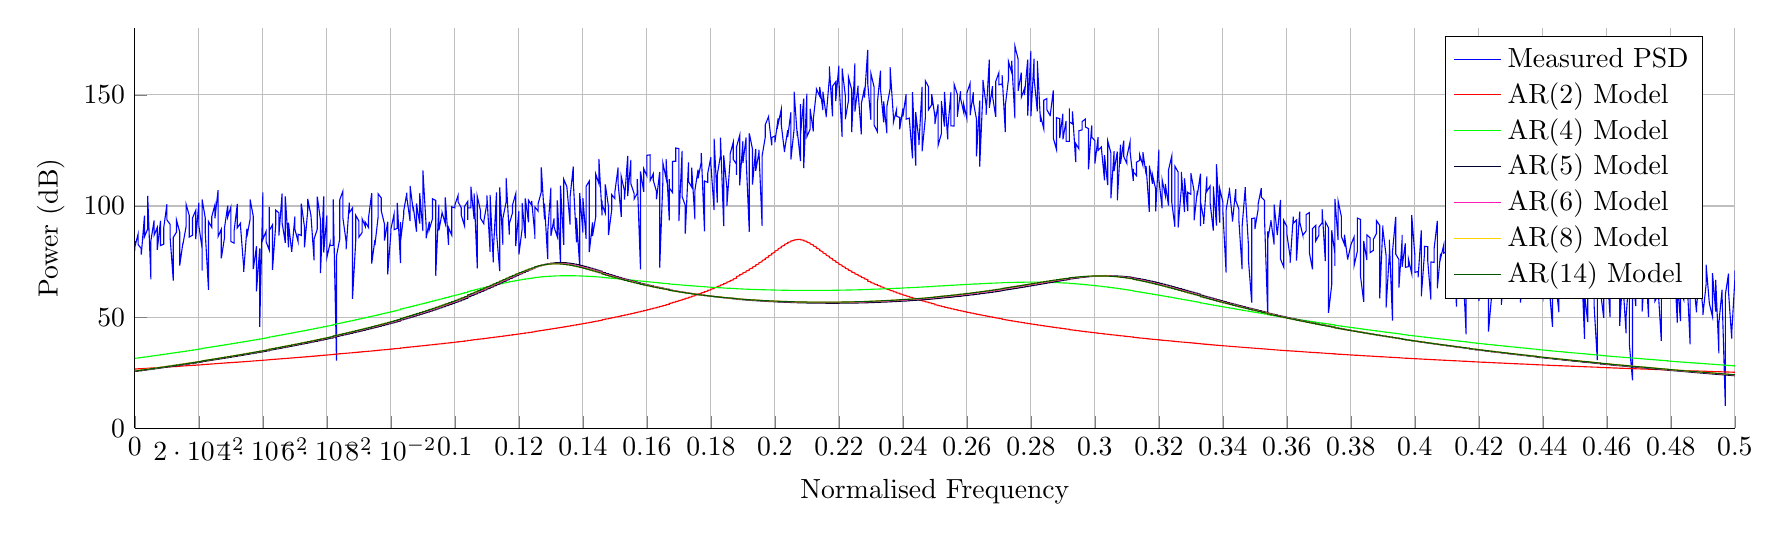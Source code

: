 % This file was created by matlab2tikz v0.4.7 (commit a43cd4b78840fd166f3a8d462e163c30134293e1) running on MATLAB 8.3.
% Copyright (c) 2008--2014, Nico Schlömer <nico.schloemer@gmail.com>
% All rights reserved.
% Minimal pgfplots version: 1.3
% 
% The latest updates can be retrieved from
%   http://www.mathworks.com/matlabcentral/fileexchange/22022-matlab2tikz
% where you can also make suggestions and rate matlab2tikz.
% 
%
% defining custom colors
\definecolor{mycolor1}{rgb}{0.0,0.0,0.172}%
\definecolor{mycolor2}{rgb}{1.0,0.103,0.724}%
\definecolor{mycolor3}{rgb}{1.0,0.828,0.0}%
\definecolor{mycolor4}{rgb}{0.0,0.345,0.0}%
%
\begin{tikzpicture}

\begin{axis}[%
width=8in,
height=2in,
scale only axis,
xmin=0,
xmax=0.5,
xlabel={Normalised Frequency},
xmajorgrids,
ymin=0,
ymax=180,
ylabel={Power (dB)},
ymajorgrids,
axis x line*=bottom,
axis y line*=left,
legend style={draw=black,fill=white,legend cell align=left}
]
\addplot [color=blue,solid,forget plot]
  table[row sep=crcr]{-1	49.343\\
-1.0	33.484\\
-0.999	42.1\\
-0.999	35.503\\
-0.998	41.644\\
-0.998	40.261\\
-0.997	49.274\\
-0.997	44.516\\
-0.996	46.41\\
-0.996	43.294\\
-0.995	39.568\\
-0.995	31.128\\
-0.994	46.432\\
-0.994	47.829\\
-0.993	51.218\\
-0.993	37.132\\
-0.992	40.589\\
-0.992	43.937\\
-0.991	41.732\\
-0.991	36.846\\
-0.99	45.191\\
-0.99	39.283\\
-0.989	45.57\\
-0.989	41.452\\
-0.988	39.323\\
-0.988	47.807\\
-0.987	19.076\\
-0.987	47.824\\
-0.986	44.831\\
-0.986	38.637\\
-0.985	48.999\\
-0.985	48.039\\
-0.984	36.161\\
-0.984	45.255\\
-0.983	41.888\\
-0.983	40.007\\
-0.982	43.899\\
-0.982	33.283\\
-0.981	11.229\\
-0.981	30.522\\
-0.98	37.091\\
-0.98	46.116\\
-0.979	43.1\\
-0.979	32.794\\
-0.979	36.977\\
-0.978	42.115\\
-0.978	40.751\\
-0.977	19.061\\
-0.977	44.796\\
-0.976	42.079\\
-0.976	47.721\\
-0.975	37.267\\
-0.975	24.095\\
-0.974	36.049\\
-0.974	40.147\\
-0.973	44.014\\
-0.973	32.163\\
-0.972	41.772\\
-0.972	42.898\\
-0.971	42.992\\
-0.971	41.195\\
-0.97	44.158\\
-0.97	44.717\\
-0.969	40.074\\
-0.969	45.164\\
-0.968	6.384\\
-0.968	52.652\\
-0.967	42.154\\
-0.967	34.973\\
-0.966	36.523\\
-0.966	32.888\\
-0.965	40.762\\
-0.965	48.643\\
-0.964	44.297\\
-0.964	49.006\\
-0.963	32.591\\
-0.963	50.062\\
-0.962	37.937\\
-0.962	44.191\\
-0.961	37.657\\
-0.961	44.874\\
-0.96	39.998\\
-0.96	48.406\\
-0.959	46.996\\
-0.959	45.25\\
-0.958	48.974\\
-0.958	35.626\\
-0.958	31.052\\
-0.957	38.774\\
-0.957	47.091\\
-0.956	42.589\\
-0.956	48.923\\
-0.955	40.575\\
-0.955	29.942\\
-0.954	44.41\\
-0.954	43.874\\
-0.953	44.425\\
-0.953	48.663\\
-0.952	39.845\\
-0.952	44.174\\
-0.951	44.726\\
-0.951	44.177\\
-0.95	44.327\\
-0.95	22.193\\
-0.949	37.609\\
-0.949	33.13\\
-0.948	48.166\\
-0.948	43.644\\
-0.947	43.8\\
-0.947	48.416\\
-0.946	44.29\\
-0.946	41.133\\
-0.945	49.302\\
-0.945	45.196\\
-0.944	43.673\\
-0.944	41.426\\
-0.943	42.298\\
-0.943	41.902\\
-0.942	48.556\\
-0.942	44.225\\
-0.941	33.162\\
-0.941	44.621\\
-0.94	36.397\\
-0.94	45.82\\
-0.939	39.696\\
-0.939	34.38\\
-0.938	48.843\\
-0.938	42.075\\
-0.938	37.982\\
-0.937	44.669\\
-0.937	48.089\\
-0.936	49.741\\
-0.936	38.298\\
-0.935	48.706\\
-0.935	34.603\\
-0.934	35.894\\
-0.934	43.53\\
-0.933	43.412\\
-0.933	27.113\\
-0.932	39.911\\
-0.932	49.187\\
-0.931	44.012\\
-0.931	32.283\\
-0.93	48.614\\
-0.93	40.84\\
-0.929	40.189\\
-0.929	48.505\\
-0.928	42.927\\
-0.928	35.729\\
-0.927	46.18\\
-0.927	43.049\\
-0.926	44.499\\
-0.926	44.067\\
-0.925	51.395\\
-0.925	35.867\\
-0.924	36.385\\
-0.924	29.073\\
-0.923	43.436\\
-0.923	38.09\\
-0.922	44.679\\
-0.922	44.645\\
-0.921	32.485\\
-0.921	41.474\\
-0.92	48.299\\
-0.92	48.306\\
-0.919	46.122\\
-0.919	45.835\\
-0.918	33.917\\
-0.918	42.165\\
-0.917	43.44\\
-0.917	37.627\\
-0.917	51.57\\
-0.916	40.597\\
-0.916	19.065\\
-0.915	47.593\\
-0.915	39.055\\
-0.914	38.985\\
-0.914	39.652\\
-0.913	46.221\\
-0.913	39.856\\
-0.912	44.405\\
-0.912	47.448\\
-0.911	14.474\\
-0.911	24.4\\
-0.91	34.977\\
-0.91	38.215\\
-0.909	44.418\\
-0.909	18.154\\
-0.908	45.276\\
-0.908	39.602\\
-0.907	50.917\\
-0.907	42.6\\
-0.906	38.623\\
-0.906	45.743\\
-0.905	31.93\\
-0.905	37.957\\
-0.904	36.128\\
-0.904	47.583\\
-0.903	46.647\\
-0.903	41.047\\
-0.902	21.358\\
-0.902	36.253\\
-0.901	28.267\\
-0.901	45.437\\
-0.9	32.607\\
-0.9	45.683\\
-0.899	39.753\\
-0.899	41.926\\
-0.898	51.668\\
-0.898	46.972\\
-0.897	46.045\\
-0.897	40.458\\
-0.896	50.842\\
-0.896	34.133\\
-0.896	42.304\\
-0.895	46.104\\
-0.895	39.471\\
-0.894	46.202\\
-0.894	46.252\\
-0.893	43.401\\
-0.893	32.281\\
-0.892	30.484\\
-0.892	39.458\\
-0.891	41.437\\
-0.891	31.953\\
-0.89	46.138\\
-0.89	34.062\\
-0.889	34.332\\
-0.889	40.647\\
-0.888	41.089\\
-0.888	41.71\\
-0.887	37.853\\
-0.887	45.044\\
-0.886	46.364\\
-0.886	40.806\\
-0.885	33.359\\
-0.885	41.264\\
-0.884	45.863\\
-0.884	45.756\\
-0.883	35.752\\
-0.883	42.734\\
-0.882	40.089\\
-0.882	33.821\\
-0.881	34.03\\
-0.881	34.098\\
-0.88	45.898\\
-0.88	31.026\\
-0.879	50.603\\
-0.879	46.29\\
-0.878	43.225\\
-0.878	35.717\\
-0.877	51.797\\
-0.877	43.144\\
-0.876	32.631\\
-0.876	39.897\\
-0.875	44.619\\
-0.875	49.687\\
-0.875	47.917\\
-0.874	43.045\\
-0.874	46.707\\
-0.873	42.212\\
-0.873	40.022\\
-0.872	42.584\\
-0.872	37.168\\
-0.871	46.84\\
-0.871	41.999\\
-0.87	41.894\\
-0.87	47.112\\
-0.869	47.056\\
-0.869	41.543\\
-0.868	46.243\\
-0.868	46.776\\
-0.867	42.34\\
-0.867	47.734\\
-0.866	45.998\\
-0.866	44.585\\
-0.865	43.191\\
-0.865	43.633\\
-0.864	33.684\\
-0.864	55.143\\
-0.863	40.175\\
-0.863	46.295\\
-0.862	40.264\\
-0.862	41.615\\
-0.861	35.737\\
-0.861	49.557\\
-0.86	49.148\\
-0.86	37.07\\
-0.859	43.207\\
-0.859	37.363\\
-0.858	41.415\\
-0.858	40.535\\
-0.857	51.771\\
-0.857	33.313\\
-0.856	37.382\\
-0.856	38.658\\
-0.855	48.695\\
-0.855	47.556\\
-0.854	28.472\\
-0.854	26.034\\
-0.854	16.284\\
-0.853	33.52\\
-0.853	46.158\\
-0.852	37.975\\
-0.852	13.851\\
-0.851	46.647\\
-0.851	43.229\\
-0.85	42.058\\
-0.85	47.23\\
-0.849	43.889\\
-0.849	39.384\\
-0.848	12.613\\
-0.848	44.842\\
-0.847	35.589\\
-0.847	29.875\\
-0.846	53.176\\
-0.846	50.515\\
-0.845	51.672\\
-0.845	41.985\\
-0.844	39.693\\
-0.844	50.66\\
-0.843	44.654\\
-0.843	-7.707\\
-0.842	43.552\\
-0.842	41.413\\
-0.841	42.907\\
-0.841	44.742\\
-0.84	36.946\\
-0.84	34.844\\
-0.839	41.812\\
-0.839	48.696\\
-0.838	38.954\\
-0.838	54.009\\
-0.837	46.483\\
-0.837	37.242\\
-0.836	42.64\\
-0.836	40.143\\
-0.835	42.508\\
-0.835	43.481\\
-0.834	47.855\\
-0.834	42.838\\
-0.833	40.843\\
-0.833	29.835\\
-0.833	44.517\\
-0.832	52.561\\
-0.832	38.312\\
-0.831	42.343\\
-0.831	50.547\\
-0.83	53.08\\
-0.83	30.041\\
-0.829	54.482\\
-0.829	43.357\\
-0.828	43.14\\
-0.828	43.217\\
-0.827	46.893\\
-0.827	36.157\\
-0.826	42.857\\
-0.826	47.089\\
-0.825	39.795\\
-0.825	35.843\\
-0.824	41.02\\
-0.824	25.55\\
-0.823	44.791\\
-0.823	53.7\\
-0.822	43.692\\
-0.822	35.108\\
-0.821	49.197\\
-0.821	39.254\\
-0.82	32.999\\
-0.82	40.01\\
-0.819	45.261\\
-0.819	47.7\\
-0.818	49.309\\
-0.818	44.718\\
-0.817	43.525\\
-0.817	45.92\\
-0.816	53.971\\
-0.816	56.246\\
-0.815	50.691\\
-0.815	34.478\\
-0.814	40.024\\
-0.814	29.352\\
-0.813	42.487\\
-0.813	41.837\\
-0.812	40.053\\
-0.812	43.252\\
-0.812	41.791\\
-0.811	43.894\\
-0.811	41.087\\
-0.81	41.822\\
-0.81	51.031\\
-0.809	12.598\\
-0.809	47.916\\
-0.808	41.147\\
-0.808	46.674\\
-0.807	43.268\\
-0.807	54.071\\
-0.806	53.313\\
-0.806	37.467\\
-0.805	43.768\\
-0.805	32.594\\
-0.804	49.368\\
-0.804	41.628\\
-0.803	44.555\\
-0.803	38.72\\
-0.802	28.012\\
-0.802	47.741\\
-0.801	29.197\\
-0.801	38.996\\
-0.8	42.076\\
-0.8	48.964\\
-0.799	45.411\\
-0.799	40.275\\
-0.798	46.67\\
-0.798	44.058\\
-0.797	56.28\\
-0.797	37.985\\
-0.796	51.66\\
-0.796	44.35\\
-0.795	47.591\\
-0.795	42.908\\
-0.794	42.943\\
-0.794	29.532\\
-0.793	47.153\\
-0.793	51.749\\
-0.792	45.732\\
-0.792	53.975\\
-0.792	41.407\\
-0.791	30.889\\
-0.791	37.362\\
-0.79	40.836\\
-0.79	30.971\\
-0.789	47.87\\
-0.789	45.348\\
-0.788	35.065\\
-0.788	47.533\\
-0.787	46.438\\
-0.787	49.746\\
-0.786	21.767\\
-0.786	50.376\\
-0.785	45.647\\
-0.785	34.669\\
-0.784	47.63\\
-0.784	33.317\\
-0.783	46.485\\
-0.783	44.831\\
-0.782	46.745\\
-0.782	52.548\\
-0.781	54.962\\
-0.781	43.515\\
-0.78	45.73\\
-0.78	53.097\\
-0.779	18.888\\
-0.779	43.12\\
-0.778	37.619\\
-0.778	43.978\\
-0.777	41.699\\
-0.777	54.06\\
-0.776	32.216\\
-0.776	38.4\\
-0.775	47.79\\
-0.775	38.036\\
-0.774	46.797\\
-0.774	45.497\\
-0.773	23.247\\
-0.773	49.224\\
-0.772	55.375\\
-0.772	52.377\\
-0.771	47.575\\
-0.771	40.645\\
-0.771	37.428\\
-0.77	50.228\\
-0.77	45.334\\
-0.769	50.151\\
-0.769	47.188\\
-0.768	53.163\\
-0.768	50.249\\
-0.767	24.943\\
-0.767	42.984\\
-0.766	50.097\\
-0.766	11.229\\
-0.765	41.379\\
-0.765	42.622\\
-0.764	44.207\\
-0.764	43.8\\
-0.763	28.516\\
-0.763	33.537\\
-0.762	33.657\\
-0.762	28.345\\
-0.761	19.722\\
-0.761	46.011\\
-0.76	49.73\\
-0.76	47.26\\
-0.759	48.704\\
-0.759	35.292\\
-0.758	29.29\\
-0.758	54.064\\
-0.757	43.827\\
-0.757	40.15\\
-0.756	23.088\\
-0.756	43.373\\
-0.755	40.904\\
-0.755	46.399\\
-0.754	33.326\\
-0.754	46.547\\
-0.753	47.199\\
-0.753	44.995\\
-0.752	33.866\\
-0.752	47.544\\
-0.751	30.63\\
-0.751	52.335\\
-0.75	52.623\\
-0.75	32.746\\
-0.75	34.485\\
-0.749	43.906\\
-0.749	49.223\\
-0.748	35.373\\
-0.748	45.647\\
-0.747	47.2\\
-0.747	44.708\\
-0.746	25.358\\
-0.746	36.948\\
-0.745	39.536\\
-0.745	45.626\\
-0.744	30.303\\
-0.744	53.608\\
-0.743	41.949\\
-0.743	59.469\\
-0.742	24.305\\
-0.742	50.13\\
-0.741	43.623\\
-0.741	51.505\\
-0.74	44.181\\
-0.74	2.466\\
-0.739	50.954\\
-0.739	47.187\\
-0.738	38.915\\
-0.738	50.78\\
-0.737	47.799\\
-0.737	41.734\\
-0.736	42.516\\
-0.736	18.852\\
-0.735	27.393\\
-0.735	45.486\\
-0.734	55.785\\
-0.734	33.147\\
-0.733	43.513\\
-0.733	28.709\\
-0.732	57.195\\
-0.732	41.095\\
-0.731	49.781\\
-0.731	49.403\\
-0.73	42.309\\
-0.73	29.746\\
-0.729	47.613\\
-0.729	30.984\\
-0.729	40.84\\
-0.728	51.618\\
-0.728	28.847\\
-0.727	53.073\\
-0.727	41.448\\
-0.726	36.81\\
-0.726	39.416\\
-0.725	26.357\\
-0.725	45.322\\
-0.724	51.974\\
-0.724	15.895\\
-0.723	37.323\\
-0.723	36.606\\
-0.722	23.534\\
-0.722	33.366\\
-0.721	38.927\\
-0.721	33.312\\
-0.72	25.936\\
-0.72	53.938\\
-0.719	51.218\\
-0.719	53.142\\
-0.718	48.22\\
-0.718	50.971\\
-0.717	29.655\\
-0.717	50.824\\
-0.716	49.362\\
-0.716	49.007\\
-0.715	50.418\\
-0.715	26.428\\
-0.714	32.537\\
-0.714	56.29\\
-0.713	42.862\\
-0.713	50.722\\
-0.712	46.31\\
-0.712	42.723\\
-0.711	13.49\\
-0.711	42.74\\
-0.71	48.506\\
-0.71	37.307\\
-0.709	35.879\\
-0.709	42.37\\
-0.708	38.945\\
-0.708	49.826\\
-0.708	52.251\\
-0.707	46.773\\
-0.707	45.029\\
-0.706	50.732\\
-0.706	40.056\\
-0.705	48.177\\
-0.705	15.865\\
-0.704	36.475\\
-0.704	43.086\\
-0.703	35.657\\
-0.703	39.709\\
-0.702	53.205\\
-0.702	57.187\\
-0.701	53.896\\
-0.701	30.427\\
-0.7	56.311\\
-0.7	46.542\\
-0.699	31.82\\
-0.699	52.516\\
-0.698	42.009\\
-0.698	43.386\\
-0.697	27.137\\
-0.697	45.103\\
-0.696	41.611\\
-0.696	45.3\\
-0.695	52.714\\
-0.695	49.146\\
-0.694	47.548\\
-0.694	46.606\\
-0.693	21.556\\
-0.693	28.135\\
-0.692	59.604\\
-0.692	50.324\\
-0.691	50.274\\
-0.691	28.306\\
-0.69	41.132\\
-0.69	49.516\\
-0.689	44.257\\
-0.689	54.872\\
-0.688	51.015\\
-0.688	36.984\\
-0.688	33.406\\
-0.687	51.176\\
-0.687	55.407\\
-0.686	22.216\\
-0.686	38.422\\
-0.685	39.487\\
-0.685	40.956\\
-0.684	54.283\\
-0.684	26.621\\
-0.683	48.062\\
-0.683	34.425\\
-0.682	39.559\\
-0.682	40.79\\
-0.681	55.919\\
-0.681	30.762\\
-0.68	44.975\\
-0.68	51.172\\
-0.679	36.852\\
-0.679	52.474\\
-0.678	40.745\\
-0.678	58.019\\
-0.677	40.893\\
-0.677	54.742\\
-0.676	39.106\\
-0.676	49.268\\
-0.675	50.825\\
-0.675	32.561\\
-0.674	50.316\\
-0.674	49.031\\
-0.673	55.687\\
-0.673	49.551\\
-0.672	35.089\\
-0.672	27.531\\
-0.671	40.399\\
-0.671	22.61\\
-0.67	51.289\\
-0.67	24.459\\
-0.669	33.018\\
-0.669	44.843\\
-0.668	-27.232\\
-0.668	41.731\\
-0.667	54.21\\
-0.667	50.23\\
-0.667	47.189\\
-0.666	33.532\\
-0.666	55.284\\
-0.665	44.766\\
-0.665	40.065\\
-0.664	45.107\\
-0.664	42.577\\
-0.663	54.371\\
-0.663	46.614\\
-0.662	22.443\\
-0.662	48.931\\
-0.661	55.167\\
-0.661	38.823\\
-0.66	38.988\\
-0.66	48.976\\
-0.659	37.528\\
-0.659	47.329\\
-0.658	49.241\\
-0.658	54.222\\
-0.657	50.727\\
-0.657	40.81\\
-0.656	42.96\\
-0.656	53.772\\
-0.655	49.094\\
-0.655	49.982\\
-0.654	48.046\\
-0.654	54.843\\
-0.653	43.479\\
-0.653	52.234\\
-0.652	51.12\\
-0.652	38.185\\
-0.651	50.534\\
-0.651	34.519\\
-0.65	46.226\\
-0.65	53.492\\
-0.649	52.045\\
-0.649	30.151\\
-0.648	50.499\\
-0.648	58.013\\
-0.647	44.251\\
-0.647	42.701\\
-0.646	57.603\\
-0.646	57.422\\
-0.646	37.548\\
-0.645	21.864\\
-0.645	61.379\\
-0.644	39.862\\
-0.644	48.023\\
-0.643	53.397\\
-0.643	49.903\\
-0.642	43.851\\
-0.642	37.348\\
-0.641	59.248\\
-0.641	48.353\\
-0.64	54.074\\
-0.64	33.688\\
-0.639	51.582\\
-0.639	42.457\\
-0.638	44.986\\
-0.638	61.16\\
-0.637	50.093\\
-0.637	52.554\\
-0.636	54.82\\
-0.636	59.189\\
-0.635	40.113\\
-0.635	44.649\\
-0.634	27.701\\
-0.634	56.713\\
-0.633	51.477\\
-0.633	59.219\\
-0.632	49.48\\
-0.632	49.764\\
-0.631	49.937\\
-0.631	54.594\\
-0.63	57.066\\
-0.63	34.43\\
-0.629	52.594\\
-0.629	37.657\\
-0.628	36.703\\
-0.628	42.348\\
-0.627	48.936\\
-0.627	43.303\\
-0.626	58.079\\
-0.626	27.972\\
-0.625	47.046\\
-0.625	43.972\\
-0.625	41.025\\
-0.624	48.742\\
-0.624	51.739\\
-0.623	35.007\\
-0.623	41.36\\
-0.622	42.849\\
-0.622	55.264\\
-0.621	54.217\\
-0.621	53.285\\
-0.62	57.823\\
-0.62	44.001\\
-0.619	54.715\\
-0.619	54.674\\
-0.618	61.958\\
-0.618	48.42\\
-0.617	52.072\\
-0.617	52.51\\
-0.616	37.557\\
-0.616	41.4\\
-0.615	56.959\\
-0.615	40.058\\
-0.614	43.989\\
-0.614	57.853\\
-0.613	35.032\\
-0.613	42.681\\
-0.612	35.136\\
-0.612	44.664\\
-0.611	51.452\\
-0.611	47.306\\
-0.61	40.154\\
-0.61	32.178\\
-0.609	50.349\\
-0.609	42.078\\
-0.608	44.002\\
-0.608	64.375\\
-0.607	50.845\\
-0.607	52.515\\
-0.606	42.399\\
-0.606	51.596\\
-0.605	53.218\\
-0.605	58.815\\
-0.604	40.159\\
-0.604	44.552\\
-0.604	59.889\\
-0.603	45.617\\
-0.603	53.406\\
-0.602	50.981\\
-0.602	60.034\\
-0.601	52.403\\
-0.601	51.141\\
-0.6	38.037\\
-0.6	60.656\\
-0.599	46.261\\
-0.599	58.891\\
-0.598	38.856\\
-0.598	42.879\\
-0.597	39.078\\
-0.597	36.988\\
-0.596	57.221\\
-0.596	41.508\\
-0.595	45.095\\
-0.595	60.541\\
-0.594	32.997\\
-0.594	58.016\\
-0.593	51.685\\
-0.593	47.107\\
-0.592	49.246\\
-0.592	43.515\\
-0.591	57.394\\
-0.591	25.288\\
-0.59	38.297\\
-0.59	56.753\\
-0.589	52.021\\
-0.589	51.342\\
-0.588	41.693\\
-0.588	34.658\\
-0.587	44.105\\
-0.587	24.642\\
-0.586	55.156\\
-0.586	44.238\\
-0.585	62.218\\
-0.585	40.927\\
-0.584	59.739\\
-0.584	14.797\\
-0.583	54.717\\
-0.583	31.749\\
-0.583	60.938\\
-0.582	46.616\\
-0.582	39.227\\
-0.581	50.922\\
-0.581	35.096\\
-0.58	34.268\\
-0.58	64.673\\
-0.579	63.218\\
-0.579	57.098\\
-0.578	52.263\\
-0.578	55.123\\
-0.577	50.031\\
-0.577	49.034\\
-0.576	45.616\\
-0.576	52.339\\
-0.575	51.552\\
-0.575	63.161\\
-0.574	55.414\\
-0.574	61.794\\
-0.573	47.429\\
-0.573	28.762\\
-0.572	48.577\\
-0.572	51.114\\
-0.571	67.757\\
-0.571	45.316\\
-0.57	52.923\\
-0.57	59.354\\
-0.569	45.204\\
-0.569	39.681\\
-0.568	35.736\\
-0.568	60.731\\
-0.567	57.158\\
-0.567	51.618\\
-0.566	37.689\\
-0.566	50.541\\
-0.565	36.556\\
-0.565	49.303\\
-0.564	64.613\\
-0.564	55.148\\
-0.563	59.546\\
-0.563	37.622\\
-0.562	54.023\\
-0.562	51.401\\
-0.562	56.837\\
-0.561	37.868\\
-0.561	55.399\\
-0.56	50.65\\
-0.56	56.362\\
-0.559	41.88\\
-0.559	57.882\\
-0.558	54.557\\
-0.558	47.856\\
-0.557	53.306\\
-0.557	62.168\\
-0.556	60.084\\
-0.556	40.672\\
-0.555	51.767\\
-0.555	53.534\\
-0.554	49.236\\
-0.554	45.511\\
-0.553	47.607\\
-0.553	52.142\\
-0.552	46.443\\
-0.552	59.537\\
-0.551	57.93\\
-0.551	44.417\\
-0.55	45.333\\
-0.55	49.941\\
-0.549	57.583\\
-0.549	36.461\\
-0.548	60.41\\
-0.548	38.987\\
-0.547	59.831\\
-0.547	40.419\\
-0.546	53.049\\
-0.546	54.842\\
-0.545	66.859\\
-0.545	37.957\\
-0.544	51.942\\
-0.544	53.085\\
-0.543	32.872\\
-0.543	55.809\\
-0.542	66.01\\
-0.542	42.568\\
-0.542	60.433\\
-0.541	56.343\\
-0.541	55.169\\
-0.54	61.076\\
-0.54	64.676\\
-0.539	65.001\\
-0.539	59.909\\
-0.538	64.038\\
-0.538	55.237\\
-0.537	30.313\\
-0.537	52.727\\
-0.536	54.341\\
-0.536	43.755\\
-0.535	64.037\\
-0.535	37.867\\
-0.534	64.112\\
-0.534	59.725\\
-0.533	57.116\\
-0.533	62.901\\
-0.532	23.989\\
-0.532	55.994\\
-0.531	45.362\\
-0.531	43.568\\
-0.53	67.89\\
-0.53	55.215\\
-0.529	58.916\\
-0.529	36.305\\
-0.528	67.115\\
-0.528	63.508\\
-0.527	42.444\\
-0.527	56.205\\
-0.526	28.764\\
-0.526	50.765\\
-0.525	55.89\\
-0.525	58.482\\
-0.524	48.172\\
-0.524	58.513\\
-0.523	64.443\\
-0.523	56.822\\
-0.522	62.186\\
-0.522	61.265\\
-0.521	66.143\\
-0.521	44.863\\
-0.521	46.998\\
-0.52	65.537\\
-0.52	61.298\\
-0.519	55.93\\
-0.519	56.232\\
-0.518	48.132\\
-0.518	38.253\\
-0.517	47.223\\
-0.517	68.457\\
-0.516	62.138\\
-0.516	59.906\\
-0.515	75.276\\
-0.515	53.243\\
-0.514	53.661\\
-0.514	57.837\\
-0.513	61.639\\
-0.513	51.697\\
-0.512	39.179\\
-0.512	71.667\\
-0.511	46.394\\
-0.511	61.382\\
-0.51	66.528\\
-0.51	45.044\\
-0.509	42.249\\
-0.509	73.275\\
-0.508	62.088\\
-0.508	60.346\\
-0.507	46.016\\
-0.507	51.429\\
-0.506	67.327\\
-0.506	69.611\\
-0.505	59.332\\
-0.505	59.879\\
-0.504	53.075\\
-0.504	48.423\\
-0.503	61.552\\
-0.503	66.373\\
-0.502	50.809\\
-0.502	53.085\\
-0.501	57.82\\
-0.501	67.294\\
-0.5	70.074\\
-0.5	67.143\\
-0.5	67.263\\
-0.499	42.586\\
-0.499	40.313\\
-0.498	61.602\\
-0.498	69.592\\
-0.497	59.947\\
-0.497	10.098\\
-0.496	59.25\\
-0.496	62.398\\
-0.495	47.468\\
-0.495	33.696\\
-0.494	66.786\\
-0.494	52.468\\
-0.493	69.749\\
-0.493	50.173\\
-0.492	56.289\\
-0.492	56.533\\
-0.491	73.623\\
-0.491	64.721\\
-0.49	50.949\\
-0.49	53.942\\
-0.489	67.465\\
-0.489	70.952\\
-0.488	54.046\\
-0.488	52.133\\
-0.487	68.117\\
-0.487	65.612\\
-0.486	71.124\\
-0.486	37.765\\
-0.485	68.656\\
-0.485	64.438\\
-0.484	65.41\\
-0.484	57.855\\
-0.483	61.804\\
-0.483	48.245\\
-0.482	65.421\\
-0.482	47.477\\
-0.481	75.893\\
-0.481	70.779\\
-0.48	58.258\\
-0.48	75.155\\
-0.479	74.434\\
-0.479	61.199\\
-0.479	72.332\\
-0.478	73.275\\
-0.478	69.706\\
-0.477	74.893\\
-0.477	39.288\\
-0.476	62.927\\
-0.476	59.941\\
-0.475	57.072\\
-0.475	64.666\\
-0.474	72.138\\
-0.474	68.073\\
-0.473	69.223\\
-0.473	49.969\\
-0.472	77.443\\
-0.472	74.057\\
-0.471	52.489\\
-0.471	70.356\\
-0.47	75.351\\
-0.47	66.273\\
-0.469	62.45\\
-0.469	54.926\\
-0.468	73.245\\
-0.468	21.579\\
-0.467	38.086\\
-0.467	69.956\\
-0.466	50.183\\
-0.466	42.657\\
-0.465	65.441\\
-0.465	70.105\\
-0.464	46.092\\
-0.464	60.038\\
-0.463	67.917\\
-0.463	75.065\\
-0.462	75.377\\
-0.462	79.212\\
-0.461	76.042\\
-0.461	49.947\\
-0.46	73.218\\
-0.46	66.996\\
-0.459	67.51\\
-0.459	49.691\\
-0.458	61.447\\
-0.458	67.999\\
-0.458	70.883\\
-0.457	77.092\\
-0.457	30.604\\
-0.456	55.234\\
-0.456	76.581\\
-0.455	76.037\\
-0.455	67.669\\
-0.454	71.401\\
-0.454	47.717\\
-0.453	60.708\\
-0.453	40.221\\
-0.452	77.05\\
-0.452	63.965\\
-0.451	71.945\\
-0.451	59.919\\
-0.45	71.977\\
-0.45	76.154\\
-0.449	77.164\\
-0.449	68.613\\
-0.448	80.163\\
-0.448	62.112\\
-0.447	75.808\\
-0.447	68.525\\
-0.446	62.032\\
-0.446	75.455\\
-0.445	73.448\\
-0.445	52.204\\
-0.444	65.684\\
-0.444	75.206\\
-0.443	75.824\\
-0.443	45.596\\
-0.442	62.819\\
-0.442	70.365\\
-0.441	67.469\\
-0.441	62.544\\
-0.44	63.333\\
-0.44	58.636\\
-0.439	64.096\\
-0.439	77.702\\
-0.438	66.089\\
-0.438	83.517\\
-0.438	86.066\\
-0.437	70.059\\
-0.437	80.704\\
-0.436	78.426\\
-0.436	71.262\\
-0.435	80.788\\
-0.435	74.236\\
-0.434	78.06\\
-0.434	73.643\\
-0.433	56.561\\
-0.433	72.844\\
-0.432	74.098\\
-0.432	82.808\\
-0.431	63.525\\
-0.431	58.779\\
-0.43	69.08\\
-0.43	86.055\\
-0.429	86.902\\
-0.429	75.559\\
-0.428	66.758\\
-0.428	69.589\\
-0.427	55.534\\
-0.427	71.1\\
-0.426	69.307\\
-0.426	69.076\\
-0.425	77.171\\
-0.425	73.104\\
-0.424	68.689\\
-0.424	60.13\\
-0.423	43.514\\
-0.423	69.975\\
-0.422	85.574\\
-0.422	75.563\\
-0.421	71.869\\
-0.421	70.559\\
-0.42	57.248\\
-0.42	77.879\\
-0.419	72.986\\
-0.419	77.432\\
-0.418	77.499\\
-0.418	59.26\\
-0.417	85.477\\
-0.417	64.508\\
-0.417	68.1\\
-0.416	83.544\\
-0.416	42.261\\
-0.415	73.373\\
-0.415	82.697\\
-0.414	61.441\\
-0.414	82.195\\
-0.413	63.576\\
-0.413	54.701\\
-0.412	82.18\\
-0.412	79.174\\
-0.411	61.688\\
-0.411	70.907\\
-0.41	71.871\\
-0.41	79.341\\
-0.409	78.803\\
-0.409	82.36\\
-0.408	76.293\\
-0.408	78.575\\
-0.407	62.982\\
-0.407	93.259\\
-0.406	80.743\\
-0.406	74.611\\
-0.405	74.826\\
-0.405	57.832\\
-0.404	75.498\\
-0.404	81.684\\
-0.403	81.86\\
-0.403	78.731\\
-0.402	59.37\\
-0.402	89.028\\
-0.401	67.893\\
-0.401	70.541\\
-0.4	70.146\\
-0.4	77.544\\
-0.399	95.883\\
-0.399	69.627\\
-0.398	76.029\\
-0.398	72.748\\
-0.397	72.369\\
-0.397	83.179\\
-0.396	72.589\\
-0.396	87.039\\
-0.396	84.963\\
-0.395	63.238\\
-0.395	75.927\\
-0.394	78.384\\
-0.394	95.116\\
-0.393	79.446\\
-0.393	48.39\\
-0.392	84.83\\
-0.392	78.209\\
-0.391	54.236\\
-0.391	77.706\\
-0.39	89.408\\
-0.39	91.24\\
-0.389	58.402\\
-0.389	91.303\\
-0.388	93.405\\
-0.388	87.637\\
-0.387	84.891\\
-0.387	79.999\\
-0.386	79.025\\
-0.386	85.672\\
-0.385	86.98\\
-0.385	75.646\\
-0.384	84.242\\
-0.384	56.913\\
-0.383	68.485\\
-0.383	93.937\\
-0.382	94.599\\
-0.382	79.483\\
-0.381	73.155\\
-0.381	86.114\\
-0.38	82.544\\
-0.38	82.484\\
-0.379	76.152\\
-0.379	75.869\\
-0.378	87.061\\
-0.378	82.672\\
-0.377	86.389\\
-0.377	95.391\\
-0.376	102.261\\
-0.376	84.662\\
-0.375	103.232\\
-0.375	73.013\\
-0.375	78.56\\
-0.374	89.066\\
-0.374	64.501\\
-0.373	51.912\\
-0.373	90.128\\
-0.372	92.951\\
-0.372	75.244\\
-0.371	98.585\\
-0.371	92.432\\
-0.37	90.493\\
-0.37	86.911\\
-0.369	84.218\\
-0.369	91.263\\
-0.368	89.791\\
-0.368	71.471\\
-0.367	79.14\\
-0.367	97.005\\
-0.366	96.123\\
-0.366	88.773\\
-0.365	86.863\\
-0.365	86.759\\
-0.364	92.804\\
-0.364	97.476\\
-0.363	75.381\\
-0.363	93.724\\
-0.362	92.231\\
-0.362	95.25\\
-0.361	74.349\\
-0.361	77.226\\
-0.36	87.203\\
-0.36	90.741\\
-0.359	93.572\\
-0.359	72.587\\
-0.358	76.092\\
-0.358	102.776\\
-0.357	87.103\\
-0.357	86.931\\
-0.356	100.715\\
-0.356	82.68\\
-0.355	93.644\\
-0.355	93.004\\
-0.354	84.808\\
-0.354	88.525\\
-0.354	51.417\\
-0.353	94.537\\
-0.353	102.553\\
-0.352	103.999\\
-0.352	107.99\\
-0.351	100.813\\
-0.351	98.421\\
-0.35	89.647\\
-0.35	94.594\\
-0.349	94.346\\
-0.349	56.49\\
-0.348	75.477\\
-0.348	81.799\\
-0.347	106.236\\
-0.347	108.44\\
-0.346	90.722\\
-0.346	71.551\\
-0.345	93.335\\
-0.345	98.511\\
-0.344	102.605\\
-0.344	107.612\\
-0.343	92.995\\
-0.343	93.648\\
-0.342	108.276\\
-0.342	106.671\\
-0.341	98.146\\
-0.341	69.991\\
-0.34	97.439\\
-0.34	101.731\\
-0.339	107.873\\
-0.339	92.51\\
-0.338	118.78\\
-0.338	91.171\\
-0.337	108.777\\
-0.337	88.922\\
-0.336	101.404\\
-0.336	108.968\\
-0.335	106.631\\
-0.335	113.307\\
-0.334	91.918\\
-0.334	94.1\\
-0.333	102.016\\
-0.333	90.994\\
-0.333	114.567\\
-0.332	104.807\\
-0.332	106.781\\
-0.331	93.554\\
-0.331	106.643\\
-0.33	114.756\\
-0.33	105.253\\
-0.329	106.173\\
-0.329	97.713\\
-0.328	112.465\\
-0.328	97.236\\
-0.327	115.292\\
-0.327	107.711\\
-0.326	90.256\\
-0.326	115.275\\
-0.325	117.908\\
-0.325	90.624\\
-0.324	101.881\\
-0.324	122.392\\
-0.323	116.181\\
-0.323	100.17\\
-0.322	109.972\\
-0.322	104.855\\
-0.321	111.887\\
-0.321	98.936\\
-0.32	111.906\\
-0.32	125.375\\
-0.319	97.554\\
-0.319	107.552\\
-0.318	113.941\\
-0.318	109.969\\
-0.317	118.185\\
-0.317	97.415\\
-0.316	117.894\\
-0.316	114.166\\
-0.315	124.201\\
-0.315	118.279\\
-0.314	123.001\\
-0.314	120.518\\
-0.313	119.696\\
-0.313	113.608\\
-0.312	115.309\\
-0.312	116.731\\
-0.312	111.323\\
-0.311	124.395\\
-0.311	128.944\\
-0.31	122.264\\
-0.31	119.122\\
-0.309	122.237\\
-0.309	129.38\\
-0.308	118.995\\
-0.308	127.593\\
-0.307	102.537\\
-0.307	124.487\\
-0.306	115.759\\
-0.306	124.641\\
-0.305	103.445\\
-0.305	123.879\\
-0.304	129.336\\
-0.304	109.381\\
-0.303	122.854\\
-0.303	111.54\\
-0.302	126.532\\
-0.302	126.574\\
-0.301	124.994\\
-0.301	131.015\\
-0.3	119.07\\
-0.3	129.356\\
-0.299	131.077\\
-0.299	136.213\\
-0.298	116.479\\
-0.298	134.808\\
-0.297	135.594\\
-0.297	139.096\\
-0.296	137.959\\
-0.296	134.265\\
-0.295	133.864\\
-0.295	125.689\\
-0.294	128.144\\
-0.294	119.724\\
-0.293	142.583\\
-0.293	136.894\\
-0.292	137.941\\
-0.292	143.924\\
-0.292	129.112\\
-0.291	129.071\\
-0.291	138.291\\
-0.29	129.97\\
-0.29	141.524\\
-0.289	130.524\\
-0.289	139.321\\
-0.288	139.73\\
-0.288	125.374\\
-0.287	130.547\\
-0.287	152.033\\
-0.286	140.357\\
-0.286	140.696\\
-0.285	143.317\\
-0.285	148.339\\
-0.284	147.577\\
-0.284	134.843\\
-0.283	140.689\\
-0.283	137.828\\
-0.282	165.323\\
-0.282	142.558\\
-0.281	157.477\\
-0.281	166.353\\
-0.28	140.376\\
-0.28	169.834\\
-0.279	140.659\\
-0.279	165.882\\
-0.278	149.937\\
-0.278	152.946\\
-0.277	148.888\\
-0.277	160.034\\
-0.276	151.755\\
-0.276	166.065\\
-0.275	171.955\\
-0.275	139.484\\
-0.274	165.354\\
-0.274	160.039\\
-0.273	164.971\\
-0.273	157.152\\
-0.272	145.187\\
-0.272	133.269\\
-0.271	158.892\\
-0.271	153.914\\
-0.271	154.923\\
-0.27	154.547\\
-0.27	160.03\\
-0.269	155.998\\
-0.269	140.114\\
-0.268	149.518\\
-0.268	153.888\\
-0.267	144.191\\
-0.267	165.88\\
-0.266	140.973\\
-0.266	145.204\\
-0.265	156.778\\
-0.265	151.047\\
-0.264	117.752\\
-0.264	147.421\\
-0.263	122.332\\
-0.263	139.022\\
-0.262	146.954\\
-0.262	151.172\\
-0.261	140.765\\
-0.261	155.266\\
-0.26	150.882\\
-0.26	139.33\\
-0.259	145.712\\
-0.259	142.187\\
-0.258	148.556\\
-0.258	151.625\\
-0.257	140.142\\
-0.257	150.232\\
-0.256	154.833\\
-0.256	135.951\\
-0.255	136.108\\
-0.255	151.181\\
-0.254	134.116\\
-0.254	129.954\\
-0.253	151.362\\
-0.253	135.733\\
-0.252	147.233\\
-0.252	132.423\\
-0.251	127.315\\
-0.251	145.757\\
-0.25	136.903\\
-0.25	142.346\\
-0.25	140.312\\
-0.249	150.37\\
-0.249	145.573\\
-0.248	143.298\\
-0.248	153.633\\
-0.247	156.395\\
-0.247	139.46\\
-0.246	124.571\\
-0.246	153.655\\
-0.245	127.394\\
-0.245	129.506\\
-0.244	142.215\\
-0.244	118.142\\
-0.243	151.237\\
-0.243	121.471\\
-0.242	139.376\\
-0.242	139.568\\
-0.241	139.069\\
-0.241	150.3\\
-0.24	140.272\\
-0.24	143.91\\
-0.239	134.497\\
-0.239	139.804\\
-0.238	140.434\\
-0.238	143.247\\
-0.237	137.458\\
-0.237	140.841\\
-0.236	162.448\\
-0.236	152.721\\
-0.235	144.776\\
-0.235	132.674\\
-0.234	147.078\\
-0.234	137.661\\
-0.233	152.611\\
-0.233	160.907\\
-0.232	146.018\\
-0.232	133.471\\
-0.231	136.392\\
-0.231	153.506\\
-0.23	159.664\\
-0.23	138.728\\
-0.229	155.358\\
-0.229	160.209\\
-0.229	170.293\\
-0.228	148.737\\
-0.228	153.177\\
-0.227	145.911\\
-0.227	132.284\\
-0.226	151.233\\
-0.226	154.158\\
-0.225	142.527\\
-0.225	164.21\\
-0.224	133.294\\
-0.224	152.322\\
-0.223	157.96\\
-0.223	147.492\\
-0.222	139.062\\
-0.222	149.766\\
-0.221	161.886\\
-0.221	131.134\\
-0.22	156.347\\
-0.22	163.13\\
-0.219	147.171\\
-0.219	155.892\\
-0.218	153.889\\
-0.218	140.374\\
-0.217	162.839\\
-0.217	157.236\\
-0.216	139.941\\
-0.216	140.804\\
-0.215	151.424\\
-0.215	143.196\\
-0.214	153.578\\
-0.214	149.482\\
-0.213	152.598\\
-0.213	151.921\\
-0.212	138.918\\
-0.212	133.549\\
-0.211	143.779\\
-0.211	134.539\\
-0.21	131.199\\
-0.21	150.572\\
-0.209	117.06\\
-0.209	148.29\\
-0.208	131.697\\
-0.208	145.881\\
-0.208	120.213\\
-0.207	133.731\\
-0.207	131.429\\
-0.206	151.441\\
-0.206	134.544\\
-0.205	120.939\\
-0.205	142.18\\
-0.204	131.05\\
-0.204	134.136\\
-0.203	124.831\\
-0.203	124.294\\
-0.202	136.472\\
-0.202	143.56\\
-0.201	136.802\\
-0.201	139.452\\
-0.2	128.632\\
-0.2	131.517\\
-0.199	130.749\\
-0.199	127.341\\
-0.198	140.127\\
-0.198	140.138\\
-0.197	136.605\\
-0.197	131.092\\
-0.196	122.515\\
-0.196	91.047\\
-0.195	125.372\\
-0.195	124.013\\
-0.194	115.789\\
-0.194	125.737\\
-0.193	109.635\\
-0.193	125.552\\
-0.192	132.689\\
-0.192	88.418\\
-0.191	121.537\\
-0.191	130.817\\
-0.19	119.317\\
-0.19	129.238\\
-0.189	109.309\\
-0.189	131.829\\
-0.188	126.483\\
-0.188	113.99\\
-0.188	118.809\\
-0.187	120.997\\
-0.187	128.742\\
-0.186	123.353\\
-0.186	120.419\\
-0.185	100.091\\
-0.185	107.961\\
-0.184	122.781\\
-0.184	90.926\\
-0.183	130.804\\
-0.183	122.907\\
-0.182	114.006\\
-0.182	101.52\\
-0.181	130.348\\
-0.181	98.115\\
-0.18	118.573\\
-0.18	121.949\\
-0.179	114.647\\
-0.179	110.627\\
-0.178	111.252\\
-0.178	88.633\\
-0.177	123.742\\
-0.177	119.862\\
-0.176	112.448\\
-0.176	116.387\\
-0.175	107.074\\
-0.175	94.019\\
-0.174	117.242\\
-0.174	108.505\\
-0.173	111.059\\
-0.173	119.585\\
-0.172	87.589\\
-0.172	100.216\\
-0.171	104.264\\
-0.171	124.765\\
-0.17	93.185\\
-0.17	125.819\\
-0.169	126.122\\
-0.169	120.129\\
-0.168	120.108\\
-0.168	106.044\\
-0.167	108.104\\
-0.167	112.101\\
-0.167	93.51\\
-0.166	121.059\\
-0.166	112.441\\
-0.165	119.306\\
-0.165	111.518\\
-0.164	72.277\\
-0.164	115.361\\
-0.163	103.049\\
-0.163	106.533\\
-0.162	111.5\\
-0.162	114.515\\
-0.161	111.422\\
-0.161	123.026\\
-0.16	122.801\\
-0.16	113.56\\
-0.159	116.835\\
-0.159	106.395\\
-0.158	115.597\\
-0.158	71.497\\
-0.157	112.142\\
-0.157	105.75\\
-0.156	103.104\\
-0.156	105.708\\
-0.155	109.993\\
-0.155	120.724\\
-0.154	104.446\\
-0.154	122.533\\
-0.153	102.834\\
-0.153	106.723\\
-0.152	113.193\\
-0.152	95.107\\
-0.151	110.08\\
-0.151	117.316\\
-0.15	106.411\\
-0.15	103.329\\
-0.149	105.128\\
-0.149	98.226\\
-0.148	86.956\\
-0.148	99.687\\
-0.147	109.692\\
-0.147	96.746\\
-0.146	100.704\\
-0.146	102.432\\
-0.146	95.735\\
-0.145	121.142\\
-0.145	110.059\\
-0.144	114.364\\
-0.144	95.07\\
-0.143	86.429\\
-0.143	92.596\\
-0.142	79.249\\
-0.142	111.22\\
-0.141	108.843\\
-0.141	85.262\\
-0.14	103.57\\
-0.14	88.007\\
-0.139	105.838\\
-0.139	72.754\\
-0.138	94.648\\
-0.138	83.639\\
-0.137	111.117\\
-0.137	117.758\\
-0.136	104.181\\
-0.136	91.64\\
-0.135	108.444\\
-0.135	108.645\\
-0.134	112.091\\
-0.134	82.514\\
-0.133	109.129\\
-0.133	74.324\\
-0.132	102.573\\
-0.132	86.122\\
-0.131	90.547\\
-0.131	94.413\\
-0.13	86.528\\
-0.13	108.23\\
-0.129	88.048\\
-0.129	76.128\\
-0.128	101.034\\
-0.128	93.943\\
-0.127	117.398\\
-0.127	106.328\\
-0.126	100.962\\
-0.126	97.709\\
-0.125	99.567\\
-0.125	85.151\\
-0.125	86.819\\
-0.124	102.273\\
-0.124	100.328\\
-0.123	102.613\\
-0.123	92.701\\
-0.122	103.436\\
-0.122	85.453\\
-0.121	101.4\\
-0.121	89.53\\
-0.12	78.194\\
-0.12	97.834\\
-0.119	82.001\\
-0.119	105.482\\
-0.118	100.419\\
-0.118	96.92\\
-0.117	91.963\\
-0.117	87.169\\
-0.116	112.698\\
-0.116	101.762\\
-0.115	94.503\\
-0.115	82.566\\
-0.114	108.346\\
-0.114	70.663\\
-0.113	88.243\\
-0.113	106.141\\
-0.112	79.306\\
-0.112	74.63\\
-0.111	104.981\\
-0.111	79.336\\
-0.11	104.768\\
-0.11	101.105\\
-0.109	92.785\\
-0.109	92.123\\
-0.108	94.482\\
-0.108	97.878\\
-0.107	104.308\\
-0.107	71.982\\
-0.106	105.658\\
-0.106	94.075\\
-0.105	108.688\\
-0.105	99.15\\
-0.104	99.184\\
-0.104	93.71\\
-0.104	102.03\\
-0.103	99.79\\
-0.103	91.04\\
-0.102	95.855\\
-0.102	99.15\\
-0.101	101.879\\
-0.101	104.77\\
-0.1	100.525\\
-0.1	99.175\\
-0.099	99.635\\
-0.099	86.952\\
-0.098	90.3\\
-0.098	82.472\\
-0.097	103.856\\
-0.097	92.004\\
-0.096	97.055\\
-0.096	96.945\\
-0.095	89.026\\
-0.095	100.656\\
-0.094	68.619\\
-0.094	102.515\\
-0.093	103.254\\
-0.093	94.253\\
-0.092	89.437\\
-0.092	92.92\\
-0.091	85.427\\
-0.091	91.411\\
-0.09	116.017\\
-0.09	88.76\\
-0.089	105.723\\
-0.089	92.066\\
-0.088	101.114\\
-0.088	88.432\\
-0.087	99.68\\
-0.087	97.635\\
-0.086	108.997\\
-0.086	93.18\\
-0.085	103.62\\
-0.085	106.023\\
-0.084	97.718\\
-0.084	96.021\\
-0.083	83.899\\
-0.083	92.76\\
-0.083	74.294\\
-0.082	101.411\\
-0.082	89.945\\
-0.081	89.336\\
-0.081	96.364\\
-0.08	89.632\\
-0.08	88.108\\
-0.079	69.228\\
-0.079	92.89\\
-0.078	84.455\\
-0.078	91.804\\
-0.077	97.794\\
-0.077	103.571\\
-0.076	105.515\\
-0.076	94.99\\
-0.075	82.348\\
-0.075	84.68\\
-0.074	74.12\\
-0.074	105.735\\
-0.073	94.565\\
-0.073	90.318\\
-0.072	92.73\\
-0.072	90.791\\
-0.071	94.261\\
-0.071	88.038\\
-0.07	85.968\\
-0.07	93.231\\
-0.069	95.835\\
-0.069	83.997\\
-0.068	58.226\\
-0.068	99.15\\
-0.067	96.944\\
-0.067	101.517\\
-0.066	80.458\\
-0.066	84.103\\
-0.065	94.585\\
-0.065	106.667\\
-0.064	102.742\\
-0.064	85.069\\
-0.063	77.51\\
-0.063	30.396\\
-0.062	100.621\\
-0.062	103.034\\
-0.062	82.361\\
-0.061	82.141\\
-0.061	83.193\\
-0.06	76.874\\
-0.06	95.74\\
-0.059	79.09\\
-0.059	104.279\\
-0.058	69.823\\
-0.058	93.497\\
-0.057	104.214\\
-0.057	89.626\\
-0.056	85.147\\
-0.056	75.563\\
-0.055	96.069\\
-0.055	95.894\\
-0.054	103.225\\
-0.054	97.817\\
-0.053	81.411\\
-0.053	90.489\\
-0.052	101.073\\
-0.052	86.748\\
-0.051	87.311\\
-0.051	83.973\\
-0.05	89.524\\
-0.05	95.293\\
-0.049	79.356\\
-0.049	79.423\\
-0.048	92.455\\
-0.048	81.39\\
-0.047	104.355\\
-0.047	83.445\\
-0.046	92.476\\
-0.046	105.621\\
-0.045	86.718\\
-0.045	96.932\\
-0.044	98.145\\
-0.044	91.362\\
-0.043	71.23\\
-0.043	91.539\\
-0.042	88.989\\
-0.042	99.61\\
-0.042	80.099\\
-0.041	83.913\\
-0.041	88.625\\
-0.04	84.975\\
-0.04	106.145\\
-0.039	45.592\\
-0.039	80.897\\
-0.038	61.614\\
-0.038	81.871\\
-0.037	71.623\\
-0.037	95.321\\
-0.036	102.959\\
-0.036	94.016\\
-0.035	86.188\\
-0.035	89.842\\
-0.034	70.337\\
-0.034	72.254\\
-0.033	91.064\\
-0.033	92.294\\
-0.032	90.144\\
-0.032	100.923\\
-0.031	88.751\\
-0.031	83.324\\
-0.03	84.044\\
-0.03	99.539\\
-0.029	94.99\\
-0.029	100.145\\
-0.028	90.094\\
-0.028	85.75\\
-0.027	76.417\\
-0.027	89.56\\
-0.026	86.233\\
-0.026	107.171\\
-0.025	94.4\\
-0.025	100.489\\
-0.024	95.092\\
-0.024	90.428\\
-0.023	93.015\\
-0.023	62.284\\
-0.022	87.634\\
-0.022	94.494\\
-0.021	102.947\\
-0.021	70.908\\
-0.021	80.893\\
-0.02	91.011\\
-0.02	101.553\\
-0.019	85.108\\
-0.019	97.989\\
-0.018	94.606\\
-0.018	86.83\\
-0.017	86.021\\
-0.017	95.675\\
-0.016	100.784\\
-0.016	90.783\\
-0.015	82.684\\
-0.015	83.373\\
-0.014	73.191\\
-0.014	88.336\\
-0.013	93.713\\
-0.013	88.255\\
-0.012	85.877\\
-0.012	66.392\\
-0.011	85.936\\
-0.011	91.724\\
-0.01	93.775\\
-0.01	100.811\\
-0.009	90.025\\
-0.009	82.779\\
-0.008	82.214\\
-0.008	93.349\\
-0.007	80.278\\
-0.007	90.39\\
-0.006	86.846\\
-0.006	93.483\\
-0.005	84.426\\
-0.005	66.948\\
-0.004	104.528\\
-0.004	89.708\\
-0.003	86.189\\
-0.003	95.704\\
-0.002	78.171\\
-0.002	80.831\\
-0.001	82.647\\
-0.001	87.344\\
-0.0	81.668\\
0	84.236\\
0.0	81.668\\
0.001	87.344\\
0.001	82.647\\
0.002	80.831\\
0.002	78.171\\
0.003	95.704\\
0.003	86.189\\
0.004	89.708\\
0.004	104.528\\
0.005	66.948\\
0.005	84.426\\
0.006	93.483\\
0.006	86.846\\
0.007	90.39\\
0.007	80.278\\
0.008	93.349\\
0.008	82.214\\
0.009	82.779\\
0.009	90.025\\
0.01	100.811\\
0.01	93.775\\
0.011	91.724\\
0.011	85.936\\
0.012	66.392\\
0.012	85.877\\
0.013	88.255\\
0.013	93.713\\
0.014	88.336\\
0.014	73.191\\
0.015	83.373\\
0.015	82.684\\
0.016	90.783\\
0.016	100.784\\
0.017	95.675\\
0.017	86.021\\
0.018	86.83\\
0.018	94.606\\
0.019	97.989\\
0.019	85.108\\
0.02	101.553\\
0.02	91.011\\
0.021	80.893\\
0.021	70.908\\
0.021	102.947\\
0.022	94.494\\
0.022	87.634\\
0.023	62.284\\
0.023	93.015\\
0.024	90.428\\
0.024	95.092\\
0.025	100.489\\
0.025	94.4\\
0.026	107.171\\
0.026	86.233\\
0.027	89.56\\
0.027	76.417\\
0.028	85.75\\
0.028	90.094\\
0.029	100.145\\
0.029	94.99\\
0.03	99.539\\
0.03	84.044\\
0.031	83.324\\
0.031	88.751\\
0.032	100.923\\
0.032	90.144\\
0.033	92.294\\
0.033	91.064\\
0.034	72.254\\
0.034	70.337\\
0.035	89.842\\
0.035	86.188\\
0.036	94.016\\
0.036	102.959\\
0.037	95.321\\
0.037	71.623\\
0.038	81.871\\
0.038	61.614\\
0.039	80.897\\
0.039	45.592\\
0.04	106.145\\
0.04	84.975\\
0.041	88.625\\
0.041	83.913\\
0.042	80.099\\
0.042	99.61\\
0.042	88.989\\
0.043	91.539\\
0.043	71.23\\
0.044	91.362\\
0.044	98.145\\
0.045	96.932\\
0.045	86.718\\
0.046	105.621\\
0.046	92.476\\
0.047	83.445\\
0.047	104.355\\
0.048	81.39\\
0.048	92.455\\
0.049	79.423\\
0.049	79.356\\
0.05	95.293\\
0.05	89.524\\
0.051	83.973\\
0.051	87.311\\
0.052	86.748\\
0.052	101.073\\
0.053	90.489\\
0.053	81.411\\
0.054	97.817\\
0.054	103.225\\
0.055	95.894\\
0.055	96.069\\
0.056	75.563\\
0.056	85.147\\
0.057	89.626\\
0.057	104.214\\
0.058	93.497\\
0.058	69.823\\
0.059	104.279\\
0.059	79.09\\
0.06	95.74\\
0.06	76.874\\
0.061	83.193\\
0.061	82.141\\
0.062	82.361\\
0.062	103.034\\
0.062	100.621\\
0.063	30.396\\
0.063	77.51\\
0.064	85.069\\
0.064	102.742\\
0.065	106.667\\
0.065	94.585\\
0.066	84.103\\
0.066	80.458\\
0.067	101.517\\
0.067	96.944\\
0.068	99.15\\
0.068	58.226\\
0.069	83.997\\
0.069	95.835\\
0.07	93.231\\
0.07	85.968\\
0.071	88.038\\
0.071	94.261\\
0.072	90.791\\
0.072	92.73\\
0.073	90.318\\
0.073	94.565\\
0.074	105.735\\
0.074	74.12\\
0.075	84.68\\
0.075	82.348\\
0.076	94.99\\
0.076	105.515\\
0.077	103.571\\
0.077	97.794\\
0.078	91.804\\
0.078	84.455\\
0.079	92.89\\
0.079	69.228\\
0.08	88.108\\
0.08	89.632\\
0.081	96.364\\
0.081	89.336\\
0.082	89.945\\
0.082	101.411\\
0.083	74.294\\
0.083	92.76\\
0.083	83.899\\
0.084	96.021\\
0.084	97.718\\
0.085	106.023\\
0.085	103.62\\
0.086	93.18\\
0.086	108.997\\
0.087	97.635\\
0.087	99.68\\
0.088	88.432\\
0.088	101.114\\
0.089	92.066\\
0.089	105.723\\
0.09	88.76\\
0.09	116.017\\
0.091	91.411\\
0.091	85.427\\
0.092	92.92\\
0.092	89.437\\
0.093	94.253\\
0.093	103.254\\
0.094	102.515\\
0.094	68.619\\
0.095	100.656\\
0.095	89.026\\
0.096	96.945\\
0.096	97.055\\
0.097	92.004\\
0.097	103.856\\
0.098	82.472\\
0.098	90.3\\
0.099	86.952\\
0.099	99.635\\
0.1	99.175\\
0.1	100.525\\
0.101	104.77\\
0.101	101.879\\
0.102	99.15\\
0.102	95.855\\
0.103	91.04\\
0.103	99.79\\
0.104	102.03\\
0.104	93.71\\
0.104	99.184\\
0.105	99.15\\
0.105	108.688\\
0.106	94.075\\
0.106	105.658\\
0.107	71.982\\
0.107	104.308\\
0.108	97.878\\
0.108	94.482\\
0.109	92.123\\
0.109	92.785\\
0.11	101.105\\
0.11	104.768\\
0.111	79.336\\
0.111	104.981\\
0.112	74.63\\
0.112	79.306\\
0.113	106.141\\
0.113	88.243\\
0.114	70.663\\
0.114	108.346\\
0.115	82.566\\
0.115	94.503\\
0.116	101.762\\
0.116	112.698\\
0.117	87.169\\
0.117	91.963\\
0.118	96.92\\
0.118	100.419\\
0.119	105.482\\
0.119	82.001\\
0.12	97.834\\
0.12	78.194\\
0.121	89.53\\
0.121	101.4\\
0.122	85.453\\
0.122	103.436\\
0.123	92.701\\
0.123	102.613\\
0.124	100.328\\
0.124	102.273\\
0.125	86.819\\
0.125	85.151\\
0.125	99.567\\
0.126	97.709\\
0.126	100.962\\
0.127	106.328\\
0.127	117.398\\
0.128	93.943\\
0.128	101.034\\
0.129	76.128\\
0.129	88.048\\
0.13	108.23\\
0.13	86.528\\
0.131	94.413\\
0.131	90.547\\
0.132	86.122\\
0.132	102.573\\
0.133	74.324\\
0.133	109.129\\
0.134	82.514\\
0.134	112.091\\
0.135	108.645\\
0.135	108.444\\
0.136	91.64\\
0.136	104.181\\
0.137	117.758\\
0.137	111.117\\
0.138	83.639\\
0.138	94.648\\
0.139	72.754\\
0.139	105.838\\
0.14	88.007\\
0.14	103.57\\
0.141	85.262\\
0.141	108.843\\
0.142	111.22\\
0.142	79.249\\
0.143	92.596\\
0.143	86.429\\
0.144	95.07\\
0.144	114.364\\
0.145	110.059\\
0.145	121.142\\
0.146	95.735\\
0.146	102.432\\
0.146	100.704\\
0.147	96.746\\
0.147	109.692\\
0.148	99.687\\
0.148	86.956\\
0.149	98.226\\
0.149	105.128\\
0.15	103.329\\
0.15	106.411\\
0.151	117.316\\
0.151	110.08\\
0.152	95.107\\
0.152	113.193\\
0.153	106.723\\
0.153	102.834\\
0.154	122.533\\
0.154	104.446\\
0.155	120.724\\
0.155	109.993\\
0.156	105.708\\
0.156	103.104\\
0.157	105.75\\
0.157	112.142\\
0.158	71.497\\
0.158	115.597\\
0.159	106.395\\
0.159	116.835\\
0.16	113.56\\
0.16	122.801\\
0.161	123.026\\
0.161	111.422\\
0.162	114.515\\
0.162	111.5\\
0.163	106.533\\
0.163	103.049\\
0.164	115.361\\
0.164	72.277\\
0.165	111.518\\
0.165	119.306\\
0.166	112.441\\
0.166	121.059\\
0.167	93.51\\
0.167	112.101\\
0.167	108.104\\
0.168	106.044\\
0.168	120.108\\
0.169	120.129\\
0.169	126.122\\
0.17	125.819\\
0.17	93.185\\
0.171	124.765\\
0.171	104.264\\
0.172	100.216\\
0.172	87.589\\
0.173	119.585\\
0.173	111.059\\
0.174	108.505\\
0.174	117.242\\
0.175	94.019\\
0.175	107.074\\
0.176	116.387\\
0.176	112.448\\
0.177	119.862\\
0.177	123.742\\
0.178	88.633\\
0.178	111.252\\
0.179	110.627\\
0.179	114.647\\
0.18	121.949\\
0.18	118.573\\
0.181	98.115\\
0.181	130.348\\
0.182	101.52\\
0.182	114.006\\
0.183	122.907\\
0.183	130.804\\
0.184	90.926\\
0.184	122.781\\
0.185	107.961\\
0.185	100.091\\
0.186	120.419\\
0.186	123.353\\
0.187	128.742\\
0.187	120.997\\
0.188	118.809\\
0.188	113.99\\
0.188	126.483\\
0.189	131.829\\
0.189	109.309\\
0.19	129.238\\
0.19	119.317\\
0.191	130.817\\
0.191	121.537\\
0.192	88.418\\
0.192	132.689\\
0.193	125.552\\
0.193	109.635\\
0.194	125.737\\
0.194	115.789\\
0.195	124.013\\
0.195	125.372\\
0.196	91.047\\
0.196	122.515\\
0.197	131.092\\
0.197	136.605\\
0.198	140.138\\
0.198	140.127\\
0.199	127.341\\
0.199	130.749\\
0.2	131.517\\
0.2	128.632\\
0.201	139.452\\
0.201	136.802\\
0.202	143.56\\
0.202	136.472\\
0.203	124.294\\
0.203	124.831\\
0.204	134.136\\
0.204	131.05\\
0.205	142.18\\
0.205	120.939\\
0.206	134.544\\
0.206	151.441\\
0.207	131.429\\
0.207	133.731\\
0.208	120.213\\
0.208	145.881\\
0.208	131.697\\
0.209	148.29\\
0.209	117.06\\
0.21	150.572\\
0.21	131.199\\
0.211	134.539\\
0.211	143.779\\
0.212	133.549\\
0.212	138.918\\
0.213	151.921\\
0.213	152.598\\
0.214	149.482\\
0.214	153.578\\
0.215	143.196\\
0.215	151.424\\
0.216	140.804\\
0.216	139.941\\
0.217	157.236\\
0.217	162.839\\
0.218	140.374\\
0.218	153.889\\
0.219	155.892\\
0.219	147.171\\
0.22	163.13\\
0.22	156.347\\
0.221	131.134\\
0.221	161.886\\
0.222	149.766\\
0.222	139.062\\
0.223	147.492\\
0.223	157.96\\
0.224	152.322\\
0.224	133.294\\
0.225	164.21\\
0.225	142.527\\
0.226	154.158\\
0.226	151.233\\
0.227	132.284\\
0.227	145.911\\
0.228	153.177\\
0.228	148.737\\
0.229	170.293\\
0.229	160.209\\
0.229	155.358\\
0.23	138.728\\
0.23	159.664\\
0.231	153.506\\
0.231	136.392\\
0.232	133.471\\
0.232	146.018\\
0.233	160.907\\
0.233	152.611\\
0.234	137.661\\
0.234	147.078\\
0.235	132.674\\
0.235	144.776\\
0.236	152.721\\
0.236	162.448\\
0.237	140.841\\
0.237	137.458\\
0.238	143.247\\
0.238	140.434\\
0.239	139.804\\
0.239	134.497\\
0.24	143.91\\
0.24	140.272\\
0.241	150.3\\
0.241	139.069\\
0.242	139.568\\
0.242	139.376\\
0.243	121.471\\
0.243	151.237\\
0.244	118.142\\
0.244	142.215\\
0.245	129.506\\
0.245	127.394\\
0.246	153.655\\
0.246	124.571\\
0.247	139.46\\
0.247	156.395\\
0.248	153.633\\
0.248	143.298\\
0.249	145.573\\
0.249	150.37\\
0.25	140.312\\
0.25	142.346\\
0.25	136.903\\
0.251	145.757\\
0.251	127.315\\
0.252	132.423\\
0.252	147.233\\
0.253	135.733\\
0.253	151.362\\
0.254	129.954\\
0.254	134.116\\
0.255	151.181\\
0.255	136.108\\
0.256	135.951\\
0.256	154.833\\
0.257	150.232\\
0.257	140.142\\
0.258	151.625\\
0.258	148.556\\
0.259	142.187\\
0.259	145.712\\
0.26	139.33\\
0.26	150.882\\
0.261	155.266\\
0.261	140.765\\
0.262	151.172\\
0.262	146.954\\
0.263	139.022\\
0.263	122.332\\
0.264	147.421\\
0.264	117.752\\
0.265	151.047\\
0.265	156.778\\
0.266	145.204\\
0.266	140.973\\
0.267	165.88\\
0.267	144.191\\
0.268	153.888\\
0.268	149.518\\
0.269	140.114\\
0.269	155.998\\
0.27	160.03\\
0.27	154.547\\
0.271	154.923\\
0.271	153.914\\
0.271	158.892\\
0.272	133.269\\
0.272	145.187\\
0.273	157.152\\
0.273	164.971\\
0.274	160.039\\
0.274	165.354\\
0.275	139.484\\
0.275	171.955\\
0.276	166.065\\
0.276	151.755\\
0.277	160.034\\
0.277	148.888\\
0.278	152.946\\
0.278	149.937\\
0.279	165.882\\
0.279	140.659\\
0.28	169.834\\
0.28	140.376\\
0.281	166.353\\
0.281	157.477\\
0.282	142.558\\
0.282	165.323\\
0.283	137.828\\
0.283	140.689\\
0.284	134.843\\
0.284	147.577\\
0.285	148.339\\
0.285	143.317\\
0.286	140.696\\
0.286	140.357\\
0.287	152.033\\
0.287	130.547\\
0.288	125.374\\
0.288	139.73\\
0.289	139.321\\
0.289	130.524\\
0.29	141.524\\
0.29	129.97\\
0.291	138.291\\
0.291	129.071\\
0.292	129.112\\
0.292	143.924\\
0.292	137.941\\
0.293	136.894\\
0.293	142.583\\
0.294	119.724\\
0.294	128.144\\
0.295	125.689\\
0.295	133.864\\
0.296	134.265\\
0.296	137.959\\
0.297	139.096\\
0.297	135.594\\
0.298	134.808\\
0.298	116.479\\
0.299	136.213\\
0.299	131.077\\
0.3	129.356\\
0.3	119.07\\
0.301	131.015\\
0.301	124.994\\
0.302	126.574\\
0.302	126.532\\
0.303	111.54\\
0.303	122.854\\
0.304	109.381\\
0.304	129.336\\
0.305	123.879\\
0.305	103.445\\
0.306	124.641\\
0.306	115.759\\
0.307	124.487\\
0.307	102.537\\
0.308	127.593\\
0.308	118.995\\
0.309	129.38\\
0.309	122.237\\
0.31	119.122\\
0.31	122.264\\
0.311	128.944\\
0.311	124.395\\
0.312	111.323\\
0.312	116.731\\
0.312	115.309\\
0.313	113.608\\
0.313	119.696\\
0.314	120.518\\
0.314	123.001\\
0.315	118.279\\
0.315	124.201\\
0.316	114.166\\
0.316	117.894\\
0.317	97.415\\
0.317	118.185\\
0.318	109.969\\
0.318	113.941\\
0.319	107.552\\
0.319	97.554\\
0.32	125.375\\
0.32	111.906\\
0.321	98.936\\
0.321	111.887\\
0.322	104.855\\
0.322	109.972\\
0.323	100.17\\
0.323	116.181\\
0.324	122.392\\
0.324	101.881\\
0.325	90.624\\
0.325	117.908\\
0.326	115.275\\
0.326	90.256\\
0.327	107.711\\
0.327	115.292\\
0.328	97.236\\
0.328	112.465\\
0.329	97.713\\
0.329	106.173\\
0.33	105.253\\
0.33	114.756\\
0.331	106.643\\
0.331	93.554\\
0.332	106.781\\
0.332	104.807\\
0.333	114.567\\
0.333	90.994\\
0.333	102.016\\
0.334	94.1\\
0.334	91.918\\
0.335	113.307\\
0.335	106.631\\
0.336	108.968\\
0.336	101.404\\
0.337	88.922\\
0.337	108.777\\
0.338	91.171\\
0.338	118.78\\
0.339	92.51\\
0.339	107.873\\
0.34	101.731\\
0.34	97.439\\
0.341	69.991\\
0.341	98.146\\
0.342	106.671\\
0.342	108.276\\
0.343	93.648\\
0.343	92.995\\
0.344	107.612\\
0.344	102.605\\
0.345	98.511\\
0.345	93.335\\
0.346	71.551\\
0.346	90.722\\
0.347	108.44\\
0.347	106.236\\
0.348	81.799\\
0.348	75.477\\
0.349	56.49\\
0.349	94.346\\
0.35	94.594\\
0.35	89.647\\
0.351	98.421\\
0.351	100.813\\
0.352	107.99\\
0.352	103.999\\
0.353	102.553\\
0.353	94.537\\
0.354	51.417\\
0.354	88.525\\
0.354	84.808\\
0.355	93.004\\
0.355	93.644\\
0.356	82.68\\
0.356	100.715\\
0.357	86.931\\
0.357	87.103\\
0.358	102.776\\
0.358	76.092\\
0.359	72.587\\
0.359	93.572\\
0.36	90.741\\
0.36	87.203\\
0.361	77.226\\
0.361	74.349\\
0.362	95.25\\
0.362	92.231\\
0.363	93.724\\
0.363	75.381\\
0.364	97.476\\
0.364	92.804\\
0.365	86.759\\
0.365	86.863\\
0.366	88.773\\
0.366	96.123\\
0.367	97.005\\
0.367	79.14\\
0.368	71.471\\
0.368	89.791\\
0.369	91.263\\
0.369	84.218\\
0.37	86.911\\
0.37	90.493\\
0.371	92.432\\
0.371	98.585\\
0.372	75.244\\
0.372	92.951\\
0.373	90.128\\
0.373	51.912\\
0.374	64.501\\
0.374	89.066\\
0.375	78.56\\
0.375	73.013\\
0.375	103.232\\
0.376	84.662\\
0.376	102.261\\
0.377	95.391\\
0.377	86.389\\
0.378	82.672\\
0.378	87.061\\
0.379	75.869\\
0.379	76.152\\
0.38	82.484\\
0.38	82.544\\
0.381	86.114\\
0.381	73.155\\
0.382	79.483\\
0.382	94.599\\
0.383	93.937\\
0.383	68.485\\
0.384	56.913\\
0.384	84.242\\
0.385	75.646\\
0.385	86.98\\
0.386	85.672\\
0.386	79.025\\
0.387	79.999\\
0.387	84.891\\
0.388	87.637\\
0.388	93.405\\
0.389	91.303\\
0.389	58.402\\
0.39	91.24\\
0.39	89.408\\
0.391	77.706\\
0.391	54.236\\
0.392	78.209\\
0.392	84.83\\
0.393	48.39\\
0.393	79.446\\
0.394	95.116\\
0.394	78.384\\
0.395	75.927\\
0.395	63.238\\
0.396	84.963\\
0.396	87.039\\
0.396	72.589\\
0.397	83.179\\
0.397	72.369\\
0.398	72.748\\
0.398	76.029\\
0.399	69.627\\
0.399	95.883\\
0.4	77.544\\
0.4	70.146\\
0.401	70.541\\
0.401	67.893\\
0.402	89.028\\
0.402	59.37\\
0.403	78.731\\
0.403	81.86\\
0.404	81.684\\
0.404	75.498\\
0.405	57.832\\
0.405	74.826\\
0.406	74.611\\
0.406	80.743\\
0.407	93.259\\
0.407	62.982\\
0.408	78.575\\
0.408	76.293\\
0.409	82.36\\
0.409	78.803\\
0.41	79.341\\
0.41	71.871\\
0.411	70.907\\
0.411	61.688\\
0.412	79.174\\
0.412	82.18\\
0.413	54.701\\
0.413	63.576\\
0.414	82.195\\
0.414	61.441\\
0.415	82.697\\
0.415	73.373\\
0.416	42.261\\
0.416	83.544\\
0.417	68.1\\
0.417	64.508\\
0.417	85.477\\
0.418	59.26\\
0.418	77.499\\
0.419	77.432\\
0.419	72.986\\
0.42	77.879\\
0.42	57.248\\
0.421	70.559\\
0.421	71.869\\
0.422	75.563\\
0.422	85.574\\
0.423	69.975\\
0.423	43.514\\
0.424	60.13\\
0.424	68.689\\
0.425	73.104\\
0.425	77.171\\
0.426	69.076\\
0.426	69.307\\
0.427	71.1\\
0.427	55.534\\
0.428	69.589\\
0.428	66.758\\
0.429	75.559\\
0.429	86.902\\
0.43	86.055\\
0.43	69.08\\
0.431	58.779\\
0.431	63.525\\
0.432	82.808\\
0.432	74.098\\
0.433	72.844\\
0.433	56.561\\
0.434	73.643\\
0.434	78.06\\
0.435	74.236\\
0.435	80.788\\
0.436	71.262\\
0.436	78.426\\
0.437	80.704\\
0.437	70.059\\
0.438	86.066\\
0.438	83.517\\
0.438	66.089\\
0.439	77.702\\
0.439	64.096\\
0.44	58.636\\
0.44	63.333\\
0.441	62.544\\
0.441	67.469\\
0.442	70.365\\
0.442	62.819\\
0.443	45.596\\
0.443	75.824\\
0.444	75.206\\
0.444	65.684\\
0.445	52.204\\
0.445	73.448\\
0.446	75.455\\
0.446	62.032\\
0.447	68.525\\
0.447	75.808\\
0.448	62.112\\
0.448	80.163\\
0.449	68.613\\
0.449	77.164\\
0.45	76.154\\
0.45	71.977\\
0.451	59.919\\
0.451	71.945\\
0.452	63.965\\
0.452	77.05\\
0.453	40.221\\
0.453	60.708\\
0.454	47.717\\
0.454	71.401\\
0.455	67.669\\
0.455	76.037\\
0.456	76.581\\
0.456	55.234\\
0.457	30.604\\
0.457	77.092\\
0.458	70.883\\
0.458	67.999\\
0.458	61.447\\
0.459	49.691\\
0.459	67.51\\
0.46	66.996\\
0.46	73.218\\
0.461	49.947\\
0.461	76.042\\
0.462	79.212\\
0.462	75.377\\
0.463	75.065\\
0.463	67.917\\
0.464	60.038\\
0.464	46.092\\
0.465	70.105\\
0.465	65.441\\
0.466	42.657\\
0.466	50.183\\
0.467	69.956\\
0.467	38.086\\
0.468	21.579\\
0.468	73.245\\
0.469	54.926\\
0.469	62.45\\
0.47	66.273\\
0.47	75.351\\
0.471	70.356\\
0.471	52.489\\
0.472	74.057\\
0.472	77.443\\
0.473	49.969\\
0.473	69.223\\
0.474	68.073\\
0.474	72.138\\
0.475	64.666\\
0.475	57.072\\
0.476	59.941\\
0.476	62.927\\
0.477	39.288\\
0.477	74.893\\
0.478	69.706\\
0.478	73.275\\
0.479	72.332\\
0.479	61.199\\
0.479	74.434\\
0.48	75.155\\
0.48	58.258\\
0.481	70.779\\
0.481	75.893\\
0.482	47.477\\
0.482	65.421\\
0.483	48.245\\
0.483	61.804\\
0.484	57.855\\
0.484	65.41\\
0.485	64.438\\
0.485	68.656\\
0.486	37.765\\
0.486	71.124\\
0.487	65.612\\
0.487	68.117\\
0.488	52.133\\
0.488	54.046\\
0.489	70.952\\
0.489	67.465\\
0.49	53.942\\
0.49	50.949\\
0.491	64.721\\
0.491	73.623\\
0.492	56.533\\
0.492	56.289\\
0.493	50.173\\
0.493	69.749\\
0.494	52.468\\
0.494	66.786\\
0.495	33.696\\
0.495	47.468\\
0.496	62.398\\
0.496	59.25\\
0.497	10.098\\
0.497	59.947\\
0.498	69.592\\
0.498	61.602\\
0.499	40.313\\
0.499	42.586\\
0.5	67.263\\
0.5	67.143\\
0.5	70.074\\
0.501	67.294\\
0.501	57.82\\
0.502	53.085\\
0.502	50.809\\
0.503	66.373\\
0.503	61.552\\
0.504	48.423\\
0.504	53.075\\
0.505	59.879\\
0.505	59.332\\
0.506	69.611\\
0.506	67.327\\
0.507	51.429\\
0.507	46.016\\
0.508	60.346\\
0.508	62.088\\
0.509	73.275\\
0.509	42.249\\
0.51	45.044\\
0.51	66.528\\
0.511	61.382\\
0.511	46.394\\
0.512	71.667\\
0.512	39.179\\
0.513	51.697\\
0.513	61.639\\
0.514	57.837\\
0.514	53.661\\
0.515	53.243\\
0.515	75.276\\
0.516	59.906\\
0.516	62.138\\
0.517	68.457\\
0.517	47.223\\
0.518	38.253\\
0.518	48.132\\
0.519	56.232\\
0.519	55.93\\
0.52	61.298\\
0.52	65.537\\
0.521	46.998\\
0.521	44.863\\
0.521	66.143\\
0.522	61.265\\
0.522	62.186\\
0.523	56.822\\
0.523	64.443\\
0.524	58.513\\
0.524	48.172\\
0.525	58.482\\
0.525	55.89\\
0.526	50.765\\
0.526	28.764\\
0.527	56.205\\
0.527	42.444\\
0.528	63.508\\
0.528	67.115\\
0.529	36.305\\
0.529	58.916\\
0.53	55.215\\
0.53	67.89\\
0.531	43.568\\
0.531	45.362\\
0.532	55.994\\
0.532	23.989\\
0.533	62.901\\
0.533	57.116\\
0.534	59.725\\
0.534	64.112\\
0.535	37.867\\
0.535	64.037\\
0.536	43.755\\
0.536	54.341\\
0.537	52.727\\
0.537	30.313\\
0.538	55.237\\
0.538	64.038\\
0.539	59.909\\
0.539	65.001\\
0.54	64.676\\
0.54	61.076\\
0.541	55.169\\
0.541	56.343\\
0.542	60.433\\
0.542	42.568\\
0.542	66.01\\
0.543	55.809\\
0.543	32.872\\
0.544	53.085\\
0.544	51.942\\
0.545	37.957\\
0.545	66.859\\
0.546	54.842\\
0.546	53.049\\
0.547	40.419\\
0.547	59.831\\
0.548	38.987\\
0.548	60.41\\
0.549	36.461\\
0.549	57.583\\
0.55	49.941\\
0.55	45.333\\
0.551	44.417\\
0.551	57.93\\
0.552	59.537\\
0.552	46.443\\
0.553	52.142\\
0.553	47.607\\
0.554	45.511\\
0.554	49.236\\
0.555	53.534\\
0.555	51.767\\
0.556	40.672\\
0.556	60.084\\
0.557	62.168\\
0.557	53.306\\
0.558	47.856\\
0.558	54.557\\
0.559	57.882\\
0.559	41.88\\
0.56	56.362\\
0.56	50.65\\
0.561	55.399\\
0.561	37.868\\
0.562	56.837\\
0.562	51.401\\
0.562	54.023\\
0.563	37.622\\
0.563	59.546\\
0.564	55.148\\
0.564	64.613\\
0.565	49.303\\
0.565	36.556\\
0.566	50.541\\
0.566	37.689\\
0.567	51.618\\
0.567	57.158\\
0.568	60.731\\
0.568	35.736\\
0.569	39.681\\
0.569	45.204\\
0.57	59.354\\
0.57	52.923\\
0.571	45.316\\
0.571	67.757\\
0.572	51.114\\
0.572	48.577\\
0.573	28.762\\
0.573	47.429\\
0.574	61.794\\
0.574	55.414\\
0.575	63.161\\
0.575	51.552\\
0.576	52.339\\
0.576	45.616\\
0.577	49.034\\
0.577	50.031\\
0.578	55.123\\
0.578	52.263\\
0.579	57.098\\
0.579	63.218\\
0.58	64.673\\
0.58	34.268\\
0.581	35.096\\
0.581	50.922\\
0.582	39.227\\
0.582	46.616\\
0.583	60.938\\
0.583	31.749\\
0.583	54.717\\
0.584	14.797\\
0.584	59.739\\
0.585	40.927\\
0.585	62.218\\
0.586	44.238\\
0.586	55.156\\
0.587	24.642\\
0.587	44.105\\
0.588	34.658\\
0.588	41.693\\
0.589	51.342\\
0.589	52.021\\
0.59	56.753\\
0.59	38.297\\
0.591	25.288\\
0.591	57.394\\
0.592	43.515\\
0.592	49.246\\
0.593	47.107\\
0.593	51.685\\
0.594	58.016\\
0.594	32.997\\
0.595	60.541\\
0.595	45.095\\
0.596	41.508\\
0.596	57.221\\
0.597	36.988\\
0.597	39.078\\
0.598	42.879\\
0.598	38.856\\
0.599	58.891\\
0.599	46.261\\
0.6	60.656\\
0.6	38.037\\
0.601	51.141\\
0.601	52.403\\
0.602	60.034\\
0.602	50.981\\
0.603	53.406\\
0.603	45.617\\
0.604	59.889\\
0.604	44.552\\
0.604	40.159\\
0.605	58.815\\
0.605	53.218\\
0.606	51.596\\
0.606	42.399\\
0.607	52.515\\
0.607	50.845\\
0.608	64.375\\
0.608	44.002\\
0.609	42.078\\
0.609	50.349\\
0.61	32.178\\
0.61	40.154\\
0.611	47.306\\
0.611	51.452\\
0.612	44.664\\
0.612	35.136\\
0.613	42.681\\
0.613	35.032\\
0.614	57.853\\
0.614	43.989\\
0.615	40.058\\
0.615	56.959\\
0.616	41.4\\
0.616	37.557\\
0.617	52.51\\
0.617	52.072\\
0.618	48.42\\
0.618	61.958\\
0.619	54.674\\
0.619	54.715\\
0.62	44.001\\
0.62	57.823\\
0.621	53.285\\
0.621	54.217\\
0.622	55.264\\
0.622	42.849\\
0.623	41.36\\
0.623	35.007\\
0.624	51.739\\
0.624	48.742\\
0.625	41.025\\
0.625	43.972\\
0.625	47.046\\
0.626	27.972\\
0.626	58.079\\
0.627	43.303\\
0.627	48.936\\
0.628	42.348\\
0.628	36.703\\
0.629	37.657\\
0.629	52.594\\
0.63	34.43\\
0.63	57.066\\
0.631	54.594\\
0.631	49.937\\
0.632	49.764\\
0.632	49.48\\
0.633	59.219\\
0.633	51.477\\
0.634	56.713\\
0.634	27.701\\
0.635	44.649\\
0.635	40.113\\
0.636	59.189\\
0.636	54.82\\
0.637	52.554\\
0.637	50.093\\
0.638	61.16\\
0.638	44.986\\
0.639	42.457\\
0.639	51.582\\
0.64	33.688\\
0.64	54.074\\
0.641	48.353\\
0.641	59.248\\
0.642	37.348\\
0.642	43.851\\
0.643	49.903\\
0.643	53.397\\
0.644	48.023\\
0.644	39.862\\
0.645	61.379\\
0.645	21.864\\
0.646	37.548\\
0.646	57.422\\
0.646	57.603\\
0.647	42.701\\
0.647	44.251\\
0.648	58.013\\
0.648	50.499\\
0.649	30.151\\
0.649	52.045\\
0.65	53.492\\
0.65	46.226\\
0.651	34.519\\
0.651	50.534\\
0.652	38.185\\
0.652	51.12\\
0.653	52.234\\
0.653	43.479\\
0.654	54.843\\
0.654	48.046\\
0.655	49.982\\
0.655	49.094\\
0.656	53.772\\
0.656	42.96\\
0.657	40.81\\
0.657	50.727\\
0.658	54.222\\
0.658	49.241\\
0.659	47.329\\
0.659	37.528\\
0.66	48.976\\
0.66	38.988\\
0.661	38.823\\
0.661	55.167\\
0.662	48.931\\
0.662	22.443\\
0.663	46.614\\
0.663	54.371\\
0.664	42.577\\
0.664	45.107\\
0.665	40.065\\
0.665	44.766\\
0.666	55.284\\
0.666	33.532\\
0.667	47.189\\
0.667	50.23\\
0.667	54.21\\
0.668	41.731\\
0.668	-27.232\\
0.669	44.843\\
0.669	33.018\\
0.67	24.459\\
0.67	51.289\\
0.671	22.61\\
0.671	40.399\\
0.672	27.531\\
0.672	35.089\\
0.673	49.551\\
0.673	55.687\\
0.674	49.031\\
0.674	50.316\\
0.675	32.561\\
0.675	50.825\\
0.676	49.268\\
0.676	39.106\\
0.677	54.742\\
0.677	40.893\\
0.678	58.019\\
0.678	40.745\\
0.679	52.474\\
0.679	36.852\\
0.68	51.172\\
0.68	44.975\\
0.681	30.762\\
0.681	55.919\\
0.682	40.79\\
0.682	39.559\\
0.683	34.425\\
0.683	48.062\\
0.684	26.621\\
0.684	54.283\\
0.685	40.956\\
0.685	39.487\\
0.686	38.422\\
0.686	22.216\\
0.687	55.407\\
0.687	51.176\\
0.688	33.406\\
0.688	36.984\\
0.688	51.015\\
0.689	54.872\\
0.689	44.257\\
0.69	49.516\\
0.69	41.132\\
0.691	28.306\\
0.691	50.274\\
0.692	50.324\\
0.692	59.604\\
0.693	28.135\\
0.693	21.556\\
0.694	46.606\\
0.694	47.548\\
0.695	49.146\\
0.695	52.714\\
0.696	45.3\\
0.696	41.611\\
0.697	45.103\\
0.697	27.137\\
0.698	43.386\\
0.698	42.009\\
0.699	52.516\\
0.699	31.82\\
0.7	46.542\\
0.7	56.311\\
0.701	30.427\\
0.701	53.896\\
0.702	57.187\\
0.702	53.205\\
0.703	39.709\\
0.703	35.657\\
0.704	43.086\\
0.704	36.475\\
0.705	15.865\\
0.705	48.177\\
0.706	40.056\\
0.706	50.732\\
0.707	45.029\\
0.707	46.773\\
0.708	52.251\\
0.708	49.826\\
0.708	38.945\\
0.709	42.37\\
0.709	35.879\\
0.71	37.307\\
0.71	48.506\\
0.711	42.74\\
0.711	13.49\\
0.712	42.723\\
0.712	46.31\\
0.713	50.722\\
0.713	42.862\\
0.714	56.29\\
0.714	32.537\\
0.715	26.428\\
0.715	50.418\\
0.716	49.007\\
0.716	49.362\\
0.717	50.824\\
0.717	29.655\\
0.718	50.971\\
0.718	48.22\\
0.719	53.142\\
0.719	51.218\\
0.72	53.938\\
0.72	25.936\\
0.721	33.312\\
0.721	38.927\\
0.722	33.366\\
0.722	23.534\\
0.723	36.606\\
0.723	37.323\\
0.724	15.895\\
0.724	51.974\\
0.725	45.322\\
0.725	26.357\\
0.726	39.416\\
0.726	36.81\\
0.727	41.448\\
0.727	53.073\\
0.728	28.847\\
0.728	51.618\\
0.729	40.84\\
0.729	30.984\\
0.729	47.613\\
0.73	29.746\\
0.73	42.309\\
0.731	49.403\\
0.731	49.781\\
0.732	41.095\\
0.732	57.195\\
0.733	28.709\\
0.733	43.513\\
0.734	33.147\\
0.734	55.785\\
0.735	45.486\\
0.735	27.393\\
0.736	18.852\\
0.736	42.516\\
0.737	41.734\\
0.737	47.799\\
0.738	50.78\\
0.738	38.915\\
0.739	47.187\\
0.739	50.954\\
0.74	2.466\\
0.74	44.181\\
0.741	51.505\\
0.741	43.623\\
0.742	50.13\\
0.742	24.305\\
0.743	59.469\\
0.743	41.949\\
0.744	53.608\\
0.744	30.303\\
0.745	45.626\\
0.745	39.536\\
0.746	36.948\\
0.746	25.358\\
0.747	44.708\\
0.747	47.2\\
0.748	45.647\\
0.748	35.373\\
0.749	49.223\\
0.749	43.906\\
0.75	34.485\\
0.75	32.746\\
0.75	52.623\\
0.751	52.335\\
0.751	30.63\\
0.752	47.544\\
0.752	33.866\\
0.753	44.995\\
0.753	47.199\\
0.754	46.547\\
0.754	33.326\\
0.755	46.399\\
0.755	40.904\\
0.756	43.373\\
0.756	23.088\\
0.757	40.15\\
0.757	43.827\\
0.758	54.064\\
0.758	29.29\\
0.759	35.292\\
0.759	48.704\\
0.76	47.26\\
0.76	49.73\\
0.761	46.011\\
0.761	19.722\\
0.762	28.345\\
0.762	33.657\\
0.763	33.537\\
0.763	28.516\\
0.764	43.8\\
0.764	44.207\\
0.765	42.622\\
0.765	41.379\\
0.766	11.229\\
0.766	50.097\\
0.767	42.984\\
0.767	24.943\\
0.768	50.249\\
0.768	53.163\\
0.769	47.188\\
0.769	50.151\\
0.77	45.334\\
0.77	50.228\\
0.771	37.428\\
0.771	40.645\\
0.771	47.575\\
0.772	52.377\\
0.772	55.375\\
0.773	49.224\\
0.773	23.247\\
0.774	45.497\\
0.774	46.797\\
0.775	38.036\\
0.775	47.79\\
0.776	38.4\\
0.776	32.216\\
0.777	54.06\\
0.777	41.699\\
0.778	43.978\\
0.778	37.619\\
0.779	43.12\\
0.779	18.888\\
0.78	53.097\\
0.78	45.73\\
0.781	43.515\\
0.781	54.962\\
0.782	52.548\\
0.782	46.745\\
0.783	44.831\\
0.783	46.485\\
0.784	33.317\\
0.784	47.63\\
0.785	34.669\\
0.785	45.647\\
0.786	50.376\\
0.786	21.767\\
0.787	49.746\\
0.787	46.438\\
0.788	47.533\\
0.788	35.065\\
0.789	45.348\\
0.789	47.87\\
0.79	30.971\\
0.79	40.836\\
0.791	37.362\\
0.791	30.889\\
0.792	41.407\\
0.792	53.975\\
0.792	45.732\\
0.793	51.749\\
0.793	47.153\\
0.794	29.532\\
0.794	42.943\\
0.795	42.908\\
0.795	47.591\\
0.796	44.35\\
0.796	51.66\\
0.797	37.985\\
0.797	56.28\\
0.798	44.058\\
0.798	46.67\\
0.799	40.275\\
0.799	45.411\\
0.8	48.964\\
0.8	42.076\\
0.801	38.996\\
0.801	29.197\\
0.802	47.741\\
0.802	28.012\\
0.803	38.72\\
0.803	44.555\\
0.804	41.628\\
0.804	49.368\\
0.805	32.594\\
0.805	43.768\\
0.806	37.467\\
0.806	53.313\\
0.807	54.071\\
0.807	43.268\\
0.808	46.674\\
0.808	41.147\\
0.809	47.916\\
0.809	12.598\\
0.81	51.031\\
0.81	41.822\\
0.811	41.087\\
0.811	43.894\\
0.812	41.791\\
0.812	43.252\\
0.812	40.053\\
0.813	41.837\\
0.813	42.487\\
0.814	29.352\\
0.814	40.024\\
0.815	34.478\\
0.815	50.691\\
0.816	56.246\\
0.816	53.971\\
0.817	45.92\\
0.817	43.525\\
0.818	44.718\\
0.818	49.309\\
0.819	47.7\\
0.819	45.261\\
0.82	40.01\\
0.82	32.999\\
0.821	39.254\\
0.821	49.197\\
0.822	35.108\\
0.822	43.692\\
0.823	53.7\\
0.823	44.791\\
0.824	25.55\\
0.824	41.02\\
0.825	35.843\\
0.825	39.795\\
0.826	47.089\\
0.826	42.857\\
0.827	36.157\\
0.827	46.893\\
0.828	43.217\\
0.828	43.14\\
0.829	43.357\\
0.829	54.482\\
0.83	30.041\\
0.83	53.08\\
0.831	50.547\\
0.831	42.343\\
0.832	38.312\\
0.832	52.561\\
0.833	44.517\\
0.833	29.835\\
0.833	40.843\\
0.834	42.838\\
0.834	47.855\\
0.835	43.481\\
0.835	42.508\\
0.836	40.143\\
0.836	42.64\\
0.837	37.242\\
0.837	46.483\\
0.838	54.009\\
0.838	38.954\\
0.839	48.696\\
0.839	41.812\\
0.84	34.844\\
0.84	36.946\\
0.841	44.742\\
0.841	42.907\\
0.842	41.413\\
0.842	43.552\\
0.843	-7.707\\
0.843	44.654\\
0.844	50.66\\
0.844	39.693\\
0.845	41.985\\
0.845	51.672\\
0.846	50.515\\
0.846	53.176\\
0.847	29.875\\
0.847	35.589\\
0.848	44.842\\
0.848	12.613\\
0.849	39.384\\
0.849	43.889\\
0.85	47.23\\
0.85	42.058\\
0.851	43.229\\
0.851	46.647\\
0.852	13.851\\
0.852	37.975\\
0.853	46.158\\
0.853	33.52\\
0.854	16.284\\
0.854	26.034\\
0.854	28.472\\
0.855	47.556\\
0.855	48.695\\
0.856	38.658\\
0.856	37.382\\
0.857	33.313\\
0.857	51.771\\
0.858	40.535\\
0.858	41.415\\
0.859	37.363\\
0.859	43.207\\
0.86	37.07\\
0.86	49.148\\
0.861	49.557\\
0.861	35.737\\
0.862	41.615\\
0.862	40.264\\
0.863	46.295\\
0.863	40.175\\
0.864	55.143\\
0.864	33.684\\
0.865	43.633\\
0.865	43.191\\
0.866	44.585\\
0.866	45.998\\
0.867	47.734\\
0.867	42.34\\
0.868	46.776\\
0.868	46.243\\
0.869	41.543\\
0.869	47.056\\
0.87	47.112\\
0.87	41.894\\
0.871	41.999\\
0.871	46.84\\
0.872	37.168\\
0.872	42.584\\
0.873	40.022\\
0.873	42.212\\
0.874	46.707\\
0.874	43.045\\
0.875	47.917\\
0.875	49.687\\
0.875	44.619\\
0.876	39.897\\
0.876	32.631\\
0.877	43.144\\
0.877	51.797\\
0.878	35.717\\
0.878	43.225\\
0.879	46.29\\
0.879	50.603\\
0.88	31.026\\
0.88	45.898\\
0.881	34.098\\
0.881	34.03\\
0.882	33.821\\
0.882	40.089\\
0.883	42.734\\
0.883	35.752\\
0.884	45.756\\
0.884	45.863\\
0.885	41.264\\
0.885	33.359\\
0.886	40.806\\
0.886	46.364\\
0.887	45.044\\
0.887	37.853\\
0.888	41.71\\
0.888	41.089\\
0.889	40.647\\
0.889	34.332\\
0.89	34.062\\
0.89	46.138\\
0.891	31.953\\
0.891	41.437\\
0.892	39.458\\
0.892	30.484\\
0.893	32.281\\
0.893	43.401\\
0.894	46.252\\
0.894	46.202\\
0.895	39.471\\
0.895	46.104\\
0.896	42.304\\
0.896	34.133\\
0.896	50.842\\
0.897	40.458\\
0.897	46.045\\
0.898	46.972\\
0.898	51.668\\
0.899	41.926\\
0.899	39.753\\
0.9	45.683\\
0.9	32.607\\
0.901	45.437\\
0.901	28.267\\
0.902	36.253\\
0.902	21.358\\
0.903	41.047\\
0.903	46.647\\
0.904	47.583\\
0.904	36.128\\
0.905	37.957\\
0.905	31.93\\
0.906	45.743\\
0.906	38.623\\
0.907	42.6\\
0.907	50.917\\
0.908	39.602\\
0.908	45.276\\
0.909	18.154\\
0.909	44.418\\
0.91	38.215\\
0.91	34.977\\
0.911	24.4\\
0.911	14.474\\
0.912	47.448\\
0.912	44.405\\
0.913	39.856\\
0.913	46.221\\
0.914	39.652\\
0.914	38.985\\
0.915	39.055\\
0.915	47.593\\
0.916	19.065\\
0.916	40.597\\
0.917	51.57\\
0.917	37.627\\
0.917	43.44\\
0.918	42.165\\
0.918	33.917\\
0.919	45.835\\
0.919	46.122\\
0.92	48.306\\
0.92	48.299\\
0.921	41.474\\
0.921	32.485\\
0.922	44.645\\
0.922	44.679\\
0.923	38.09\\
0.923	43.436\\
0.924	29.073\\
0.924	36.385\\
0.925	35.867\\
0.925	51.395\\
0.926	44.067\\
0.926	44.499\\
0.927	43.049\\
0.927	46.18\\
0.928	35.729\\
0.928	42.927\\
0.929	48.505\\
0.929	40.189\\
0.93	40.84\\
0.93	48.614\\
0.931	32.283\\
0.931	44.012\\
0.932	49.187\\
0.932	39.911\\
0.933	27.113\\
0.933	43.412\\
0.934	43.53\\
0.934	35.894\\
0.935	34.603\\
0.935	48.706\\
0.936	38.298\\
0.936	49.741\\
0.937	48.089\\
0.937	44.669\\
0.938	37.982\\
0.938	42.075\\
0.938	48.843\\
0.939	34.38\\
0.939	39.696\\
0.94	45.82\\
0.94	36.397\\
0.941	44.621\\
0.941	33.162\\
0.942	44.225\\
0.942	48.556\\
0.943	41.902\\
0.943	42.298\\
0.944	41.426\\
0.944	43.673\\
0.945	45.196\\
0.945	49.302\\
0.946	41.133\\
0.946	44.29\\
0.947	48.416\\
0.947	43.8\\
0.948	43.644\\
0.948	48.166\\
0.949	33.13\\
0.949	37.609\\
0.95	22.193\\
0.95	44.327\\
0.951	44.177\\
0.951	44.726\\
0.952	44.174\\
0.952	39.845\\
0.953	48.663\\
0.953	44.425\\
};
\addplot [color=blue,solid]
  table[row sep=crcr]{0.953	44.425\\
0.954	43.874\\
0.954	44.41\\
0.955	29.942\\
0.955	40.575\\
0.956	48.923\\
0.956	42.589\\
0.957	47.091\\
0.957	38.774\\
0.958	31.052\\
0.958	35.626\\
0.958	48.974\\
0.959	45.25\\
0.959	46.996\\
0.96	48.406\\
0.96	39.998\\
0.961	44.874\\
0.961	37.657\\
0.962	44.191\\
0.962	37.937\\
0.963	50.062\\
0.963	32.591\\
0.964	49.006\\
0.964	44.297\\
0.965	48.643\\
0.965	40.762\\
0.966	32.888\\
0.966	36.523\\
0.967	34.973\\
0.967	42.154\\
0.968	52.652\\
0.968	6.384\\
0.969	45.164\\
0.969	40.074\\
0.97	44.717\\
0.97	44.158\\
0.971	41.195\\
0.971	42.992\\
0.972	42.898\\
0.972	41.772\\
0.973	32.163\\
0.973	44.014\\
0.974	40.147\\
0.974	36.049\\
0.975	24.095\\
0.975	37.267\\
0.976	47.721\\
0.976	42.079\\
0.977	44.796\\
0.977	19.061\\
0.978	40.751\\
0.978	42.115\\
0.979	36.977\\
0.979	32.794\\
0.979	43.1\\
0.98	46.116\\
0.98	37.091\\
0.981	30.522\\
0.981	11.229\\
0.982	33.283\\
0.982	43.899\\
0.983	40.007\\
0.983	41.888\\
0.984	45.255\\
0.984	36.161\\
0.985	48.039\\
0.985	48.999\\
0.986	38.637\\
0.986	44.831\\
0.987	47.824\\
0.987	19.076\\
0.988	47.807\\
0.988	39.323\\
0.989	41.452\\
0.989	45.57\\
0.99	39.283\\
0.99	45.191\\
0.991	36.846\\
0.991	41.732\\
0.992	43.937\\
0.992	40.589\\
0.993	37.132\\
0.993	51.218\\
0.994	47.829\\
0.994	46.432\\
0.995	31.128\\
0.995	39.568\\
0.996	43.294\\
0.996	46.41\\
0.997	44.516\\
0.997	49.274\\
0.998	40.261\\
0.998	41.644\\
0.999	35.503\\
0.999	42.1\\
1.0	33.484\\
};
\addlegendentry{Measured PSD};

\addplot [color=red,solid,forget plot]
  table[row sep=crcr]{-1	15.99\\
-1.0	15.99\\
-0.999	15.99\\
-0.999	15.991\\
-0.998	15.991\\
-0.998	15.991\\
-0.997	15.991\\
-0.997	15.991\\
-0.996	15.991\\
-0.996	15.991\\
-0.995	15.991\\
-0.995	15.991\\
-0.994	15.991\\
-0.994	15.992\\
-0.993	15.992\\
-0.993	15.992\\
-0.992	15.992\\
-0.992	15.992\\
-0.991	15.993\\
-0.991	15.993\\
-0.99	15.993\\
-0.99	15.994\\
-0.989	15.994\\
-0.989	15.994\\
-0.988	15.994\\
-0.988	15.995\\
-0.987	15.995\\
-0.987	15.996\\
-0.986	15.996\\
-0.986	15.996\\
-0.985	15.997\\
-0.985	15.997\\
-0.984	15.998\\
-0.984	15.998\\
-0.983	15.998\\
-0.983	15.999\\
-0.982	15.999\\
-0.982	16.0\\
-0.981	16.0\\
-0.981	16.001\\
-0.98	16.002\\
-0.98	16.002\\
-0.979	16.003\\
-0.979	16.003\\
-0.979	16.004\\
-0.978	16.005\\
-0.978	16.005\\
-0.977	16.006\\
-0.977	16.006\\
-0.976	16.007\\
-0.976	16.008\\
-0.975	16.009\\
-0.975	16.009\\
-0.974	16.01\\
-0.974	16.011\\
-0.973	16.011\\
-0.973	16.012\\
-0.972	16.013\\
-0.972	16.014\\
-0.971	16.015\\
-0.971	16.015\\
-0.97	16.016\\
-0.97	16.017\\
-0.969	16.018\\
-0.969	16.019\\
-0.968	16.02\\
-0.968	16.021\\
-0.967	16.022\\
-0.967	16.023\\
-0.966	16.024\\
-0.966	16.025\\
-0.965	16.025\\
-0.965	16.026\\
-0.964	16.027\\
-0.964	16.029\\
-0.963	16.03\\
-0.963	16.031\\
-0.962	16.032\\
-0.962	16.033\\
-0.961	16.034\\
-0.961	16.035\\
-0.96	16.036\\
-0.96	16.037\\
-0.959	16.038\\
-0.959	16.04\\
-0.958	16.041\\
-0.958	16.042\\
-0.958	16.043\\
-0.957	16.044\\
-0.957	16.046\\
-0.956	16.047\\
-0.956	16.048\\
-0.955	16.049\\
-0.955	16.051\\
-0.954	16.052\\
-0.954	16.053\\
-0.953	16.055\\
-0.953	16.056\\
-0.952	16.057\\
-0.952	16.059\\
-0.951	16.06\\
-0.951	16.061\\
-0.95	16.063\\
-0.95	16.064\\
-0.949	16.066\\
-0.949	16.067\\
-0.948	16.069\\
-0.948	16.07\\
-0.947	16.072\\
-0.947	16.073\\
-0.946	16.075\\
-0.946	16.076\\
-0.945	16.078\\
-0.945	16.079\\
-0.944	16.081\\
-0.944	16.083\\
-0.943	16.084\\
-0.943	16.086\\
-0.942	16.087\\
-0.942	16.089\\
-0.941	16.091\\
-0.941	16.092\\
-0.94	16.094\\
-0.94	16.096\\
-0.939	16.098\\
-0.939	16.099\\
-0.938	16.101\\
-0.938	16.103\\
-0.938	16.105\\
-0.937	16.106\\
-0.937	16.108\\
-0.936	16.11\\
-0.936	16.112\\
-0.935	16.114\\
-0.935	16.116\\
-0.934	16.117\\
-0.934	16.119\\
-0.933	16.121\\
-0.933	16.123\\
-0.932	16.125\\
-0.932	16.127\\
-0.931	16.129\\
-0.931	16.131\\
-0.93	16.133\\
-0.93	16.135\\
-0.929	16.137\\
-0.929	16.139\\
-0.928	16.141\\
-0.928	16.143\\
-0.927	16.145\\
-0.927	16.147\\
-0.926	16.149\\
-0.926	16.152\\
-0.925	16.154\\
-0.925	16.156\\
-0.924	16.158\\
-0.924	16.16\\
-0.923	16.162\\
-0.923	16.165\\
-0.922	16.167\\
-0.922	16.169\\
-0.921	16.171\\
-0.921	16.174\\
-0.92	16.176\\
-0.92	16.178\\
-0.919	16.18\\
-0.919	16.183\\
-0.918	16.185\\
-0.918	16.187\\
-0.917	16.19\\
-0.917	16.192\\
-0.917	16.195\\
-0.916	16.197\\
-0.916	16.199\\
-0.915	16.202\\
-0.915	16.204\\
-0.914	16.207\\
-0.914	16.209\\
-0.913	16.212\\
-0.913	16.214\\
-0.912	16.217\\
-0.912	16.219\\
-0.911	16.222\\
-0.911	16.224\\
-0.91	16.227\\
-0.91	16.23\\
-0.909	16.232\\
-0.909	16.235\\
-0.908	16.238\\
-0.908	16.24\\
-0.907	16.243\\
-0.907	16.246\\
-0.906	16.248\\
-0.906	16.251\\
-0.905	16.254\\
-0.905	16.256\\
-0.904	16.259\\
-0.904	16.262\\
-0.903	16.265\\
-0.903	16.267\\
-0.902	16.27\\
-0.902	16.273\\
-0.901	16.276\\
-0.901	16.279\\
-0.9	16.282\\
-0.9	16.285\\
-0.899	16.287\\
-0.899	16.29\\
-0.898	16.293\\
-0.898	16.296\\
-0.897	16.299\\
-0.897	16.302\\
-0.896	16.305\\
-0.896	16.308\\
-0.896	16.311\\
-0.895	16.314\\
-0.895	16.317\\
-0.894	16.32\\
-0.894	16.323\\
-0.893	16.326\\
-0.893	16.33\\
-0.892	16.333\\
-0.892	16.336\\
-0.891	16.339\\
-0.891	16.342\\
-0.89	16.345\\
-0.89	16.349\\
-0.889	16.352\\
-0.889	16.355\\
-0.888	16.358\\
-0.888	16.361\\
-0.887	16.365\\
-0.887	16.368\\
-0.886	16.371\\
-0.886	16.375\\
-0.885	16.378\\
-0.885	16.381\\
-0.884	16.385\\
-0.884	16.388\\
-0.883	16.391\\
-0.883	16.395\\
-0.882	16.398\\
-0.882	16.402\\
-0.881	16.405\\
-0.881	16.408\\
-0.88	16.412\\
-0.88	16.415\\
-0.879	16.419\\
-0.879	16.422\\
-0.878	16.426\\
-0.878	16.43\\
-0.877	16.433\\
-0.877	16.437\\
-0.876	16.44\\
-0.876	16.444\\
-0.875	16.447\\
-0.875	16.451\\
-0.875	16.455\\
-0.874	16.458\\
-0.874	16.462\\
-0.873	16.466\\
-0.873	16.47\\
-0.872	16.473\\
-0.872	16.477\\
-0.871	16.481\\
-0.871	16.485\\
-0.87	16.488\\
-0.87	16.492\\
-0.869	16.496\\
-0.869	16.5\\
-0.868	16.504\\
-0.868	16.507\\
-0.867	16.511\\
-0.867	16.515\\
-0.866	16.519\\
-0.866	16.523\\
-0.865	16.527\\
-0.865	16.531\\
-0.864	16.535\\
-0.864	16.539\\
-0.863	16.543\\
-0.863	16.547\\
-0.862	16.551\\
-0.862	16.555\\
-0.861	16.559\\
-0.861	16.563\\
-0.86	16.567\\
-0.86	16.571\\
-0.859	16.575\\
-0.859	16.58\\
-0.858	16.584\\
-0.858	16.588\\
-0.857	16.592\\
-0.857	16.596\\
-0.856	16.6\\
-0.856	16.605\\
-0.855	16.609\\
-0.855	16.613\\
-0.854	16.617\\
-0.854	16.622\\
-0.854	16.626\\
-0.853	16.63\\
-0.853	16.635\\
-0.852	16.639\\
-0.852	16.643\\
-0.851	16.648\\
-0.851	16.652\\
-0.85	16.656\\
-0.85	16.661\\
-0.849	16.665\\
-0.849	16.67\\
-0.848	16.674\\
-0.848	16.679\\
-0.847	16.683\\
-0.847	16.688\\
-0.846	16.692\\
-0.846	16.697\\
-0.845	16.701\\
-0.845	16.706\\
-0.844	16.711\\
-0.844	16.715\\
-0.843	16.72\\
-0.843	16.724\\
-0.842	16.729\\
-0.842	16.734\\
-0.841	16.738\\
-0.841	16.743\\
-0.84	16.748\\
-0.84	16.753\\
-0.839	16.757\\
-0.839	16.762\\
-0.838	16.767\\
-0.838	16.772\\
-0.837	16.777\\
-0.837	16.781\\
-0.836	16.786\\
-0.836	16.791\\
-0.835	16.796\\
-0.835	16.801\\
-0.834	16.806\\
-0.834	16.811\\
-0.833	16.816\\
-0.833	16.821\\
-0.833	16.825\\
-0.832	16.83\\
-0.832	16.835\\
-0.831	16.84\\
-0.831	16.846\\
-0.83	16.851\\
-0.83	16.856\\
-0.829	16.861\\
-0.829	16.866\\
-0.828	16.871\\
-0.828	16.876\\
-0.827	16.881\\
-0.827	16.886\\
-0.826	16.892\\
-0.826	16.897\\
-0.825	16.902\\
-0.825	16.907\\
-0.824	16.912\\
-0.824	16.918\\
-0.823	16.923\\
-0.823	16.928\\
-0.822	16.933\\
-0.822	16.939\\
-0.821	16.944\\
-0.821	16.95\\
-0.82	16.955\\
-0.82	16.96\\
-0.819	16.966\\
-0.819	16.971\\
-0.818	16.976\\
-0.818	16.982\\
-0.817	16.987\\
-0.817	16.993\\
-0.816	16.998\\
-0.816	17.004\\
-0.815	17.009\\
-0.815	17.015\\
-0.814	17.021\\
-0.814	17.026\\
-0.813	17.032\\
-0.813	17.037\\
-0.812	17.043\\
-0.812	17.049\\
-0.812	17.054\\
-0.811	17.06\\
-0.811	17.066\\
-0.81	17.071\\
-0.81	17.077\\
-0.809	17.083\\
-0.809	17.089\\
-0.808	17.094\\
-0.808	17.1\\
-0.807	17.106\\
-0.807	17.112\\
-0.806	17.118\\
-0.806	17.123\\
-0.805	17.129\\
-0.805	17.135\\
-0.804	17.141\\
-0.804	17.147\\
-0.803	17.153\\
-0.803	17.159\\
-0.802	17.165\\
-0.802	17.171\\
-0.801	17.177\\
-0.801	17.183\\
-0.8	17.189\\
-0.8	17.195\\
-0.799	17.201\\
-0.799	17.207\\
-0.798	17.213\\
-0.798	17.219\\
-0.797	17.226\\
-0.797	17.232\\
-0.796	17.238\\
-0.796	17.244\\
-0.795	17.25\\
-0.795	17.256\\
-0.794	17.263\\
-0.794	17.269\\
-0.793	17.275\\
-0.793	17.282\\
-0.792	17.288\\
-0.792	17.294\\
-0.792	17.301\\
-0.791	17.307\\
-0.791	17.313\\
-0.79	17.32\\
-0.79	17.326\\
-0.789	17.332\\
-0.789	17.339\\
-0.788	17.345\\
-0.788	17.352\\
-0.787	17.358\\
-0.787	17.365\\
-0.786	17.371\\
-0.786	17.378\\
-0.785	17.385\\
-0.785	17.391\\
-0.784	17.398\\
-0.784	17.404\\
-0.783	17.411\\
-0.783	17.418\\
-0.782	17.424\\
-0.782	17.431\\
-0.781	17.438\\
-0.781	17.444\\
-0.78	17.451\\
-0.78	17.458\\
-0.779	17.465\\
-0.779	17.471\\
-0.778	17.478\\
-0.778	17.485\\
-0.777	17.492\\
-0.777	17.499\\
-0.776	17.506\\
-0.776	17.513\\
-0.775	17.519\\
-0.775	17.526\\
-0.774	17.533\\
-0.774	17.54\\
-0.773	17.547\\
-0.773	17.554\\
-0.772	17.561\\
-0.772	17.568\\
-0.771	17.575\\
-0.771	17.582\\
-0.771	17.589\\
-0.77	17.597\\
-0.77	17.604\\
-0.769	17.611\\
-0.769	17.618\\
-0.768	17.625\\
-0.768	17.632\\
-0.767	17.64\\
-0.767	17.647\\
-0.766	17.654\\
-0.766	17.661\\
-0.765	17.669\\
-0.765	17.676\\
-0.764	17.683\\
-0.764	17.691\\
-0.763	17.698\\
-0.763	17.705\\
-0.762	17.713\\
-0.762	17.72\\
-0.761	17.728\\
-0.761	17.735\\
-0.76	17.742\\
-0.76	17.75\\
-0.759	17.757\\
-0.759	17.765\\
-0.758	17.772\\
-0.758	17.78\\
-0.757	17.788\\
-0.757	17.795\\
-0.756	17.803\\
-0.756	17.81\\
-0.755	17.818\\
-0.755	17.826\\
-0.754	17.833\\
-0.754	17.841\\
-0.753	17.849\\
-0.753	17.857\\
-0.752	17.864\\
-0.752	17.872\\
-0.751	17.88\\
-0.751	17.888\\
-0.75	17.896\\
-0.75	17.903\\
-0.75	17.911\\
-0.749	17.919\\
-0.749	17.927\\
-0.748	17.935\\
-0.748	17.943\\
-0.747	17.951\\
-0.747	17.959\\
-0.746	17.967\\
-0.746	17.975\\
-0.745	17.983\\
-0.745	17.991\\
-0.744	17.999\\
-0.744	18.007\\
-0.743	18.015\\
-0.743	18.023\\
-0.742	18.032\\
-0.742	18.04\\
-0.741	18.048\\
-0.741	18.056\\
-0.74	18.064\\
-0.74	18.073\\
-0.739	18.081\\
-0.739	18.089\\
-0.738	18.097\\
-0.738	18.106\\
-0.737	18.114\\
-0.737	18.122\\
-0.736	18.131\\
-0.736	18.139\\
-0.735	18.148\\
-0.735	18.156\\
-0.734	18.165\\
-0.734	18.173\\
-0.733	18.181\\
-0.733	18.19\\
-0.732	18.199\\
-0.732	18.207\\
-0.731	18.216\\
-0.731	18.224\\
-0.73	18.233\\
-0.73	18.241\\
-0.729	18.25\\
-0.729	18.259\\
-0.729	18.267\\
-0.728	18.276\\
-0.728	18.285\\
-0.727	18.294\\
-0.727	18.302\\
-0.726	18.311\\
-0.726	18.32\\
-0.725	18.329\\
-0.725	18.338\\
-0.724	18.347\\
-0.724	18.355\\
-0.723	18.364\\
-0.723	18.373\\
-0.722	18.382\\
-0.722	18.391\\
-0.721	18.4\\
-0.721	18.409\\
-0.72	18.418\\
-0.72	18.427\\
-0.719	18.436\\
-0.719	18.445\\
-0.718	18.454\\
-0.718	18.464\\
-0.717	18.473\\
-0.717	18.482\\
-0.716	18.491\\
-0.716	18.5\\
-0.715	18.51\\
-0.715	18.519\\
-0.714	18.528\\
-0.714	18.537\\
-0.713	18.547\\
-0.713	18.556\\
-0.712	18.565\\
-0.712	18.575\\
-0.711	18.584\\
-0.711	18.594\\
-0.71	18.603\\
-0.71	18.612\\
-0.709	18.622\\
-0.709	18.631\\
-0.708	18.641\\
-0.708	18.65\\
-0.708	18.66\\
-0.707	18.67\\
-0.707	18.679\\
-0.706	18.689\\
-0.706	18.698\\
-0.705	18.708\\
-0.705	18.718\\
-0.704	18.727\\
-0.704	18.737\\
-0.703	18.747\\
-0.703	18.757\\
-0.702	18.766\\
-0.702	18.776\\
-0.701	18.786\\
-0.701	18.796\\
-0.7	18.806\\
-0.7	18.816\\
-0.699	18.826\\
-0.699	18.836\\
-0.698	18.845\\
-0.698	18.855\\
-0.697	18.865\\
-0.697	18.875\\
-0.696	18.886\\
-0.696	18.896\\
-0.695	18.906\\
-0.695	18.916\\
-0.694	18.926\\
-0.694	18.936\\
-0.693	18.946\\
-0.693	18.956\\
-0.692	18.967\\
-0.692	18.977\\
-0.691	18.987\\
-0.691	18.997\\
-0.69	19.008\\
-0.69	19.018\\
-0.689	19.028\\
-0.689	19.039\\
-0.688	19.049\\
-0.688	19.06\\
-0.688	19.07\\
-0.687	19.08\\
-0.687	19.091\\
-0.686	19.101\\
-0.686	19.112\\
-0.685	19.122\\
-0.685	19.133\\
-0.684	19.144\\
-0.684	19.154\\
-0.683	19.165\\
-0.683	19.175\\
-0.682	19.186\\
-0.682	19.197\\
-0.681	19.208\\
-0.681	19.218\\
-0.68	19.229\\
-0.68	19.24\\
-0.679	19.251\\
-0.679	19.262\\
-0.678	19.272\\
-0.678	19.283\\
-0.677	19.294\\
-0.677	19.305\\
-0.676	19.316\\
-0.676	19.327\\
-0.675	19.338\\
-0.675	19.349\\
-0.674	19.36\\
-0.674	19.371\\
-0.673	19.382\\
-0.673	19.393\\
-0.672	19.404\\
-0.672	19.416\\
-0.671	19.427\\
-0.671	19.438\\
-0.67	19.449\\
-0.67	19.46\\
-0.669	19.472\\
-0.669	19.483\\
-0.668	19.494\\
-0.668	19.506\\
-0.667	19.517\\
-0.667	19.528\\
-0.667	19.54\\
-0.666	19.551\\
-0.666	19.563\\
-0.665	19.574\\
-0.665	19.586\\
-0.664	19.597\\
-0.664	19.609\\
-0.663	19.62\\
-0.663	19.632\\
-0.662	19.644\\
-0.662	19.655\\
-0.661	19.667\\
-0.661	19.679\\
-0.66	19.69\\
-0.66	19.702\\
-0.659	19.714\\
-0.659	19.726\\
-0.658	19.737\\
-0.658	19.749\\
-0.657	19.761\\
-0.657	19.773\\
-0.656	19.785\\
-0.656	19.797\\
-0.655	19.809\\
-0.655	19.821\\
-0.654	19.833\\
-0.654	19.845\\
-0.653	19.857\\
-0.653	19.869\\
-0.652	19.881\\
-0.652	19.893\\
-0.651	19.906\\
-0.651	19.918\\
-0.65	19.93\\
-0.65	19.942\\
-0.649	19.954\\
-0.649	19.967\\
-0.648	19.979\\
-0.648	19.991\\
-0.647	20.004\\
-0.647	20.016\\
-0.646	20.029\\
-0.646	20.041\\
-0.646	20.053\\
-0.645	20.066\\
-0.645	20.078\\
-0.644	20.091\\
-0.644	20.104\\
-0.643	20.116\\
-0.643	20.129\\
-0.642	20.141\\
-0.642	20.154\\
-0.641	20.167\\
-0.641	20.179\\
-0.64	20.192\\
-0.64	20.205\\
-0.639	20.218\\
-0.639	20.231\\
-0.638	20.243\\
-0.638	20.256\\
-0.637	20.269\\
-0.637	20.282\\
-0.636	20.295\\
-0.636	20.308\\
-0.635	20.321\\
-0.635	20.334\\
-0.634	20.347\\
-0.634	20.36\\
-0.633	20.373\\
-0.633	20.387\\
-0.632	20.4\\
-0.632	20.413\\
-0.631	20.426\\
-0.631	20.439\\
-0.63	20.453\\
-0.63	20.466\\
-0.629	20.479\\
-0.629	20.493\\
-0.628	20.506\\
-0.628	20.519\\
-0.627	20.533\\
-0.627	20.546\\
-0.626	20.56\\
-0.626	20.573\\
-0.625	20.587\\
-0.625	20.6\\
-0.625	20.614\\
-0.624	20.628\\
-0.624	20.641\\
-0.623	20.655\\
-0.623	20.669\\
-0.622	20.682\\
-0.622	20.696\\
-0.621	20.71\\
-0.621	20.724\\
-0.62	20.738\\
-0.62	20.752\\
-0.619	20.765\\
-0.619	20.779\\
-0.618	20.793\\
-0.618	20.807\\
-0.617	20.821\\
-0.617	20.835\\
-0.616	20.85\\
-0.616	20.864\\
-0.615	20.878\\
-0.615	20.892\\
-0.614	20.906\\
-0.614	20.92\\
-0.613	20.935\\
-0.613	20.949\\
-0.612	20.963\\
-0.612	20.977\\
-0.611	20.992\\
-0.611	21.006\\
-0.61	21.021\\
-0.61	21.035\\
-0.609	21.05\\
-0.609	21.064\\
-0.608	21.079\\
-0.608	21.093\\
-0.607	21.108\\
-0.607	21.122\\
-0.606	21.137\\
-0.606	21.152\\
-0.605	21.166\\
-0.605	21.181\\
-0.604	21.196\\
-0.604	21.211\\
-0.604	21.226\\
-0.603	21.241\\
-0.603	21.255\\
-0.602	21.27\\
-0.602	21.285\\
-0.601	21.3\\
-0.601	21.315\\
-0.6	21.33\\
-0.6	21.345\\
-0.599	21.361\\
-0.599	21.376\\
-0.598	21.391\\
-0.598	21.406\\
-0.597	21.421\\
-0.597	21.437\\
-0.596	21.452\\
-0.596	21.467\\
-0.595	21.482\\
-0.595	21.498\\
-0.594	21.513\\
-0.594	21.529\\
-0.593	21.544\\
-0.593	21.56\\
-0.592	21.575\\
-0.592	21.591\\
-0.591	21.606\\
-0.591	21.622\\
-0.59	21.638\\
-0.59	21.653\\
-0.589	21.669\\
-0.589	21.685\\
-0.588	21.701\\
-0.588	21.717\\
-0.587	21.732\\
-0.587	21.748\\
-0.586	21.764\\
-0.586	21.78\\
-0.585	21.796\\
-0.585	21.812\\
-0.584	21.828\\
-0.584	21.844\\
-0.583	21.86\\
-0.583	21.877\\
-0.583	21.893\\
-0.582	21.909\\
-0.582	21.925\\
-0.581	21.942\\
-0.581	21.958\\
-0.58	21.974\\
-0.58	21.991\\
-0.579	22.007\\
-0.579	22.023\\
-0.578	22.04\\
-0.578	22.056\\
-0.577	22.073\\
-0.577	22.09\\
-0.576	22.106\\
-0.576	22.123\\
-0.575	22.14\\
-0.575	22.156\\
-0.574	22.173\\
-0.574	22.19\\
-0.573	22.207\\
-0.573	22.223\\
-0.572	22.24\\
-0.572	22.257\\
-0.571	22.274\\
-0.571	22.291\\
-0.57	22.308\\
-0.57	22.325\\
-0.569	22.342\\
-0.569	22.36\\
-0.568	22.377\\
-0.568	22.394\\
-0.567	22.411\\
-0.567	22.428\\
-0.566	22.446\\
-0.566	22.463\\
-0.565	22.481\\
-0.565	22.498\\
-0.564	22.515\\
-0.564	22.533\\
-0.563	22.55\\
-0.563	22.568\\
-0.562	22.586\\
-0.562	22.603\\
-0.562	22.621\\
-0.561	22.639\\
-0.561	22.656\\
-0.56	22.674\\
-0.56	22.692\\
-0.559	22.71\\
-0.559	22.728\\
-0.558	22.746\\
-0.558	22.764\\
-0.557	22.782\\
-0.557	22.8\\
-0.556	22.818\\
-0.556	22.836\\
-0.555	22.854\\
-0.555	22.872\\
-0.554	22.89\\
-0.554	22.909\\
-0.553	22.927\\
-0.553	22.945\\
-0.552	22.964\\
-0.552	22.982\\
-0.551	23.001\\
-0.551	23.019\\
-0.55	23.038\\
-0.55	23.056\\
-0.549	23.075\\
-0.549	23.093\\
-0.548	23.112\\
-0.548	23.131\\
-0.547	23.15\\
-0.547	23.168\\
-0.546	23.187\\
-0.546	23.206\\
-0.545	23.225\\
-0.545	23.244\\
-0.544	23.263\\
-0.544	23.282\\
-0.543	23.301\\
-0.543	23.32\\
-0.542	23.339\\
-0.542	23.359\\
-0.542	23.378\\
-0.541	23.397\\
-0.541	23.416\\
-0.54	23.436\\
-0.54	23.455\\
-0.539	23.475\\
-0.539	23.494\\
-0.538	23.514\\
-0.538	23.533\\
-0.537	23.553\\
-0.537	23.573\\
-0.536	23.592\\
-0.536	23.612\\
-0.535	23.632\\
-0.535	23.652\\
-0.534	23.671\\
-0.534	23.691\\
-0.533	23.711\\
-0.533	23.731\\
-0.532	23.751\\
-0.532	23.771\\
-0.531	23.791\\
-0.531	23.812\\
-0.53	23.832\\
-0.53	23.852\\
-0.529	23.872\\
-0.529	23.893\\
-0.528	23.913\\
-0.528	23.933\\
-0.527	23.954\\
-0.527	23.974\\
-0.526	23.995\\
-0.526	24.016\\
-0.525	24.036\\
-0.525	24.057\\
-0.524	24.078\\
-0.524	24.098\\
-0.523	24.119\\
-0.523	24.14\\
-0.522	24.161\\
-0.522	24.182\\
-0.521	24.203\\
-0.521	24.224\\
-0.521	24.245\\
-0.52	24.266\\
-0.52	24.287\\
-0.519	24.308\\
-0.519	24.33\\
-0.518	24.351\\
-0.518	24.372\\
-0.517	24.394\\
-0.517	24.415\\
-0.516	24.437\\
-0.516	24.458\\
-0.515	24.48\\
-0.515	24.501\\
-0.514	24.523\\
-0.514	24.545\\
-0.513	24.567\\
-0.513	24.589\\
-0.512	24.61\\
-0.512	24.632\\
-0.511	24.654\\
-0.511	24.676\\
-0.51	24.698\\
-0.51	24.72\\
-0.509	24.743\\
-0.509	24.765\\
-0.508	24.787\\
-0.508	24.809\\
-0.507	24.832\\
-0.507	24.854\\
-0.506	24.877\\
-0.506	24.899\\
-0.505	24.922\\
-0.505	24.944\\
-0.504	24.967\\
-0.504	24.99\\
-0.503	25.012\\
-0.503	25.035\\
-0.502	25.058\\
-0.502	25.081\\
-0.501	25.104\\
-0.501	25.127\\
-0.5	25.15\\
-0.5	25.173\\
-0.5	25.196\\
-0.499	25.219\\
-0.499	25.243\\
-0.498	25.266\\
-0.498	25.289\\
-0.497	25.313\\
-0.497	25.336\\
-0.496	25.36\\
-0.496	25.383\\
-0.495	25.407\\
-0.495	25.431\\
-0.494	25.454\\
-0.494	25.478\\
-0.493	25.502\\
-0.493	25.526\\
-0.492	25.55\\
-0.492	25.574\\
-0.491	25.598\\
-0.491	25.622\\
-0.49	25.646\\
-0.49	25.67\\
-0.489	25.695\\
-0.489	25.719\\
-0.488	25.743\\
-0.488	25.768\\
-0.487	25.792\\
-0.487	25.817\\
-0.486	25.842\\
-0.486	25.866\\
-0.485	25.891\\
-0.485	25.916\\
-0.484	25.941\\
-0.484	25.965\\
-0.483	25.99\\
-0.483	26.015\\
-0.482	26.04\\
-0.482	26.066\\
-0.481	26.091\\
-0.481	26.116\\
-0.48	26.141\\
-0.48	26.167\\
-0.479	26.192\\
-0.479	26.218\\
-0.479	26.243\\
-0.478	26.269\\
-0.478	26.294\\
-0.477	26.32\\
-0.477	26.346\\
-0.476	26.372\\
-0.476	26.398\\
-0.475	26.424\\
-0.475	26.45\\
-0.474	26.476\\
-0.474	26.502\\
-0.473	26.528\\
-0.473	26.554\\
-0.472	26.581\\
-0.472	26.607\\
-0.471	26.633\\
-0.471	26.66\\
-0.47	26.686\\
-0.47	26.713\\
-0.469	26.74\\
-0.469	26.767\\
-0.468	26.793\\
-0.468	26.82\\
-0.467	26.847\\
-0.467	26.874\\
-0.466	26.901\\
-0.466	26.928\\
-0.465	26.956\\
-0.465	26.983\\
-0.464	27.01\\
-0.464	27.038\\
-0.463	27.065\\
-0.463	27.093\\
-0.462	27.12\\
-0.462	27.148\\
-0.461	27.176\\
-0.461	27.203\\
-0.46	27.231\\
-0.46	27.259\\
-0.459	27.287\\
-0.459	27.315\\
-0.458	27.344\\
-0.458	27.372\\
-0.458	27.4\\
-0.457	27.428\\
-0.457	27.457\\
-0.456	27.485\\
-0.456	27.514\\
-0.455	27.542\\
-0.455	27.571\\
-0.454	27.6\\
-0.454	27.629\\
-0.453	27.658\\
-0.453	27.687\\
-0.452	27.716\\
-0.452	27.745\\
-0.451	27.774\\
-0.451	27.803\\
-0.45	27.833\\
-0.45	27.862\\
-0.449	27.892\\
-0.449	27.921\\
-0.448	27.951\\
-0.448	27.98\\
-0.447	28.01\\
-0.447	28.04\\
-0.446	28.07\\
-0.446	28.1\\
-0.445	28.13\\
-0.445	28.16\\
-0.444	28.191\\
-0.444	28.221\\
-0.443	28.251\\
-0.443	28.282\\
-0.442	28.312\\
-0.442	28.343\\
-0.441	28.374\\
-0.441	28.404\\
-0.44	28.435\\
-0.44	28.466\\
-0.439	28.497\\
-0.439	28.528\\
-0.438	28.559\\
-0.438	28.591\\
-0.438	28.622\\
-0.437	28.653\\
-0.437	28.685\\
-0.436	28.717\\
-0.436	28.748\\
-0.435	28.78\\
-0.435	28.812\\
-0.434	28.844\\
-0.434	28.876\\
-0.433	28.908\\
-0.433	28.94\\
-0.432	28.972\\
-0.432	29.004\\
-0.431	29.037\\
-0.431	29.069\\
-0.43	29.102\\
-0.43	29.135\\
-0.429	29.167\\
-0.429	29.2\\
-0.428	29.233\\
-0.428	29.266\\
-0.427	29.299\\
-0.427	29.333\\
-0.426	29.366\\
-0.426	29.399\\
-0.425	29.433\\
-0.425	29.466\\
-0.424	29.5\\
-0.424	29.534\\
-0.423	29.567\\
-0.423	29.601\\
-0.422	29.635\\
-0.422	29.669\\
-0.421	29.704\\
-0.421	29.738\\
-0.42	29.772\\
-0.42	29.807\\
-0.419	29.841\\
-0.419	29.876\\
-0.418	29.911\\
-0.418	29.946\\
-0.417	29.981\\
-0.417	30.016\\
-0.417	30.051\\
-0.416	30.086\\
-0.416	30.121\\
-0.415	30.157\\
-0.415	30.192\\
-0.414	30.228\\
-0.414	30.264\\
-0.413	30.299\\
-0.413	30.335\\
-0.412	30.371\\
-0.412	30.408\\
-0.411	30.444\\
-0.411	30.48\\
-0.41	30.517\\
-0.41	30.553\\
-0.409	30.59\\
-0.409	30.626\\
-0.408	30.663\\
-0.408	30.7\\
-0.407	30.737\\
-0.407	30.775\\
-0.406	30.812\\
-0.406	30.849\\
-0.405	30.887\\
-0.405	30.924\\
-0.404	30.962\\
-0.404	31.0\\
-0.403	31.038\\
-0.403	31.076\\
-0.402	31.114\\
-0.402	31.152\\
-0.401	31.191\\
-0.401	31.229\\
-0.4	31.268\\
-0.4	31.306\\
-0.399	31.345\\
-0.399	31.384\\
-0.398	31.423\\
-0.398	31.462\\
-0.397	31.502\\
-0.397	31.541\\
-0.396	31.581\\
-0.396	31.62\\
-0.396	31.66\\
-0.395	31.7\\
-0.395	31.74\\
-0.394	31.78\\
-0.394	31.82\\
-0.393	31.861\\
-0.393	31.901\\
-0.392	31.942\\
-0.392	31.982\\
-0.391	32.023\\
-0.391	32.064\\
-0.39	32.105\\
-0.39	32.147\\
-0.389	32.188\\
-0.389	32.229\\
-0.388	32.271\\
-0.388	32.313\\
-0.387	32.355\\
-0.387	32.397\\
-0.386	32.439\\
-0.386	32.481\\
-0.385	32.523\\
-0.385	32.566\\
-0.384	32.609\\
-0.384	32.651\\
-0.383	32.694\\
-0.383	32.737\\
-0.382	32.781\\
-0.382	32.824\\
-0.381	32.867\\
-0.381	32.911\\
-0.38	32.955\\
-0.38	32.999\\
-0.379	33.043\\
-0.379	33.087\\
-0.378	33.131\\
-0.378	33.176\\
-0.377	33.22\\
-0.377	33.265\\
-0.376	33.31\\
-0.376	33.355\\
-0.375	33.4\\
-0.375	33.445\\
-0.375	33.491\\
-0.374	33.537\\
-0.374	33.582\\
-0.373	33.628\\
-0.373	33.674\\
-0.372	33.721\\
-0.372	33.767\\
-0.371	33.814\\
-0.371	33.86\\
-0.37	33.907\\
-0.37	33.954\\
-0.369	34.001\\
-0.369	34.049\\
-0.368	34.096\\
-0.368	34.144\\
-0.367	34.192\\
-0.367	34.24\\
-0.366	34.288\\
-0.366	34.336\\
-0.365	34.385\\
-0.365	34.433\\
-0.364	34.482\\
-0.364	34.531\\
-0.363	34.58\\
-0.363	34.63\\
-0.362	34.679\\
-0.362	34.729\\
-0.361	34.779\\
-0.361	34.829\\
-0.36	34.879\\
-0.36	34.93\\
-0.359	34.98\\
-0.359	35.031\\
-0.358	35.082\\
-0.358	35.133\\
-0.357	35.184\\
-0.357	35.236\\
-0.356	35.287\\
-0.356	35.339\\
-0.355	35.391\\
-0.355	35.444\\
-0.354	35.496\\
-0.354	35.549\\
-0.354	35.601\\
-0.353	35.654\\
-0.353	35.708\\
-0.352	35.761\\
-0.352	35.815\\
-0.351	35.868\\
-0.351	35.923\\
-0.35	35.977\\
-0.35	36.031\\
-0.349	36.086\\
-0.349	36.141\\
-0.348	36.196\\
-0.348	36.251\\
-0.347	36.306\\
-0.347	36.362\\
-0.346	36.418\\
-0.346	36.474\\
-0.345	36.53\\
-0.345	36.587\\
-0.344	36.644\\
-0.344	36.701\\
-0.343	36.758\\
-0.343	36.815\\
-0.342	36.873\\
-0.342	36.931\\
-0.341	36.989\\
-0.341	37.047\\
-0.34	37.106\\
-0.34	37.165\\
-0.339	37.224\\
-0.339	37.283\\
-0.338	37.342\\
-0.338	37.402\\
-0.337	37.462\\
-0.337	37.522\\
-0.336	37.583\\
-0.336	37.644\\
-0.335	37.705\\
-0.335	37.766\\
-0.334	37.827\\
-0.334	37.889\\
-0.333	37.951\\
-0.333	38.013\\
-0.333	38.076\\
-0.332	38.139\\
-0.332	38.202\\
-0.331	38.265\\
-0.331	38.329\\
-0.33	38.393\\
-0.33	38.457\\
-0.329	38.521\\
-0.329	38.586\\
-0.328	38.651\\
-0.328	38.716\\
-0.327	38.782\\
-0.327	38.847\\
-0.326	38.914\\
-0.326	38.98\\
-0.325	39.047\\
-0.325	39.114\\
-0.324	39.181\\
-0.324	39.249\\
-0.323	39.317\\
-0.323	39.385\\
-0.322	39.453\\
-0.322	39.522\\
-0.321	39.591\\
-0.321	39.661\\
-0.32	39.731\\
-0.32	39.801\\
-0.319	39.871\\
-0.319	39.942\\
-0.318	40.013\\
-0.318	40.085\\
-0.317	40.156\\
-0.317	40.228\\
-0.316	40.301\\
-0.316	40.374\\
-0.315	40.447\\
-0.315	40.52\\
-0.314	40.594\\
-0.314	40.668\\
-0.313	40.743\\
-0.313	40.818\\
-0.312	40.893\\
-0.312	40.969\\
-0.312	41.045\\
-0.311	41.121\\
-0.311	41.198\\
-0.31	41.275\\
-0.31	41.353\\
-0.309	41.431\\
-0.309	41.509\\
-0.308	41.588\\
-0.308	41.667\\
-0.307	41.747\\
-0.307	41.827\\
-0.306	41.907\\
-0.306	41.988\\
-0.305	42.069\\
-0.305	42.151\\
-0.304	42.233\\
-0.304	42.316\\
-0.303	42.399\\
-0.303	42.482\\
-0.302	42.566\\
-0.302	42.65\\
-0.301	42.735\\
-0.301	42.82\\
-0.3	42.906\\
-0.3	42.992\\
-0.299	43.079\\
-0.299	43.166\\
-0.298	43.254\\
-0.298	43.342\\
-0.297	43.43\\
-0.297	43.519\\
-0.296	43.609\\
-0.296	43.699\\
-0.295	43.79\\
-0.295	43.881\\
-0.294	43.973\\
-0.294	44.065\\
-0.293	44.158\\
-0.293	44.251\\
-0.292	44.345\\
-0.292	44.439\\
-0.292	44.534\\
-0.291	44.63\\
-0.291	44.726\\
-0.29	44.823\\
-0.29	44.92\\
-0.289	45.018\\
-0.289	45.117\\
-0.288	45.216\\
-0.288	45.316\\
-0.287	45.416\\
-0.287	45.517\\
-0.286	45.619\\
-0.286	45.721\\
-0.285	45.824\\
-0.285	45.928\\
-0.284	46.032\\
-0.284	46.137\\
-0.283	46.243\\
-0.283	46.349\\
-0.282	46.456\\
-0.282	46.564\\
-0.281	46.673\\
-0.281	46.782\\
-0.28	46.892\\
-0.28	47.003\\
-0.279	47.114\\
-0.279	47.227\\
-0.278	47.34\\
-0.278	47.454\\
-0.277	47.569\\
-0.277	47.684\\
-0.276	47.8\\
-0.276	47.918\\
-0.275	48.036\\
-0.275	48.155\\
-0.274	48.274\\
-0.274	48.395\\
-0.273	48.517\\
-0.273	48.639\\
-0.272	48.762\\
-0.272	48.887\\
-0.271	49.012\\
-0.271	49.138\\
-0.271	49.265\\
-0.27	49.394\\
-0.27	49.523\\
-0.269	49.653\\
-0.269	49.784\\
-0.268	49.917\\
-0.268	50.05\\
-0.267	50.185\\
-0.267	50.32\\
-0.266	50.457\\
-0.266	50.595\\
-0.265	50.734\\
-0.265	50.874\\
-0.264	51.016\\
-0.264	51.158\\
-0.263	51.302\\
-0.263	51.447\\
-0.262	51.593\\
-0.262	51.741\\
-0.261	51.89\\
-0.261	52.04\\
-0.26	52.192\\
-0.26	52.345\\
-0.259	52.5\\
-0.259	52.656\\
-0.258	52.813\\
-0.258	52.972\\
-0.257	53.132\\
-0.257	53.294\\
-0.256	53.458\\
-0.256	53.623\\
-0.255	53.789\\
-0.255	53.958\\
-0.254	54.128\\
-0.254	54.3\\
-0.253	54.473\\
-0.253	54.648\\
-0.252	54.826\\
-0.252	55.005\\
-0.251	55.185\\
-0.251	55.368\\
-0.25	55.553\\
-0.25	55.74\\
-0.25	55.929\\
-0.249	56.12\\
-0.249	56.313\\
-0.248	56.508\\
-0.248	56.706\\
-0.247	56.906\\
-0.247	57.108\\
-0.246	57.313\\
-0.246	57.52\\
-0.245	57.729\\
-0.245	57.941\\
-0.244	58.156\\
-0.244	58.373\\
-0.243	58.593\\
-0.243	58.816\\
-0.242	59.042\\
-0.242	59.27\\
-0.241	59.502\\
-0.241	59.737\\
-0.24	59.975\\
-0.24	60.216\\
-0.239	60.46\\
-0.239	60.708\\
-0.238	60.959\\
-0.238	61.214\\
-0.237	61.473\\
-0.237	61.735\\
-0.236	62.001\\
-0.236	62.271\\
-0.235	62.545\\
-0.235	62.824\\
-0.234	63.106\\
-0.234	63.393\\
-0.233	63.685\\
-0.233	63.981\\
-0.232	64.282\\
-0.232	64.588\\
-0.231	64.899\\
-0.231	65.215\\
-0.23	65.536\\
-0.23	65.863\\
-0.229	66.196\\
-0.229	66.534\\
-0.229	66.879\\
-0.228	67.229\\
-0.228	67.586\\
-0.227	67.949\\
-0.227	68.319\\
-0.226	68.696\\
-0.226	69.079\\
-0.225	69.47\\
-0.225	69.869\\
-0.224	70.274\\
-0.224	70.688\\
-0.223	71.109\\
-0.223	71.538\\
-0.222	71.976\\
-0.222	72.421\\
-0.221	72.875\\
-0.221	73.337\\
-0.22	73.808\\
-0.22	74.286\\
-0.219	74.773\\
-0.219	75.267\\
-0.218	75.77\\
-0.218	76.279\\
-0.217	76.795\\
-0.217	77.316\\
-0.216	77.843\\
-0.216	78.373\\
-0.215	78.905\\
-0.215	79.438\\
-0.214	79.969\\
-0.214	80.495\\
-0.213	81.014\\
-0.213	81.522\\
-0.212	82.015\\
-0.212	82.488\\
-0.211	82.937\\
-0.211	83.355\\
-0.21	83.737\\
-0.21	84.077\\
-0.209	84.369\\
-0.209	84.607\\
-0.208	84.787\\
-0.208	84.905\\
-0.208	84.958\\
-0.207	84.945\\
-0.207	84.866\\
-0.206	84.723\\
-0.206	84.518\\
-0.205	84.256\\
-0.205	83.943\\
-0.204	83.582\\
-0.204	83.182\\
-0.203	82.747\\
-0.203	82.283\\
-0.202	81.795\\
-0.202	81.29\\
-0.201	80.77\\
-0.201	80.24\\
-0.2	79.704\\
-0.2	79.164\\
-0.199	78.623\\
-0.199	78.083\\
-0.198	77.545\\
-0.198	77.011\\
-0.197	76.483\\
-0.197	75.96\\
-0.196	75.445\\
-0.196	74.936\\
-0.195	74.435\\
-0.195	73.942\\
-0.194	73.458\\
-0.194	72.981\\
-0.193	72.513\\
-0.193	72.053\\
-0.192	71.601\\
-0.192	71.158\\
-0.191	70.722\\
-0.191	70.295\\
-0.19	69.875\\
-0.19	69.463\\
-0.189	69.058\\
-0.189	68.661\\
-0.188	68.271\\
-0.188	67.887\\
-0.188	67.511\\
-0.187	67.141\\
-0.187	66.778\\
-0.186	66.421\\
-0.186	66.069\\
-0.185	65.724\\
-0.185	65.385\\
-0.184	65.051\\
-0.184	64.723\\
-0.183	64.4\\
-0.183	64.082\\
-0.182	63.769\\
-0.182	63.461\\
-0.181	63.157\\
-0.181	62.859\\
-0.18	62.565\\
-0.18	62.275\\
-0.179	61.989\\
-0.179	61.708\\
-0.178	61.431\\
-0.178	61.157\\
-0.177	60.887\\
-0.177	60.622\\
-0.176	60.359\\
-0.176	60.101\\
-0.175	59.845\\
-0.175	59.593\\
-0.174	59.345\\
-0.174	59.1\\
-0.173	58.857\\
-0.173	58.618\\
-0.172	58.382\\
-0.172	58.149\\
-0.171	57.918\\
-0.171	57.69\\
-0.17	57.465\\
-0.17	57.243\\
-0.169	57.023\\
-0.169	56.806\\
-0.168	56.591\\
-0.168	56.379\\
-0.167	56.169\\
-0.167	55.962\\
-0.167	55.756\\
-0.166	55.553\\
-0.166	55.352\\
-0.165	55.153\\
-0.165	54.957\\
-0.164	54.762\\
-0.164	54.569\\
-0.163	54.379\\
-0.163	54.19\\
-0.162	54.003\\
-0.162	53.818\\
-0.161	53.635\\
-0.161	53.453\\
-0.16	53.274\\
-0.16	53.096\\
-0.159	52.919\\
-0.159	52.745\\
-0.158	52.572\\
-0.158	52.4\\
-0.157	52.23\\
-0.157	52.062\\
-0.156	51.895\\
-0.156	51.73\\
-0.155	51.566\\
-0.155	51.404\\
-0.154	51.243\\
-0.154	51.083\\
-0.153	50.925\\
-0.153	50.768\\
-0.152	50.612\\
-0.152	50.457\\
-0.151	50.304\\
-0.151	50.152\\
-0.15	50.002\\
-0.15	49.852\\
-0.149	49.704\\
-0.149	49.557\\
-0.148	49.411\\
-0.148	49.266\\
-0.147	49.123\\
-0.147	48.98\\
-0.146	48.839\\
-0.146	48.698\\
-0.146	48.559\\
-0.145	48.42\\
-0.145	48.283\\
-0.144	48.147\\
-0.144	48.011\\
-0.143	47.877\\
-0.143	47.744\\
-0.142	47.611\\
-0.142	47.48\\
-0.141	47.349\\
-0.141	47.219\\
-0.14	47.091\\
-0.14	46.963\\
-0.139	46.836\\
-0.139	46.709\\
-0.138	46.584\\
-0.138	46.46\\
-0.137	46.336\\
-0.137	46.213\\
-0.136	46.091\\
-0.136	45.97\\
-0.135	45.849\\
-0.135	45.729\\
-0.134	45.61\\
-0.134	45.492\\
-0.133	45.375\\
-0.133	45.258\\
-0.132	45.142\\
-0.132	45.027\\
-0.131	44.912\\
-0.131	44.798\\
-0.13	44.685\\
-0.13	44.572\\
-0.129	44.461\\
-0.129	44.349\\
-0.128	44.239\\
-0.128	44.129\\
-0.127	44.02\\
-0.127	43.911\\
-0.126	43.803\\
-0.126	43.696\\
-0.125	43.589\\
-0.125	43.483\\
-0.125	43.377\\
-0.124	43.272\\
-0.124	43.168\\
-0.123	43.064\\
-0.123	42.961\\
-0.122	42.858\\
-0.122	42.756\\
-0.121	42.654\\
-0.121	42.553\\
-0.12	42.453\\
-0.12	42.353\\
-0.119	42.253\\
-0.119	42.155\\
-0.118	42.056\\
-0.118	41.958\\
-0.117	41.861\\
-0.117	41.764\\
-0.116	41.668\\
-0.116	41.572\\
-0.115	41.476\\
-0.115	41.381\\
-0.114	41.287\\
-0.114	41.193\\
-0.113	41.099\\
-0.113	41.006\\
-0.112	40.914\\
-0.112	40.822\\
-0.111	40.73\\
-0.111	40.639\\
-0.11	40.548\\
-0.11	40.457\\
-0.109	40.368\\
-0.109	40.278\\
-0.108	40.189\\
-0.108	40.1\\
-0.107	40.012\\
-0.107	39.924\\
-0.106	39.837\\
-0.106	39.749\\
-0.105	39.663\\
-0.105	39.577\\
-0.104	39.491\\
-0.104	39.405\\
-0.104	39.32\\
-0.103	39.235\\
-0.103	39.151\\
-0.102	39.067\\
-0.102	38.983\\
-0.101	38.9\\
-0.101	38.817\\
-0.1	38.735\\
-0.1	38.653\\
-0.099	38.571\\
-0.099	38.489\\
-0.098	38.408\\
-0.098	38.327\\
-0.097	38.247\\
-0.097	38.167\\
-0.096	38.087\\
-0.096	38.008\\
-0.095	37.929\\
-0.095	37.85\\
-0.094	37.771\\
-0.094	37.693\\
-0.093	37.615\\
-0.093	37.538\\
-0.092	37.461\\
-0.092	37.384\\
-0.091	37.307\\
-0.091	37.231\\
-0.09	37.155\\
-0.09	37.08\\
-0.089	37.004\\
-0.089	36.929\\
-0.088	36.854\\
-0.088	36.78\\
-0.087	36.706\\
-0.087	36.632\\
-0.086	36.558\\
-0.086	36.485\\
-0.085	36.412\\
-0.085	36.339\\
-0.084	36.267\\
-0.084	36.194\\
-0.083	36.122\\
-0.083	36.051\\
-0.083	35.979\\
-0.082	35.908\\
-0.082	35.837\\
-0.081	35.767\\
-0.081	35.696\\
-0.08	35.626\\
-0.08	35.556\\
-0.079	35.487\\
-0.079	35.417\\
-0.078	35.348\\
-0.078	35.279\\
-0.077	35.211\\
-0.077	35.142\\
-0.076	35.074\\
-0.076	35.006\\
-0.075	34.939\\
-0.075	34.871\\
-0.074	34.804\\
-0.074	34.737\\
-0.073	34.67\\
-0.073	34.604\\
-0.072	34.538\\
-0.072	34.472\\
-0.071	34.406\\
-0.071	34.34\\
-0.07	34.275\\
-0.07	34.21\\
-0.069	34.145\\
-0.069	34.08\\
-0.068	34.016\\
-0.068	33.951\\
-0.067	33.887\\
-0.067	33.824\\
-0.066	33.76\\
-0.066	33.697\\
-0.065	33.633\\
-0.065	33.57\\
-0.064	33.508\\
-0.064	33.445\\
-0.063	33.383\\
-0.063	33.32\\
-0.062	33.258\\
-0.062	33.197\\
-0.062	33.135\\
-0.061	33.073\\
-0.061	33.012\\
-0.06	32.951\\
-0.06	32.89\\
-0.059	32.83\\
-0.059	32.769\\
-0.058	32.709\\
-0.058	32.649\\
-0.057	32.589\\
-0.057	32.529\\
-0.056	32.47\\
-0.056	32.411\\
-0.055	32.351\\
-0.055	32.292\\
-0.054	32.234\\
-0.054	32.175\\
-0.053	32.116\\
-0.053	32.058\\
-0.052	32.0\\
-0.052	31.942\\
-0.051	31.884\\
-0.051	31.827\\
-0.05	31.769\\
-0.05	31.712\\
-0.049	31.655\\
-0.049	31.598\\
-0.048	31.541\\
-0.048	31.485\\
-0.047	31.428\\
-0.047	31.372\\
-0.046	31.316\\
-0.046	31.26\\
-0.045	31.204\\
-0.045	31.149\\
-0.044	31.093\\
-0.044	31.038\\
-0.043	30.983\\
-0.043	30.928\\
-0.042	30.873\\
-0.042	30.818\\
-0.042	30.764\\
-0.041	30.709\\
-0.041	30.655\\
-0.04	30.601\\
-0.04	30.547\\
-0.039	30.493\\
-0.039	30.44\\
-0.038	30.386\\
-0.038	30.333\\
-0.037	30.28\\
-0.037	30.227\\
-0.036	30.174\\
-0.036	30.121\\
-0.035	30.068\\
-0.035	30.016\\
-0.034	29.964\\
-0.034	29.911\\
-0.033	29.859\\
-0.033	29.807\\
-0.032	29.756\\
-0.032	29.704\\
-0.031	29.652\\
-0.031	29.601\\
-0.03	29.55\\
-0.03	29.499\\
-0.029	29.448\\
-0.029	29.397\\
-0.028	29.346\\
-0.028	29.296\\
-0.027	29.245\\
-0.027	29.195\\
-0.026	29.145\\
-0.026	29.094\\
-0.025	29.045\\
-0.025	28.995\\
-0.024	28.945\\
-0.024	28.895\\
-0.023	28.846\\
-0.023	28.797\\
-0.022	28.747\\
-0.022	28.698\\
-0.021	28.649\\
-0.021	28.601\\
-0.021	28.552\\
-0.02	28.503\\
-0.02	28.455\\
-0.019	28.407\\
-0.019	28.358\\
-0.018	28.31\\
-0.018	28.262\\
-0.017	28.214\\
-0.017	28.167\\
-0.016	28.119\\
-0.016	28.071\\
-0.015	28.024\\
-0.015	27.977\\
-0.014	27.929\\
-0.014	27.882\\
-0.013	27.835\\
-0.013	27.788\\
-0.012	27.742\\
-0.012	27.695\\
-0.011	27.649\\
-0.011	27.602\\
-0.01	27.556\\
-0.01	27.51\\
-0.009	27.464\\
-0.009	27.418\\
-0.008	27.372\\
-0.008	27.326\\
-0.007	27.28\\
-0.007	27.235\\
-0.006	27.189\\
-0.006	27.144\\
-0.005	27.099\\
-0.005	27.053\\
-0.004	27.008\\
-0.004	26.963\\
-0.003	26.919\\
-0.003	26.874\\
-0.002	26.829\\
-0.002	26.785\\
-0.001	26.74\\
-0.001	26.696\\
-0.0	26.652\\
0	26.608\\
0.0	26.652\\
0.001	26.696\\
0.001	26.74\\
0.002	26.785\\
0.002	26.829\\
0.003	26.874\\
0.003	26.919\\
0.004	26.963\\
0.004	27.008\\
0.005	27.053\\
0.005	27.099\\
0.006	27.144\\
0.006	27.189\\
0.007	27.235\\
0.007	27.28\\
0.008	27.326\\
0.008	27.372\\
0.009	27.418\\
0.009	27.464\\
0.01	27.51\\
0.01	27.556\\
0.011	27.602\\
0.011	27.649\\
0.012	27.695\\
0.012	27.742\\
0.013	27.788\\
0.013	27.835\\
0.014	27.882\\
0.014	27.929\\
0.015	27.977\\
0.015	28.024\\
0.016	28.071\\
0.016	28.119\\
0.017	28.167\\
0.017	28.214\\
0.018	28.262\\
0.018	28.31\\
0.019	28.358\\
0.019	28.407\\
0.02	28.455\\
0.02	28.503\\
0.021	28.552\\
0.021	28.601\\
0.021	28.649\\
0.022	28.698\\
0.022	28.747\\
0.023	28.797\\
0.023	28.846\\
0.024	28.895\\
0.024	28.945\\
0.025	28.995\\
0.025	29.045\\
0.026	29.094\\
0.026	29.145\\
0.027	29.195\\
0.027	29.245\\
0.028	29.296\\
0.028	29.346\\
0.029	29.397\\
0.029	29.448\\
0.03	29.499\\
0.03	29.55\\
0.031	29.601\\
0.031	29.652\\
0.032	29.704\\
0.032	29.756\\
0.033	29.807\\
0.033	29.859\\
0.034	29.911\\
0.034	29.964\\
0.035	30.016\\
0.035	30.068\\
0.036	30.121\\
0.036	30.174\\
0.037	30.227\\
0.037	30.28\\
0.038	30.333\\
0.038	30.386\\
0.039	30.44\\
0.039	30.493\\
0.04	30.547\\
0.04	30.601\\
0.041	30.655\\
0.041	30.709\\
0.042	30.764\\
0.042	30.818\\
0.042	30.873\\
0.043	30.928\\
0.043	30.983\\
0.044	31.038\\
0.044	31.093\\
0.045	31.149\\
0.045	31.204\\
0.046	31.26\\
0.046	31.316\\
0.047	31.372\\
0.047	31.428\\
0.048	31.485\\
0.048	31.541\\
0.049	31.598\\
0.049	31.655\\
0.05	31.712\\
0.05	31.769\\
0.051	31.827\\
0.051	31.884\\
0.052	31.942\\
0.052	32.0\\
0.053	32.058\\
0.053	32.116\\
0.054	32.175\\
0.054	32.234\\
0.055	32.292\\
0.055	32.351\\
0.056	32.411\\
0.056	32.47\\
0.057	32.529\\
0.057	32.589\\
0.058	32.649\\
0.058	32.709\\
0.059	32.769\\
0.059	32.83\\
0.06	32.89\\
0.06	32.951\\
0.061	33.012\\
0.061	33.073\\
0.062	33.135\\
0.062	33.197\\
0.062	33.258\\
0.063	33.32\\
0.063	33.383\\
0.064	33.445\\
0.064	33.508\\
0.065	33.57\\
0.065	33.633\\
0.066	33.697\\
0.066	33.76\\
0.067	33.824\\
0.067	33.887\\
0.068	33.951\\
0.068	34.016\\
0.069	34.08\\
0.069	34.145\\
0.07	34.21\\
0.07	34.275\\
0.071	34.34\\
0.071	34.406\\
0.072	34.472\\
0.072	34.538\\
0.073	34.604\\
0.073	34.67\\
0.074	34.737\\
0.074	34.804\\
0.075	34.871\\
0.075	34.939\\
0.076	35.006\\
0.076	35.074\\
0.077	35.142\\
0.077	35.211\\
0.078	35.279\\
0.078	35.348\\
0.079	35.417\\
0.079	35.487\\
0.08	35.556\\
0.08	35.626\\
0.081	35.696\\
0.081	35.767\\
0.082	35.837\\
0.082	35.908\\
0.083	35.979\\
0.083	36.051\\
0.083	36.122\\
0.084	36.194\\
0.084	36.267\\
0.085	36.339\\
0.085	36.412\\
0.086	36.485\\
0.086	36.558\\
0.087	36.632\\
0.087	36.706\\
0.088	36.78\\
0.088	36.854\\
0.089	36.929\\
0.089	37.004\\
0.09	37.08\\
0.09	37.155\\
0.091	37.231\\
0.091	37.307\\
0.092	37.384\\
0.092	37.461\\
0.093	37.538\\
0.093	37.615\\
0.094	37.693\\
0.094	37.771\\
0.095	37.85\\
0.095	37.929\\
0.096	38.008\\
0.096	38.087\\
0.097	38.167\\
0.097	38.247\\
0.098	38.327\\
0.098	38.408\\
0.099	38.489\\
0.099	38.571\\
0.1	38.653\\
0.1	38.735\\
0.101	38.817\\
0.101	38.9\\
0.102	38.983\\
0.102	39.067\\
0.103	39.151\\
0.103	39.235\\
0.104	39.32\\
0.104	39.405\\
0.104	39.491\\
0.105	39.577\\
0.105	39.663\\
0.106	39.749\\
0.106	39.837\\
0.107	39.924\\
0.107	40.012\\
0.108	40.1\\
0.108	40.189\\
0.109	40.278\\
0.109	40.368\\
0.11	40.457\\
0.11	40.548\\
0.111	40.639\\
0.111	40.73\\
0.112	40.822\\
0.112	40.914\\
0.113	41.006\\
0.113	41.099\\
0.114	41.193\\
0.114	41.287\\
0.115	41.381\\
0.115	41.476\\
0.116	41.572\\
0.116	41.668\\
0.117	41.764\\
0.117	41.861\\
0.118	41.958\\
0.118	42.056\\
0.119	42.155\\
0.119	42.253\\
0.12	42.353\\
0.12	42.453\\
0.121	42.553\\
0.121	42.654\\
0.122	42.756\\
0.122	42.858\\
0.123	42.961\\
0.123	43.064\\
0.124	43.168\\
0.124	43.272\\
0.125	43.377\\
0.125	43.483\\
0.125	43.589\\
0.126	43.696\\
0.126	43.803\\
0.127	43.911\\
0.127	44.02\\
0.128	44.129\\
0.128	44.239\\
0.129	44.349\\
0.129	44.461\\
0.13	44.572\\
0.13	44.685\\
0.131	44.798\\
0.131	44.912\\
0.132	45.027\\
0.132	45.142\\
0.133	45.258\\
0.133	45.375\\
0.134	45.492\\
0.134	45.61\\
0.135	45.729\\
0.135	45.849\\
0.136	45.97\\
0.136	46.091\\
0.137	46.213\\
0.137	46.336\\
0.138	46.46\\
0.138	46.584\\
0.139	46.709\\
0.139	46.836\\
0.14	46.963\\
0.14	47.091\\
0.141	47.219\\
0.141	47.349\\
0.142	47.48\\
0.142	47.611\\
0.143	47.744\\
0.143	47.877\\
0.144	48.011\\
0.144	48.147\\
0.145	48.283\\
0.145	48.42\\
0.146	48.559\\
0.146	48.698\\
0.146	48.839\\
0.147	48.98\\
0.147	49.123\\
0.148	49.266\\
0.148	49.411\\
0.149	49.557\\
0.149	49.704\\
0.15	49.852\\
0.15	50.002\\
0.151	50.152\\
0.151	50.304\\
0.152	50.457\\
0.152	50.612\\
0.153	50.768\\
0.153	50.925\\
0.154	51.083\\
0.154	51.243\\
0.155	51.404\\
0.155	51.566\\
0.156	51.73\\
0.156	51.895\\
0.157	52.062\\
0.157	52.23\\
0.158	52.4\\
0.158	52.572\\
0.159	52.745\\
0.159	52.919\\
0.16	53.096\\
0.16	53.274\\
0.161	53.453\\
0.161	53.635\\
0.162	53.818\\
0.162	54.003\\
0.163	54.19\\
0.163	54.379\\
0.164	54.569\\
0.164	54.762\\
0.165	54.957\\
0.165	55.153\\
0.166	55.352\\
0.166	55.553\\
0.167	55.756\\
0.167	55.962\\
0.167	56.169\\
0.168	56.379\\
0.168	56.591\\
0.169	56.806\\
0.169	57.023\\
0.17	57.243\\
0.17	57.465\\
0.171	57.69\\
0.171	57.918\\
0.172	58.149\\
0.172	58.382\\
0.173	58.618\\
0.173	58.857\\
0.174	59.1\\
0.174	59.345\\
0.175	59.593\\
0.175	59.845\\
0.176	60.101\\
0.176	60.359\\
0.177	60.622\\
0.177	60.887\\
0.178	61.157\\
0.178	61.431\\
0.179	61.708\\
0.179	61.989\\
0.18	62.275\\
0.18	62.565\\
0.181	62.859\\
0.181	63.157\\
0.182	63.461\\
0.182	63.769\\
0.183	64.082\\
0.183	64.4\\
0.184	64.723\\
0.184	65.051\\
0.185	65.385\\
0.185	65.724\\
0.186	66.069\\
0.186	66.421\\
0.187	66.778\\
0.187	67.141\\
0.188	67.511\\
0.188	67.887\\
0.188	68.271\\
0.189	68.661\\
0.189	69.058\\
0.19	69.463\\
0.19	69.875\\
0.191	70.295\\
0.191	70.722\\
0.192	71.158\\
0.192	71.601\\
0.193	72.053\\
0.193	72.513\\
0.194	72.981\\
0.194	73.458\\
0.195	73.942\\
0.195	74.435\\
0.196	74.936\\
0.196	75.445\\
0.197	75.96\\
0.197	76.483\\
0.198	77.011\\
0.198	77.545\\
0.199	78.083\\
0.199	78.623\\
0.2	79.164\\
0.2	79.704\\
0.201	80.24\\
0.201	80.77\\
0.202	81.29\\
0.202	81.795\\
0.203	82.283\\
0.203	82.747\\
0.204	83.182\\
0.204	83.582\\
0.205	83.943\\
0.205	84.256\\
0.206	84.518\\
0.206	84.723\\
0.207	84.866\\
0.207	84.945\\
0.208	84.958\\
0.208	84.905\\
0.208	84.787\\
0.209	84.607\\
0.209	84.369\\
0.21	84.077\\
0.21	83.737\\
0.211	83.355\\
0.211	82.937\\
0.212	82.488\\
0.212	82.015\\
0.213	81.522\\
0.213	81.014\\
0.214	80.495\\
0.214	79.969\\
0.215	79.438\\
0.215	78.905\\
0.216	78.373\\
0.216	77.843\\
0.217	77.316\\
0.217	76.795\\
0.218	76.279\\
0.218	75.77\\
0.219	75.267\\
0.219	74.773\\
0.22	74.286\\
0.22	73.808\\
0.221	73.337\\
0.221	72.875\\
0.222	72.421\\
0.222	71.976\\
0.223	71.538\\
0.223	71.109\\
0.224	70.688\\
0.224	70.274\\
0.225	69.869\\
0.225	69.47\\
0.226	69.079\\
0.226	68.696\\
0.227	68.319\\
0.227	67.949\\
0.228	67.586\\
0.228	67.229\\
0.229	66.879\\
0.229	66.534\\
0.229	66.196\\
0.23	65.863\\
0.23	65.536\\
0.231	65.215\\
0.231	64.899\\
0.232	64.588\\
0.232	64.282\\
0.233	63.981\\
0.233	63.685\\
0.234	63.393\\
0.234	63.106\\
0.235	62.824\\
0.235	62.545\\
0.236	62.271\\
0.236	62.001\\
0.237	61.735\\
0.237	61.473\\
0.238	61.214\\
0.238	60.959\\
0.239	60.708\\
0.239	60.46\\
0.24	60.216\\
0.24	59.975\\
0.241	59.737\\
0.241	59.502\\
0.242	59.27\\
0.242	59.042\\
0.243	58.816\\
0.243	58.593\\
0.244	58.373\\
0.244	58.156\\
0.245	57.941\\
0.245	57.729\\
0.246	57.52\\
0.246	57.313\\
0.247	57.108\\
0.247	56.906\\
0.248	56.706\\
0.248	56.508\\
0.249	56.313\\
0.249	56.12\\
0.25	55.929\\
0.25	55.74\\
0.25	55.553\\
0.251	55.368\\
0.251	55.185\\
0.252	55.005\\
0.252	54.826\\
0.253	54.648\\
0.253	54.473\\
0.254	54.3\\
0.254	54.128\\
0.255	53.958\\
0.255	53.789\\
0.256	53.623\\
0.256	53.458\\
0.257	53.294\\
0.257	53.132\\
0.258	52.972\\
0.258	52.813\\
0.259	52.656\\
0.259	52.5\\
0.26	52.345\\
0.26	52.192\\
0.261	52.04\\
0.261	51.89\\
0.262	51.741\\
0.262	51.593\\
0.263	51.447\\
0.263	51.302\\
0.264	51.158\\
0.264	51.016\\
0.265	50.874\\
0.265	50.734\\
0.266	50.595\\
0.266	50.457\\
0.267	50.32\\
0.267	50.185\\
0.268	50.05\\
0.268	49.917\\
0.269	49.784\\
0.269	49.653\\
0.27	49.523\\
0.27	49.394\\
0.271	49.265\\
0.271	49.138\\
0.271	49.012\\
0.272	48.887\\
0.272	48.762\\
0.273	48.639\\
0.273	48.517\\
0.274	48.395\\
0.274	48.274\\
0.275	48.155\\
0.275	48.036\\
0.276	47.918\\
0.276	47.8\\
0.277	47.684\\
0.277	47.569\\
0.278	47.454\\
0.278	47.34\\
0.279	47.227\\
0.279	47.114\\
0.28	47.003\\
0.28	46.892\\
0.281	46.782\\
0.281	46.673\\
0.282	46.564\\
0.282	46.456\\
0.283	46.349\\
0.283	46.243\\
0.284	46.137\\
0.284	46.032\\
0.285	45.928\\
0.285	45.824\\
0.286	45.721\\
0.286	45.619\\
0.287	45.517\\
0.287	45.416\\
0.288	45.316\\
0.288	45.216\\
0.289	45.117\\
0.289	45.018\\
0.29	44.92\\
0.29	44.823\\
0.291	44.726\\
0.291	44.63\\
0.292	44.534\\
0.292	44.439\\
0.292	44.345\\
0.293	44.251\\
0.293	44.158\\
0.294	44.065\\
0.294	43.973\\
0.295	43.881\\
0.295	43.79\\
0.296	43.699\\
0.296	43.609\\
0.297	43.519\\
0.297	43.43\\
0.298	43.342\\
0.298	43.254\\
0.299	43.166\\
0.299	43.079\\
0.3	42.992\\
0.3	42.906\\
0.301	42.82\\
0.301	42.735\\
0.302	42.65\\
0.302	42.566\\
0.303	42.482\\
0.303	42.399\\
0.304	42.316\\
0.304	42.233\\
0.305	42.151\\
0.305	42.069\\
0.306	41.988\\
0.306	41.907\\
0.307	41.827\\
0.307	41.747\\
0.308	41.667\\
0.308	41.588\\
0.309	41.509\\
0.309	41.431\\
0.31	41.353\\
0.31	41.275\\
0.311	41.198\\
0.311	41.121\\
0.312	41.045\\
0.312	40.969\\
0.312	40.893\\
0.313	40.818\\
0.313	40.743\\
0.314	40.668\\
0.314	40.594\\
0.315	40.52\\
0.315	40.447\\
0.316	40.374\\
0.316	40.301\\
0.317	40.228\\
0.317	40.156\\
0.318	40.085\\
0.318	40.013\\
0.319	39.942\\
0.319	39.871\\
0.32	39.801\\
0.32	39.731\\
0.321	39.661\\
0.321	39.591\\
0.322	39.522\\
0.322	39.453\\
0.323	39.385\\
0.323	39.317\\
0.324	39.249\\
0.324	39.181\\
0.325	39.114\\
0.325	39.047\\
0.326	38.98\\
0.326	38.914\\
0.327	38.847\\
0.327	38.782\\
0.328	38.716\\
0.328	38.651\\
0.329	38.586\\
0.329	38.521\\
0.33	38.457\\
0.33	38.393\\
0.331	38.329\\
0.331	38.265\\
0.332	38.202\\
0.332	38.139\\
0.333	38.076\\
0.333	38.013\\
0.333	37.951\\
0.334	37.889\\
0.334	37.827\\
0.335	37.766\\
0.335	37.705\\
0.336	37.644\\
0.336	37.583\\
0.337	37.522\\
0.337	37.462\\
0.338	37.402\\
0.338	37.342\\
0.339	37.283\\
0.339	37.224\\
0.34	37.165\\
0.34	37.106\\
0.341	37.047\\
0.341	36.989\\
0.342	36.931\\
0.342	36.873\\
0.343	36.815\\
0.343	36.758\\
0.344	36.701\\
0.344	36.644\\
0.345	36.587\\
0.345	36.53\\
0.346	36.474\\
0.346	36.418\\
0.347	36.362\\
0.347	36.306\\
0.348	36.251\\
0.348	36.196\\
0.349	36.141\\
0.349	36.086\\
0.35	36.031\\
0.35	35.977\\
0.351	35.923\\
0.351	35.868\\
0.352	35.815\\
0.352	35.761\\
0.353	35.708\\
0.353	35.654\\
0.354	35.601\\
0.354	35.549\\
0.354	35.496\\
0.355	35.444\\
0.355	35.391\\
0.356	35.339\\
0.356	35.287\\
0.357	35.236\\
0.357	35.184\\
0.358	35.133\\
0.358	35.082\\
0.359	35.031\\
0.359	34.98\\
0.36	34.93\\
0.36	34.879\\
0.361	34.829\\
0.361	34.779\\
0.362	34.729\\
0.362	34.679\\
0.363	34.63\\
0.363	34.58\\
0.364	34.531\\
0.364	34.482\\
0.365	34.433\\
0.365	34.385\\
0.366	34.336\\
0.366	34.288\\
0.367	34.24\\
0.367	34.192\\
0.368	34.144\\
0.368	34.096\\
0.369	34.049\\
0.369	34.001\\
0.37	33.954\\
0.37	33.907\\
0.371	33.86\\
0.371	33.814\\
0.372	33.767\\
0.372	33.721\\
0.373	33.674\\
0.373	33.628\\
0.374	33.582\\
0.374	33.537\\
0.375	33.491\\
0.375	33.445\\
0.375	33.4\\
0.376	33.355\\
0.376	33.31\\
0.377	33.265\\
0.377	33.22\\
0.378	33.176\\
0.378	33.131\\
0.379	33.087\\
0.379	33.043\\
0.38	32.999\\
0.38	32.955\\
0.381	32.911\\
0.381	32.867\\
0.382	32.824\\
0.382	32.781\\
0.383	32.737\\
0.383	32.694\\
0.384	32.651\\
0.384	32.609\\
0.385	32.566\\
0.385	32.523\\
0.386	32.481\\
0.386	32.439\\
0.387	32.397\\
0.387	32.355\\
0.388	32.313\\
0.388	32.271\\
0.389	32.229\\
0.389	32.188\\
0.39	32.147\\
0.39	32.105\\
0.391	32.064\\
0.391	32.023\\
0.392	31.982\\
0.392	31.942\\
0.393	31.901\\
0.393	31.861\\
0.394	31.82\\
0.394	31.78\\
0.395	31.74\\
0.395	31.7\\
0.396	31.66\\
0.396	31.62\\
0.396	31.581\\
0.397	31.541\\
0.397	31.502\\
0.398	31.462\\
0.398	31.423\\
0.399	31.384\\
0.399	31.345\\
0.4	31.306\\
0.4	31.268\\
0.401	31.229\\
0.401	31.191\\
0.402	31.152\\
0.402	31.114\\
0.403	31.076\\
0.403	31.038\\
0.404	31.0\\
0.404	30.962\\
0.405	30.924\\
0.405	30.887\\
0.406	30.849\\
0.406	30.812\\
0.407	30.775\\
0.407	30.737\\
0.408	30.7\\
0.408	30.663\\
0.409	30.626\\
0.409	30.59\\
0.41	30.553\\
0.41	30.517\\
0.411	30.48\\
0.411	30.444\\
0.412	30.408\\
0.412	30.371\\
0.413	30.335\\
0.413	30.299\\
0.414	30.264\\
0.414	30.228\\
0.415	30.192\\
0.415	30.157\\
0.416	30.121\\
0.416	30.086\\
0.417	30.051\\
0.417	30.016\\
0.417	29.981\\
0.418	29.946\\
0.418	29.911\\
0.419	29.876\\
0.419	29.841\\
0.42	29.807\\
0.42	29.772\\
0.421	29.738\\
0.421	29.704\\
0.422	29.669\\
0.422	29.635\\
0.423	29.601\\
0.423	29.567\\
0.424	29.534\\
0.424	29.5\\
0.425	29.466\\
0.425	29.433\\
0.426	29.399\\
0.426	29.366\\
0.427	29.333\\
0.427	29.299\\
0.428	29.266\\
0.428	29.233\\
0.429	29.2\\
0.429	29.167\\
0.43	29.135\\
0.43	29.102\\
0.431	29.069\\
0.431	29.037\\
0.432	29.004\\
0.432	28.972\\
0.433	28.94\\
0.433	28.908\\
0.434	28.876\\
0.434	28.844\\
0.435	28.812\\
0.435	28.78\\
0.436	28.748\\
0.436	28.717\\
0.437	28.685\\
0.437	28.653\\
0.438	28.622\\
0.438	28.591\\
0.438	28.559\\
0.439	28.528\\
0.439	28.497\\
0.44	28.466\\
0.44	28.435\\
0.441	28.404\\
0.441	28.374\\
0.442	28.343\\
0.442	28.312\\
0.443	28.282\\
0.443	28.251\\
0.444	28.221\\
0.444	28.191\\
0.445	28.16\\
0.445	28.13\\
0.446	28.1\\
0.446	28.07\\
0.447	28.04\\
0.447	28.01\\
0.448	27.98\\
0.448	27.951\\
0.449	27.921\\
0.449	27.892\\
0.45	27.862\\
0.45	27.833\\
0.451	27.803\\
0.451	27.774\\
0.452	27.745\\
0.452	27.716\\
0.453	27.687\\
0.453	27.658\\
0.454	27.629\\
0.454	27.6\\
0.455	27.571\\
0.455	27.542\\
0.456	27.514\\
0.456	27.485\\
0.457	27.457\\
0.457	27.428\\
0.458	27.4\\
0.458	27.372\\
0.458	27.344\\
0.459	27.315\\
0.459	27.287\\
0.46	27.259\\
0.46	27.231\\
0.461	27.203\\
0.461	27.176\\
0.462	27.148\\
0.462	27.12\\
0.463	27.093\\
0.463	27.065\\
0.464	27.038\\
0.464	27.01\\
0.465	26.983\\
0.465	26.956\\
0.466	26.928\\
0.466	26.901\\
0.467	26.874\\
0.467	26.847\\
0.468	26.82\\
0.468	26.793\\
0.469	26.767\\
0.469	26.74\\
0.47	26.713\\
0.47	26.686\\
0.471	26.66\\
0.471	26.633\\
0.472	26.607\\
0.472	26.581\\
0.473	26.554\\
0.473	26.528\\
0.474	26.502\\
0.474	26.476\\
0.475	26.45\\
0.475	26.424\\
0.476	26.398\\
0.476	26.372\\
0.477	26.346\\
0.477	26.32\\
0.478	26.294\\
0.478	26.269\\
0.479	26.243\\
0.479	26.218\\
0.479	26.192\\
0.48	26.167\\
0.48	26.141\\
0.481	26.116\\
0.481	26.091\\
0.482	26.066\\
0.482	26.04\\
0.483	26.015\\
0.483	25.99\\
0.484	25.965\\
0.484	25.941\\
0.485	25.916\\
0.485	25.891\\
0.486	25.866\\
0.486	25.842\\
0.487	25.817\\
0.487	25.792\\
0.488	25.768\\
0.488	25.743\\
0.489	25.719\\
0.489	25.695\\
0.49	25.67\\
0.49	25.646\\
0.491	25.622\\
0.491	25.598\\
0.492	25.574\\
0.492	25.55\\
0.493	25.526\\
0.493	25.502\\
0.494	25.478\\
0.494	25.454\\
0.495	25.431\\
0.495	25.407\\
0.496	25.383\\
0.496	25.36\\
0.497	25.336\\
0.497	25.313\\
0.498	25.289\\
0.498	25.266\\
0.499	25.243\\
0.499	25.219\\
0.5	25.196\\
0.5	25.173\\
0.5	25.15\\
0.501	25.127\\
0.501	25.104\\
0.502	25.081\\
0.502	25.058\\
0.503	25.035\\
0.503	25.012\\
0.504	24.99\\
0.504	24.967\\
0.505	24.944\\
0.505	24.922\\
0.506	24.899\\
0.506	24.877\\
0.507	24.854\\
0.507	24.832\\
0.508	24.809\\
0.508	24.787\\
0.509	24.765\\
0.509	24.743\\
0.51	24.72\\
0.51	24.698\\
0.511	24.676\\
0.511	24.654\\
0.512	24.632\\
0.512	24.61\\
0.513	24.589\\
0.513	24.567\\
0.514	24.545\\
0.514	24.523\\
0.515	24.501\\
0.515	24.48\\
0.516	24.458\\
0.516	24.437\\
0.517	24.415\\
0.517	24.394\\
0.518	24.372\\
0.518	24.351\\
0.519	24.33\\
0.519	24.308\\
0.52	24.287\\
0.52	24.266\\
0.521	24.245\\
0.521	24.224\\
0.521	24.203\\
0.522	24.182\\
0.522	24.161\\
0.523	24.14\\
0.523	24.119\\
0.524	24.098\\
0.524	24.078\\
0.525	24.057\\
0.525	24.036\\
0.526	24.016\\
0.526	23.995\\
0.527	23.974\\
0.527	23.954\\
0.528	23.933\\
0.528	23.913\\
0.529	23.893\\
0.529	23.872\\
0.53	23.852\\
0.53	23.832\\
0.531	23.812\\
0.531	23.791\\
0.532	23.771\\
0.532	23.751\\
0.533	23.731\\
0.533	23.711\\
0.534	23.691\\
0.534	23.671\\
0.535	23.652\\
0.535	23.632\\
0.536	23.612\\
0.536	23.592\\
0.537	23.573\\
0.537	23.553\\
0.538	23.533\\
0.538	23.514\\
0.539	23.494\\
0.539	23.475\\
0.54	23.455\\
0.54	23.436\\
0.541	23.416\\
0.541	23.397\\
0.542	23.378\\
0.542	23.359\\
0.542	23.339\\
0.543	23.32\\
0.543	23.301\\
0.544	23.282\\
0.544	23.263\\
0.545	23.244\\
0.545	23.225\\
0.546	23.206\\
0.546	23.187\\
0.547	23.168\\
0.547	23.15\\
0.548	23.131\\
0.548	23.112\\
0.549	23.093\\
0.549	23.075\\
0.55	23.056\\
0.55	23.038\\
0.551	23.019\\
0.551	23.001\\
0.552	22.982\\
0.552	22.964\\
0.553	22.945\\
0.553	22.927\\
0.554	22.909\\
0.554	22.89\\
0.555	22.872\\
0.555	22.854\\
0.556	22.836\\
0.556	22.818\\
0.557	22.8\\
0.557	22.782\\
0.558	22.764\\
0.558	22.746\\
0.559	22.728\\
0.559	22.71\\
0.56	22.692\\
0.56	22.674\\
0.561	22.656\\
0.561	22.639\\
0.562	22.621\\
0.562	22.603\\
0.562	22.586\\
0.563	22.568\\
0.563	22.55\\
0.564	22.533\\
0.564	22.515\\
0.565	22.498\\
0.565	22.481\\
0.566	22.463\\
0.566	22.446\\
0.567	22.428\\
0.567	22.411\\
0.568	22.394\\
0.568	22.377\\
0.569	22.36\\
0.569	22.342\\
0.57	22.325\\
0.57	22.308\\
0.571	22.291\\
0.571	22.274\\
0.572	22.257\\
0.572	22.24\\
0.573	22.223\\
0.573	22.207\\
0.574	22.19\\
0.574	22.173\\
0.575	22.156\\
0.575	22.14\\
0.576	22.123\\
0.576	22.106\\
0.577	22.09\\
0.577	22.073\\
0.578	22.056\\
0.578	22.04\\
0.579	22.023\\
0.579	22.007\\
0.58	21.991\\
0.58	21.974\\
0.581	21.958\\
0.581	21.942\\
0.582	21.925\\
0.582	21.909\\
0.583	21.893\\
0.583	21.877\\
0.583	21.86\\
0.584	21.844\\
0.584	21.828\\
0.585	21.812\\
0.585	21.796\\
0.586	21.78\\
0.586	21.764\\
0.587	21.748\\
0.587	21.732\\
0.588	21.717\\
0.588	21.701\\
0.589	21.685\\
0.589	21.669\\
0.59	21.653\\
0.59	21.638\\
0.591	21.622\\
0.591	21.606\\
0.592	21.591\\
0.592	21.575\\
0.593	21.56\\
0.593	21.544\\
0.594	21.529\\
0.594	21.513\\
0.595	21.498\\
0.595	21.482\\
0.596	21.467\\
0.596	21.452\\
0.597	21.437\\
0.597	21.421\\
0.598	21.406\\
0.598	21.391\\
0.599	21.376\\
0.599	21.361\\
0.6	21.345\\
0.6	21.33\\
0.601	21.315\\
0.601	21.3\\
0.602	21.285\\
0.602	21.27\\
0.603	21.255\\
0.603	21.241\\
0.604	21.226\\
0.604	21.211\\
0.604	21.196\\
0.605	21.181\\
0.605	21.166\\
0.606	21.152\\
0.606	21.137\\
0.607	21.122\\
0.607	21.108\\
0.608	21.093\\
0.608	21.079\\
0.609	21.064\\
0.609	21.05\\
0.61	21.035\\
0.61	21.021\\
0.611	21.006\\
0.611	20.992\\
0.612	20.977\\
0.612	20.963\\
0.613	20.949\\
0.613	20.935\\
0.614	20.92\\
0.614	20.906\\
0.615	20.892\\
0.615	20.878\\
0.616	20.864\\
0.616	20.85\\
0.617	20.835\\
0.617	20.821\\
0.618	20.807\\
0.618	20.793\\
0.619	20.779\\
0.619	20.765\\
0.62	20.752\\
0.62	20.738\\
0.621	20.724\\
0.621	20.71\\
0.622	20.696\\
0.622	20.682\\
0.623	20.669\\
0.623	20.655\\
0.624	20.641\\
0.624	20.628\\
0.625	20.614\\
0.625	20.6\\
0.625	20.587\\
0.626	20.573\\
0.626	20.56\\
0.627	20.546\\
0.627	20.533\\
0.628	20.519\\
0.628	20.506\\
0.629	20.493\\
0.629	20.479\\
0.63	20.466\\
0.63	20.453\\
0.631	20.439\\
0.631	20.426\\
0.632	20.413\\
0.632	20.4\\
0.633	20.387\\
0.633	20.373\\
0.634	20.36\\
0.634	20.347\\
0.635	20.334\\
0.635	20.321\\
0.636	20.308\\
0.636	20.295\\
0.637	20.282\\
0.637	20.269\\
0.638	20.256\\
0.638	20.243\\
0.639	20.231\\
0.639	20.218\\
0.64	20.205\\
0.64	20.192\\
0.641	20.179\\
0.641	20.167\\
0.642	20.154\\
0.642	20.141\\
0.643	20.129\\
0.643	20.116\\
0.644	20.104\\
0.644	20.091\\
0.645	20.078\\
0.645	20.066\\
0.646	20.053\\
0.646	20.041\\
0.646	20.029\\
0.647	20.016\\
0.647	20.004\\
0.648	19.991\\
0.648	19.979\\
0.649	19.967\\
0.649	19.954\\
0.65	19.942\\
0.65	19.93\\
0.651	19.918\\
0.651	19.906\\
0.652	19.893\\
0.652	19.881\\
0.653	19.869\\
0.653	19.857\\
0.654	19.845\\
0.654	19.833\\
0.655	19.821\\
0.655	19.809\\
0.656	19.797\\
0.656	19.785\\
0.657	19.773\\
0.657	19.761\\
0.658	19.749\\
0.658	19.737\\
0.659	19.726\\
0.659	19.714\\
0.66	19.702\\
0.66	19.69\\
0.661	19.679\\
0.661	19.667\\
0.662	19.655\\
0.662	19.644\\
0.663	19.632\\
0.663	19.62\\
0.664	19.609\\
0.664	19.597\\
0.665	19.586\\
0.665	19.574\\
0.666	19.563\\
0.666	19.551\\
0.667	19.54\\
0.667	19.528\\
0.667	19.517\\
0.668	19.506\\
0.668	19.494\\
0.669	19.483\\
0.669	19.472\\
0.67	19.46\\
0.67	19.449\\
0.671	19.438\\
0.671	19.427\\
0.672	19.416\\
0.672	19.404\\
0.673	19.393\\
0.673	19.382\\
0.674	19.371\\
0.674	19.36\\
0.675	19.349\\
0.675	19.338\\
0.676	19.327\\
0.676	19.316\\
0.677	19.305\\
0.677	19.294\\
0.678	19.283\\
0.678	19.272\\
0.679	19.262\\
0.679	19.251\\
0.68	19.24\\
0.68	19.229\\
0.681	19.218\\
0.681	19.208\\
0.682	19.197\\
0.682	19.186\\
0.683	19.175\\
0.683	19.165\\
0.684	19.154\\
0.684	19.144\\
0.685	19.133\\
0.685	19.122\\
0.686	19.112\\
0.686	19.101\\
0.687	19.091\\
0.687	19.08\\
0.688	19.07\\
0.688	19.06\\
0.688	19.049\\
0.689	19.039\\
0.689	19.028\\
0.69	19.018\\
0.69	19.008\\
0.691	18.997\\
0.691	18.987\\
0.692	18.977\\
0.692	18.967\\
0.693	18.956\\
0.693	18.946\\
0.694	18.936\\
0.694	18.926\\
0.695	18.916\\
0.695	18.906\\
0.696	18.896\\
0.696	18.886\\
0.697	18.875\\
0.697	18.865\\
0.698	18.855\\
0.698	18.845\\
0.699	18.836\\
0.699	18.826\\
0.7	18.816\\
0.7	18.806\\
0.701	18.796\\
0.701	18.786\\
0.702	18.776\\
0.702	18.766\\
0.703	18.757\\
0.703	18.747\\
0.704	18.737\\
0.704	18.727\\
0.705	18.718\\
0.705	18.708\\
0.706	18.698\\
0.706	18.689\\
0.707	18.679\\
0.707	18.67\\
0.708	18.66\\
0.708	18.65\\
0.708	18.641\\
0.709	18.631\\
0.709	18.622\\
0.71	18.612\\
0.71	18.603\\
0.711	18.594\\
0.711	18.584\\
0.712	18.575\\
0.712	18.565\\
0.713	18.556\\
0.713	18.547\\
0.714	18.537\\
0.714	18.528\\
0.715	18.519\\
0.715	18.51\\
0.716	18.5\\
0.716	18.491\\
0.717	18.482\\
0.717	18.473\\
0.718	18.464\\
0.718	18.454\\
0.719	18.445\\
0.719	18.436\\
0.72	18.427\\
0.72	18.418\\
0.721	18.409\\
0.721	18.4\\
0.722	18.391\\
0.722	18.382\\
0.723	18.373\\
0.723	18.364\\
0.724	18.355\\
0.724	18.347\\
0.725	18.338\\
0.725	18.329\\
0.726	18.32\\
0.726	18.311\\
0.727	18.302\\
0.727	18.294\\
0.728	18.285\\
0.728	18.276\\
0.729	18.267\\
0.729	18.259\\
0.729	18.25\\
0.73	18.241\\
0.73	18.233\\
0.731	18.224\\
0.731	18.216\\
0.732	18.207\\
0.732	18.199\\
0.733	18.19\\
0.733	18.181\\
0.734	18.173\\
0.734	18.165\\
0.735	18.156\\
0.735	18.148\\
0.736	18.139\\
0.736	18.131\\
0.737	18.122\\
0.737	18.114\\
0.738	18.106\\
0.738	18.097\\
0.739	18.089\\
0.739	18.081\\
0.74	18.073\\
0.74	18.064\\
0.741	18.056\\
0.741	18.048\\
0.742	18.04\\
0.742	18.032\\
0.743	18.023\\
0.743	18.015\\
0.744	18.007\\
0.744	17.999\\
0.745	17.991\\
0.745	17.983\\
0.746	17.975\\
0.746	17.967\\
0.747	17.959\\
0.747	17.951\\
0.748	17.943\\
0.748	17.935\\
0.749	17.927\\
0.749	17.919\\
0.75	17.911\\
0.75	17.903\\
0.75	17.896\\
0.751	17.888\\
0.751	17.88\\
0.752	17.872\\
0.752	17.864\\
0.753	17.857\\
0.753	17.849\\
0.754	17.841\\
0.754	17.833\\
0.755	17.826\\
0.755	17.818\\
0.756	17.81\\
0.756	17.803\\
0.757	17.795\\
0.757	17.788\\
0.758	17.78\\
0.758	17.772\\
0.759	17.765\\
0.759	17.757\\
0.76	17.75\\
0.76	17.742\\
0.761	17.735\\
0.761	17.728\\
0.762	17.72\\
0.762	17.713\\
0.763	17.705\\
0.763	17.698\\
0.764	17.691\\
0.764	17.683\\
0.765	17.676\\
0.765	17.669\\
0.766	17.661\\
0.766	17.654\\
0.767	17.647\\
0.767	17.64\\
0.768	17.632\\
0.768	17.625\\
0.769	17.618\\
0.769	17.611\\
0.77	17.604\\
0.77	17.597\\
0.771	17.589\\
0.771	17.582\\
0.771	17.575\\
0.772	17.568\\
0.772	17.561\\
0.773	17.554\\
0.773	17.547\\
0.774	17.54\\
0.774	17.533\\
0.775	17.526\\
0.775	17.519\\
0.776	17.513\\
0.776	17.506\\
0.777	17.499\\
0.777	17.492\\
0.778	17.485\\
0.778	17.478\\
0.779	17.471\\
0.779	17.465\\
0.78	17.458\\
0.78	17.451\\
0.781	17.444\\
0.781	17.438\\
0.782	17.431\\
0.782	17.424\\
0.783	17.418\\
0.783	17.411\\
0.784	17.404\\
0.784	17.398\\
0.785	17.391\\
0.785	17.385\\
0.786	17.378\\
0.786	17.371\\
0.787	17.365\\
0.787	17.358\\
0.788	17.352\\
0.788	17.345\\
0.789	17.339\\
0.789	17.332\\
0.79	17.326\\
0.79	17.32\\
0.791	17.313\\
0.791	17.307\\
0.792	17.301\\
0.792	17.294\\
0.792	17.288\\
0.793	17.282\\
0.793	17.275\\
0.794	17.269\\
0.794	17.263\\
0.795	17.256\\
0.795	17.25\\
0.796	17.244\\
0.796	17.238\\
0.797	17.232\\
0.797	17.226\\
0.798	17.219\\
0.798	17.213\\
0.799	17.207\\
0.799	17.201\\
0.8	17.195\\
0.8	17.189\\
0.801	17.183\\
0.801	17.177\\
0.802	17.171\\
0.802	17.165\\
0.803	17.159\\
0.803	17.153\\
0.804	17.147\\
0.804	17.141\\
0.805	17.135\\
0.805	17.129\\
0.806	17.123\\
0.806	17.118\\
0.807	17.112\\
0.807	17.106\\
0.808	17.1\\
0.808	17.094\\
0.809	17.089\\
0.809	17.083\\
0.81	17.077\\
0.81	17.071\\
0.811	17.066\\
0.811	17.06\\
0.812	17.054\\
0.812	17.049\\
0.812	17.043\\
0.813	17.037\\
0.813	17.032\\
0.814	17.026\\
0.814	17.021\\
0.815	17.015\\
0.815	17.009\\
0.816	17.004\\
0.816	16.998\\
0.817	16.993\\
0.817	16.987\\
0.818	16.982\\
0.818	16.976\\
0.819	16.971\\
0.819	16.966\\
0.82	16.96\\
0.82	16.955\\
0.821	16.95\\
0.821	16.944\\
0.822	16.939\\
0.822	16.933\\
0.823	16.928\\
0.823	16.923\\
0.824	16.918\\
0.824	16.912\\
0.825	16.907\\
0.825	16.902\\
0.826	16.897\\
0.826	16.892\\
0.827	16.886\\
0.827	16.881\\
0.828	16.876\\
0.828	16.871\\
0.829	16.866\\
0.829	16.861\\
0.83	16.856\\
0.83	16.851\\
0.831	16.846\\
0.831	16.84\\
0.832	16.835\\
0.832	16.83\\
0.833	16.825\\
0.833	16.821\\
0.833	16.816\\
0.834	16.811\\
0.834	16.806\\
0.835	16.801\\
0.835	16.796\\
0.836	16.791\\
0.836	16.786\\
0.837	16.781\\
0.837	16.777\\
0.838	16.772\\
0.838	16.767\\
0.839	16.762\\
0.839	16.757\\
0.84	16.753\\
0.84	16.748\\
0.841	16.743\\
0.841	16.738\\
0.842	16.734\\
0.842	16.729\\
0.843	16.724\\
0.843	16.72\\
0.844	16.715\\
0.844	16.711\\
0.845	16.706\\
0.845	16.701\\
0.846	16.697\\
0.846	16.692\\
0.847	16.688\\
0.847	16.683\\
0.848	16.679\\
0.848	16.674\\
0.849	16.67\\
0.849	16.665\\
0.85	16.661\\
0.85	16.656\\
0.851	16.652\\
0.851	16.648\\
0.852	16.643\\
0.852	16.639\\
0.853	16.635\\
0.853	16.63\\
0.854	16.626\\
0.854	16.622\\
0.854	16.617\\
0.855	16.613\\
0.855	16.609\\
0.856	16.605\\
0.856	16.6\\
0.857	16.596\\
0.857	16.592\\
0.858	16.588\\
0.858	16.584\\
0.859	16.58\\
0.859	16.575\\
0.86	16.571\\
0.86	16.567\\
0.861	16.563\\
0.861	16.559\\
0.862	16.555\\
0.862	16.551\\
0.863	16.547\\
0.863	16.543\\
0.864	16.539\\
0.864	16.535\\
0.865	16.531\\
0.865	16.527\\
0.866	16.523\\
0.866	16.519\\
0.867	16.515\\
0.867	16.511\\
0.868	16.507\\
0.868	16.504\\
0.869	16.5\\
0.869	16.496\\
0.87	16.492\\
0.87	16.488\\
0.871	16.485\\
0.871	16.481\\
0.872	16.477\\
0.872	16.473\\
0.873	16.47\\
0.873	16.466\\
0.874	16.462\\
0.874	16.458\\
0.875	16.455\\
0.875	16.451\\
0.875	16.447\\
0.876	16.444\\
0.876	16.44\\
0.877	16.437\\
0.877	16.433\\
0.878	16.43\\
0.878	16.426\\
0.879	16.422\\
0.879	16.419\\
0.88	16.415\\
0.88	16.412\\
0.881	16.408\\
0.881	16.405\\
0.882	16.402\\
0.882	16.398\\
0.883	16.395\\
0.883	16.391\\
0.884	16.388\\
0.884	16.385\\
0.885	16.381\\
0.885	16.378\\
0.886	16.375\\
0.886	16.371\\
0.887	16.368\\
0.887	16.365\\
0.888	16.361\\
0.888	16.358\\
0.889	16.355\\
0.889	16.352\\
0.89	16.349\\
0.89	16.345\\
0.891	16.342\\
0.891	16.339\\
0.892	16.336\\
0.892	16.333\\
0.893	16.33\\
0.893	16.326\\
0.894	16.323\\
0.894	16.32\\
0.895	16.317\\
0.895	16.314\\
0.896	16.311\\
0.896	16.308\\
0.896	16.305\\
0.897	16.302\\
0.897	16.299\\
0.898	16.296\\
0.898	16.293\\
0.899	16.29\\
0.899	16.287\\
0.9	16.285\\
0.9	16.282\\
0.901	16.279\\
0.901	16.276\\
0.902	16.273\\
0.902	16.27\\
0.903	16.267\\
0.903	16.265\\
0.904	16.262\\
0.904	16.259\\
0.905	16.256\\
0.905	16.254\\
0.906	16.251\\
0.906	16.248\\
0.907	16.246\\
0.907	16.243\\
0.908	16.24\\
0.908	16.238\\
0.909	16.235\\
0.909	16.232\\
0.91	16.23\\
0.91	16.227\\
0.911	16.224\\
0.911	16.222\\
0.912	16.219\\
0.912	16.217\\
0.913	16.214\\
0.913	16.212\\
0.914	16.209\\
0.914	16.207\\
0.915	16.204\\
0.915	16.202\\
0.916	16.199\\
0.916	16.197\\
0.917	16.195\\
0.917	16.192\\
0.917	16.19\\
0.918	16.187\\
0.918	16.185\\
0.919	16.183\\
0.919	16.18\\
0.92	16.178\\
0.92	16.176\\
0.921	16.174\\
0.921	16.171\\
0.922	16.169\\
0.922	16.167\\
0.923	16.165\\
0.923	16.162\\
0.924	16.16\\
0.924	16.158\\
0.925	16.156\\
0.925	16.154\\
0.926	16.152\\
0.926	16.149\\
0.927	16.147\\
0.927	16.145\\
0.928	16.143\\
0.928	16.141\\
0.929	16.139\\
0.929	16.137\\
0.93	16.135\\
0.93	16.133\\
0.931	16.131\\
0.931	16.129\\
0.932	16.127\\
0.932	16.125\\
0.933	16.123\\
0.933	16.121\\
0.934	16.119\\
0.934	16.117\\
0.935	16.116\\
0.935	16.114\\
0.936	16.112\\
0.936	16.11\\
0.937	16.108\\
0.937	16.106\\
0.938	16.105\\
0.938	16.103\\
0.938	16.101\\
0.939	16.099\\
0.939	16.098\\
0.94	16.096\\
0.94	16.094\\
0.941	16.092\\
0.941	16.091\\
0.942	16.089\\
0.942	16.087\\
0.943	16.086\\
0.943	16.084\\
0.944	16.083\\
0.944	16.081\\
0.945	16.079\\
0.945	16.078\\
0.946	16.076\\
0.946	16.075\\
0.947	16.073\\
0.947	16.072\\
0.948	16.07\\
0.948	16.069\\
0.949	16.067\\
0.949	16.066\\
0.95	16.064\\
0.95	16.063\\
0.951	16.061\\
0.951	16.06\\
0.952	16.059\\
0.952	16.057\\
0.953	16.056\\
0.953	16.055\\
};
\addplot [color=red,solid]
  table[row sep=crcr]{0.953	16.055\\
0.954	16.053\\
0.954	16.052\\
0.955	16.051\\
0.955	16.049\\
0.956	16.048\\
0.956	16.047\\
0.957	16.046\\
0.957	16.044\\
0.958	16.043\\
0.958	16.042\\
0.958	16.041\\
0.959	16.04\\
0.959	16.038\\
0.96	16.037\\
0.96	16.036\\
0.961	16.035\\
0.961	16.034\\
0.962	16.033\\
0.962	16.032\\
0.963	16.031\\
0.963	16.03\\
0.964	16.029\\
0.964	16.027\\
0.965	16.026\\
0.965	16.025\\
0.966	16.025\\
0.966	16.024\\
0.967	16.023\\
0.967	16.022\\
0.968	16.021\\
0.968	16.02\\
0.969	16.019\\
0.969	16.018\\
0.97	16.017\\
0.97	16.016\\
0.971	16.015\\
0.971	16.015\\
0.972	16.014\\
0.972	16.013\\
0.973	16.012\\
0.973	16.011\\
0.974	16.011\\
0.974	16.01\\
0.975	16.009\\
0.975	16.009\\
0.976	16.008\\
0.976	16.007\\
0.977	16.006\\
0.977	16.006\\
0.978	16.005\\
0.978	16.005\\
0.979	16.004\\
0.979	16.003\\
0.979	16.003\\
0.98	16.002\\
0.98	16.002\\
0.981	16.001\\
0.981	16.0\\
0.982	16.0\\
0.982	15.999\\
0.983	15.999\\
0.983	15.998\\
0.984	15.998\\
0.984	15.998\\
0.985	15.997\\
0.985	15.997\\
0.986	15.996\\
0.986	15.996\\
0.987	15.996\\
0.987	15.995\\
0.988	15.995\\
0.988	15.994\\
0.989	15.994\\
0.989	15.994\\
0.99	15.994\\
0.99	15.993\\
0.991	15.993\\
0.991	15.993\\
0.992	15.992\\
0.992	15.992\\
0.993	15.992\\
0.993	15.992\\
0.994	15.992\\
0.994	15.991\\
0.995	15.991\\
0.995	15.991\\
0.996	15.991\\
0.996	15.991\\
0.997	15.991\\
0.997	15.991\\
0.998	15.991\\
0.998	15.991\\
0.999	15.991\\
0.999	15.99\\
1.0	15.99\\
};
\addlegendentry{AR(2) Model};

\addplot [color=green,solid,forget plot]
  table[row sep=crcr]{-1	8.77\\
-1.0	8.77\\
-0.999	8.77\\
-0.999	8.77\\
-0.998	8.77\\
-0.998	8.77\\
-0.997	8.77\\
-0.997	8.771\\
-0.996	8.771\\
-0.996	8.771\\
-0.995	8.771\\
-0.995	8.772\\
-0.994	8.772\\
-0.994	8.772\\
-0.993	8.773\\
-0.993	8.773\\
-0.992	8.774\\
-0.992	8.774\\
-0.991	8.774\\
-0.991	8.775\\
-0.99	8.776\\
-0.99	8.776\\
-0.989	8.777\\
-0.989	8.777\\
-0.988	8.778\\
-0.988	8.779\\
-0.987	8.78\\
-0.987	8.78\\
-0.986	8.781\\
-0.986	8.782\\
-0.985	8.783\\
-0.985	8.784\\
-0.984	8.785\\
-0.984	8.785\\
-0.983	8.786\\
-0.983	8.787\\
-0.982	8.788\\
-0.982	8.789\\
-0.981	8.791\\
-0.981	8.792\\
-0.98	8.793\\
-0.98	8.794\\
-0.979	8.795\\
-0.979	8.796\\
-0.979	8.798\\
-0.978	8.799\\
-0.978	8.8\\
-0.977	8.801\\
-0.977	8.803\\
-0.976	8.804\\
-0.976	8.806\\
-0.975	8.807\\
-0.975	8.809\\
-0.974	8.81\\
-0.974	8.812\\
-0.973	8.813\\
-0.973	8.815\\
-0.972	8.816\\
-0.972	8.818\\
-0.971	8.82\\
-0.971	8.821\\
-0.97	8.823\\
-0.97	8.825\\
-0.969	8.827\\
-0.969	8.828\\
-0.968	8.83\\
-0.968	8.832\\
-0.967	8.834\\
-0.967	8.836\\
-0.966	8.838\\
-0.966	8.84\\
-0.965	8.842\\
-0.965	8.844\\
-0.964	8.846\\
-0.964	8.848\\
-0.963	8.85\\
-0.963	8.852\\
-0.962	8.855\\
-0.962	8.857\\
-0.961	8.859\\
-0.961	8.861\\
-0.96	8.864\\
-0.96	8.866\\
-0.959	8.868\\
-0.959	8.871\\
-0.958	8.873\\
-0.958	8.876\\
-0.958	8.878\\
-0.957	8.881\\
-0.957	8.883\\
-0.956	8.886\\
-0.956	8.888\\
-0.955	8.891\\
-0.955	8.894\\
-0.954	8.896\\
-0.954	8.899\\
-0.953	8.902\\
-0.953	8.905\\
-0.952	8.907\\
-0.952	8.91\\
-0.951	8.913\\
-0.951	8.916\\
-0.95	8.919\\
-0.95	8.922\\
-0.949	8.925\\
-0.949	8.928\\
-0.948	8.931\\
-0.948	8.934\\
-0.947	8.937\\
-0.947	8.94\\
-0.946	8.943\\
-0.946	8.946\\
-0.945	8.95\\
-0.945	8.953\\
-0.944	8.956\\
-0.944	8.959\\
-0.943	8.963\\
-0.943	8.966\\
-0.942	8.969\\
-0.942	8.973\\
-0.941	8.976\\
-0.941	8.98\\
-0.94	8.983\\
-0.94	8.987\\
-0.939	8.99\\
-0.939	8.994\\
-0.938	8.997\\
-0.938	9.001\\
-0.938	9.005\\
-0.937	9.008\\
-0.937	9.012\\
-0.936	9.016\\
-0.936	9.02\\
-0.935	9.023\\
-0.935	9.027\\
-0.934	9.031\\
-0.934	9.035\\
-0.933	9.039\\
-0.933	9.043\\
-0.932	9.047\\
-0.932	9.051\\
-0.931	9.055\\
-0.931	9.059\\
-0.93	9.063\\
-0.93	9.067\\
-0.929	9.071\\
-0.929	9.076\\
-0.928	9.08\\
-0.928	9.084\\
-0.927	9.088\\
-0.927	9.093\\
-0.926	9.097\\
-0.926	9.101\\
-0.925	9.106\\
-0.925	9.11\\
-0.924	9.115\\
-0.924	9.119\\
-0.923	9.124\\
-0.923	9.128\\
-0.922	9.133\\
-0.922	9.137\\
-0.921	9.142\\
-0.921	9.147\\
-0.92	9.151\\
-0.92	9.156\\
-0.919	9.161\\
-0.919	9.166\\
-0.918	9.17\\
-0.918	9.175\\
-0.917	9.18\\
-0.917	9.185\\
-0.917	9.19\\
-0.916	9.195\\
-0.916	9.2\\
-0.915	9.205\\
-0.915	9.21\\
-0.914	9.215\\
-0.914	9.22\\
-0.913	9.225\\
-0.913	9.231\\
-0.912	9.236\\
-0.912	9.241\\
-0.911	9.246\\
-0.911	9.251\\
-0.91	9.257\\
-0.91	9.262\\
-0.909	9.267\\
-0.909	9.273\\
-0.908	9.278\\
-0.908	9.284\\
-0.907	9.289\\
-0.907	9.295\\
-0.906	9.3\\
-0.906	9.306\\
-0.905	9.312\\
-0.905	9.317\\
-0.904	9.323\\
-0.904	9.329\\
-0.903	9.334\\
-0.903	9.34\\
-0.902	9.346\\
-0.902	9.352\\
-0.901	9.357\\
-0.901	9.363\\
-0.9	9.369\\
-0.9	9.375\\
-0.899	9.381\\
-0.899	9.387\\
-0.898	9.393\\
-0.898	9.399\\
-0.897	9.405\\
-0.897	9.411\\
-0.896	9.418\\
-0.896	9.424\\
-0.896	9.43\\
-0.895	9.436\\
-0.895	9.443\\
-0.894	9.449\\
-0.894	9.455\\
-0.893	9.462\\
-0.893	9.468\\
-0.892	9.474\\
-0.892	9.481\\
-0.891	9.487\\
-0.891	9.494\\
-0.89	9.5\\
-0.89	9.507\\
-0.889	9.513\\
-0.889	9.52\\
-0.888	9.527\\
-0.888	9.533\\
-0.887	9.54\\
-0.887	9.547\\
-0.886	9.554\\
-0.886	9.561\\
-0.885	9.567\\
-0.885	9.574\\
-0.884	9.581\\
-0.884	9.588\\
-0.883	9.595\\
-0.883	9.602\\
-0.882	9.609\\
-0.882	9.616\\
-0.881	9.623\\
-0.881	9.63\\
-0.88	9.638\\
-0.88	9.645\\
-0.879	9.652\\
-0.879	9.659\\
-0.878	9.666\\
-0.878	9.674\\
-0.877	9.681\\
-0.877	9.688\\
-0.876	9.696\\
-0.876	9.703\\
-0.875	9.711\\
-0.875	9.718\\
-0.875	9.726\\
-0.874	9.733\\
-0.874	9.741\\
-0.873	9.748\\
-0.873	9.756\\
-0.872	9.764\\
-0.872	9.771\\
-0.871	9.779\\
-0.871	9.787\\
-0.87	9.795\\
-0.87	9.803\\
-0.869	9.81\\
-0.869	9.818\\
-0.868	9.826\\
-0.868	9.834\\
-0.867	9.842\\
-0.867	9.85\\
-0.866	9.858\\
-0.866	9.866\\
-0.865	9.874\\
-0.865	9.883\\
-0.864	9.891\\
-0.864	9.899\\
-0.863	9.907\\
-0.863	9.915\\
-0.862	9.924\\
-0.862	9.932\\
-0.861	9.94\\
-0.861	9.949\\
-0.86	9.957\\
-0.86	9.966\\
-0.859	9.974\\
-0.859	9.983\\
-0.858	9.991\\
-0.858	10.0\\
-0.857	10.008\\
-0.857	10.017\\
-0.856	10.026\\
-0.856	10.034\\
-0.855	10.043\\
-0.855	10.052\\
-0.854	10.061\\
-0.854	10.07\\
-0.854	10.078\\
-0.853	10.087\\
-0.853	10.096\\
-0.852	10.105\\
-0.852	10.114\\
-0.851	10.123\\
-0.851	10.132\\
-0.85	10.141\\
-0.85	10.151\\
-0.849	10.16\\
-0.849	10.169\\
-0.848	10.178\\
-0.848	10.187\\
-0.847	10.197\\
-0.847	10.206\\
-0.846	10.215\\
-0.846	10.225\\
-0.845	10.234\\
-0.845	10.243\\
-0.844	10.253\\
-0.844	10.262\\
-0.843	10.272\\
-0.843	10.282\\
-0.842	10.291\\
-0.842	10.301\\
-0.841	10.31\\
-0.841	10.32\\
-0.84	10.33\\
-0.84	10.34\\
-0.839	10.349\\
-0.839	10.359\\
-0.838	10.369\\
-0.838	10.379\\
-0.837	10.389\\
-0.837	10.399\\
-0.836	10.409\\
-0.836	10.419\\
-0.835	10.429\\
-0.835	10.439\\
-0.834	10.449\\
-0.834	10.459\\
-0.833	10.469\\
-0.833	10.48\\
-0.833	10.49\\
-0.832	10.5\\
-0.832	10.51\\
-0.831	10.521\\
-0.831	10.531\\
-0.83	10.542\\
-0.83	10.552\\
-0.829	10.563\\
-0.829	10.573\\
-0.828	10.584\\
-0.828	10.594\\
-0.827	10.605\\
-0.827	10.615\\
-0.826	10.626\\
-0.826	10.637\\
-0.825	10.648\\
-0.825	10.658\\
-0.824	10.669\\
-0.824	10.68\\
-0.823	10.691\\
-0.823	10.702\\
-0.822	10.713\\
-0.822	10.724\\
-0.821	10.735\\
-0.821	10.746\\
-0.82	10.757\\
-0.82	10.768\\
-0.819	10.779\\
-0.819	10.79\\
-0.818	10.801\\
-0.818	10.813\\
-0.817	10.824\\
-0.817	10.835\\
-0.816	10.847\\
-0.816	10.858\\
-0.815	10.869\\
-0.815	10.881\\
-0.814	10.892\\
-0.814	10.904\\
-0.813	10.915\\
-0.813	10.927\\
-0.812	10.939\\
-0.812	10.95\\
-0.812	10.962\\
-0.811	10.974\\
-0.811	10.985\\
-0.81	10.997\\
-0.81	11.009\\
-0.809	11.021\\
-0.809	11.033\\
-0.808	11.045\\
-0.808	11.057\\
-0.807	11.069\\
-0.807	11.081\\
-0.806	11.093\\
-0.806	11.105\\
-0.805	11.117\\
-0.805	11.129\\
-0.804	11.141\\
-0.804	11.153\\
-0.803	11.166\\
-0.803	11.178\\
-0.802	11.19\\
-0.802	11.203\\
-0.801	11.215\\
-0.801	11.228\\
-0.8	11.24\\
-0.8	11.252\\
-0.799	11.265\\
-0.799	11.278\\
-0.798	11.29\\
-0.798	11.303\\
-0.797	11.316\\
-0.797	11.328\\
-0.796	11.341\\
-0.796	11.354\\
-0.795	11.367\\
-0.795	11.379\\
-0.794	11.392\\
-0.794	11.405\\
-0.793	11.418\\
-0.793	11.431\\
-0.792	11.444\\
-0.792	11.457\\
-0.792	11.47\\
-0.791	11.484\\
-0.791	11.497\\
-0.79	11.51\\
-0.79	11.523\\
-0.789	11.536\\
-0.789	11.55\\
-0.788	11.563\\
-0.788	11.577\\
-0.787	11.59\\
-0.787	11.603\\
-0.786	11.617\\
-0.786	11.63\\
-0.785	11.644\\
-0.785	11.658\\
-0.784	11.671\\
-0.784	11.685\\
-0.783	11.699\\
-0.783	11.712\\
-0.782	11.726\\
-0.782	11.74\\
-0.781	11.754\\
-0.781	11.768\\
-0.78	11.782\\
-0.78	11.796\\
-0.779	11.81\\
-0.779	11.824\\
-0.778	11.838\\
-0.778	11.852\\
-0.777	11.866\\
-0.777	11.88\\
-0.776	11.894\\
-0.776	11.909\\
-0.775	11.923\\
-0.775	11.937\\
-0.774	11.952\\
-0.774	11.966\\
-0.773	11.98\\
-0.773	11.995\\
-0.772	12.009\\
-0.772	12.024\\
-0.771	12.039\\
-0.771	12.053\\
-0.771	12.068\\
-0.77	12.082\\
-0.77	12.097\\
-0.769	12.112\\
-0.769	12.127\\
-0.768	12.142\\
-0.768	12.157\\
-0.767	12.171\\
-0.767	12.186\\
-0.766	12.201\\
-0.766	12.216\\
-0.765	12.231\\
-0.765	12.247\\
-0.764	12.262\\
-0.764	12.277\\
-0.763	12.292\\
-0.763	12.307\\
-0.762	12.323\\
-0.762	12.338\\
-0.761	12.353\\
-0.761	12.369\\
-0.76	12.384\\
-0.76	12.4\\
-0.759	12.415\\
-0.759	12.431\\
-0.758	12.446\\
-0.758	12.462\\
-0.757	12.478\\
-0.757	12.493\\
-0.756	12.509\\
-0.756	12.525\\
-0.755	12.541\\
-0.755	12.557\\
-0.754	12.573\\
-0.754	12.588\\
-0.753	12.604\\
-0.753	12.62\\
-0.752	12.637\\
-0.752	12.653\\
-0.751	12.669\\
-0.751	12.685\\
-0.75	12.701\\
-0.75	12.717\\
-0.75	12.734\\
-0.749	12.75\\
-0.749	12.766\\
-0.748	12.783\\
-0.748	12.799\\
-0.747	12.816\\
-0.747	12.832\\
-0.746	12.849\\
-0.746	12.865\\
-0.745	12.882\\
-0.745	12.899\\
-0.744	12.915\\
-0.744	12.932\\
-0.743	12.949\\
-0.743	12.966\\
-0.742	12.983\\
-0.742	13.0\\
-0.741	13.017\\
-0.741	13.034\\
-0.74	13.051\\
-0.74	13.068\\
-0.739	13.085\\
-0.739	13.102\\
-0.738	13.119\\
-0.738	13.136\\
-0.737	13.154\\
-0.737	13.171\\
-0.736	13.188\\
-0.736	13.206\\
-0.735	13.223\\
-0.735	13.241\\
-0.734	13.258\\
-0.734	13.276\\
-0.733	13.293\\
-0.733	13.311\\
-0.732	13.329\\
-0.732	13.347\\
-0.731	13.364\\
-0.731	13.382\\
-0.73	13.4\\
-0.73	13.418\\
-0.729	13.436\\
-0.729	13.454\\
-0.729	13.472\\
-0.728	13.49\\
-0.728	13.508\\
-0.727	13.526\\
-0.727	13.544\\
-0.726	13.562\\
-0.726	13.581\\
-0.725	13.599\\
-0.725	13.617\\
-0.724	13.636\\
-0.724	13.654\\
-0.723	13.673\\
-0.723	13.691\\
-0.722	13.71\\
-0.722	13.728\\
-0.721	13.747\\
-0.721	13.766\\
-0.72	13.784\\
-0.72	13.803\\
-0.719	13.822\\
-0.719	13.841\\
-0.718	13.86\\
-0.718	13.879\\
-0.717	13.898\\
-0.717	13.917\\
-0.716	13.936\\
-0.716	13.955\\
-0.715	13.974\\
-0.715	13.993\\
-0.714	14.012\\
-0.714	14.032\\
-0.713	14.051\\
-0.713	14.07\\
-0.712	14.09\\
-0.712	14.109\\
-0.711	14.129\\
-0.711	14.148\\
-0.71	14.168\\
-0.71	14.187\\
-0.709	14.207\\
-0.709	14.227\\
-0.708	14.247\\
-0.708	14.266\\
-0.708	14.286\\
-0.707	14.306\\
-0.707	14.326\\
-0.706	14.346\\
-0.706	14.366\\
-0.705	14.386\\
-0.705	14.406\\
-0.704	14.426\\
-0.704	14.447\\
-0.703	14.467\\
-0.703	14.487\\
-0.702	14.507\\
-0.702	14.528\\
-0.701	14.548\\
-0.701	14.569\\
-0.7	14.589\\
-0.7	14.61\\
-0.699	14.63\\
-0.699	14.651\\
-0.698	14.672\\
-0.698	14.692\\
-0.697	14.713\\
-0.697	14.734\\
-0.696	14.755\\
-0.696	14.776\\
-0.695	14.797\\
-0.695	14.818\\
-0.694	14.839\\
-0.694	14.86\\
-0.693	14.881\\
-0.693	14.902\\
-0.692	14.923\\
-0.692	14.945\\
-0.691	14.966\\
-0.691	14.987\\
-0.69	15.009\\
-0.69	15.03\\
-0.689	15.052\\
-0.689	15.073\\
-0.688	15.095\\
-0.688	15.117\\
-0.688	15.138\\
-0.687	15.16\\
-0.687	15.182\\
-0.686	15.204\\
-0.686	15.226\\
-0.685	15.248\\
-0.685	15.27\\
-0.684	15.292\\
-0.684	15.314\\
-0.683	15.336\\
-0.683	15.358\\
-0.682	15.38\\
-0.682	15.402\\
-0.681	15.425\\
-0.681	15.447\\
-0.68	15.47\\
-0.68	15.492\\
-0.679	15.515\\
-0.679	15.537\\
-0.678	15.56\\
-0.678	15.582\\
-0.677	15.605\\
-0.677	15.628\\
-0.676	15.651\\
-0.676	15.673\\
-0.675	15.696\\
-0.675	15.719\\
-0.674	15.742\\
-0.674	15.765\\
-0.673	15.788\\
-0.673	15.812\\
-0.672	15.835\\
-0.672	15.858\\
-0.671	15.881\\
-0.671	15.905\\
-0.67	15.928\\
-0.67	15.951\\
-0.669	15.975\\
-0.669	15.999\\
-0.668	16.022\\
-0.668	16.046\\
-0.667	16.069\\
-0.667	16.093\\
-0.667	16.117\\
-0.666	16.141\\
-0.666	16.165\\
-0.665	16.189\\
-0.665	16.213\\
-0.664	16.237\\
-0.664	16.261\\
-0.663	16.285\\
-0.663	16.309\\
-0.662	16.333\\
-0.662	16.358\\
-0.661	16.382\\
-0.661	16.406\\
-0.66	16.431\\
-0.66	16.455\\
-0.659	16.48\\
-0.659	16.504\\
-0.658	16.529\\
-0.658	16.554\\
-0.657	16.579\\
-0.657	16.603\\
-0.656	16.628\\
-0.656	16.653\\
-0.655	16.678\\
-0.655	16.703\\
-0.654	16.728\\
-0.654	16.753\\
-0.653	16.779\\
-0.653	16.804\\
-0.652	16.829\\
-0.652	16.854\\
-0.651	16.88\\
-0.651	16.905\\
-0.65	16.931\\
-0.65	16.956\\
-0.649	16.982\\
-0.649	17.008\\
-0.648	17.033\\
-0.648	17.059\\
-0.647	17.085\\
-0.647	17.111\\
-0.646	17.137\\
-0.646	17.163\\
-0.646	17.189\\
-0.645	17.215\\
-0.645	17.241\\
-0.644	17.267\\
-0.644	17.294\\
-0.643	17.32\\
-0.643	17.346\\
-0.642	17.373\\
-0.642	17.399\\
-0.641	17.426\\
-0.641	17.452\\
-0.64	17.479\\
-0.64	17.506\\
-0.639	17.532\\
-0.639	17.559\\
-0.638	17.586\\
-0.638	17.613\\
-0.637	17.64\\
-0.637	17.667\\
-0.636	17.694\\
-0.636	17.721\\
-0.635	17.749\\
-0.635	17.776\\
-0.634	17.803\\
-0.634	17.831\\
-0.633	17.858\\
-0.633	17.885\\
-0.632	17.913\\
-0.632	17.941\\
-0.631	17.968\\
-0.631	17.996\\
-0.63	18.024\\
-0.63	18.052\\
-0.629	18.08\\
-0.629	18.108\\
-0.628	18.136\\
-0.628	18.164\\
-0.627	18.192\\
-0.627	18.22\\
-0.626	18.248\\
-0.626	18.277\\
-0.625	18.305\\
-0.625	18.333\\
-0.625	18.362\\
-0.624	18.39\\
-0.624	18.419\\
-0.623	18.448\\
-0.623	18.476\\
-0.622	18.505\\
-0.622	18.534\\
-0.621	18.563\\
-0.621	18.592\\
-0.62	18.621\\
-0.62	18.65\\
-0.619	18.679\\
-0.619	18.708\\
-0.618	18.738\\
-0.618	18.767\\
-0.617	18.796\\
-0.617	18.826\\
-0.616	18.855\\
-0.616	18.885\\
-0.615	18.915\\
-0.615	18.944\\
-0.614	18.974\\
-0.614	19.004\\
-0.613	19.034\\
-0.613	19.064\\
-0.612	19.094\\
-0.612	19.124\\
-0.611	19.154\\
-0.611	19.184\\
-0.61	19.215\\
-0.61	19.245\\
-0.609	19.275\\
-0.609	19.306\\
-0.608	19.336\\
-0.608	19.367\\
-0.607	19.398\\
-0.607	19.428\\
-0.606	19.459\\
-0.606	19.49\\
-0.605	19.521\\
-0.605	19.552\\
-0.604	19.583\\
-0.604	19.614\\
-0.604	19.645\\
-0.603	19.676\\
-0.603	19.708\\
-0.602	19.739\\
-0.602	19.771\\
-0.601	19.802\\
-0.601	19.834\\
-0.6	19.865\\
-0.6	19.897\\
-0.599	19.929\\
-0.599	19.961\\
-0.598	19.993\\
-0.598	20.024\\
-0.597	20.057\\
-0.597	20.089\\
-0.596	20.121\\
-0.596	20.153\\
-0.595	20.185\\
-0.595	20.218\\
-0.594	20.25\\
-0.594	20.283\\
-0.593	20.315\\
-0.593	20.348\\
-0.592	20.381\\
-0.592	20.413\\
-0.591	20.446\\
-0.591	20.479\\
-0.59	20.512\\
-0.59	20.545\\
-0.589	20.578\\
-0.589	20.612\\
-0.588	20.645\\
-0.588	20.678\\
-0.587	20.712\\
-0.587	20.745\\
-0.586	20.779\\
-0.586	20.812\\
-0.585	20.846\\
-0.585	20.88\\
-0.584	20.914\\
-0.584	20.948\\
-0.583	20.982\\
-0.583	21.016\\
-0.583	21.05\\
-0.582	21.084\\
-0.582	21.118\\
-0.581	21.153\\
-0.581	21.187\\
-0.58	21.222\\
-0.58	21.256\\
-0.579	21.291\\
-0.579	21.326\\
-0.578	21.36\\
-0.578	21.395\\
-0.577	21.43\\
-0.577	21.465\\
-0.576	21.5\\
-0.576	21.535\\
-0.575	21.571\\
-0.575	21.606\\
-0.574	21.641\\
-0.574	21.677\\
-0.573	21.712\\
-0.573	21.748\\
-0.572	21.784\\
-0.572	21.82\\
-0.571	21.855\\
-0.571	21.891\\
-0.57	21.927\\
-0.57	21.963\\
-0.569	22.0\\
-0.569	22.036\\
-0.568	22.072\\
-0.568	22.108\\
-0.567	22.145\\
-0.567	22.181\\
-0.566	22.218\\
-0.566	22.255\\
-0.565	22.292\\
-0.565	22.328\\
-0.564	22.365\\
-0.564	22.402\\
-0.563	22.44\\
-0.563	22.477\\
-0.562	22.514\\
-0.562	22.551\\
-0.562	22.589\\
-0.561	22.626\\
-0.561	22.664\\
-0.56	22.702\\
-0.56	22.739\\
-0.559	22.777\\
-0.559	22.815\\
-0.558	22.853\\
-0.558	22.891\\
-0.557	22.929\\
-0.557	22.968\\
-0.556	23.006\\
-0.556	23.044\\
-0.555	23.083\\
-0.555	23.121\\
-0.554	23.16\\
-0.554	23.199\\
-0.553	23.238\\
-0.553	23.277\\
-0.552	23.316\\
-0.552	23.355\\
-0.551	23.394\\
-0.551	23.433\\
-0.55	23.472\\
-0.55	23.512\\
-0.549	23.551\\
-0.549	23.591\\
-0.548	23.631\\
-0.548	23.671\\
-0.547	23.71\\
-0.547	23.75\\
-0.546	23.79\\
-0.546	23.831\\
-0.545	23.871\\
-0.545	23.911\\
-0.544	23.951\\
-0.544	23.992\\
-0.543	24.033\\
-0.543	24.073\\
-0.542	24.114\\
-0.542	24.155\\
-0.542	24.196\\
-0.541	24.237\\
-0.541	24.278\\
-0.54	24.319\\
-0.54	24.36\\
-0.539	24.402\\
-0.539	24.443\\
-0.538	24.485\\
-0.538	24.527\\
-0.537	24.568\\
-0.537	24.61\\
-0.536	24.652\\
-0.536	24.694\\
-0.535	24.736\\
-0.535	24.779\\
-0.534	24.821\\
-0.534	24.863\\
-0.533	24.906\\
-0.533	24.949\\
-0.532	24.991\\
-0.532	25.034\\
-0.531	25.077\\
-0.531	25.12\\
-0.53	25.163\\
-0.53	25.206\\
-0.529	25.25\\
-0.529	25.293\\
-0.528	25.336\\
-0.528	25.38\\
-0.527	25.424\\
-0.527	25.468\\
-0.526	25.511\\
-0.526	25.555\\
-0.525	25.6\\
-0.525	25.644\\
-0.524	25.688\\
-0.524	25.732\\
-0.523	25.777\\
-0.523	25.822\\
-0.522	25.866\\
-0.522	25.911\\
-0.521	25.956\\
-0.521	26.001\\
-0.521	26.046\\
-0.52	26.091\\
-0.52	26.137\\
-0.519	26.182\\
-0.519	26.227\\
-0.518	26.273\\
-0.518	26.319\\
-0.517	26.365\\
-0.517	26.411\\
-0.516	26.457\\
-0.516	26.503\\
-0.515	26.549\\
-0.515	26.596\\
-0.514	26.642\\
-0.514	26.689\\
-0.513	26.735\\
-0.513	26.782\\
-0.512	26.829\\
-0.512	26.876\\
-0.511	26.923\\
-0.511	26.97\\
-0.51	27.018\\
-0.51	27.065\\
-0.509	27.113\\
-0.509	27.161\\
-0.508	27.208\\
-0.508	27.256\\
-0.507	27.304\\
-0.507	27.352\\
-0.506	27.401\\
-0.506	27.449\\
-0.505	27.497\\
-0.505	27.546\\
-0.504	27.595\\
-0.504	27.644\\
-0.503	27.693\\
-0.503	27.742\\
-0.502	27.791\\
-0.502	27.84\\
-0.501	27.89\\
-0.501	27.939\\
-0.5	27.989\\
-0.5	28.038\\
-0.5	28.088\\
-0.499	28.138\\
-0.499	28.188\\
-0.498	28.239\\
-0.498	28.289\\
-0.497	28.34\\
-0.497	28.39\\
-0.496	28.441\\
-0.496	28.492\\
-0.495	28.543\\
-0.495	28.594\\
-0.494	28.645\\
-0.494	28.696\\
-0.493	28.748\\
-0.493	28.799\\
-0.492	28.851\\
-0.492	28.903\\
-0.491	28.955\\
-0.491	29.007\\
-0.49	29.059\\
-0.49	29.112\\
-0.489	29.164\\
-0.489	29.217\\
-0.488	29.27\\
-0.488	29.322\\
-0.487	29.375\\
-0.487	29.429\\
-0.486	29.482\\
-0.486	29.535\\
-0.485	29.589\\
-0.485	29.642\\
-0.484	29.696\\
-0.484	29.75\\
-0.483	29.804\\
-0.483	29.858\\
-0.482	29.913\\
-0.482	29.967\\
-0.481	30.022\\
-0.481	30.076\\
-0.48	30.131\\
-0.48	30.186\\
-0.479	30.242\\
-0.479	30.297\\
-0.479	30.352\\
-0.478	30.408\\
-0.478	30.464\\
-0.477	30.519\\
-0.477	30.575\\
-0.476	30.631\\
-0.476	30.688\\
-0.475	30.744\\
-0.475	30.801\\
-0.474	30.857\\
-0.474	30.914\\
-0.473	30.971\\
-0.473	31.028\\
-0.472	31.086\\
-0.472	31.143\\
-0.471	31.201\\
-0.471	31.258\\
-0.47	31.316\\
-0.47	31.374\\
-0.469	31.432\\
-0.469	31.491\\
-0.468	31.549\\
-0.468	31.608\\
-0.467	31.667\\
-0.467	31.726\\
-0.466	31.785\\
-0.466	31.844\\
-0.465	31.903\\
-0.465	31.963\\
-0.464	32.023\\
-0.464	32.082\\
-0.463	32.142\\
-0.463	32.203\\
-0.462	32.263\\
-0.462	32.323\\
-0.461	32.384\\
-0.461	32.445\\
-0.46	32.506\\
-0.46	32.567\\
-0.459	32.628\\
-0.459	32.69\\
-0.458	32.751\\
-0.458	32.813\\
-0.458	32.875\\
-0.457	32.937\\
-0.457	32.999\\
-0.456	33.062\\
-0.456	33.124\\
-0.455	33.187\\
-0.455	33.25\\
-0.454	33.313\\
-0.454	33.376\\
-0.453	33.44\\
-0.453	33.504\\
-0.452	33.567\\
-0.452	33.631\\
-0.451	33.695\\
-0.451	33.76\\
-0.45	33.824\\
-0.45	33.889\\
-0.449	33.954\\
-0.449	34.019\\
-0.448	34.084\\
-0.448	34.149\\
-0.447	34.215\\
-0.447	34.281\\
-0.446	34.347\\
-0.446	34.413\\
-0.445	34.479\\
-0.445	34.545\\
-0.444	34.612\\
-0.444	34.679\\
-0.443	34.746\\
-0.443	34.813\\
-0.442	34.881\\
-0.442	34.948\\
-0.441	35.016\\
-0.441	35.084\\
-0.44	35.152\\
-0.44	35.22\\
-0.439	35.289\\
-0.439	35.358\\
-0.438	35.427\\
-0.438	35.496\\
-0.438	35.565\\
-0.437	35.634\\
-0.437	35.704\\
-0.436	35.774\\
-0.436	35.844\\
-0.435	35.914\\
-0.435	35.985\\
-0.434	36.056\\
-0.434	36.127\\
-0.433	36.198\\
-0.433	36.269\\
-0.432	36.341\\
-0.432	36.412\\
-0.431	36.484\\
-0.431	36.556\\
-0.43	36.629\\
-0.43	36.701\\
-0.429	36.774\\
-0.429	36.847\\
-0.428	36.92\\
-0.428	36.994\\
-0.427	37.067\\
-0.427	37.141\\
-0.426	37.215\\
-0.426	37.289\\
-0.425	37.364\\
-0.425	37.439\\
-0.424	37.513\\
-0.424	37.589\\
-0.423	37.664\\
-0.423	37.74\\
-0.422	37.815\\
-0.422	37.891\\
-0.421	37.968\\
-0.421	38.044\\
-0.42	38.121\\
-0.42	38.198\\
-0.419	38.275\\
-0.419	38.353\\
-0.418	38.43\\
-0.418	38.508\\
-0.417	38.586\\
-0.417	38.665\\
-0.417	38.743\\
-0.416	38.822\\
-0.416	38.901\\
-0.415	38.98\\
-0.415	39.06\\
-0.414	39.14\\
-0.414	39.22\\
-0.413	39.3\\
-0.413	39.381\\
-0.412	39.461\\
-0.412	39.542\\
-0.411	39.624\\
-0.411	39.705\\
-0.41	39.787\\
-0.41	39.869\\
-0.409	39.951\\
-0.409	40.034\\
-0.408	40.117\\
-0.408	40.2\\
-0.407	40.283\\
-0.407	40.367\\
-0.406	40.45\\
-0.406	40.534\\
-0.405	40.619\\
-0.405	40.703\\
-0.404	40.788\\
-0.404	40.873\\
-0.403	40.959\\
-0.403	41.045\\
-0.402	41.131\\
-0.402	41.217\\
-0.401	41.303\\
-0.401	41.39\\
-0.4	41.477\\
-0.4	41.564\\
-0.399	41.652\\
-0.399	41.74\\
-0.398	41.828\\
-0.398	41.917\\
-0.397	42.005\\
-0.397	42.094\\
-0.396	42.184\\
-0.396	42.273\\
-0.396	42.363\\
-0.395	42.453\\
-0.395	42.544\\
-0.394	42.634\\
-0.394	42.725\\
-0.393	42.817\\
-0.393	42.908\\
-0.392	43.0\\
-0.392	43.092\\
-0.391	43.185\\
-0.391	43.278\\
-0.39	43.371\\
-0.39	43.464\\
-0.389	43.558\\
-0.389	43.652\\
-0.388	43.746\\
-0.388	43.841\\
-0.387	43.936\\
-0.387	44.031\\
-0.386	44.127\\
-0.386	44.223\\
-0.385	44.319\\
-0.385	44.415\\
-0.384	44.512\\
-0.384	44.609\\
-0.383	44.707\\
-0.383	44.805\\
-0.382	44.903\\
-0.382	45.001\\
-0.381	45.1\\
-0.381	45.199\\
-0.38	45.298\\
-0.38	45.398\\
-0.379	45.498\\
-0.379	45.598\\
-0.378	45.699\\
-0.378	45.8\\
-0.377	45.901\\
-0.377	46.003\\
-0.376	46.105\\
-0.376	46.207\\
-0.375	46.31\\
-0.375	46.413\\
-0.375	46.517\\
-0.374	46.62\\
-0.374	46.724\\
-0.373	46.829\\
-0.373	46.933\\
-0.372	47.038\\
-0.372	47.144\\
-0.371	47.25\\
-0.371	47.356\\
-0.37	47.462\\
-0.37	47.569\\
-0.369	47.676\\
-0.369	47.784\\
-0.368	47.891\\
-0.368	47.999\\
-0.367	48.108\\
-0.367	48.217\\
-0.366	48.326\\
-0.366	48.436\\
-0.365	48.545\\
-0.365	48.656\\
-0.364	48.766\\
-0.364	48.877\\
-0.363	48.989\\
-0.363	49.1\\
-0.362	49.212\\
-0.362	49.325\\
-0.361	49.437\\
-0.361	49.55\\
-0.36	49.664\\
-0.36	49.777\\
-0.359	49.891\\
-0.359	50.006\\
-0.358	50.121\\
-0.358	50.236\\
-0.357	50.351\\
-0.357	50.467\\
-0.356	50.583\\
-0.356	50.7\\
-0.355	50.816\\
-0.355	50.933\\
-0.354	51.051\\
-0.354	51.169\\
-0.354	51.287\\
-0.353	51.405\\
-0.353	51.524\\
-0.352	51.643\\
-0.352	51.763\\
-0.351	51.883\\
-0.351	52.003\\
-0.35	52.123\\
-0.35	52.244\\
-0.349	52.365\\
-0.349	52.486\\
-0.348	52.608\\
-0.348	52.73\\
-0.347	52.852\\
-0.347	52.974\\
-0.346	53.097\\
-0.346	53.22\\
-0.345	53.344\\
-0.345	53.467\\
-0.344	53.591\\
-0.344	53.715\\
-0.343	53.84\\
-0.343	53.965\\
-0.342	54.09\\
-0.342	54.215\\
-0.341	54.34\\
-0.341	54.466\\
-0.34	54.592\\
-0.34	54.718\\
-0.339	54.844\\
-0.339	54.97\\
-0.338	55.097\\
-0.338	55.224\\
-0.337	55.351\\
-0.337	55.478\\
-0.336	55.605\\
-0.336	55.733\\
-0.335	55.86\\
-0.335	55.988\\
-0.334	56.116\\
-0.334	56.244\\
-0.333	56.372\\
-0.333	56.5\\
-0.333	56.628\\
-0.332	56.756\\
-0.332	56.884\\
-0.331	57.013\\
-0.331	57.141\\
-0.33	57.269\\
-0.33	57.397\\
-0.329	57.525\\
-0.329	57.654\\
-0.328	57.782\\
-0.328	57.909\\
-0.327	58.037\\
-0.327	58.165\\
-0.326	58.292\\
-0.326	58.42\\
-0.325	58.547\\
-0.325	58.674\\
-0.324	58.801\\
-0.324	58.927\\
-0.323	59.053\\
-0.323	59.179\\
-0.322	59.305\\
-0.322	59.43\\
-0.321	59.555\\
-0.321	59.679\\
-0.32	59.803\\
-0.32	59.927\\
-0.319	60.05\\
-0.319	60.172\\
-0.318	60.294\\
-0.318	60.416\\
-0.317	60.537\\
-0.317	60.657\\
-0.316	60.777\\
-0.316	60.896\\
-0.315	61.014\\
-0.315	61.131\\
-0.314	61.248\\
-0.314	61.364\\
-0.313	61.479\\
-0.313	61.593\\
-0.312	61.707\\
-0.312	61.819\\
-0.312	61.93\\
-0.311	62.041\\
-0.311	62.15\\
-0.31	62.258\\
-0.31	62.365\\
-0.309	62.471\\
-0.309	62.576\\
-0.308	62.68\\
-0.308	62.782\\
-0.307	62.883\\
-0.307	62.983\\
-0.306	63.081\\
-0.306	63.178\\
-0.305	63.273\\
-0.305	63.368\\
-0.304	63.46\\
-0.304	63.551\\
-0.303	63.641\\
-0.303	63.729\\
-0.302	63.815\\
-0.302	63.899\\
-0.301	63.982\\
-0.301	64.064\\
-0.3	64.143\\
-0.3	64.221\\
-0.299	64.297\\
-0.299	64.371\\
-0.298	64.443\\
-0.298	64.513\\
-0.297	64.582\\
-0.297	64.649\\
-0.296	64.713\\
-0.296	64.776\\
-0.295	64.837\\
-0.295	64.896\\
-0.294	64.953\\
-0.294	65.007\\
-0.293	65.06\\
-0.293	65.111\\
-0.292	65.16\\
-0.292	65.207\\
-0.292	65.251\\
-0.291	65.294\\
-0.291	65.335\\
-0.29	65.373\\
-0.29	65.41\\
-0.289	65.444\\
-0.289	65.477\\
-0.288	65.508\\
-0.288	65.536\\
-0.287	65.563\\
-0.287	65.587\\
-0.286	65.61\\
-0.286	65.63\\
-0.285	65.649\\
-0.285	65.666\\
-0.284	65.681\\
-0.284	65.694\\
-0.283	65.705\\
-0.283	65.714\\
-0.282	65.722\\
-0.282	65.728\\
-0.281	65.732\\
-0.281	65.734\\
-0.28	65.735\\
-0.28	65.734\\
-0.279	65.731\\
-0.279	65.727\\
-0.278	65.721\\
-0.278	65.713\\
-0.277	65.704\\
-0.277	65.694\\
-0.276	65.682\\
-0.276	65.669\\
-0.275	65.654\\
-0.275	65.639\\
-0.274	65.621\\
-0.274	65.603\\
-0.273	65.583\\
-0.273	65.562\\
-0.272	65.54\\
-0.272	65.517\\
-0.271	65.493\\
-0.271	65.468\\
-0.271	65.442\\
-0.27	65.414\\
-0.27	65.386\\
-0.269	65.357\\
-0.269	65.327\\
-0.268	65.297\\
-0.268	65.265\\
-0.267	65.233\\
-0.267	65.2\\
-0.266	65.167\\
-0.266	65.132\\
-0.265	65.097\\
-0.265	65.062\\
-0.264	65.026\\
-0.264	64.989\\
-0.263	64.952\\
-0.263	64.915\\
-0.262	64.877\\
-0.262	64.839\\
-0.261	64.8\\
-0.261	64.761\\
-0.26	64.722\\
-0.26	64.682\\
-0.259	64.642\\
-0.259	64.602\\
-0.258	64.562\\
-0.258	64.521\\
-0.257	64.48\\
-0.257	64.44\\
-0.256	64.399\\
-0.256	64.358\\
-0.255	64.317\\
-0.255	64.275\\
-0.254	64.234\\
-0.254	64.193\\
-0.253	64.152\\
-0.253	64.111\\
-0.252	64.07\\
-0.252	64.029\\
-0.251	63.988\\
-0.251	63.947\\
-0.25	63.907\\
-0.25	63.866\\
-0.25	63.826\\
-0.249	63.786\\
-0.249	63.746\\
-0.248	63.706\\
-0.248	63.667\\
-0.247	63.628\\
-0.247	63.589\\
-0.246	63.55\\
-0.246	63.511\\
-0.245	63.473\\
-0.245	63.435\\
-0.244	63.398\\
-0.244	63.361\\
-0.243	63.324\\
-0.243	63.287\\
-0.242	63.251\\
-0.242	63.215\\
-0.241	63.18\\
-0.241	63.145\\
-0.24	63.11\\
-0.24	63.076\\
-0.239	63.042\\
-0.239	63.008\\
-0.238	62.976\\
-0.238	62.943\\
-0.237	62.911\\
-0.237	62.879\\
-0.236	62.848\\
-0.236	62.818\\
-0.235	62.787\\
-0.235	62.758\\
-0.234	62.728\\
-0.234	62.7\\
-0.233	62.671\\
-0.233	62.644\\
-0.232	62.617\\
-0.232	62.59\\
-0.231	62.564\\
-0.231	62.538\\
-0.23	62.513\\
-0.23	62.489\\
-0.229	62.465\\
-0.229	62.441\\
-0.229	62.418\\
-0.228	62.396\\
-0.228	62.374\\
-0.227	62.353\\
-0.227	62.333\\
-0.226	62.313\\
-0.226	62.293\\
-0.225	62.274\\
-0.225	62.256\\
-0.224	62.239\\
-0.224	62.221\\
-0.223	62.205\\
-0.223	62.189\\
-0.222	62.174\\
-0.222	62.159\\
-0.221	62.145\\
-0.221	62.132\\
-0.22	62.119\\
-0.22	62.107\\
-0.219	62.096\\
-0.219	62.085\\
-0.218	62.075\\
-0.218	62.065\\
-0.217	62.056\\
-0.217	62.048\\
-0.216	62.04\\
-0.216	62.033\\
-0.215	62.027\\
-0.215	62.021\\
-0.214	62.016\\
-0.214	62.012\\
-0.213	62.008\\
-0.213	62.005\\
-0.212	62.003\\
-0.212	62.001\\
-0.211	62.0\\
-0.211	62.0\\
-0.21	62.0\\
-0.21	62.001\\
-0.209	62.003\\
-0.209	62.005\\
-0.208	62.008\\
-0.208	62.012\\
-0.208	62.017\\
-0.207	62.022\\
-0.207	62.028\\
-0.206	62.034\\
-0.206	62.042\\
-0.205	62.049\\
-0.205	62.058\\
-0.204	62.068\\
-0.204	62.078\\
-0.203	62.088\\
-0.203	62.1\\
-0.202	62.112\\
-0.202	62.125\\
-0.201	62.139\\
-0.201	62.153\\
-0.2	62.168\\
-0.2	62.184\\
-0.199	62.201\\
-0.199	62.218\\
-0.198	62.236\\
-0.198	62.255\\
-0.197	62.275\\
-0.197	62.295\\
-0.196	62.316\\
-0.196	62.338\\
-0.195	62.36\\
-0.195	62.383\\
-0.194	62.407\\
-0.194	62.432\\
-0.193	62.458\\
-0.193	62.484\\
-0.192	62.511\\
-0.192	62.539\\
-0.191	62.567\\
-0.191	62.597\\
-0.19	62.627\\
-0.19	62.658\\
-0.189	62.689\\
-0.189	62.722\\
-0.188	62.755\\
-0.188	62.789\\
-0.188	62.823\\
-0.187	62.859\\
-0.187	62.895\\
-0.186	62.932\\
-0.186	62.97\\
-0.185	63.008\\
-0.185	63.047\\
-0.184	63.087\\
-0.184	63.128\\
-0.183	63.17\\
-0.183	63.212\\
-0.182	63.255\\
-0.182	63.299\\
-0.181	63.344\\
-0.181	63.389\\
-0.18	63.436\\
-0.18	63.483\\
-0.179	63.53\\
-0.179	63.579\\
-0.178	63.628\\
-0.178	63.678\\
-0.177	63.729\\
-0.177	63.78\\
-0.176	63.833\\
-0.176	63.886\\
-0.175	63.939\\
-0.175	63.994\\
-0.174	64.049\\
-0.174	64.105\\
-0.173	64.162\\
-0.173	64.219\\
-0.172	64.277\\
-0.172	64.336\\
-0.171	64.395\\
-0.171	64.455\\
-0.17	64.516\\
-0.17	64.577\\
-0.169	64.639\\
-0.169	64.702\\
-0.168	64.765\\
-0.168	64.829\\
-0.167	64.894\\
-0.167	64.959\\
-0.167	65.025\\
-0.166	65.091\\
-0.166	65.158\\
-0.165	65.225\\
-0.165	65.293\\
-0.164	65.361\\
-0.164	65.43\\
-0.163	65.499\\
-0.163	65.569\\
-0.162	65.639\\
-0.162	65.709\\
-0.161	65.78\\
-0.161	65.851\\
-0.16	65.922\\
-0.16	65.994\\
-0.159	66.065\\
-0.159	66.137\\
-0.158	66.209\\
-0.158	66.281\\
-0.157	66.354\\
-0.157	66.426\\
-0.156	66.498\\
-0.156	66.57\\
-0.155	66.642\\
-0.155	66.714\\
-0.154	66.786\\
-0.154	66.857\\
-0.153	66.928\\
-0.153	66.999\\
-0.152	67.069\\
-0.152	67.139\\
-0.151	67.208\\
-0.151	67.276\\
-0.15	67.344\\
-0.15	67.411\\
-0.149	67.477\\
-0.149	67.543\\
-0.148	67.607\\
-0.148	67.67\\
-0.147	67.732\\
-0.147	67.793\\
-0.146	67.852\\
-0.146	67.91\\
-0.146	67.966\\
-0.145	68.021\\
-0.145	68.074\\
-0.144	68.126\\
-0.144	68.175\\
-0.143	68.223\\
-0.143	68.268\\
-0.142	68.311\\
-0.142	68.352\\
-0.141	68.39\\
-0.141	68.426\\
-0.14	68.46\\
-0.14	68.49\\
-0.139	68.518\\
-0.139	68.543\\
-0.138	68.565\\
-0.138	68.584\\
-0.137	68.599\\
-0.137	68.612\\
-0.136	68.621\\
-0.136	68.626\\
-0.135	68.628\\
-0.135	68.627\\
-0.134	68.621\\
-0.134	68.612\\
-0.133	68.599\\
-0.133	68.582\\
-0.132	68.561\\
-0.132	68.536\\
-0.131	68.507\\
-0.131	68.474\\
-0.13	68.437\\
-0.13	68.395\\
-0.129	68.349\\
-0.129	68.3\\
-0.128	68.245\\
-0.128	68.187\\
-0.127	68.124\\
-0.127	68.057\\
-0.126	67.986\\
-0.126	67.911\\
-0.125	67.832\\
-0.125	67.748\\
-0.125	67.66\\
-0.124	67.569\\
-0.124	67.473\\
-0.123	67.373\\
-0.123	67.27\\
-0.122	67.163\\
-0.122	67.052\\
-0.121	66.937\\
-0.121	66.819\\
-0.12	66.697\\
-0.12	66.572\\
-0.119	66.444\\
-0.119	66.312\\
-0.118	66.177\\
-0.118	66.039\\
-0.117	65.899\\
-0.117	65.755\\
-0.116	65.609\\
-0.116	65.46\\
-0.115	65.308\\
-0.115	65.154\\
-0.114	64.998\\
-0.114	64.839\\
-0.113	64.679\\
-0.113	64.516\\
-0.112	64.352\\
-0.112	64.185\\
-0.111	64.017\\
-0.111	63.847\\
-0.11	63.676\\
-0.11	63.503\\
-0.109	63.329\\
-0.109	63.153\\
-0.108	62.976\\
-0.108	62.798\\
-0.107	62.619\\
-0.107	62.439\\
-0.106	62.258\\
-0.106	62.077\\
-0.105	61.894\\
-0.105	61.711\\
-0.104	61.527\\
-0.104	61.343\\
-0.104	61.158\\
-0.103	60.973\\
-0.103	60.787\\
-0.102	60.601\\
-0.102	60.414\\
-0.101	60.228\\
-0.101	60.041\\
-0.1	59.854\\
-0.1	59.667\\
-0.099	59.48\\
-0.099	59.293\\
-0.098	59.106\\
-0.098	58.919\\
-0.097	58.732\\
-0.097	58.545\\
-0.096	58.359\\
-0.096	58.172\\
-0.095	57.986\\
-0.095	57.8\\
-0.094	57.615\\
-0.094	57.429\\
-0.093	57.244\\
-0.093	57.06\\
-0.092	56.875\\
-0.092	56.691\\
-0.091	56.508\\
-0.091	56.325\\
-0.09	56.142\\
-0.09	55.96\\
-0.089	55.778\\
-0.089	55.597\\
-0.088	55.416\\
-0.088	55.236\\
-0.087	55.056\\
-0.087	54.877\\
-0.086	54.698\\
-0.086	54.52\\
-0.085	54.343\\
-0.085	54.166\\
-0.084	53.99\\
-0.084	53.814\\
-0.083	53.639\\
-0.083	53.464\\
-0.083	53.29\\
-0.082	53.116\\
-0.082	52.944\\
-0.081	52.771\\
-0.081	52.6\\
-0.08	52.429\\
-0.08	52.259\\
-0.079	52.089\\
-0.079	51.92\\
-0.078	51.751\\
-0.078	51.583\\
-0.077	51.416\\
-0.077	51.25\\
-0.076	51.084\\
-0.076	50.918\\
-0.075	50.754\\
-0.075	50.589\\
-0.074	50.426\\
-0.074	50.263\\
-0.073	50.101\\
-0.073	49.939\\
-0.072	49.779\\
-0.072	49.618\\
-0.071	49.459\\
-0.071	49.299\\
-0.07	49.141\\
-0.07	48.983\\
-0.069	48.826\\
-0.069	48.669\\
-0.068	48.513\\
-0.068	48.358\\
-0.067	48.203\\
-0.067	48.049\\
-0.066	47.896\\
-0.066	47.743\\
-0.065	47.59\\
-0.065	47.438\\
-0.064	47.287\\
-0.064	47.137\\
-0.063	46.987\\
-0.063	46.837\\
-0.062	46.688\\
-0.062	46.54\\
-0.062	46.392\\
-0.061	46.245\\
-0.061	46.099\\
-0.06	45.953\\
-0.06	45.807\\
-0.059	45.663\\
-0.059	45.518\\
-0.058	45.375\\
-0.058	45.231\\
-0.057	45.089\\
-0.057	44.947\\
-0.056	44.805\\
-0.056	44.664\\
-0.055	44.524\\
-0.055	44.384\\
-0.054	44.244\\
-0.054	44.105\\
-0.053	43.967\\
-0.053	43.829\\
-0.052	43.692\\
-0.052	43.555\\
-0.051	43.418\\
-0.051	43.283\\
-0.05	43.147\\
-0.05	43.013\\
-0.049	42.878\\
-0.049	42.744\\
-0.048	42.611\\
-0.048	42.478\\
-0.047	42.346\\
-0.047	42.214\\
-0.046	42.082\\
-0.046	41.951\\
-0.045	41.821\\
-0.045	41.691\\
-0.044	41.561\\
-0.044	41.432\\
-0.043	41.304\\
-0.043	41.176\\
-0.042	41.048\\
-0.042	40.921\\
-0.042	40.794\\
-0.041	40.667\\
-0.041	40.541\\
-0.04	40.416\\
-0.04	40.291\\
-0.039	40.166\\
-0.039	40.042\\
-0.038	39.918\\
-0.038	39.795\\
-0.037	39.672\\
-0.037	39.549\\
-0.036	39.427\\
-0.036	39.306\\
-0.035	39.184\\
-0.035	39.064\\
-0.034	38.943\\
-0.034	38.823\\
-0.033	38.703\\
-0.033	38.584\\
-0.032	38.465\\
-0.032	38.347\\
-0.031	38.229\\
-0.031	38.111\\
-0.03	37.994\\
-0.03	37.877\\
-0.029	37.76\\
-0.029	37.644\\
-0.028	37.528\\
-0.028	37.413\\
-0.027	37.298\\
-0.027	37.183\\
-0.026	37.069\\
-0.026	36.955\\
-0.025	36.841\\
-0.025	36.728\\
-0.024	36.615\\
-0.024	36.502\\
-0.023	36.39\\
-0.023	36.278\\
-0.022	36.167\\
-0.022	36.056\\
-0.021	35.945\\
-0.021	35.834\\
-0.021	35.724\\
-0.02	35.614\\
-0.02	35.505\\
-0.019	35.396\\
-0.019	35.287\\
-0.018	35.179\\
-0.018	35.07\\
-0.017	34.963\\
-0.017	34.855\\
-0.016	34.748\\
-0.016	34.641\\
-0.015	34.534\\
-0.015	34.428\\
-0.014	34.322\\
-0.014	34.217\\
-0.013	34.111\\
-0.013	34.006\\
-0.012	33.902\\
-0.012	33.797\\
-0.011	33.693\\
-0.011	33.589\\
-0.01	33.486\\
-0.01	33.383\\
-0.009	33.28\\
-0.009	33.177\\
-0.008	33.075\\
-0.008	32.973\\
-0.007	32.871\\
-0.007	32.77\\
-0.006	32.669\\
-0.006	32.568\\
-0.005	32.467\\
-0.005	32.367\\
-0.004	32.267\\
-0.004	32.167\\
-0.003	32.067\\
-0.003	31.968\\
-0.002	31.869\\
-0.002	31.77\\
-0.001	31.672\\
-0.001	31.574\\
-0.0	31.476\\
0	31.378\\
0.0	31.476\\
0.001	31.574\\
0.001	31.672\\
0.002	31.77\\
0.002	31.869\\
0.003	31.968\\
0.003	32.067\\
0.004	32.167\\
0.004	32.267\\
0.005	32.367\\
0.005	32.467\\
0.006	32.568\\
0.006	32.669\\
0.007	32.77\\
0.007	32.871\\
0.008	32.973\\
0.008	33.075\\
0.009	33.177\\
0.009	33.28\\
0.01	33.383\\
0.01	33.486\\
0.011	33.589\\
0.011	33.693\\
0.012	33.797\\
0.012	33.902\\
0.013	34.006\\
0.013	34.111\\
0.014	34.217\\
0.014	34.322\\
0.015	34.428\\
0.015	34.534\\
0.016	34.641\\
0.016	34.748\\
0.017	34.855\\
0.017	34.963\\
0.018	35.07\\
0.018	35.179\\
0.019	35.287\\
0.019	35.396\\
0.02	35.505\\
0.02	35.614\\
0.021	35.724\\
0.021	35.834\\
0.021	35.945\\
0.022	36.056\\
0.022	36.167\\
0.023	36.278\\
0.023	36.39\\
0.024	36.502\\
0.024	36.615\\
0.025	36.728\\
0.025	36.841\\
0.026	36.955\\
0.026	37.069\\
0.027	37.183\\
0.027	37.298\\
0.028	37.413\\
0.028	37.528\\
0.029	37.644\\
0.029	37.76\\
0.03	37.877\\
0.03	37.994\\
0.031	38.111\\
0.031	38.229\\
0.032	38.347\\
0.032	38.465\\
0.033	38.584\\
0.033	38.703\\
0.034	38.823\\
0.034	38.943\\
0.035	39.064\\
0.035	39.184\\
0.036	39.306\\
0.036	39.427\\
0.037	39.549\\
0.037	39.672\\
0.038	39.795\\
0.038	39.918\\
0.039	40.042\\
0.039	40.166\\
0.04	40.291\\
0.04	40.416\\
0.041	40.541\\
0.041	40.667\\
0.042	40.794\\
0.042	40.921\\
0.042	41.048\\
0.043	41.176\\
0.043	41.304\\
0.044	41.432\\
0.044	41.561\\
0.045	41.691\\
0.045	41.821\\
0.046	41.951\\
0.046	42.082\\
0.047	42.214\\
0.047	42.346\\
0.048	42.478\\
0.048	42.611\\
0.049	42.744\\
0.049	42.878\\
0.05	43.013\\
0.05	43.147\\
0.051	43.283\\
0.051	43.418\\
0.052	43.555\\
0.052	43.692\\
0.053	43.829\\
0.053	43.967\\
0.054	44.105\\
0.054	44.244\\
0.055	44.384\\
0.055	44.524\\
0.056	44.664\\
0.056	44.805\\
0.057	44.947\\
0.057	45.089\\
0.058	45.231\\
0.058	45.375\\
0.059	45.518\\
0.059	45.663\\
0.06	45.807\\
0.06	45.953\\
0.061	46.099\\
0.061	46.245\\
0.062	46.392\\
0.062	46.54\\
0.062	46.688\\
0.063	46.837\\
0.063	46.987\\
0.064	47.137\\
0.064	47.287\\
0.065	47.438\\
0.065	47.59\\
0.066	47.743\\
0.066	47.896\\
0.067	48.049\\
0.067	48.203\\
0.068	48.358\\
0.068	48.513\\
0.069	48.669\\
0.069	48.826\\
0.07	48.983\\
0.07	49.141\\
0.071	49.299\\
0.071	49.459\\
0.072	49.618\\
0.072	49.779\\
0.073	49.939\\
0.073	50.101\\
0.074	50.263\\
0.074	50.426\\
0.075	50.589\\
0.075	50.754\\
0.076	50.918\\
0.076	51.084\\
0.077	51.25\\
0.077	51.416\\
0.078	51.583\\
0.078	51.751\\
0.079	51.92\\
0.079	52.089\\
0.08	52.259\\
0.08	52.429\\
0.081	52.6\\
0.081	52.771\\
0.082	52.944\\
0.082	53.116\\
0.083	53.29\\
0.083	53.464\\
0.083	53.639\\
0.084	53.814\\
0.084	53.99\\
0.085	54.166\\
0.085	54.343\\
0.086	54.52\\
0.086	54.698\\
0.087	54.877\\
0.087	55.056\\
0.088	55.236\\
0.088	55.416\\
0.089	55.597\\
0.089	55.778\\
0.09	55.96\\
0.09	56.142\\
0.091	56.325\\
0.091	56.508\\
0.092	56.691\\
0.092	56.875\\
0.093	57.06\\
0.093	57.244\\
0.094	57.429\\
0.094	57.615\\
0.095	57.8\\
0.095	57.986\\
0.096	58.172\\
0.096	58.359\\
0.097	58.545\\
0.097	58.732\\
0.098	58.919\\
0.098	59.106\\
0.099	59.293\\
0.099	59.48\\
0.1	59.667\\
0.1	59.854\\
0.101	60.041\\
0.101	60.228\\
0.102	60.414\\
0.102	60.601\\
0.103	60.787\\
0.103	60.973\\
0.104	61.158\\
0.104	61.343\\
0.104	61.527\\
0.105	61.711\\
0.105	61.894\\
0.106	62.077\\
0.106	62.258\\
0.107	62.439\\
0.107	62.619\\
0.108	62.798\\
0.108	62.976\\
0.109	63.153\\
0.109	63.329\\
0.11	63.503\\
0.11	63.676\\
0.111	63.847\\
0.111	64.017\\
0.112	64.185\\
0.112	64.352\\
0.113	64.516\\
0.113	64.679\\
0.114	64.839\\
0.114	64.998\\
0.115	65.154\\
0.115	65.308\\
0.116	65.46\\
0.116	65.609\\
0.117	65.755\\
0.117	65.899\\
0.118	66.039\\
0.118	66.177\\
0.119	66.312\\
0.119	66.444\\
0.12	66.572\\
0.12	66.697\\
0.121	66.819\\
0.121	66.937\\
0.122	67.052\\
0.122	67.163\\
0.123	67.27\\
0.123	67.373\\
0.124	67.473\\
0.124	67.569\\
0.125	67.66\\
0.125	67.748\\
0.125	67.832\\
0.126	67.911\\
0.126	67.986\\
0.127	68.057\\
0.127	68.124\\
0.128	68.187\\
0.128	68.245\\
0.129	68.3\\
0.129	68.349\\
0.13	68.395\\
0.13	68.437\\
0.131	68.474\\
0.131	68.507\\
0.132	68.536\\
0.132	68.561\\
0.133	68.582\\
0.133	68.599\\
0.134	68.612\\
0.134	68.621\\
0.135	68.627\\
0.135	68.628\\
0.136	68.626\\
0.136	68.621\\
0.137	68.612\\
0.137	68.599\\
0.138	68.584\\
0.138	68.565\\
0.139	68.543\\
0.139	68.518\\
0.14	68.49\\
0.14	68.46\\
0.141	68.426\\
0.141	68.39\\
0.142	68.352\\
0.142	68.311\\
0.143	68.268\\
0.143	68.223\\
0.144	68.175\\
0.144	68.126\\
0.145	68.074\\
0.145	68.021\\
0.146	67.966\\
0.146	67.91\\
0.146	67.852\\
0.147	67.793\\
0.147	67.732\\
0.148	67.67\\
0.148	67.607\\
0.149	67.543\\
0.149	67.477\\
0.15	67.411\\
0.15	67.344\\
0.151	67.276\\
0.151	67.208\\
0.152	67.139\\
0.152	67.069\\
0.153	66.999\\
0.153	66.928\\
0.154	66.857\\
0.154	66.786\\
0.155	66.714\\
0.155	66.642\\
0.156	66.57\\
0.156	66.498\\
0.157	66.426\\
0.157	66.354\\
0.158	66.281\\
0.158	66.209\\
0.159	66.137\\
0.159	66.065\\
0.16	65.994\\
0.16	65.922\\
0.161	65.851\\
0.161	65.78\\
0.162	65.709\\
0.162	65.639\\
0.163	65.569\\
0.163	65.499\\
0.164	65.43\\
0.164	65.361\\
0.165	65.293\\
0.165	65.225\\
0.166	65.158\\
0.166	65.091\\
0.167	65.025\\
0.167	64.959\\
0.167	64.894\\
0.168	64.829\\
0.168	64.765\\
0.169	64.702\\
0.169	64.639\\
0.17	64.577\\
0.17	64.516\\
0.171	64.455\\
0.171	64.395\\
0.172	64.336\\
0.172	64.277\\
0.173	64.219\\
0.173	64.162\\
0.174	64.105\\
0.174	64.049\\
0.175	63.994\\
0.175	63.939\\
0.176	63.886\\
0.176	63.833\\
0.177	63.78\\
0.177	63.729\\
0.178	63.678\\
0.178	63.628\\
0.179	63.579\\
0.179	63.53\\
0.18	63.483\\
0.18	63.436\\
0.181	63.389\\
0.181	63.344\\
0.182	63.299\\
0.182	63.255\\
0.183	63.212\\
0.183	63.17\\
0.184	63.128\\
0.184	63.087\\
0.185	63.047\\
0.185	63.008\\
0.186	62.97\\
0.186	62.932\\
0.187	62.895\\
0.187	62.859\\
0.188	62.823\\
0.188	62.789\\
0.188	62.755\\
0.189	62.722\\
0.189	62.689\\
0.19	62.658\\
0.19	62.627\\
0.191	62.597\\
0.191	62.567\\
0.192	62.539\\
0.192	62.511\\
0.193	62.484\\
0.193	62.458\\
0.194	62.432\\
0.194	62.407\\
0.195	62.383\\
0.195	62.36\\
0.196	62.338\\
0.196	62.316\\
0.197	62.295\\
0.197	62.275\\
0.198	62.255\\
0.198	62.236\\
0.199	62.218\\
0.199	62.201\\
0.2	62.184\\
0.2	62.168\\
0.201	62.153\\
0.201	62.139\\
0.202	62.125\\
0.202	62.112\\
0.203	62.1\\
0.203	62.088\\
0.204	62.078\\
0.204	62.068\\
0.205	62.058\\
0.205	62.049\\
0.206	62.042\\
0.206	62.034\\
0.207	62.028\\
0.207	62.022\\
0.208	62.017\\
0.208	62.012\\
0.208	62.008\\
0.209	62.005\\
0.209	62.003\\
0.21	62.001\\
0.21	62.0\\
0.211	62.0\\
0.211	62.0\\
0.212	62.001\\
0.212	62.003\\
0.213	62.005\\
0.213	62.008\\
0.214	62.012\\
0.214	62.016\\
0.215	62.021\\
0.215	62.027\\
0.216	62.033\\
0.216	62.04\\
0.217	62.048\\
0.217	62.056\\
0.218	62.065\\
0.218	62.075\\
0.219	62.085\\
0.219	62.096\\
0.22	62.107\\
0.22	62.119\\
0.221	62.132\\
0.221	62.145\\
0.222	62.159\\
0.222	62.174\\
0.223	62.189\\
0.223	62.205\\
0.224	62.221\\
0.224	62.239\\
0.225	62.256\\
0.225	62.274\\
0.226	62.293\\
0.226	62.313\\
0.227	62.333\\
0.227	62.353\\
0.228	62.374\\
0.228	62.396\\
0.229	62.418\\
0.229	62.441\\
0.229	62.465\\
0.23	62.489\\
0.23	62.513\\
0.231	62.538\\
0.231	62.564\\
0.232	62.59\\
0.232	62.617\\
0.233	62.644\\
0.233	62.671\\
0.234	62.7\\
0.234	62.728\\
0.235	62.758\\
0.235	62.787\\
0.236	62.818\\
0.236	62.848\\
0.237	62.879\\
0.237	62.911\\
0.238	62.943\\
0.238	62.976\\
0.239	63.008\\
0.239	63.042\\
0.24	63.076\\
0.24	63.11\\
0.241	63.145\\
0.241	63.18\\
0.242	63.215\\
0.242	63.251\\
0.243	63.287\\
0.243	63.324\\
0.244	63.361\\
0.244	63.398\\
0.245	63.435\\
0.245	63.473\\
0.246	63.511\\
0.246	63.55\\
0.247	63.589\\
0.247	63.628\\
0.248	63.667\\
0.248	63.706\\
0.249	63.746\\
0.249	63.786\\
0.25	63.826\\
0.25	63.866\\
0.25	63.907\\
0.251	63.947\\
0.251	63.988\\
0.252	64.029\\
0.252	64.07\\
0.253	64.111\\
0.253	64.152\\
0.254	64.193\\
0.254	64.234\\
0.255	64.275\\
0.255	64.317\\
0.256	64.358\\
0.256	64.399\\
0.257	64.44\\
0.257	64.48\\
0.258	64.521\\
0.258	64.562\\
0.259	64.602\\
0.259	64.642\\
0.26	64.682\\
0.26	64.722\\
0.261	64.761\\
0.261	64.8\\
0.262	64.839\\
0.262	64.877\\
0.263	64.915\\
0.263	64.952\\
0.264	64.989\\
0.264	65.026\\
0.265	65.062\\
0.265	65.097\\
0.266	65.132\\
0.266	65.167\\
0.267	65.2\\
0.267	65.233\\
0.268	65.265\\
0.268	65.297\\
0.269	65.327\\
0.269	65.357\\
0.27	65.386\\
0.27	65.414\\
0.271	65.442\\
0.271	65.468\\
0.271	65.493\\
0.272	65.517\\
0.272	65.54\\
0.273	65.562\\
0.273	65.583\\
0.274	65.603\\
0.274	65.621\\
0.275	65.639\\
0.275	65.654\\
0.276	65.669\\
0.276	65.682\\
0.277	65.694\\
0.277	65.704\\
0.278	65.713\\
0.278	65.721\\
0.279	65.727\\
0.279	65.731\\
0.28	65.734\\
0.28	65.735\\
0.281	65.734\\
0.281	65.732\\
0.282	65.728\\
0.282	65.722\\
0.283	65.714\\
0.283	65.705\\
0.284	65.694\\
0.284	65.681\\
0.285	65.666\\
0.285	65.649\\
0.286	65.63\\
0.286	65.61\\
0.287	65.587\\
0.287	65.563\\
0.288	65.536\\
0.288	65.508\\
0.289	65.477\\
0.289	65.444\\
0.29	65.41\\
0.29	65.373\\
0.291	65.335\\
0.291	65.294\\
0.292	65.251\\
0.292	65.207\\
0.292	65.16\\
0.293	65.111\\
0.293	65.06\\
0.294	65.007\\
0.294	64.953\\
0.295	64.896\\
0.295	64.837\\
0.296	64.776\\
0.296	64.713\\
0.297	64.649\\
0.297	64.582\\
0.298	64.513\\
0.298	64.443\\
0.299	64.371\\
0.299	64.297\\
0.3	64.221\\
0.3	64.143\\
0.301	64.064\\
0.301	63.982\\
0.302	63.899\\
0.302	63.815\\
0.303	63.729\\
0.303	63.641\\
0.304	63.551\\
0.304	63.46\\
0.305	63.368\\
0.305	63.273\\
0.306	63.178\\
0.306	63.081\\
0.307	62.983\\
0.307	62.883\\
0.308	62.782\\
0.308	62.68\\
0.309	62.576\\
0.309	62.471\\
0.31	62.365\\
0.31	62.258\\
0.311	62.15\\
0.311	62.041\\
0.312	61.93\\
0.312	61.819\\
0.312	61.707\\
0.313	61.593\\
0.313	61.479\\
0.314	61.364\\
0.314	61.248\\
0.315	61.131\\
0.315	61.014\\
0.316	60.896\\
0.316	60.777\\
0.317	60.657\\
0.317	60.537\\
0.318	60.416\\
0.318	60.294\\
0.319	60.172\\
0.319	60.05\\
0.32	59.927\\
0.32	59.803\\
0.321	59.679\\
0.321	59.555\\
0.322	59.43\\
0.322	59.305\\
0.323	59.179\\
0.323	59.053\\
0.324	58.927\\
0.324	58.801\\
0.325	58.674\\
0.325	58.547\\
0.326	58.42\\
0.326	58.292\\
0.327	58.165\\
0.327	58.037\\
0.328	57.909\\
0.328	57.782\\
0.329	57.654\\
0.329	57.525\\
0.33	57.397\\
0.33	57.269\\
0.331	57.141\\
0.331	57.013\\
0.332	56.884\\
0.332	56.756\\
0.333	56.628\\
0.333	56.5\\
0.333	56.372\\
0.334	56.244\\
0.334	56.116\\
0.335	55.988\\
0.335	55.86\\
0.336	55.733\\
0.336	55.605\\
0.337	55.478\\
0.337	55.351\\
0.338	55.224\\
0.338	55.097\\
0.339	54.97\\
0.339	54.844\\
0.34	54.718\\
0.34	54.592\\
0.341	54.466\\
0.341	54.34\\
0.342	54.215\\
0.342	54.09\\
0.343	53.965\\
0.343	53.84\\
0.344	53.715\\
0.344	53.591\\
0.345	53.467\\
0.345	53.344\\
0.346	53.22\\
0.346	53.097\\
0.347	52.974\\
0.347	52.852\\
0.348	52.73\\
0.348	52.608\\
0.349	52.486\\
0.349	52.365\\
0.35	52.244\\
0.35	52.123\\
0.351	52.003\\
0.351	51.883\\
0.352	51.763\\
0.352	51.643\\
0.353	51.524\\
0.353	51.405\\
0.354	51.287\\
0.354	51.169\\
0.354	51.051\\
0.355	50.933\\
0.355	50.816\\
0.356	50.7\\
0.356	50.583\\
0.357	50.467\\
0.357	50.351\\
0.358	50.236\\
0.358	50.121\\
0.359	50.006\\
0.359	49.891\\
0.36	49.777\\
0.36	49.664\\
0.361	49.55\\
0.361	49.437\\
0.362	49.325\\
0.362	49.212\\
0.363	49.1\\
0.363	48.989\\
0.364	48.877\\
0.364	48.766\\
0.365	48.656\\
0.365	48.545\\
0.366	48.436\\
0.366	48.326\\
0.367	48.217\\
0.367	48.108\\
0.368	47.999\\
0.368	47.891\\
0.369	47.784\\
0.369	47.676\\
0.37	47.569\\
0.37	47.462\\
0.371	47.356\\
0.371	47.25\\
0.372	47.144\\
0.372	47.038\\
0.373	46.933\\
0.373	46.829\\
0.374	46.724\\
0.374	46.62\\
0.375	46.517\\
0.375	46.413\\
0.375	46.31\\
0.376	46.207\\
0.376	46.105\\
0.377	46.003\\
0.377	45.901\\
0.378	45.8\\
0.378	45.699\\
0.379	45.598\\
0.379	45.498\\
0.38	45.398\\
0.38	45.298\\
0.381	45.199\\
0.381	45.1\\
0.382	45.001\\
0.382	44.903\\
0.383	44.805\\
0.383	44.707\\
0.384	44.609\\
0.384	44.512\\
0.385	44.415\\
0.385	44.319\\
0.386	44.223\\
0.386	44.127\\
0.387	44.031\\
0.387	43.936\\
0.388	43.841\\
0.388	43.746\\
0.389	43.652\\
0.389	43.558\\
0.39	43.464\\
0.39	43.371\\
0.391	43.278\\
0.391	43.185\\
0.392	43.092\\
0.392	43.0\\
0.393	42.908\\
0.393	42.817\\
0.394	42.725\\
0.394	42.634\\
0.395	42.544\\
0.395	42.453\\
0.396	42.363\\
0.396	42.273\\
0.396	42.184\\
0.397	42.094\\
0.397	42.005\\
0.398	41.917\\
0.398	41.828\\
0.399	41.74\\
0.399	41.652\\
0.4	41.564\\
0.4	41.477\\
0.401	41.39\\
0.401	41.303\\
0.402	41.217\\
0.402	41.131\\
0.403	41.045\\
0.403	40.959\\
0.404	40.873\\
0.404	40.788\\
0.405	40.703\\
0.405	40.619\\
0.406	40.534\\
0.406	40.45\\
0.407	40.367\\
0.407	40.283\\
0.408	40.2\\
0.408	40.117\\
0.409	40.034\\
0.409	39.951\\
0.41	39.869\\
0.41	39.787\\
0.411	39.705\\
0.411	39.624\\
0.412	39.542\\
0.412	39.461\\
0.413	39.381\\
0.413	39.3\\
0.414	39.22\\
0.414	39.14\\
0.415	39.06\\
0.415	38.98\\
0.416	38.901\\
0.416	38.822\\
0.417	38.743\\
0.417	38.665\\
0.417	38.586\\
0.418	38.508\\
0.418	38.43\\
0.419	38.353\\
0.419	38.275\\
0.42	38.198\\
0.42	38.121\\
0.421	38.044\\
0.421	37.968\\
0.422	37.891\\
0.422	37.815\\
0.423	37.74\\
0.423	37.664\\
0.424	37.589\\
0.424	37.513\\
0.425	37.439\\
0.425	37.364\\
0.426	37.289\\
0.426	37.215\\
0.427	37.141\\
0.427	37.067\\
0.428	36.994\\
0.428	36.92\\
0.429	36.847\\
0.429	36.774\\
0.43	36.701\\
0.43	36.629\\
0.431	36.556\\
0.431	36.484\\
0.432	36.412\\
0.432	36.341\\
0.433	36.269\\
0.433	36.198\\
0.434	36.127\\
0.434	36.056\\
0.435	35.985\\
0.435	35.914\\
0.436	35.844\\
0.436	35.774\\
0.437	35.704\\
0.437	35.634\\
0.438	35.565\\
0.438	35.496\\
0.438	35.427\\
0.439	35.358\\
0.439	35.289\\
0.44	35.22\\
0.44	35.152\\
0.441	35.084\\
0.441	35.016\\
0.442	34.948\\
0.442	34.881\\
0.443	34.813\\
0.443	34.746\\
0.444	34.679\\
0.444	34.612\\
0.445	34.545\\
0.445	34.479\\
0.446	34.413\\
0.446	34.347\\
0.447	34.281\\
0.447	34.215\\
0.448	34.149\\
0.448	34.084\\
0.449	34.019\\
0.449	33.954\\
0.45	33.889\\
0.45	33.824\\
0.451	33.76\\
0.451	33.695\\
0.452	33.631\\
0.452	33.567\\
0.453	33.504\\
0.453	33.44\\
0.454	33.376\\
0.454	33.313\\
0.455	33.25\\
0.455	33.187\\
0.456	33.124\\
0.456	33.062\\
0.457	32.999\\
0.457	32.937\\
0.458	32.875\\
0.458	32.813\\
0.458	32.751\\
0.459	32.69\\
0.459	32.628\\
0.46	32.567\\
0.46	32.506\\
0.461	32.445\\
0.461	32.384\\
0.462	32.323\\
0.462	32.263\\
0.463	32.203\\
0.463	32.142\\
0.464	32.082\\
0.464	32.023\\
0.465	31.963\\
0.465	31.903\\
0.466	31.844\\
0.466	31.785\\
0.467	31.726\\
0.467	31.667\\
0.468	31.608\\
0.468	31.549\\
0.469	31.491\\
0.469	31.432\\
0.47	31.374\\
0.47	31.316\\
0.471	31.258\\
0.471	31.201\\
0.472	31.143\\
0.472	31.086\\
0.473	31.028\\
0.473	30.971\\
0.474	30.914\\
0.474	30.857\\
0.475	30.801\\
0.475	30.744\\
0.476	30.688\\
0.476	30.631\\
0.477	30.575\\
0.477	30.519\\
0.478	30.464\\
0.478	30.408\\
0.479	30.352\\
0.479	30.297\\
0.479	30.242\\
0.48	30.186\\
0.48	30.131\\
0.481	30.076\\
0.481	30.022\\
0.482	29.967\\
0.482	29.913\\
0.483	29.858\\
0.483	29.804\\
0.484	29.75\\
0.484	29.696\\
0.485	29.642\\
0.485	29.589\\
0.486	29.535\\
0.486	29.482\\
0.487	29.429\\
0.487	29.375\\
0.488	29.322\\
0.488	29.27\\
0.489	29.217\\
0.489	29.164\\
0.49	29.112\\
0.49	29.059\\
0.491	29.007\\
0.491	28.955\\
0.492	28.903\\
0.492	28.851\\
0.493	28.799\\
0.493	28.748\\
0.494	28.696\\
0.494	28.645\\
0.495	28.594\\
0.495	28.543\\
0.496	28.492\\
0.496	28.441\\
0.497	28.39\\
0.497	28.34\\
0.498	28.289\\
0.498	28.239\\
0.499	28.188\\
0.499	28.138\\
0.5	28.088\\
0.5	28.038\\
0.5	27.989\\
0.501	27.939\\
0.501	27.89\\
0.502	27.84\\
0.502	27.791\\
0.503	27.742\\
0.503	27.693\\
0.504	27.644\\
0.504	27.595\\
0.505	27.546\\
0.505	27.497\\
0.506	27.449\\
0.506	27.401\\
0.507	27.352\\
0.507	27.304\\
0.508	27.256\\
0.508	27.208\\
0.509	27.161\\
0.509	27.113\\
0.51	27.065\\
0.51	27.018\\
0.511	26.97\\
0.511	26.923\\
0.512	26.876\\
0.512	26.829\\
0.513	26.782\\
0.513	26.735\\
0.514	26.689\\
0.514	26.642\\
0.515	26.596\\
0.515	26.549\\
0.516	26.503\\
0.516	26.457\\
0.517	26.411\\
0.517	26.365\\
0.518	26.319\\
0.518	26.273\\
0.519	26.227\\
0.519	26.182\\
0.52	26.137\\
0.52	26.091\\
0.521	26.046\\
0.521	26.001\\
0.521	25.956\\
0.522	25.911\\
0.522	25.866\\
0.523	25.822\\
0.523	25.777\\
0.524	25.732\\
0.524	25.688\\
0.525	25.644\\
0.525	25.6\\
0.526	25.555\\
0.526	25.511\\
0.527	25.468\\
0.527	25.424\\
0.528	25.38\\
0.528	25.336\\
0.529	25.293\\
0.529	25.25\\
0.53	25.206\\
0.53	25.163\\
0.531	25.12\\
0.531	25.077\\
0.532	25.034\\
0.532	24.991\\
0.533	24.949\\
0.533	24.906\\
0.534	24.863\\
0.534	24.821\\
0.535	24.779\\
0.535	24.736\\
0.536	24.694\\
0.536	24.652\\
0.537	24.61\\
0.537	24.568\\
0.538	24.527\\
0.538	24.485\\
0.539	24.443\\
0.539	24.402\\
0.54	24.36\\
0.54	24.319\\
0.541	24.278\\
0.541	24.237\\
0.542	24.196\\
0.542	24.155\\
0.542	24.114\\
0.543	24.073\\
0.543	24.033\\
0.544	23.992\\
0.544	23.951\\
0.545	23.911\\
0.545	23.871\\
0.546	23.831\\
0.546	23.79\\
0.547	23.75\\
0.547	23.71\\
0.548	23.671\\
0.548	23.631\\
0.549	23.591\\
0.549	23.551\\
0.55	23.512\\
0.55	23.472\\
0.551	23.433\\
0.551	23.394\\
0.552	23.355\\
0.552	23.316\\
0.553	23.277\\
0.553	23.238\\
0.554	23.199\\
0.554	23.16\\
0.555	23.121\\
0.555	23.083\\
0.556	23.044\\
0.556	23.006\\
0.557	22.968\\
0.557	22.929\\
0.558	22.891\\
0.558	22.853\\
0.559	22.815\\
0.559	22.777\\
0.56	22.739\\
0.56	22.702\\
0.561	22.664\\
0.561	22.626\\
0.562	22.589\\
0.562	22.551\\
0.562	22.514\\
0.563	22.477\\
0.563	22.44\\
0.564	22.402\\
0.564	22.365\\
0.565	22.328\\
0.565	22.292\\
0.566	22.255\\
0.566	22.218\\
0.567	22.181\\
0.567	22.145\\
0.568	22.108\\
0.568	22.072\\
0.569	22.036\\
0.569	22.0\\
0.57	21.963\\
0.57	21.927\\
0.571	21.891\\
0.571	21.855\\
0.572	21.82\\
0.572	21.784\\
0.573	21.748\\
0.573	21.712\\
0.574	21.677\\
0.574	21.641\\
0.575	21.606\\
0.575	21.571\\
0.576	21.535\\
0.576	21.5\\
0.577	21.465\\
0.577	21.43\\
0.578	21.395\\
0.578	21.36\\
0.579	21.326\\
0.579	21.291\\
0.58	21.256\\
0.58	21.222\\
0.581	21.187\\
0.581	21.153\\
0.582	21.118\\
0.582	21.084\\
0.583	21.05\\
0.583	21.016\\
0.583	20.982\\
0.584	20.948\\
0.584	20.914\\
0.585	20.88\\
0.585	20.846\\
0.586	20.812\\
0.586	20.779\\
0.587	20.745\\
0.587	20.712\\
0.588	20.678\\
0.588	20.645\\
0.589	20.612\\
0.589	20.578\\
0.59	20.545\\
0.59	20.512\\
0.591	20.479\\
0.591	20.446\\
0.592	20.413\\
0.592	20.381\\
0.593	20.348\\
0.593	20.315\\
0.594	20.283\\
0.594	20.25\\
0.595	20.218\\
0.595	20.185\\
0.596	20.153\\
0.596	20.121\\
0.597	20.089\\
0.597	20.057\\
0.598	20.024\\
0.598	19.993\\
0.599	19.961\\
0.599	19.929\\
0.6	19.897\\
0.6	19.865\\
0.601	19.834\\
0.601	19.802\\
0.602	19.771\\
0.602	19.739\\
0.603	19.708\\
0.603	19.676\\
0.604	19.645\\
0.604	19.614\\
0.604	19.583\\
0.605	19.552\\
0.605	19.521\\
0.606	19.49\\
0.606	19.459\\
0.607	19.428\\
0.607	19.398\\
0.608	19.367\\
0.608	19.336\\
0.609	19.306\\
0.609	19.275\\
0.61	19.245\\
0.61	19.215\\
0.611	19.184\\
0.611	19.154\\
0.612	19.124\\
0.612	19.094\\
0.613	19.064\\
0.613	19.034\\
0.614	19.004\\
0.614	18.974\\
0.615	18.944\\
0.615	18.915\\
0.616	18.885\\
0.616	18.855\\
0.617	18.826\\
0.617	18.796\\
0.618	18.767\\
0.618	18.738\\
0.619	18.708\\
0.619	18.679\\
0.62	18.65\\
0.62	18.621\\
0.621	18.592\\
0.621	18.563\\
0.622	18.534\\
0.622	18.505\\
0.623	18.476\\
0.623	18.448\\
0.624	18.419\\
0.624	18.39\\
0.625	18.362\\
0.625	18.333\\
0.625	18.305\\
0.626	18.277\\
0.626	18.248\\
0.627	18.22\\
0.627	18.192\\
0.628	18.164\\
0.628	18.136\\
0.629	18.108\\
0.629	18.08\\
0.63	18.052\\
0.63	18.024\\
0.631	17.996\\
0.631	17.968\\
0.632	17.941\\
0.632	17.913\\
0.633	17.885\\
0.633	17.858\\
0.634	17.831\\
0.634	17.803\\
0.635	17.776\\
0.635	17.749\\
0.636	17.721\\
0.636	17.694\\
0.637	17.667\\
0.637	17.64\\
0.638	17.613\\
0.638	17.586\\
0.639	17.559\\
0.639	17.532\\
0.64	17.506\\
0.64	17.479\\
0.641	17.452\\
0.641	17.426\\
0.642	17.399\\
0.642	17.373\\
0.643	17.346\\
0.643	17.32\\
0.644	17.294\\
0.644	17.267\\
0.645	17.241\\
0.645	17.215\\
0.646	17.189\\
0.646	17.163\\
0.646	17.137\\
0.647	17.111\\
0.647	17.085\\
0.648	17.059\\
0.648	17.033\\
0.649	17.008\\
0.649	16.982\\
0.65	16.956\\
0.65	16.931\\
0.651	16.905\\
0.651	16.88\\
0.652	16.854\\
0.652	16.829\\
0.653	16.804\\
0.653	16.779\\
0.654	16.753\\
0.654	16.728\\
0.655	16.703\\
0.655	16.678\\
0.656	16.653\\
0.656	16.628\\
0.657	16.603\\
0.657	16.579\\
0.658	16.554\\
0.658	16.529\\
0.659	16.504\\
0.659	16.48\\
0.66	16.455\\
0.66	16.431\\
0.661	16.406\\
0.661	16.382\\
0.662	16.358\\
0.662	16.333\\
0.663	16.309\\
0.663	16.285\\
0.664	16.261\\
0.664	16.237\\
0.665	16.213\\
0.665	16.189\\
0.666	16.165\\
0.666	16.141\\
0.667	16.117\\
0.667	16.093\\
0.667	16.069\\
0.668	16.046\\
0.668	16.022\\
0.669	15.999\\
0.669	15.975\\
0.67	15.951\\
0.67	15.928\\
0.671	15.905\\
0.671	15.881\\
0.672	15.858\\
0.672	15.835\\
0.673	15.812\\
0.673	15.788\\
0.674	15.765\\
0.674	15.742\\
0.675	15.719\\
0.675	15.696\\
0.676	15.673\\
0.676	15.651\\
0.677	15.628\\
0.677	15.605\\
0.678	15.582\\
0.678	15.56\\
0.679	15.537\\
0.679	15.515\\
0.68	15.492\\
0.68	15.47\\
0.681	15.447\\
0.681	15.425\\
0.682	15.402\\
0.682	15.38\\
0.683	15.358\\
0.683	15.336\\
0.684	15.314\\
0.684	15.292\\
0.685	15.27\\
0.685	15.248\\
0.686	15.226\\
0.686	15.204\\
0.687	15.182\\
0.687	15.16\\
0.688	15.138\\
0.688	15.117\\
0.688	15.095\\
0.689	15.073\\
0.689	15.052\\
0.69	15.03\\
0.69	15.009\\
0.691	14.987\\
0.691	14.966\\
0.692	14.945\\
0.692	14.923\\
0.693	14.902\\
0.693	14.881\\
0.694	14.86\\
0.694	14.839\\
0.695	14.818\\
0.695	14.797\\
0.696	14.776\\
0.696	14.755\\
0.697	14.734\\
0.697	14.713\\
0.698	14.692\\
0.698	14.672\\
0.699	14.651\\
0.699	14.63\\
0.7	14.61\\
0.7	14.589\\
0.701	14.569\\
0.701	14.548\\
0.702	14.528\\
0.702	14.507\\
0.703	14.487\\
0.703	14.467\\
0.704	14.447\\
0.704	14.426\\
0.705	14.406\\
0.705	14.386\\
0.706	14.366\\
0.706	14.346\\
0.707	14.326\\
0.707	14.306\\
0.708	14.286\\
0.708	14.266\\
0.708	14.247\\
0.709	14.227\\
0.709	14.207\\
0.71	14.187\\
0.71	14.168\\
0.711	14.148\\
0.711	14.129\\
0.712	14.109\\
0.712	14.09\\
0.713	14.07\\
0.713	14.051\\
0.714	14.032\\
0.714	14.012\\
0.715	13.993\\
0.715	13.974\\
0.716	13.955\\
0.716	13.936\\
0.717	13.917\\
0.717	13.898\\
0.718	13.879\\
0.718	13.86\\
0.719	13.841\\
0.719	13.822\\
0.72	13.803\\
0.72	13.784\\
0.721	13.766\\
0.721	13.747\\
0.722	13.728\\
0.722	13.71\\
0.723	13.691\\
0.723	13.673\\
0.724	13.654\\
0.724	13.636\\
0.725	13.617\\
0.725	13.599\\
0.726	13.581\\
0.726	13.562\\
0.727	13.544\\
0.727	13.526\\
0.728	13.508\\
0.728	13.49\\
0.729	13.472\\
0.729	13.454\\
0.729	13.436\\
0.73	13.418\\
0.73	13.4\\
0.731	13.382\\
0.731	13.364\\
0.732	13.347\\
0.732	13.329\\
0.733	13.311\\
0.733	13.293\\
0.734	13.276\\
0.734	13.258\\
0.735	13.241\\
0.735	13.223\\
0.736	13.206\\
0.736	13.188\\
0.737	13.171\\
0.737	13.154\\
0.738	13.136\\
0.738	13.119\\
0.739	13.102\\
0.739	13.085\\
0.74	13.068\\
0.74	13.051\\
0.741	13.034\\
0.741	13.017\\
0.742	13.0\\
0.742	12.983\\
0.743	12.966\\
0.743	12.949\\
0.744	12.932\\
0.744	12.915\\
0.745	12.899\\
0.745	12.882\\
0.746	12.865\\
0.746	12.849\\
0.747	12.832\\
0.747	12.816\\
0.748	12.799\\
0.748	12.783\\
0.749	12.766\\
0.749	12.75\\
0.75	12.734\\
0.75	12.717\\
0.75	12.701\\
0.751	12.685\\
0.751	12.669\\
0.752	12.653\\
0.752	12.637\\
0.753	12.62\\
0.753	12.604\\
0.754	12.588\\
0.754	12.573\\
0.755	12.557\\
0.755	12.541\\
0.756	12.525\\
0.756	12.509\\
0.757	12.493\\
0.757	12.478\\
0.758	12.462\\
0.758	12.446\\
0.759	12.431\\
0.759	12.415\\
0.76	12.4\\
0.76	12.384\\
0.761	12.369\\
0.761	12.353\\
0.762	12.338\\
0.762	12.323\\
0.763	12.307\\
0.763	12.292\\
0.764	12.277\\
0.764	12.262\\
0.765	12.247\\
0.765	12.231\\
0.766	12.216\\
0.766	12.201\\
0.767	12.186\\
0.767	12.171\\
0.768	12.157\\
0.768	12.142\\
0.769	12.127\\
0.769	12.112\\
0.77	12.097\\
0.77	12.082\\
0.771	12.068\\
0.771	12.053\\
0.771	12.039\\
0.772	12.024\\
0.772	12.009\\
0.773	11.995\\
0.773	11.98\\
0.774	11.966\\
0.774	11.952\\
0.775	11.937\\
0.775	11.923\\
0.776	11.909\\
0.776	11.894\\
0.777	11.88\\
0.777	11.866\\
0.778	11.852\\
0.778	11.838\\
0.779	11.824\\
0.779	11.81\\
0.78	11.796\\
0.78	11.782\\
0.781	11.768\\
0.781	11.754\\
0.782	11.74\\
0.782	11.726\\
0.783	11.712\\
0.783	11.699\\
0.784	11.685\\
0.784	11.671\\
0.785	11.658\\
0.785	11.644\\
0.786	11.63\\
0.786	11.617\\
0.787	11.603\\
0.787	11.59\\
0.788	11.577\\
0.788	11.563\\
0.789	11.55\\
0.789	11.536\\
0.79	11.523\\
0.79	11.51\\
0.791	11.497\\
0.791	11.484\\
0.792	11.47\\
0.792	11.457\\
0.792	11.444\\
0.793	11.431\\
0.793	11.418\\
0.794	11.405\\
0.794	11.392\\
0.795	11.379\\
0.795	11.367\\
0.796	11.354\\
0.796	11.341\\
0.797	11.328\\
0.797	11.316\\
0.798	11.303\\
0.798	11.29\\
0.799	11.278\\
0.799	11.265\\
0.8	11.252\\
0.8	11.24\\
0.801	11.228\\
0.801	11.215\\
0.802	11.203\\
0.802	11.19\\
0.803	11.178\\
0.803	11.166\\
0.804	11.153\\
0.804	11.141\\
0.805	11.129\\
0.805	11.117\\
0.806	11.105\\
0.806	11.093\\
0.807	11.081\\
0.807	11.069\\
0.808	11.057\\
0.808	11.045\\
0.809	11.033\\
0.809	11.021\\
0.81	11.009\\
0.81	10.997\\
0.811	10.985\\
0.811	10.974\\
0.812	10.962\\
0.812	10.95\\
0.812	10.939\\
0.813	10.927\\
0.813	10.915\\
0.814	10.904\\
0.814	10.892\\
0.815	10.881\\
0.815	10.869\\
0.816	10.858\\
0.816	10.847\\
0.817	10.835\\
0.817	10.824\\
0.818	10.813\\
0.818	10.801\\
0.819	10.79\\
0.819	10.779\\
0.82	10.768\\
0.82	10.757\\
0.821	10.746\\
0.821	10.735\\
0.822	10.724\\
0.822	10.713\\
0.823	10.702\\
0.823	10.691\\
0.824	10.68\\
0.824	10.669\\
0.825	10.658\\
0.825	10.648\\
0.826	10.637\\
0.826	10.626\\
0.827	10.615\\
0.827	10.605\\
0.828	10.594\\
0.828	10.584\\
0.829	10.573\\
0.829	10.563\\
0.83	10.552\\
0.83	10.542\\
0.831	10.531\\
0.831	10.521\\
0.832	10.51\\
0.832	10.5\\
0.833	10.49\\
0.833	10.48\\
0.833	10.469\\
0.834	10.459\\
0.834	10.449\\
0.835	10.439\\
0.835	10.429\\
0.836	10.419\\
0.836	10.409\\
0.837	10.399\\
0.837	10.389\\
0.838	10.379\\
0.838	10.369\\
0.839	10.359\\
0.839	10.349\\
0.84	10.34\\
0.84	10.33\\
0.841	10.32\\
0.841	10.31\\
0.842	10.301\\
0.842	10.291\\
0.843	10.282\\
0.843	10.272\\
0.844	10.262\\
0.844	10.253\\
0.845	10.243\\
0.845	10.234\\
0.846	10.225\\
0.846	10.215\\
0.847	10.206\\
0.847	10.197\\
0.848	10.187\\
0.848	10.178\\
0.849	10.169\\
0.849	10.16\\
0.85	10.151\\
0.85	10.141\\
0.851	10.132\\
0.851	10.123\\
0.852	10.114\\
0.852	10.105\\
0.853	10.096\\
0.853	10.087\\
0.854	10.078\\
0.854	10.07\\
0.854	10.061\\
0.855	10.052\\
0.855	10.043\\
0.856	10.034\\
0.856	10.026\\
0.857	10.017\\
0.857	10.008\\
0.858	10.0\\
0.858	9.991\\
0.859	9.983\\
0.859	9.974\\
0.86	9.966\\
0.86	9.957\\
0.861	9.949\\
0.861	9.94\\
0.862	9.932\\
0.862	9.924\\
0.863	9.915\\
0.863	9.907\\
0.864	9.899\\
0.864	9.891\\
0.865	9.883\\
0.865	9.874\\
0.866	9.866\\
0.866	9.858\\
0.867	9.85\\
0.867	9.842\\
0.868	9.834\\
0.868	9.826\\
0.869	9.818\\
0.869	9.81\\
0.87	9.803\\
0.87	9.795\\
0.871	9.787\\
0.871	9.779\\
0.872	9.771\\
0.872	9.764\\
0.873	9.756\\
0.873	9.748\\
0.874	9.741\\
0.874	9.733\\
0.875	9.726\\
0.875	9.718\\
0.875	9.711\\
0.876	9.703\\
0.876	9.696\\
0.877	9.688\\
0.877	9.681\\
0.878	9.674\\
0.878	9.666\\
0.879	9.659\\
0.879	9.652\\
0.88	9.645\\
0.88	9.638\\
0.881	9.63\\
0.881	9.623\\
0.882	9.616\\
0.882	9.609\\
0.883	9.602\\
0.883	9.595\\
0.884	9.588\\
0.884	9.581\\
0.885	9.574\\
0.885	9.567\\
0.886	9.561\\
0.886	9.554\\
0.887	9.547\\
0.887	9.54\\
0.888	9.533\\
0.888	9.527\\
0.889	9.52\\
0.889	9.513\\
0.89	9.507\\
0.89	9.5\\
0.891	9.494\\
0.891	9.487\\
0.892	9.481\\
0.892	9.474\\
0.893	9.468\\
0.893	9.462\\
0.894	9.455\\
0.894	9.449\\
0.895	9.443\\
0.895	9.436\\
0.896	9.43\\
0.896	9.424\\
0.896	9.418\\
0.897	9.411\\
0.897	9.405\\
0.898	9.399\\
0.898	9.393\\
0.899	9.387\\
0.899	9.381\\
0.9	9.375\\
0.9	9.369\\
0.901	9.363\\
0.901	9.357\\
0.902	9.352\\
0.902	9.346\\
0.903	9.34\\
0.903	9.334\\
0.904	9.329\\
0.904	9.323\\
0.905	9.317\\
0.905	9.312\\
0.906	9.306\\
0.906	9.3\\
0.907	9.295\\
0.907	9.289\\
0.908	9.284\\
0.908	9.278\\
0.909	9.273\\
0.909	9.267\\
0.91	9.262\\
0.91	9.257\\
0.911	9.251\\
0.911	9.246\\
0.912	9.241\\
0.912	9.236\\
0.913	9.231\\
0.913	9.225\\
0.914	9.22\\
0.914	9.215\\
0.915	9.21\\
0.915	9.205\\
0.916	9.2\\
0.916	9.195\\
0.917	9.19\\
0.917	9.185\\
0.917	9.18\\
0.918	9.175\\
0.918	9.17\\
0.919	9.166\\
0.919	9.161\\
0.92	9.156\\
0.92	9.151\\
0.921	9.147\\
0.921	9.142\\
0.922	9.137\\
0.922	9.133\\
0.923	9.128\\
0.923	9.124\\
0.924	9.119\\
0.924	9.115\\
0.925	9.11\\
0.925	9.106\\
0.926	9.101\\
0.926	9.097\\
0.927	9.093\\
0.927	9.088\\
0.928	9.084\\
0.928	9.08\\
0.929	9.076\\
0.929	9.071\\
0.93	9.067\\
0.93	9.063\\
0.931	9.059\\
0.931	9.055\\
0.932	9.051\\
0.932	9.047\\
0.933	9.043\\
0.933	9.039\\
0.934	9.035\\
0.934	9.031\\
0.935	9.027\\
0.935	9.023\\
0.936	9.02\\
0.936	9.016\\
0.937	9.012\\
0.937	9.008\\
0.938	9.005\\
0.938	9.001\\
0.938	8.997\\
0.939	8.994\\
0.939	8.99\\
0.94	8.987\\
0.94	8.983\\
0.941	8.98\\
0.941	8.976\\
0.942	8.973\\
0.942	8.969\\
0.943	8.966\\
0.943	8.963\\
0.944	8.959\\
0.944	8.956\\
0.945	8.953\\
0.945	8.95\\
0.946	8.946\\
0.946	8.943\\
0.947	8.94\\
0.947	8.937\\
0.948	8.934\\
0.948	8.931\\
0.949	8.928\\
0.949	8.925\\
0.95	8.922\\
0.95	8.919\\
0.951	8.916\\
0.951	8.913\\
0.952	8.91\\
0.952	8.907\\
0.953	8.905\\
0.953	8.902\\
};
\addplot [color=green,solid]
  table[row sep=crcr]{0.953	8.902\\
0.954	8.899\\
0.954	8.896\\
0.955	8.894\\
0.955	8.891\\
0.956	8.888\\
0.956	8.886\\
0.957	8.883\\
0.957	8.881\\
0.958	8.878\\
0.958	8.876\\
0.958	8.873\\
0.959	8.871\\
0.959	8.868\\
0.96	8.866\\
0.96	8.864\\
0.961	8.861\\
0.961	8.859\\
0.962	8.857\\
0.962	8.855\\
0.963	8.852\\
0.963	8.85\\
0.964	8.848\\
0.964	8.846\\
0.965	8.844\\
0.965	8.842\\
0.966	8.84\\
0.966	8.838\\
0.967	8.836\\
0.967	8.834\\
0.968	8.832\\
0.968	8.83\\
0.969	8.828\\
0.969	8.827\\
0.97	8.825\\
0.97	8.823\\
0.971	8.821\\
0.971	8.82\\
0.972	8.818\\
0.972	8.816\\
0.973	8.815\\
0.973	8.813\\
0.974	8.812\\
0.974	8.81\\
0.975	8.809\\
0.975	8.807\\
0.976	8.806\\
0.976	8.804\\
0.977	8.803\\
0.977	8.801\\
0.978	8.8\\
0.978	8.799\\
0.979	8.798\\
0.979	8.796\\
0.979	8.795\\
0.98	8.794\\
0.98	8.793\\
0.981	8.792\\
0.981	8.791\\
0.982	8.789\\
0.982	8.788\\
0.983	8.787\\
0.983	8.786\\
0.984	8.785\\
0.984	8.785\\
0.985	8.784\\
0.985	8.783\\
0.986	8.782\\
0.986	8.781\\
0.987	8.78\\
0.987	8.78\\
0.988	8.779\\
0.988	8.778\\
0.989	8.777\\
0.989	8.777\\
0.99	8.776\\
0.99	8.776\\
0.991	8.775\\
0.991	8.774\\
0.992	8.774\\
0.992	8.774\\
0.993	8.773\\
0.993	8.773\\
0.994	8.772\\
0.994	8.772\\
0.995	8.772\\
0.995	8.771\\
0.996	8.771\\
0.996	8.771\\
0.997	8.771\\
0.997	8.77\\
0.998	8.77\\
0.998	8.77\\
0.999	8.77\\
0.999	8.77\\
1.0	8.77\\
};
\addlegendentry{AR(4) Model};

\addplot [color=mycolor1,solid,forget plot]
  table[row sep=crcr]{-1	2.817\\
-1.0	2.817\\
-0.999	2.817\\
-0.999	2.817\\
-0.998	2.817\\
-0.998	2.817\\
-0.997	2.818\\
-0.997	2.818\\
-0.996	2.818\\
-0.996	2.818\\
-0.995	2.819\\
-0.995	2.819\\
-0.994	2.819\\
-0.994	2.82\\
-0.993	2.82\\
-0.993	2.821\\
-0.992	2.821\\
-0.992	2.821\\
-0.991	2.822\\
-0.991	2.823\\
-0.99	2.823\\
-0.99	2.824\\
-0.989	2.824\\
-0.989	2.825\\
-0.988	2.826\\
-0.988	2.827\\
-0.987	2.827\\
-0.987	2.828\\
-0.986	2.829\\
-0.986	2.83\\
-0.985	2.831\\
-0.985	2.832\\
-0.984	2.833\\
-0.984	2.834\\
-0.983	2.835\\
-0.983	2.836\\
-0.982	2.837\\
-0.982	2.838\\
-0.981	2.839\\
-0.981	2.84\\
-0.98	2.841\\
-0.98	2.843\\
-0.979	2.844\\
-0.979	2.845\\
-0.979	2.847\\
-0.978	2.848\\
-0.978	2.849\\
-0.977	2.851\\
-0.977	2.852\\
-0.976	2.854\\
-0.976	2.855\\
-0.975	2.857\\
-0.975	2.858\\
-0.974	2.86\\
-0.974	2.861\\
-0.973	2.863\\
-0.973	2.865\\
-0.972	2.867\\
-0.972	2.868\\
-0.971	2.87\\
-0.971	2.872\\
-0.97	2.874\\
-0.97	2.876\\
-0.969	2.877\\
-0.969	2.879\\
-0.968	2.881\\
-0.968	2.883\\
-0.967	2.885\\
-0.967	2.887\\
-0.966	2.89\\
-0.966	2.892\\
-0.965	2.894\\
-0.965	2.896\\
-0.964	2.898\\
-0.964	2.9\\
-0.963	2.903\\
-0.963	2.905\\
-0.962	2.907\\
-0.962	2.91\\
-0.961	2.912\\
-0.961	2.914\\
-0.96	2.917\\
-0.96	2.919\\
-0.959	2.922\\
-0.959	2.924\\
-0.958	2.927\\
-0.958	2.93\\
-0.958	2.932\\
-0.957	2.935\\
-0.957	2.938\\
-0.956	2.94\\
-0.956	2.943\\
-0.955	2.946\\
-0.955	2.949\\
-0.954	2.952\\
-0.954	2.954\\
-0.953	2.957\\
-0.953	2.96\\
-0.952	2.963\\
-0.952	2.966\\
-0.951	2.969\\
-0.951	2.972\\
-0.95	2.976\\
-0.95	2.979\\
-0.949	2.982\\
-0.949	2.985\\
-0.948	2.988\\
-0.948	2.991\\
-0.947	2.995\\
-0.947	2.998\\
-0.946	3.001\\
-0.946	3.005\\
-0.945	3.008\\
-0.945	3.012\\
-0.944	3.015\\
-0.944	3.019\\
-0.943	3.022\\
-0.943	3.026\\
-0.942	3.029\\
-0.942	3.033\\
-0.941	3.037\\
-0.941	3.04\\
-0.94	3.044\\
-0.94	3.048\\
-0.939	3.051\\
-0.939	3.055\\
-0.938	3.059\\
-0.938	3.063\\
-0.938	3.067\\
-0.937	3.071\\
-0.937	3.075\\
-0.936	3.079\\
-0.936	3.083\\
-0.935	3.087\\
-0.935	3.091\\
-0.934	3.095\\
-0.934	3.099\\
-0.933	3.103\\
-0.933	3.108\\
-0.932	3.112\\
-0.932	3.116\\
-0.931	3.12\\
-0.931	3.125\\
-0.93	3.129\\
-0.93	3.133\\
-0.929	3.138\\
-0.929	3.142\\
-0.928	3.147\\
-0.928	3.151\\
-0.927	3.156\\
-0.927	3.161\\
-0.926	3.165\\
-0.926	3.17\\
-0.925	3.174\\
-0.925	3.179\\
-0.924	3.184\\
-0.924	3.189\\
-0.923	3.193\\
-0.923	3.198\\
-0.922	3.203\\
-0.922	3.208\\
-0.921	3.213\\
-0.921	3.218\\
-0.92	3.223\\
-0.92	3.228\\
-0.919	3.233\\
-0.919	3.238\\
-0.918	3.243\\
-0.918	3.248\\
-0.917	3.254\\
-0.917	3.259\\
-0.917	3.264\\
-0.916	3.269\\
-0.916	3.275\\
-0.915	3.28\\
-0.915	3.285\\
-0.914	3.291\\
-0.914	3.296\\
-0.913	3.302\\
-0.913	3.307\\
-0.912	3.313\\
-0.912	3.318\\
-0.911	3.324\\
-0.911	3.329\\
-0.91	3.335\\
-0.91	3.341\\
-0.909	3.346\\
-0.909	3.352\\
-0.908	3.358\\
-0.908	3.364\\
-0.907	3.37\\
-0.907	3.375\\
-0.906	3.381\\
-0.906	3.387\\
-0.905	3.393\\
-0.905	3.399\\
-0.904	3.405\\
-0.904	3.411\\
-0.903	3.417\\
-0.903	3.424\\
-0.902	3.43\\
-0.902	3.436\\
-0.901	3.442\\
-0.901	3.448\\
-0.9	3.455\\
-0.9	3.461\\
-0.899	3.467\\
-0.899	3.474\\
-0.898	3.48\\
-0.898	3.487\\
-0.897	3.493\\
-0.897	3.5\\
-0.896	3.506\\
-0.896	3.513\\
-0.896	3.519\\
-0.895	3.526\\
-0.895	3.533\\
-0.894	3.539\\
-0.894	3.546\\
-0.893	3.553\\
-0.893	3.56\\
-0.892	3.566\\
-0.892	3.573\\
-0.891	3.58\\
-0.891	3.587\\
-0.89	3.594\\
-0.89	3.601\\
-0.889	3.608\\
-0.889	3.615\\
-0.888	3.622\\
-0.888	3.629\\
-0.887	3.637\\
-0.887	3.644\\
-0.886	3.651\\
-0.886	3.658\\
-0.885	3.666\\
-0.885	3.673\\
-0.884	3.68\\
-0.884	3.688\\
-0.883	3.695\\
-0.883	3.702\\
-0.882	3.71\\
-0.882	3.717\\
-0.881	3.725\\
-0.881	3.733\\
-0.88	3.74\\
-0.88	3.748\\
-0.879	3.755\\
-0.879	3.763\\
-0.878	3.771\\
-0.878	3.779\\
-0.877	3.787\\
-0.877	3.794\\
-0.876	3.802\\
-0.876	3.81\\
-0.875	3.818\\
-0.875	3.826\\
-0.875	3.834\\
-0.874	3.842\\
-0.874	3.85\\
-0.873	3.858\\
-0.873	3.866\\
-0.872	3.875\\
-0.872	3.883\\
-0.871	3.891\\
-0.871	3.899\\
-0.87	3.908\\
-0.87	3.916\\
-0.869	3.924\\
-0.869	3.933\\
-0.868	3.941\\
-0.868	3.95\\
-0.867	3.958\\
-0.867	3.967\\
-0.866	3.975\\
-0.866	3.984\\
-0.865	3.992\\
-0.865	4.001\\
-0.864	4.01\\
-0.864	4.018\\
-0.863	4.027\\
-0.863	4.036\\
-0.862	4.045\\
-0.862	4.054\\
-0.861	4.063\\
-0.861	4.072\\
-0.86	4.081\\
-0.86	4.09\\
-0.859	4.099\\
-0.859	4.108\\
-0.858	4.117\\
-0.858	4.126\\
-0.857	4.135\\
-0.857	4.144\\
-0.856	4.153\\
-0.856	4.163\\
-0.855	4.172\\
-0.855	4.181\\
-0.854	4.191\\
-0.854	4.2\\
-0.854	4.21\\
-0.853	4.219\\
-0.853	4.229\\
-0.852	4.238\\
-0.852	4.248\\
-0.851	4.257\\
-0.851	4.267\\
-0.85	4.277\\
-0.85	4.286\\
-0.849	4.296\\
-0.849	4.306\\
-0.848	4.316\\
-0.848	4.325\\
-0.847	4.335\\
-0.847	4.345\\
-0.846	4.355\\
-0.846	4.365\\
-0.845	4.375\\
-0.845	4.385\\
-0.844	4.395\\
-0.844	4.405\\
-0.843	4.416\\
-0.843	4.426\\
-0.842	4.436\\
-0.842	4.446\\
-0.841	4.457\\
-0.841	4.467\\
-0.84	4.477\\
-0.84	4.488\\
-0.839	4.498\\
-0.839	4.508\\
-0.838	4.519\\
-0.838	4.53\\
-0.837	4.54\\
-0.837	4.551\\
-0.836	4.561\\
-0.836	4.572\\
-0.835	4.583\\
-0.835	4.593\\
-0.834	4.604\\
-0.834	4.615\\
-0.833	4.626\\
-0.833	4.637\\
-0.833	4.648\\
-0.832	4.659\\
-0.832	4.67\\
-0.831	4.681\\
-0.831	4.692\\
-0.83	4.703\\
-0.83	4.714\\
-0.829	4.725\\
-0.829	4.736\\
-0.828	4.747\\
-0.828	4.759\\
-0.827	4.77\\
-0.827	4.781\\
-0.826	4.793\\
-0.826	4.804\\
-0.825	4.816\\
-0.825	4.827\\
-0.824	4.839\\
-0.824	4.85\\
-0.823	4.862\\
-0.823	4.873\\
-0.822	4.885\\
-0.822	4.897\\
-0.821	4.908\\
-0.821	4.92\\
-0.82	4.932\\
-0.82	4.944\\
-0.819	4.956\\
-0.819	4.968\\
-0.818	4.98\\
-0.818	4.991\\
-0.817	5.004\\
-0.817	5.016\\
-0.816	5.028\\
-0.816	5.04\\
-0.815	5.052\\
-0.815	5.064\\
-0.814	5.076\\
-0.814	5.089\\
-0.813	5.101\\
-0.813	5.113\\
-0.812	5.126\\
-0.812	5.138\\
-0.812	5.15\\
-0.811	5.163\\
-0.811	5.175\\
-0.81	5.188\\
-0.81	5.201\\
-0.809	5.213\\
-0.809	5.226\\
-0.808	5.239\\
-0.808	5.251\\
-0.807	5.264\\
-0.807	5.277\\
-0.806	5.29\\
-0.806	5.303\\
-0.805	5.316\\
-0.805	5.329\\
-0.804	5.342\\
-0.804	5.355\\
-0.803	5.368\\
-0.803	5.381\\
-0.802	5.394\\
-0.802	5.407\\
-0.801	5.42\\
-0.801	5.434\\
-0.8	5.447\\
-0.8	5.46\\
-0.799	5.474\\
-0.799	5.487\\
-0.798	5.5\\
-0.798	5.514\\
-0.797	5.527\\
-0.797	5.541\\
-0.796	5.555\\
-0.796	5.568\\
-0.795	5.582\\
-0.795	5.596\\
-0.794	5.609\\
-0.794	5.623\\
-0.793	5.637\\
-0.793	5.651\\
-0.792	5.665\\
-0.792	5.679\\
-0.792	5.693\\
-0.791	5.707\\
-0.791	5.721\\
-0.79	5.735\\
-0.79	5.749\\
-0.789	5.763\\
-0.789	5.777\\
-0.788	5.791\\
-0.788	5.806\\
-0.787	5.82\\
-0.787	5.834\\
-0.786	5.849\\
-0.786	5.863\\
-0.785	5.878\\
-0.785	5.892\\
-0.784	5.907\\
-0.784	5.921\\
-0.783	5.936\\
-0.783	5.951\\
-0.782	5.965\\
-0.782	5.98\\
-0.781	5.995\\
-0.781	6.01\\
-0.78	6.024\\
-0.78	6.039\\
-0.779	6.054\\
-0.779	6.069\\
-0.778	6.084\\
-0.778	6.099\\
-0.777	6.114\\
-0.777	6.129\\
-0.776	6.145\\
-0.776	6.16\\
-0.775	6.175\\
-0.775	6.19\\
-0.774	6.206\\
-0.774	6.221\\
-0.773	6.236\\
-0.773	6.252\\
-0.772	6.267\\
-0.772	6.283\\
-0.771	6.298\\
-0.771	6.314\\
-0.771	6.33\\
-0.77	6.345\\
-0.77	6.361\\
-0.769	6.377\\
-0.769	6.393\\
-0.768	6.408\\
-0.768	6.424\\
-0.767	6.44\\
-0.767	6.456\\
-0.766	6.472\\
-0.766	6.488\\
-0.765	6.504\\
-0.765	6.52\\
-0.764	6.537\\
-0.764	6.553\\
-0.763	6.569\\
-0.763	6.585\\
-0.762	6.602\\
-0.762	6.618\\
-0.761	6.634\\
-0.761	6.651\\
-0.76	6.667\\
-0.76	6.684\\
-0.759	6.7\\
-0.759	6.717\\
-0.758	6.734\\
-0.758	6.75\\
-0.757	6.767\\
-0.757	6.784\\
-0.756	6.801\\
-0.756	6.817\\
-0.755	6.834\\
-0.755	6.851\\
-0.754	6.868\\
-0.754	6.885\\
-0.753	6.902\\
-0.753	6.919\\
-0.752	6.937\\
-0.752	6.954\\
-0.751	6.971\\
-0.751	6.988\\
-0.75	7.006\\
-0.75	7.023\\
-0.75	7.04\\
-0.749	7.058\\
-0.749	7.075\\
-0.748	7.093\\
-0.748	7.11\\
-0.747	7.128\\
-0.747	7.146\\
-0.746	7.163\\
-0.746	7.181\\
-0.745	7.199\\
-0.745	7.217\\
-0.744	7.234\\
-0.744	7.252\\
-0.743	7.27\\
-0.743	7.288\\
-0.742	7.306\\
-0.742	7.324\\
-0.741	7.342\\
-0.741	7.361\\
-0.74	7.379\\
-0.74	7.397\\
-0.739	7.415\\
-0.739	7.434\\
-0.738	7.452\\
-0.738	7.47\\
-0.737	7.489\\
-0.737	7.507\\
-0.736	7.526\\
-0.736	7.545\\
-0.735	7.563\\
-0.735	7.582\\
-0.734	7.601\\
-0.734	7.619\\
-0.733	7.638\\
-0.733	7.657\\
-0.732	7.676\\
-0.732	7.695\\
-0.731	7.714\\
-0.731	7.733\\
-0.73	7.752\\
-0.73	7.771\\
-0.729	7.79\\
-0.729	7.809\\
-0.729	7.829\\
-0.728	7.848\\
-0.728	7.867\\
-0.727	7.887\\
-0.727	7.906\\
-0.726	7.926\\
-0.726	7.945\\
-0.725	7.965\\
-0.725	7.984\\
-0.724	8.004\\
-0.724	8.024\\
-0.723	8.043\\
-0.723	8.063\\
-0.722	8.083\\
-0.722	8.103\\
-0.721	8.123\\
-0.721	8.143\\
-0.72	8.163\\
-0.72	8.183\\
-0.719	8.203\\
-0.719	8.223\\
-0.718	8.243\\
-0.718	8.264\\
-0.717	8.284\\
-0.717	8.304\\
-0.716	8.325\\
-0.716	8.345\\
-0.715	8.365\\
-0.715	8.386\\
-0.714	8.407\\
-0.714	8.427\\
-0.713	8.448\\
-0.713	8.469\\
-0.712	8.489\\
-0.712	8.51\\
-0.711	8.531\\
-0.711	8.552\\
-0.71	8.573\\
-0.71	8.594\\
-0.709	8.615\\
-0.709	8.636\\
-0.708	8.657\\
-0.708	8.678\\
-0.708	8.699\\
-0.707	8.721\\
-0.707	8.742\\
-0.706	8.763\\
-0.706	8.785\\
-0.705	8.806\\
-0.705	8.828\\
-0.704	8.849\\
-0.704	8.871\\
-0.703	8.893\\
-0.703	8.914\\
-0.702	8.936\\
-0.702	8.958\\
-0.701	8.98\\
-0.701	9.002\\
-0.7	9.024\\
-0.7	9.046\\
-0.699	9.068\\
-0.699	9.09\\
-0.698	9.112\\
-0.698	9.134\\
-0.697	9.156\\
-0.697	9.179\\
-0.696	9.201\\
-0.696	9.223\\
-0.695	9.246\\
-0.695	9.268\\
-0.694	9.291\\
-0.694	9.313\\
-0.693	9.336\\
-0.693	9.359\\
-0.692	9.381\\
-0.692	9.404\\
-0.691	9.427\\
-0.691	9.45\\
-0.69	9.473\\
-0.69	9.496\\
-0.689	9.519\\
-0.689	9.542\\
-0.688	9.565\\
-0.688	9.588\\
-0.688	9.612\\
-0.687	9.635\\
-0.687	9.658\\
-0.686	9.682\\
-0.686	9.705\\
-0.685	9.729\\
-0.685	9.752\\
-0.684	9.776\\
-0.684	9.799\\
-0.683	9.823\\
-0.683	9.847\\
-0.682	9.871\\
-0.682	9.895\\
-0.681	9.918\\
-0.681	9.942\\
-0.68	9.966\\
-0.68	9.991\\
-0.679	10.015\\
-0.679	10.039\\
-0.678	10.063\\
-0.678	10.087\\
-0.677	10.112\\
-0.677	10.136\\
-0.676	10.16\\
-0.676	10.185\\
-0.675	10.21\\
-0.675	10.234\\
-0.674	10.259\\
-0.674	10.283\\
-0.673	10.308\\
-0.673	10.333\\
-0.672	10.358\\
-0.672	10.383\\
-0.671	10.408\\
-0.671	10.433\\
-0.67	10.458\\
-0.67	10.483\\
-0.669	10.508\\
-0.669	10.533\\
-0.668	10.559\\
-0.668	10.584\\
-0.667	10.61\\
-0.667	10.635\\
-0.667	10.661\\
-0.666	10.686\\
-0.666	10.712\\
-0.665	10.737\\
-0.665	10.763\\
-0.664	10.789\\
-0.664	10.815\\
-0.663	10.841\\
-0.663	10.867\\
-0.662	10.893\\
-0.662	10.919\\
-0.661	10.945\\
-0.661	10.971\\
-0.66	10.997\\
-0.66	11.024\\
-0.659	11.05\\
-0.659	11.076\\
-0.658	11.103\\
-0.658	11.129\\
-0.657	11.156\\
-0.657	11.183\\
-0.656	11.209\\
-0.656	11.236\\
-0.655	11.263\\
-0.655	11.29\\
-0.654	11.317\\
-0.654	11.344\\
-0.653	11.371\\
-0.653	11.398\\
-0.652	11.425\\
-0.652	11.452\\
-0.651	11.479\\
-0.651	11.507\\
-0.65	11.534\\
-0.65	11.562\\
-0.649	11.589\\
-0.649	11.617\\
-0.648	11.644\\
-0.648	11.672\\
-0.647	11.7\\
-0.647	11.728\\
-0.646	11.755\\
-0.646	11.783\\
-0.646	11.811\\
-0.645	11.839\\
-0.645	11.868\\
-0.644	11.896\\
-0.644	11.924\\
-0.643	11.952\\
-0.643	11.981\\
-0.642	12.009\\
-0.642	12.037\\
-0.641	12.066\\
-0.641	12.095\\
-0.64	12.123\\
-0.64	12.152\\
-0.639	12.181\\
-0.639	12.21\\
-0.638	12.239\\
-0.638	12.267\\
-0.637	12.297\\
-0.637	12.326\\
-0.636	12.355\\
-0.636	12.384\\
-0.635	12.413\\
-0.635	12.443\\
-0.634	12.472\\
-0.634	12.501\\
-0.633	12.531\\
-0.633	12.561\\
-0.632	12.59\\
-0.632	12.62\\
-0.631	12.65\\
-0.631	12.68\\
-0.63	12.709\\
-0.63	12.739\\
-0.629	12.769\\
-0.629	12.8\\
-0.628	12.83\\
-0.628	12.86\\
-0.627	12.89\\
-0.627	12.921\\
-0.626	12.951\\
-0.626	12.982\\
-0.625	13.012\\
-0.625	13.043\\
-0.625	13.073\\
-0.624	13.104\\
-0.624	13.135\\
-0.623	13.166\\
-0.623	13.197\\
-0.622	13.228\\
-0.622	13.259\\
-0.621	13.29\\
-0.621	13.321\\
-0.62	13.353\\
-0.62	13.384\\
-0.619	13.415\\
-0.619	13.447\\
-0.618	13.478\\
-0.618	13.51\\
-0.617	13.542\\
-0.617	13.574\\
-0.616	13.605\\
-0.616	13.637\\
-0.615	13.669\\
-0.615	13.701\\
-0.614	13.733\\
-0.614	13.766\\
-0.613	13.798\\
-0.613	13.83\\
-0.612	13.863\\
-0.612	13.895\\
-0.611	13.927\\
-0.611	13.96\\
-0.61	13.993\\
-0.61	14.025\\
-0.609	14.058\\
-0.609	14.091\\
-0.608	14.124\\
-0.608	14.157\\
-0.607	14.19\\
-0.607	14.223\\
-0.606	14.257\\
-0.606	14.29\\
-0.605	14.323\\
-0.605	14.357\\
-0.604	14.39\\
-0.604	14.424\\
-0.604	14.458\\
-0.603	14.491\\
-0.603	14.525\\
-0.602	14.559\\
-0.602	14.593\\
-0.601	14.627\\
-0.601	14.661\\
-0.6	14.695\\
-0.6	14.73\\
-0.599	14.764\\
-0.599	14.798\\
-0.598	14.833\\
-0.598	14.867\\
-0.597	14.902\\
-0.597	14.937\\
-0.596	14.971\\
-0.596	15.006\\
-0.595	15.041\\
-0.595	15.076\\
-0.594	15.111\\
-0.594	15.147\\
-0.593	15.182\\
-0.593	15.217\\
-0.592	15.252\\
-0.592	15.288\\
-0.591	15.323\\
-0.591	15.359\\
-0.59	15.395\\
-0.59	15.431\\
-0.589	15.466\\
-0.589	15.502\\
-0.588	15.538\\
-0.588	15.575\\
-0.587	15.611\\
-0.587	15.647\\
-0.586	15.683\\
-0.586	15.72\\
-0.585	15.756\\
-0.585	15.793\\
-0.584	15.829\\
-0.584	15.866\\
-0.583	15.903\\
-0.583	15.94\\
-0.583	15.977\\
-0.582	16.014\\
-0.582	16.051\\
-0.581	16.088\\
-0.581	16.126\\
-0.58	16.163\\
-0.58	16.201\\
-0.579	16.238\\
-0.579	16.276\\
-0.578	16.314\\
-0.578	16.351\\
-0.577	16.389\\
-0.577	16.427\\
-0.576	16.465\\
-0.576	16.503\\
-0.575	16.542\\
-0.575	16.58\\
-0.574	16.618\\
-0.574	16.657\\
-0.573	16.695\\
-0.573	16.734\\
-0.572	16.773\\
-0.572	16.812\\
-0.571	16.851\\
-0.571	16.89\\
-0.57	16.929\\
-0.57	16.968\\
-0.569	17.007\\
-0.569	17.047\\
-0.568	17.086\\
-0.568	17.126\\
-0.567	17.165\\
-0.567	17.205\\
-0.566	17.245\\
-0.566	17.285\\
-0.565	17.325\\
-0.565	17.365\\
-0.564	17.405\\
-0.564	17.445\\
-0.563	17.485\\
-0.563	17.526\\
-0.562	17.566\\
-0.562	17.607\\
-0.562	17.648\\
-0.561	17.689\\
-0.561	17.729\\
-0.56	17.77\\
-0.56	17.812\\
-0.559	17.853\\
-0.559	17.894\\
-0.558	17.935\\
-0.558	17.977\\
-0.557	18.018\\
-0.557	18.06\\
-0.556	18.102\\
-0.556	18.144\\
-0.555	18.186\\
-0.555	18.228\\
-0.554	18.27\\
-0.554	18.312\\
-0.553	18.354\\
-0.553	18.397\\
-0.552	18.439\\
-0.552	18.482\\
-0.551	18.525\\
-0.551	18.567\\
-0.55	18.61\\
-0.55	18.653\\
-0.549	18.696\\
-0.549	18.74\\
-0.548	18.783\\
-0.548	18.826\\
-0.547	18.87\\
-0.547	18.914\\
-0.546	18.957\\
-0.546	19.001\\
-0.545	19.045\\
-0.545	19.089\\
-0.544	19.133\\
-0.544	19.177\\
-0.543	19.222\\
-0.543	19.266\\
-0.542	19.311\\
-0.542	19.355\\
-0.542	19.4\\
-0.541	19.445\\
-0.541	19.49\\
-0.54	19.535\\
-0.54	19.58\\
-0.539	19.625\\
-0.539	19.671\\
-0.538	19.716\\
-0.538	19.762\\
-0.537	19.808\\
-0.537	19.854\\
-0.536	19.899\\
-0.536	19.945\\
-0.535	19.992\\
-0.535	20.038\\
-0.534	20.084\\
-0.534	20.131\\
-0.533	20.177\\
-0.533	20.224\\
-0.532	20.271\\
-0.532	20.318\\
-0.531	20.365\\
-0.531	20.412\\
-0.53	20.459\\
-0.53	20.507\\
-0.529	20.554\\
-0.529	20.602\\
-0.528	20.649\\
-0.528	20.697\\
-0.527	20.745\\
-0.527	20.793\\
-0.526	20.841\\
-0.526	20.89\\
-0.525	20.938\\
-0.525	20.987\\
-0.524	21.035\\
-0.524	21.084\\
-0.523	21.133\\
-0.523	21.182\\
-0.522	21.231\\
-0.522	21.28\\
-0.521	21.33\\
-0.521	21.379\\
-0.521	21.429\\
-0.52	21.479\\
-0.52	21.529\\
-0.519	21.579\\
-0.519	21.629\\
-0.518	21.679\\
-0.518	21.729\\
-0.517	21.78\\
-0.517	21.83\\
-0.516	21.881\\
-0.516	21.932\\
-0.515	21.983\\
-0.515	22.034\\
-0.514	22.085\\
-0.514	22.137\\
-0.513	22.188\\
-0.513	22.24\\
-0.512	22.292\\
-0.512	22.343\\
-0.511	22.395\\
-0.511	22.448\\
-0.51	22.5\\
-0.51	22.552\\
-0.509	22.605\\
-0.509	22.658\\
-0.508	22.71\\
-0.508	22.763\\
-0.507	22.816\\
-0.507	22.87\\
-0.506	22.923\\
-0.506	22.976\\
-0.505	23.03\\
-0.505	23.084\\
-0.504	23.138\\
-0.504	23.192\\
-0.503	23.246\\
-0.503	23.3\\
-0.502	23.355\\
-0.502	23.409\\
-0.501	23.464\\
-0.501	23.519\\
-0.5	23.574\\
-0.5	23.629\\
-0.5	23.685\\
-0.499	23.74\\
-0.499	23.796\\
-0.498	23.851\\
-0.498	23.907\\
-0.497	23.963\\
-0.497	24.019\\
-0.496	24.076\\
-0.496	24.132\\
-0.495	24.189\\
-0.495	24.246\\
-0.494	24.303\\
-0.494	24.36\\
-0.493	24.417\\
-0.493	24.474\\
-0.492	24.532\\
-0.492	24.59\\
-0.491	24.647\\
-0.491	24.705\\
-0.49	24.764\\
-0.49	24.822\\
-0.489	24.88\\
-0.489	24.939\\
-0.488	24.998\\
-0.488	25.057\\
-0.487	25.116\\
-0.487	25.175\\
-0.486	25.235\\
-0.486	25.294\\
-0.485	25.354\\
-0.485	25.414\\
-0.484	25.474\\
-0.484	25.534\\
-0.483	25.595\\
-0.483	25.655\\
-0.482	25.716\\
-0.482	25.777\\
-0.481	25.838\\
-0.481	25.899\\
-0.48	25.961\\
-0.48	26.022\\
-0.479	26.084\\
-0.479	26.146\\
-0.479	26.208\\
-0.478	26.27\\
-0.478	26.333\\
-0.477	26.395\\
-0.477	26.458\\
-0.476	26.521\\
-0.476	26.584\\
-0.475	26.648\\
-0.475	26.711\\
-0.474	26.775\\
-0.474	26.839\\
-0.473	26.903\\
-0.473	26.967\\
-0.472	27.032\\
-0.472	27.096\\
-0.471	27.161\\
-0.471	27.226\\
-0.47	27.291\\
-0.47	27.357\\
-0.469	27.422\\
-0.469	27.488\\
-0.468	27.554\\
-0.468	27.62\\
-0.467	27.686\\
-0.467	27.753\\
-0.466	27.82\\
-0.466	27.887\\
-0.465	27.954\\
-0.465	28.021\\
-0.464	28.088\\
-0.464	28.156\\
-0.463	28.224\\
-0.463	28.292\\
-0.462	28.36\\
-0.462	28.429\\
-0.461	28.498\\
-0.461	28.567\\
-0.46	28.636\\
-0.46	28.705\\
-0.459	28.775\\
-0.459	28.844\\
-0.458	28.914\\
-0.458	28.985\\
-0.458	29.055\\
-0.457	29.126\\
-0.457	29.196\\
-0.456	29.268\\
-0.456	29.339\\
-0.455	29.41\\
-0.455	29.482\\
-0.454	29.554\\
-0.454	29.626\\
-0.453	29.698\\
-0.453	29.771\\
-0.452	29.844\\
-0.452	29.917\\
-0.451	29.99\\
-0.451	30.064\\
-0.45	30.137\\
-0.45	30.211\\
-0.449	30.286\\
-0.449	30.36\\
-0.448	30.435\\
-0.448	30.51\\
-0.447	30.585\\
-0.447	30.66\\
-0.446	30.736\\
-0.446	30.812\\
-0.445	30.888\\
-0.445	30.964\\
-0.444	31.041\\
-0.444	31.118\\
-0.443	31.195\\
-0.443	31.272\\
-0.442	31.35\\
-0.442	31.428\\
-0.441	31.506\\
-0.441	31.584\\
-0.44	31.663\\
-0.44	31.742\\
-0.439	31.821\\
-0.439	31.9\\
-0.438	31.98\\
-0.438	32.06\\
-0.438	32.14\\
-0.437	32.221\\
-0.437	32.302\\
-0.436	32.383\\
-0.436	32.464\\
-0.435	32.546\\
-0.435	32.628\\
-0.434	32.71\\
-0.434	32.792\\
-0.433	32.875\\
-0.433	32.958\\
-0.432	33.041\\
-0.432	33.125\\
-0.431	33.209\\
-0.431	33.293\\
-0.43	33.377\\
-0.43	33.462\\
-0.429	33.547\\
-0.429	33.632\\
-0.428	33.718\\
-0.428	33.804\\
-0.427	33.89\\
-0.427	33.977\\
-0.426	34.064\\
-0.426	34.151\\
-0.425	34.238\\
-0.425	34.326\\
-0.424	34.414\\
-0.424	34.503\\
-0.423	34.592\\
-0.423	34.681\\
-0.422	34.77\\
-0.422	34.86\\
-0.421	34.95\\
-0.421	35.04\\
-0.42	35.131\\
-0.42	35.222\\
-0.419	35.314\\
-0.419	35.405\\
-0.418	35.497\\
-0.418	35.59\\
-0.417	35.683\\
-0.417	35.776\\
-0.417	35.869\\
-0.416	35.963\\
-0.416	36.057\\
-0.415	36.152\\
-0.415	36.247\\
-0.414	36.342\\
-0.414	36.438\\
-0.413	36.534\\
-0.413	36.63\\
-0.412	36.727\\
-0.412	36.824\\
-0.411	36.922\\
-0.411	37.02\\
-0.41	37.118\\
-0.41	37.217\\
-0.409	37.316\\
-0.409	37.415\\
-0.408	37.515\\
-0.408	37.615\\
-0.407	37.716\\
-0.407	37.817\\
-0.406	37.919\\
-0.406	38.021\\
-0.405	38.123\\
-0.405	38.226\\
-0.404	38.329\\
-0.404	38.432\\
-0.403	38.536\\
-0.403	38.641\\
-0.402	38.746\\
-0.402	38.851\\
-0.401	38.957\\
-0.401	39.063\\
-0.4	39.17\\
-0.4	39.277\\
-0.399	39.384\\
-0.399	39.492\\
-0.398	39.601\\
-0.398	39.71\\
-0.397	39.819\\
-0.397	39.929\\
-0.396	40.039\\
-0.396	40.15\\
-0.396	40.261\\
-0.395	40.373\\
-0.395	40.485\\
-0.394	40.598\\
-0.394	40.711\\
-0.393	40.825\\
-0.393	40.94\\
-0.392	41.054\\
-0.392	41.17\\
-0.391	41.285\\
-0.391	41.402\\
-0.39	41.519\\
-0.39	41.636\\
-0.389	41.754\\
-0.389	41.872\\
-0.388	41.991\\
-0.388	42.111\\
-0.387	42.231\\
-0.387	42.352\\
-0.386	42.473\\
-0.386	42.595\\
-0.385	42.717\\
-0.385	42.84\\
-0.384	42.964\\
-0.384	43.088\\
-0.383	43.212\\
-0.383	43.338\\
-0.382	43.464\\
-0.382	43.59\\
-0.381	43.717\\
-0.381	43.845\\
-0.38	43.973\\
-0.38	44.102\\
-0.379	44.232\\
-0.379	44.362\\
-0.378	44.493\\
-0.378	44.624\\
-0.377	44.756\\
-0.377	44.889\\
-0.376	45.023\\
-0.376	45.157\\
-0.375	45.292\\
-0.375	45.427\\
-0.375	45.563\\
-0.374	45.7\\
-0.374	45.838\\
-0.373	45.976\\
-0.373	46.115\\
-0.372	46.255\\
-0.372	46.395\\
-0.371	46.536\\
-0.371	46.678\\
-0.37	46.821\\
-0.37	46.964\\
-0.369	47.108\\
-0.369	47.253\\
-0.368	47.399\\
-0.368	47.545\\
-0.367	47.692\\
-0.367	47.84\\
-0.366	47.989\\
-0.366	48.138\\
-0.365	48.288\\
-0.365	48.439\\
-0.364	48.591\\
-0.364	48.744\\
-0.363	48.898\\
-0.363	49.052\\
-0.362	49.207\\
-0.362	49.363\\
-0.361	49.52\\
-0.361	49.678\\
-0.36	49.836\\
-0.36	49.996\\
-0.359	50.156\\
-0.359	50.317\\
-0.358	50.479\\
-0.358	50.642\\
-0.357	50.806\\
-0.357	50.971\\
-0.356	51.136\\
-0.356	51.303\\
-0.355	51.47\\
-0.355	51.638\\
-0.354	51.808\\
-0.354	51.978\\
-0.354	52.149\\
-0.353	52.321\\
-0.353	52.494\\
-0.352	52.668\\
-0.352	52.842\\
-0.351	53.018\\
-0.351	53.195\\
-0.35	53.372\\
-0.35	53.551\\
-0.349	53.73\\
-0.349	53.911\\
-0.348	54.092\\
-0.348	54.275\\
-0.347	54.458\\
-0.347	54.642\\
-0.346	54.827\\
-0.346	55.013\\
-0.345	55.2\\
-0.345	55.388\\
-0.344	55.577\\
-0.344	55.766\\
-0.343	55.957\\
-0.343	56.148\\
-0.342	56.341\\
-0.342	56.534\\
-0.341	56.728\\
-0.341	56.923\\
-0.34	57.118\\
-0.34	57.315\\
-0.339	57.512\\
-0.339	57.71\\
-0.338	57.909\\
-0.338	58.108\\
-0.337	58.308\\
-0.337	58.509\\
-0.336	58.71\\
-0.336	58.912\\
-0.335	59.115\\
-0.335	59.318\\
-0.334	59.521\\
-0.334	59.725\\
-0.333	59.929\\
-0.333	60.134\\
-0.333	60.338\\
-0.332	60.543\\
-0.332	60.748\\
-0.331	60.954\\
-0.331	61.159\\
-0.33	61.364\\
-0.33	61.569\\
-0.329	61.773\\
-0.329	61.978\\
-0.328	62.182\\
-0.328	62.385\\
-0.327	62.588\\
-0.327	62.79\\
-0.326	62.991\\
-0.326	63.191\\
-0.325	63.39\\
-0.325	63.588\\
-0.324	63.785\\
-0.324	63.98\\
-0.323	64.173\\
-0.323	64.365\\
-0.322	64.554\\
-0.322	64.742\\
-0.321	64.927\\
-0.321	65.109\\
-0.32	65.29\\
-0.32	65.467\\
-0.319	65.641\\
-0.319	65.812\\
-0.318	65.98\\
-0.318	66.144\\
-0.317	66.304\\
-0.317	66.461\\
-0.316	66.613\\
-0.316	66.761\\
-0.315	66.904\\
-0.315	67.043\\
-0.314	67.176\\
-0.314	67.305\\
-0.313	67.428\\
-0.313	67.546\\
-0.312	67.658\\
-0.312	67.765\\
-0.312	67.865\\
-0.311	67.96\\
-0.311	68.048\\
-0.31	68.13\\
-0.31	68.206\\
-0.309	68.275\\
-0.309	68.338\\
-0.308	68.394\\
-0.308	68.444\\
-0.307	68.487\\
-0.307	68.523\\
-0.306	68.553\\
-0.306	68.576\\
-0.305	68.592\\
-0.305	68.602\\
-0.304	68.606\\
-0.304	68.603\\
-0.303	68.594\\
-0.303	68.578\\
-0.302	68.557\\
-0.302	68.53\\
-0.301	68.497\\
-0.301	68.458\\
-0.3	68.415\\
-0.3	68.365\\
-0.299	68.311\\
-0.299	68.252\\
-0.298	68.188\\
-0.298	68.12\\
-0.297	68.047\\
-0.297	67.97\\
-0.296	67.889\\
-0.296	67.805\\
-0.295	67.717\\
-0.295	67.625\\
-0.294	67.531\\
-0.294	67.433\\
-0.293	67.333\\
-0.293	67.23\\
-0.292	67.125\\
-0.292	67.017\\
-0.292	66.908\\
-0.291	66.796\\
-0.291	66.683\\
-0.29	66.568\\
-0.29	66.451\\
-0.289	66.334\\
-0.289	66.215\\
-0.288	66.095\\
-0.288	65.974\\
-0.287	65.853\\
-0.287	65.73\\
-0.286	65.608\\
-0.286	65.484\\
-0.285	65.361\\
-0.285	65.237\\
-0.284	65.113\\
-0.284	64.988\\
-0.283	64.864\\
-0.283	64.74\\
-0.282	64.616\\
-0.282	64.492\\
-0.281	64.369\\
-0.281	64.246\\
-0.28	64.123\\
-0.28	64.0\\
-0.279	63.879\\
-0.279	63.757\\
-0.278	63.637\\
-0.278	63.516\\
-0.277	63.397\\
-0.277	63.278\\
-0.276	63.16\\
-0.276	63.043\\
-0.275	62.927\\
-0.275	62.811\\
-0.274	62.696\\
-0.274	62.583\\
-0.273	62.47\\
-0.273	62.358\\
-0.272	62.247\\
-0.272	62.136\\
-0.271	62.027\\
-0.271	61.919\\
-0.271	61.812\\
-0.27	61.706\\
-0.27	61.601\\
-0.269	61.496\\
-0.269	61.393\\
-0.268	61.291\\
-0.268	61.19\\
-0.267	61.09\\
-0.267	60.991\\
-0.266	60.894\\
-0.266	60.797\\
-0.265	60.701\\
-0.265	60.607\\
-0.264	60.513\\
-0.264	60.421\\
-0.263	60.329\\
-0.263	60.239\\
-0.262	60.15\\
-0.262	60.062\\
-0.261	59.975\\
-0.261	59.889\\
-0.26	59.804\\
-0.26	59.72\\
-0.259	59.637\\
-0.259	59.556\\
-0.258	59.475\\
-0.258	59.396\\
-0.257	59.317\\
-0.257	59.24\\
-0.256	59.164\\
-0.256	59.088\\
-0.255	59.014\\
-0.255	58.941\\
-0.254	58.869\\
-0.254	58.798\\
-0.253	58.728\\
-0.253	58.659\\
-0.252	58.591\\
-0.252	58.525\\
-0.251	58.459\\
-0.251	58.394\\
-0.25	58.33\\
-0.25	58.268\\
-0.25	58.206\\
-0.249	58.145\\
-0.249	58.086\\
-0.248	58.027\\
-0.248	57.969\\
-0.247	57.913\\
-0.247	57.857\\
-0.246	57.802\\
-0.246	57.749\\
-0.245	57.696\\
-0.245	57.644\\
-0.244	57.594\\
-0.244	57.544\\
-0.243	57.495\\
-0.243	57.447\\
-0.242	57.401\\
-0.242	57.355\\
-0.241	57.31\\
-0.241	57.266\\
-0.24	57.223\\
-0.24	57.181\\
-0.239	57.14\\
-0.239	57.1\\
-0.238	57.061\\
-0.238	57.022\\
-0.237	56.985\\
-0.237	56.949\\
-0.236	56.914\\
-0.236	56.879\\
-0.235	56.846\\
-0.235	56.813\\
-0.234	56.781\\
-0.234	56.751\\
-0.233	56.721\\
-0.233	56.692\\
-0.232	56.664\\
-0.232	56.637\\
-0.231	56.611\\
-0.231	56.586\\
-0.23	56.562\\
-0.23	56.538\\
-0.229	56.516\\
-0.229	56.495\\
-0.229	56.474\\
-0.228	56.454\\
-0.228	56.436\\
-0.227	56.418\\
-0.227	56.401\\
-0.226	56.385\\
-0.226	56.37\\
-0.225	56.356\\
-0.225	56.342\\
-0.224	56.33\\
-0.224	56.319\\
-0.223	56.308\\
-0.223	56.299\\
-0.222	56.29\\
-0.222	56.282\\
-0.221	56.276\\
-0.221	56.27\\
-0.22	56.265\\
-0.22	56.261\\
-0.219	56.257\\
-0.219	56.255\\
-0.218	56.254\\
-0.218	56.254\\
-0.217	56.254\\
-0.217	56.256\\
-0.216	56.258\\
-0.216	56.262\\
-0.215	56.266\\
-0.215	56.271\\
-0.214	56.277\\
-0.214	56.284\\
-0.213	56.293\\
-0.213	56.302\\
-0.212	56.312\\
-0.212	56.322\\
-0.211	56.334\\
-0.211	56.347\\
-0.21	56.361\\
-0.21	56.376\\
-0.209	56.392\\
-0.209	56.408\\
-0.208	56.426\\
-0.208	56.445\\
-0.208	56.465\\
-0.207	56.485\\
-0.207	56.507\\
-0.206	56.53\\
-0.206	56.553\\
-0.205	56.578\\
-0.205	56.604\\
-0.204	56.63\\
-0.204	56.658\\
-0.203	56.687\\
-0.203	56.717\\
-0.202	56.748\\
-0.202	56.78\\
-0.201	56.813\\
-0.201	56.847\\
-0.2	56.882\\
-0.2	56.918\\
-0.199	56.956\\
-0.199	56.994\\
-0.198	57.034\\
-0.198	57.074\\
-0.197	57.116\\
-0.197	57.159\\
-0.196	57.203\\
-0.196	57.248\\
-0.195	57.294\\
-0.195	57.342\\
-0.194	57.39\\
-0.194	57.44\\
-0.193	57.491\\
-0.193	57.543\\
-0.192	57.597\\
-0.192	57.651\\
-0.191	57.707\\
-0.191	57.764\\
-0.19	57.822\\
-0.19	57.882\\
-0.189	57.943\\
-0.189	58.005\\
-0.188	58.068\\
-0.188	58.133\\
-0.188	58.199\\
-0.187	58.266\\
-0.187	58.335\\
-0.186	58.405\\
-0.186	58.476\\
-0.185	58.549\\
-0.185	58.624\\
-0.184	58.699\\
-0.184	58.776\\
-0.183	58.855\\
-0.183	58.935\\
-0.182	59.016\\
-0.182	59.099\\
-0.181	59.184\\
-0.181	59.27\\
-0.18	59.357\\
-0.18	59.446\\
-0.179	59.537\\
-0.179	59.629\\
-0.178	59.723\\
-0.178	59.819\\
-0.177	59.916\\
-0.177	60.014\\
-0.176	60.115\\
-0.176	60.217\\
-0.175	60.321\\
-0.175	60.427\\
-0.174	60.534\\
-0.174	60.644\\
-0.173	60.755\\
-0.173	60.868\\
-0.172	60.983\\
-0.172	61.099\\
-0.171	61.218\\
-0.171	61.339\\
-0.17	61.461\\
-0.17	61.586\\
-0.169	61.712\\
-0.169	61.841\\
-0.168	61.971\\
-0.168	62.104\\
-0.167	62.239\\
-0.167	62.375\\
-0.167	62.514\\
-0.166	62.656\\
-0.166	62.799\\
-0.165	62.945\\
-0.165	63.093\\
-0.164	63.243\\
-0.164	63.395\\
-0.163	63.55\\
-0.163	63.707\\
-0.162	63.867\\
-0.162	64.028\\
-0.161	64.193\\
-0.161	64.359\\
-0.16	64.528\\
-0.16	64.7\\
-0.159	64.874\\
-0.159	65.05\\
-0.158	65.229\\
-0.158	65.411\\
-0.157	65.595\\
-0.157	65.781\\
-0.156	65.97\\
-0.156	66.161\\
-0.155	66.355\\
-0.155	66.551\\
-0.154	66.75\\
-0.154	66.951\\
-0.153	67.154\\
-0.153	67.36\\
-0.152	67.568\\
-0.152	67.778\\
-0.151	67.99\\
-0.151	68.204\\
-0.15	68.42\\
-0.15	68.637\\
-0.149	68.857\\
-0.149	69.078\\
-0.148	69.3\\
-0.148	69.523\\
-0.147	69.747\\
-0.147	69.972\\
-0.146	70.197\\
-0.146	70.422\\
-0.146	70.647\\
-0.145	70.871\\
-0.145	71.094\\
-0.144	71.316\\
-0.144	71.536\\
-0.143	71.754\\
-0.143	71.969\\
-0.142	72.18\\
-0.142	72.387\\
-0.141	72.59\\
-0.141	72.786\\
-0.14	72.977\\
-0.14	73.161\\
-0.139	73.337\\
-0.139	73.504\\
-0.138	73.662\\
-0.138	73.809\\
-0.137	73.945\\
-0.137	74.07\\
-0.136	74.181\\
-0.136	74.278\\
-0.135	74.361\\
-0.135	74.428\\
-0.134	74.479\\
-0.134	74.514\\
-0.133	74.532\\
-0.133	74.531\\
-0.132	74.513\\
-0.132	74.477\\
-0.131	74.422\\
-0.131	74.349\\
-0.13	74.258\\
-0.13	74.149\\
-0.129	74.022\\
-0.129	73.878\\
-0.128	73.718\\
-0.128	73.541\\
-0.127	73.35\\
-0.127	73.143\\
-0.126	72.923\\
-0.126	72.69\\
-0.125	72.445\\
-0.125	72.189\\
-0.125	71.923\\
-0.124	71.647\\
-0.124	71.363\\
-0.123	71.071\\
-0.123	70.772\\
-0.122	70.467\\
-0.122	70.156\\
-0.121	69.841\\
-0.121	69.521\\
-0.12	69.199\\
-0.12	68.873\\
-0.119	68.545\\
-0.119	68.215\\
-0.118	67.884\\
-0.118	67.551\\
-0.117	67.219\\
-0.117	66.885\\
-0.116	66.552\\
-0.116	66.22\\
-0.115	65.888\\
-0.115	65.556\\
-0.114	65.226\\
-0.114	64.897\\
-0.113	64.57\\
-0.113	64.244\\
-0.112	63.92\\
-0.112	63.598\\
-0.111	63.278\\
-0.111	62.959\\
-0.11	62.643\\
-0.11	62.329\\
-0.109	62.017\\
-0.109	61.708\\
-0.108	61.4\\
-0.108	61.096\\
-0.107	60.793\\
-0.107	60.493\\
-0.106	60.195\\
-0.106	59.9\\
-0.105	59.607\\
-0.105	59.316\\
-0.104	59.028\\
-0.104	58.743\\
-0.104	58.459\\
-0.103	58.178\\
-0.103	57.9\\
-0.102	57.624\\
-0.102	57.35\\
-0.101	57.078\\
-0.101	56.809\\
-0.1	56.542\\
-0.1	56.277\\
-0.099	56.015\\
-0.099	55.754\\
-0.098	55.496\\
-0.098	55.24\\
-0.097	54.986\\
-0.097	54.734\\
-0.096	54.485\\
-0.096	54.237\\
-0.095	53.991\\
-0.095	53.748\\
-0.094	53.506\\
-0.094	53.266\\
-0.093	53.028\\
-0.093	52.792\\
-0.092	52.558\\
-0.092	52.326\\
-0.091	52.095\\
-0.091	51.867\\
-0.09	51.64\\
-0.09	51.415\\
-0.089	51.191\\
-0.089	50.969\\
-0.088	50.749\\
-0.088	50.531\\
-0.087	50.314\\
-0.087	50.099\\
-0.086	49.885\\
-0.086	49.673\\
-0.085	49.463\\
-0.085	49.253\\
-0.084	49.046\\
-0.084	48.84\\
-0.083	48.635\\
-0.083	48.432\\
-0.083	48.23\\
-0.082	48.03\\
-0.082	47.831\\
-0.081	47.633\\
-0.081	47.437\\
-0.08	47.241\\
-0.08	47.048\\
-0.079	46.855\\
-0.079	46.664\\
-0.078	46.474\\
-0.078	46.285\\
-0.077	46.098\\
-0.077	45.911\\
-0.076	45.726\\
-0.076	45.542\\
-0.075	45.359\\
-0.075	45.178\\
-0.074	44.997\\
-0.074	44.818\\
-0.073	44.639\\
-0.073	44.462\\
-0.072	44.286\\
-0.072	44.11\\
-0.071	43.936\\
-0.071	43.763\\
-0.07	43.591\\
-0.07	43.42\\
-0.069	43.25\\
-0.069	43.08\\
-0.068	42.912\\
-0.068	42.745\\
-0.067	42.579\\
-0.067	42.413\\
-0.066	42.249\\
-0.066	42.085\\
-0.065	41.923\\
-0.065	41.761\\
-0.064	41.6\\
-0.064	41.44\\
-0.063	41.281\\
-0.063	41.122\\
-0.062	40.965\\
-0.062	40.808\\
-0.062	40.652\\
-0.061	40.497\\
-0.061	40.343\\
-0.06	40.19\\
-0.06	40.037\\
-0.059	39.885\\
-0.059	39.734\\
-0.058	39.583\\
-0.058	39.434\\
-0.057	39.285\\
-0.057	39.137\\
-0.056	38.989\\
-0.056	38.843\\
-0.055	38.697\\
-0.055	38.551\\
-0.054	38.407\\
-0.054	38.263\\
-0.053	38.119\\
-0.053	37.977\\
-0.052	37.835\\
-0.052	37.694\\
-0.051	37.553\\
-0.051	37.413\\
-0.05	37.274\\
-0.05	37.135\\
-0.049	36.997\\
-0.049	36.859\\
-0.048	36.723\\
-0.048	36.586\\
-0.047	36.451\\
-0.047	36.316\\
-0.046	36.181\\
-0.046	36.047\\
-0.045	35.914\\
-0.045	35.781\\
-0.044	35.649\\
-0.044	35.518\\
-0.043	35.387\\
-0.043	35.256\\
-0.042	35.126\\
-0.042	34.997\\
-0.042	34.868\\
-0.041	34.74\\
-0.041	34.612\\
-0.04	34.485\\
-0.04	34.358\\
-0.039	34.232\\
-0.039	34.106\\
-0.038	33.981\\
-0.038	33.856\\
-0.037	33.732\\
-0.037	33.608\\
-0.036	33.485\\
-0.036	33.362\\
-0.035	33.24\\
-0.035	33.118\\
-0.034	32.997\\
-0.034	32.876\\
-0.033	32.755\\
-0.033	32.635\\
-0.032	32.516\\
-0.032	32.397\\
-0.031	32.278\\
-0.031	32.16\\
-0.03	32.042\\
-0.03	31.925\\
-0.029	31.808\\
-0.029	31.692\\
-0.028	31.576\\
-0.028	31.46\\
-0.027	31.345\\
-0.027	31.23\\
-0.026	31.116\\
-0.026	31.002\\
-0.025	30.888\\
-0.025	30.775\\
-0.024	30.663\\
-0.024	30.55\\
-0.023	30.438\\
-0.023	30.327\\
-0.022	30.216\\
-0.022	30.105\\
-0.021	29.994\\
-0.021	29.884\\
-0.021	29.775\\
-0.02	29.665\\
-0.02	29.557\\
-0.019	29.448\\
-0.019	29.34\\
-0.018	29.232\\
-0.018	29.125\\
-0.017	29.017\\
-0.017	28.911\\
-0.016	28.804\\
-0.016	28.698\\
-0.015	28.593\\
-0.015	28.487\\
-0.014	28.382\\
-0.014	28.278\\
-0.013	28.173\\
-0.013	28.069\\
-0.012	27.965\\
-0.012	27.862\\
-0.011	27.759\\
-0.011	27.656\\
-0.01	27.554\\
-0.01	27.452\\
-0.009	27.35\\
-0.009	27.249\\
-0.008	27.148\\
-0.008	27.047\\
-0.007	26.946\\
-0.007	26.846\\
-0.006	26.746\\
-0.006	26.647\\
-0.005	26.548\\
-0.005	26.449\\
-0.004	26.35\\
-0.004	26.251\\
-0.003	26.153\\
-0.003	26.056\\
-0.002	25.958\\
-0.002	25.861\\
-0.001	25.764\\
-0.001	25.667\\
-0.0	25.571\\
0	25.475\\
0.0	25.571\\
0.001	25.667\\
0.001	25.764\\
0.002	25.861\\
0.002	25.958\\
0.003	26.056\\
0.003	26.153\\
0.004	26.251\\
0.004	26.35\\
0.005	26.449\\
0.005	26.548\\
0.006	26.647\\
0.006	26.746\\
0.007	26.846\\
0.007	26.946\\
0.008	27.047\\
0.008	27.148\\
0.009	27.249\\
0.009	27.35\\
0.01	27.452\\
0.01	27.554\\
0.011	27.656\\
0.011	27.759\\
0.012	27.862\\
0.012	27.965\\
0.013	28.069\\
0.013	28.173\\
0.014	28.278\\
0.014	28.382\\
0.015	28.487\\
0.015	28.593\\
0.016	28.698\\
0.016	28.804\\
0.017	28.911\\
0.017	29.017\\
0.018	29.125\\
0.018	29.232\\
0.019	29.34\\
0.019	29.448\\
0.02	29.557\\
0.02	29.665\\
0.021	29.775\\
0.021	29.884\\
0.021	29.994\\
0.022	30.105\\
0.022	30.216\\
0.023	30.327\\
0.023	30.438\\
0.024	30.55\\
0.024	30.663\\
0.025	30.775\\
0.025	30.888\\
0.026	31.002\\
0.026	31.116\\
0.027	31.23\\
0.027	31.345\\
0.028	31.46\\
0.028	31.576\\
0.029	31.692\\
0.029	31.808\\
0.03	31.925\\
0.03	32.042\\
0.031	32.16\\
0.031	32.278\\
0.032	32.397\\
0.032	32.516\\
0.033	32.635\\
0.033	32.755\\
0.034	32.876\\
0.034	32.997\\
0.035	33.118\\
0.035	33.24\\
0.036	33.362\\
0.036	33.485\\
0.037	33.608\\
0.037	33.732\\
0.038	33.856\\
0.038	33.981\\
0.039	34.106\\
0.039	34.232\\
0.04	34.358\\
0.04	34.485\\
0.041	34.612\\
0.041	34.74\\
0.042	34.868\\
0.042	34.997\\
0.042	35.126\\
0.043	35.256\\
0.043	35.387\\
0.044	35.518\\
0.044	35.649\\
0.045	35.781\\
0.045	35.914\\
0.046	36.047\\
0.046	36.181\\
0.047	36.316\\
0.047	36.451\\
0.048	36.586\\
0.048	36.723\\
0.049	36.859\\
0.049	36.997\\
0.05	37.135\\
0.05	37.274\\
0.051	37.413\\
0.051	37.553\\
0.052	37.694\\
0.052	37.835\\
0.053	37.977\\
0.053	38.119\\
0.054	38.263\\
0.054	38.407\\
0.055	38.551\\
0.055	38.697\\
0.056	38.843\\
0.056	38.989\\
0.057	39.137\\
0.057	39.285\\
0.058	39.434\\
0.058	39.583\\
0.059	39.734\\
0.059	39.885\\
0.06	40.037\\
0.06	40.19\\
0.061	40.343\\
0.061	40.497\\
0.062	40.652\\
0.062	40.808\\
0.062	40.965\\
0.063	41.122\\
0.063	41.281\\
0.064	41.44\\
0.064	41.6\\
0.065	41.761\\
0.065	41.923\\
0.066	42.085\\
0.066	42.249\\
0.067	42.413\\
0.067	42.579\\
0.068	42.745\\
0.068	42.912\\
0.069	43.08\\
0.069	43.25\\
0.07	43.42\\
0.07	43.591\\
0.071	43.763\\
0.071	43.936\\
0.072	44.11\\
0.072	44.286\\
0.073	44.462\\
0.073	44.639\\
0.074	44.818\\
0.074	44.997\\
0.075	45.178\\
0.075	45.359\\
0.076	45.542\\
0.076	45.726\\
0.077	45.911\\
0.077	46.098\\
0.078	46.285\\
0.078	46.474\\
0.079	46.664\\
0.079	46.855\\
0.08	47.048\\
0.08	47.241\\
0.081	47.437\\
0.081	47.633\\
0.082	47.831\\
0.082	48.03\\
0.083	48.23\\
0.083	48.432\\
0.083	48.635\\
0.084	48.84\\
0.084	49.046\\
0.085	49.253\\
0.085	49.463\\
0.086	49.673\\
0.086	49.885\\
0.087	50.099\\
0.087	50.314\\
0.088	50.531\\
0.088	50.749\\
0.089	50.969\\
0.089	51.191\\
0.09	51.415\\
0.09	51.64\\
0.091	51.867\\
0.091	52.095\\
0.092	52.326\\
0.092	52.558\\
0.093	52.792\\
0.093	53.028\\
0.094	53.266\\
0.094	53.506\\
0.095	53.748\\
0.095	53.991\\
0.096	54.237\\
0.096	54.485\\
0.097	54.734\\
0.097	54.986\\
0.098	55.24\\
0.098	55.496\\
0.099	55.754\\
0.099	56.015\\
0.1	56.277\\
0.1	56.542\\
0.101	56.809\\
0.101	57.078\\
0.102	57.35\\
0.102	57.624\\
0.103	57.9\\
0.103	58.178\\
0.104	58.459\\
0.104	58.743\\
0.104	59.028\\
0.105	59.316\\
0.105	59.607\\
0.106	59.9\\
0.106	60.195\\
0.107	60.493\\
0.107	60.793\\
0.108	61.096\\
0.108	61.4\\
0.109	61.708\\
0.109	62.017\\
0.11	62.329\\
0.11	62.643\\
0.111	62.959\\
0.111	63.278\\
0.112	63.598\\
0.112	63.92\\
0.113	64.244\\
0.113	64.57\\
0.114	64.897\\
0.114	65.226\\
0.115	65.556\\
0.115	65.888\\
0.116	66.22\\
0.116	66.552\\
0.117	66.885\\
0.117	67.219\\
0.118	67.551\\
0.118	67.884\\
0.119	68.215\\
0.119	68.545\\
0.12	68.873\\
0.12	69.199\\
0.121	69.521\\
0.121	69.841\\
0.122	70.156\\
0.122	70.467\\
0.123	70.772\\
0.123	71.071\\
0.124	71.363\\
0.124	71.647\\
0.125	71.923\\
0.125	72.189\\
0.125	72.445\\
0.126	72.69\\
0.126	72.923\\
0.127	73.143\\
0.127	73.35\\
0.128	73.541\\
0.128	73.718\\
0.129	73.878\\
0.129	74.022\\
0.13	74.149\\
0.13	74.258\\
0.131	74.349\\
0.131	74.422\\
0.132	74.477\\
0.132	74.513\\
0.133	74.531\\
0.133	74.532\\
0.134	74.514\\
0.134	74.479\\
0.135	74.428\\
0.135	74.361\\
0.136	74.278\\
0.136	74.181\\
0.137	74.07\\
0.137	73.945\\
0.138	73.809\\
0.138	73.662\\
0.139	73.504\\
0.139	73.337\\
0.14	73.161\\
0.14	72.977\\
0.141	72.786\\
0.141	72.59\\
0.142	72.387\\
0.142	72.18\\
0.143	71.969\\
0.143	71.754\\
0.144	71.536\\
0.144	71.316\\
0.145	71.094\\
0.145	70.871\\
0.146	70.647\\
0.146	70.422\\
0.146	70.197\\
0.147	69.972\\
0.147	69.747\\
0.148	69.523\\
0.148	69.3\\
0.149	69.078\\
0.149	68.857\\
0.15	68.637\\
0.15	68.42\\
0.151	68.204\\
0.151	67.99\\
0.152	67.778\\
0.152	67.568\\
0.153	67.36\\
0.153	67.154\\
0.154	66.951\\
0.154	66.75\\
0.155	66.551\\
0.155	66.355\\
0.156	66.161\\
0.156	65.97\\
0.157	65.781\\
0.157	65.595\\
0.158	65.411\\
0.158	65.229\\
0.159	65.05\\
0.159	64.874\\
0.16	64.7\\
0.16	64.528\\
0.161	64.359\\
0.161	64.193\\
0.162	64.028\\
0.162	63.867\\
0.163	63.707\\
0.163	63.55\\
0.164	63.395\\
0.164	63.243\\
0.165	63.093\\
0.165	62.945\\
0.166	62.799\\
0.166	62.656\\
0.167	62.514\\
0.167	62.375\\
0.167	62.239\\
0.168	62.104\\
0.168	61.971\\
0.169	61.841\\
0.169	61.712\\
0.17	61.586\\
0.17	61.461\\
0.171	61.339\\
0.171	61.218\\
0.172	61.099\\
0.172	60.983\\
0.173	60.868\\
0.173	60.755\\
0.174	60.644\\
0.174	60.534\\
0.175	60.427\\
0.175	60.321\\
0.176	60.217\\
0.176	60.115\\
0.177	60.014\\
0.177	59.916\\
0.178	59.819\\
0.178	59.723\\
0.179	59.629\\
0.179	59.537\\
0.18	59.446\\
0.18	59.357\\
0.181	59.27\\
0.181	59.184\\
0.182	59.099\\
0.182	59.016\\
0.183	58.935\\
0.183	58.855\\
0.184	58.776\\
0.184	58.699\\
0.185	58.624\\
0.185	58.549\\
0.186	58.476\\
0.186	58.405\\
0.187	58.335\\
0.187	58.266\\
0.188	58.199\\
0.188	58.133\\
0.188	58.068\\
0.189	58.005\\
0.189	57.943\\
0.19	57.882\\
0.19	57.822\\
0.191	57.764\\
0.191	57.707\\
0.192	57.651\\
0.192	57.597\\
0.193	57.543\\
0.193	57.491\\
0.194	57.44\\
0.194	57.39\\
0.195	57.342\\
0.195	57.294\\
0.196	57.248\\
0.196	57.203\\
0.197	57.159\\
0.197	57.116\\
0.198	57.074\\
0.198	57.034\\
0.199	56.994\\
0.199	56.956\\
0.2	56.918\\
0.2	56.882\\
0.201	56.847\\
0.201	56.813\\
0.202	56.78\\
0.202	56.748\\
0.203	56.717\\
0.203	56.687\\
0.204	56.658\\
0.204	56.63\\
0.205	56.604\\
0.205	56.578\\
0.206	56.553\\
0.206	56.53\\
0.207	56.507\\
0.207	56.485\\
0.208	56.465\\
0.208	56.445\\
0.208	56.426\\
0.209	56.408\\
0.209	56.392\\
0.21	56.376\\
0.21	56.361\\
0.211	56.347\\
0.211	56.334\\
0.212	56.322\\
0.212	56.312\\
0.213	56.302\\
0.213	56.293\\
0.214	56.284\\
0.214	56.277\\
0.215	56.271\\
0.215	56.266\\
0.216	56.262\\
0.216	56.258\\
0.217	56.256\\
0.217	56.254\\
0.218	56.254\\
0.218	56.254\\
0.219	56.255\\
0.219	56.257\\
0.22	56.261\\
0.22	56.265\\
0.221	56.27\\
0.221	56.276\\
0.222	56.282\\
0.222	56.29\\
0.223	56.299\\
0.223	56.308\\
0.224	56.319\\
0.224	56.33\\
0.225	56.342\\
0.225	56.356\\
0.226	56.37\\
0.226	56.385\\
0.227	56.401\\
0.227	56.418\\
0.228	56.436\\
0.228	56.454\\
0.229	56.474\\
0.229	56.495\\
0.229	56.516\\
0.23	56.538\\
0.23	56.562\\
0.231	56.586\\
0.231	56.611\\
0.232	56.637\\
0.232	56.664\\
0.233	56.692\\
0.233	56.721\\
0.234	56.751\\
0.234	56.781\\
0.235	56.813\\
0.235	56.846\\
0.236	56.879\\
0.236	56.914\\
0.237	56.949\\
0.237	56.985\\
0.238	57.022\\
0.238	57.061\\
0.239	57.1\\
0.239	57.14\\
0.24	57.181\\
0.24	57.223\\
0.241	57.266\\
0.241	57.31\\
0.242	57.355\\
0.242	57.401\\
0.243	57.447\\
0.243	57.495\\
0.244	57.544\\
0.244	57.594\\
0.245	57.644\\
0.245	57.696\\
0.246	57.749\\
0.246	57.802\\
0.247	57.857\\
0.247	57.913\\
0.248	57.969\\
0.248	58.027\\
0.249	58.086\\
0.249	58.145\\
0.25	58.206\\
0.25	58.268\\
0.25	58.33\\
0.251	58.394\\
0.251	58.459\\
0.252	58.525\\
0.252	58.591\\
0.253	58.659\\
0.253	58.728\\
0.254	58.798\\
0.254	58.869\\
0.255	58.941\\
0.255	59.014\\
0.256	59.088\\
0.256	59.164\\
0.257	59.24\\
0.257	59.317\\
0.258	59.396\\
0.258	59.475\\
0.259	59.556\\
0.259	59.637\\
0.26	59.72\\
0.26	59.804\\
0.261	59.889\\
0.261	59.975\\
0.262	60.062\\
0.262	60.15\\
0.263	60.239\\
0.263	60.329\\
0.264	60.421\\
0.264	60.513\\
0.265	60.607\\
0.265	60.701\\
0.266	60.797\\
0.266	60.894\\
0.267	60.991\\
0.267	61.09\\
0.268	61.19\\
0.268	61.291\\
0.269	61.393\\
0.269	61.496\\
0.27	61.601\\
0.27	61.706\\
0.271	61.812\\
0.271	61.919\\
0.271	62.027\\
0.272	62.136\\
0.272	62.247\\
0.273	62.358\\
0.273	62.47\\
0.274	62.583\\
0.274	62.696\\
0.275	62.811\\
0.275	62.927\\
0.276	63.043\\
0.276	63.16\\
0.277	63.278\\
0.277	63.397\\
0.278	63.516\\
0.278	63.637\\
0.279	63.757\\
0.279	63.879\\
0.28	64.0\\
0.28	64.123\\
0.281	64.246\\
0.281	64.369\\
0.282	64.492\\
0.282	64.616\\
0.283	64.74\\
0.283	64.864\\
0.284	64.988\\
0.284	65.113\\
0.285	65.237\\
0.285	65.361\\
0.286	65.484\\
0.286	65.608\\
0.287	65.73\\
0.287	65.853\\
0.288	65.974\\
0.288	66.095\\
0.289	66.215\\
0.289	66.334\\
0.29	66.451\\
0.29	66.568\\
0.291	66.683\\
0.291	66.796\\
0.292	66.908\\
0.292	67.017\\
0.292	67.125\\
0.293	67.23\\
0.293	67.333\\
0.294	67.433\\
0.294	67.531\\
0.295	67.625\\
0.295	67.717\\
0.296	67.805\\
0.296	67.889\\
0.297	67.97\\
0.297	68.047\\
0.298	68.12\\
0.298	68.188\\
0.299	68.252\\
0.299	68.311\\
0.3	68.365\\
0.3	68.415\\
0.301	68.458\\
0.301	68.497\\
0.302	68.53\\
0.302	68.557\\
0.303	68.578\\
0.303	68.594\\
0.304	68.603\\
0.304	68.606\\
0.305	68.602\\
0.305	68.592\\
0.306	68.576\\
0.306	68.553\\
0.307	68.523\\
0.307	68.487\\
0.308	68.444\\
0.308	68.394\\
0.309	68.338\\
0.309	68.275\\
0.31	68.206\\
0.31	68.13\\
0.311	68.048\\
0.311	67.96\\
0.312	67.865\\
0.312	67.765\\
0.312	67.658\\
0.313	67.546\\
0.313	67.428\\
0.314	67.305\\
0.314	67.176\\
0.315	67.043\\
0.315	66.904\\
0.316	66.761\\
0.316	66.613\\
0.317	66.461\\
0.317	66.304\\
0.318	66.144\\
0.318	65.98\\
0.319	65.812\\
0.319	65.641\\
0.32	65.467\\
0.32	65.29\\
0.321	65.109\\
0.321	64.927\\
0.322	64.742\\
0.322	64.554\\
0.323	64.365\\
0.323	64.173\\
0.324	63.98\\
0.324	63.785\\
0.325	63.588\\
0.325	63.39\\
0.326	63.191\\
0.326	62.991\\
0.327	62.79\\
0.327	62.588\\
0.328	62.385\\
0.328	62.182\\
0.329	61.978\\
0.329	61.773\\
0.33	61.569\\
0.33	61.364\\
0.331	61.159\\
0.331	60.954\\
0.332	60.748\\
0.332	60.543\\
0.333	60.338\\
0.333	60.134\\
0.333	59.929\\
0.334	59.725\\
0.334	59.521\\
0.335	59.318\\
0.335	59.115\\
0.336	58.912\\
0.336	58.71\\
0.337	58.509\\
0.337	58.308\\
0.338	58.108\\
0.338	57.909\\
0.339	57.71\\
0.339	57.512\\
0.34	57.315\\
0.34	57.118\\
0.341	56.923\\
0.341	56.728\\
0.342	56.534\\
0.342	56.341\\
0.343	56.148\\
0.343	55.957\\
0.344	55.766\\
0.344	55.577\\
0.345	55.388\\
0.345	55.2\\
0.346	55.013\\
0.346	54.827\\
0.347	54.642\\
0.347	54.458\\
0.348	54.275\\
0.348	54.092\\
0.349	53.911\\
0.349	53.73\\
0.35	53.551\\
0.35	53.372\\
0.351	53.195\\
0.351	53.018\\
0.352	52.842\\
0.352	52.668\\
0.353	52.494\\
0.353	52.321\\
0.354	52.149\\
0.354	51.978\\
0.354	51.808\\
0.355	51.638\\
0.355	51.47\\
0.356	51.303\\
0.356	51.136\\
0.357	50.971\\
0.357	50.806\\
0.358	50.642\\
0.358	50.479\\
0.359	50.317\\
0.359	50.156\\
0.36	49.996\\
0.36	49.836\\
0.361	49.678\\
0.361	49.52\\
0.362	49.363\\
0.362	49.207\\
0.363	49.052\\
0.363	48.898\\
0.364	48.744\\
0.364	48.591\\
0.365	48.439\\
0.365	48.288\\
0.366	48.138\\
0.366	47.989\\
0.367	47.84\\
0.367	47.692\\
0.368	47.545\\
0.368	47.399\\
0.369	47.253\\
0.369	47.108\\
0.37	46.964\\
0.37	46.821\\
0.371	46.678\\
0.371	46.536\\
0.372	46.395\\
0.372	46.255\\
0.373	46.115\\
0.373	45.976\\
0.374	45.838\\
0.374	45.7\\
0.375	45.563\\
0.375	45.427\\
0.375	45.292\\
0.376	45.157\\
0.376	45.023\\
0.377	44.889\\
0.377	44.756\\
0.378	44.624\\
0.378	44.493\\
0.379	44.362\\
0.379	44.232\\
0.38	44.102\\
0.38	43.973\\
0.381	43.845\\
0.381	43.717\\
0.382	43.59\\
0.382	43.464\\
0.383	43.338\\
0.383	43.212\\
0.384	43.088\\
0.384	42.964\\
0.385	42.84\\
0.385	42.717\\
0.386	42.595\\
0.386	42.473\\
0.387	42.352\\
0.387	42.231\\
0.388	42.111\\
0.388	41.991\\
0.389	41.872\\
0.389	41.754\\
0.39	41.636\\
0.39	41.519\\
0.391	41.402\\
0.391	41.285\\
0.392	41.17\\
0.392	41.054\\
0.393	40.94\\
0.393	40.825\\
0.394	40.711\\
0.394	40.598\\
0.395	40.485\\
0.395	40.373\\
0.396	40.261\\
0.396	40.15\\
0.396	40.039\\
0.397	39.929\\
0.397	39.819\\
0.398	39.71\\
0.398	39.601\\
0.399	39.492\\
0.399	39.384\\
0.4	39.277\\
0.4	39.17\\
0.401	39.063\\
0.401	38.957\\
0.402	38.851\\
0.402	38.746\\
0.403	38.641\\
0.403	38.536\\
0.404	38.432\\
0.404	38.329\\
0.405	38.226\\
0.405	38.123\\
0.406	38.021\\
0.406	37.919\\
0.407	37.817\\
0.407	37.716\\
0.408	37.615\\
0.408	37.515\\
0.409	37.415\\
0.409	37.316\\
0.41	37.217\\
0.41	37.118\\
0.411	37.02\\
0.411	36.922\\
0.412	36.824\\
0.412	36.727\\
0.413	36.63\\
0.413	36.534\\
0.414	36.438\\
0.414	36.342\\
0.415	36.247\\
0.415	36.152\\
0.416	36.057\\
0.416	35.963\\
0.417	35.869\\
0.417	35.776\\
0.417	35.683\\
0.418	35.59\\
0.418	35.497\\
0.419	35.405\\
0.419	35.314\\
0.42	35.222\\
0.42	35.131\\
0.421	35.04\\
0.421	34.95\\
0.422	34.86\\
0.422	34.77\\
0.423	34.681\\
0.423	34.592\\
0.424	34.503\\
0.424	34.414\\
0.425	34.326\\
0.425	34.238\\
0.426	34.151\\
0.426	34.064\\
0.427	33.977\\
0.427	33.89\\
0.428	33.804\\
0.428	33.718\\
0.429	33.632\\
0.429	33.547\\
0.43	33.462\\
0.43	33.377\\
0.431	33.293\\
0.431	33.209\\
0.432	33.125\\
0.432	33.041\\
0.433	32.958\\
0.433	32.875\\
0.434	32.792\\
0.434	32.71\\
0.435	32.628\\
0.435	32.546\\
0.436	32.464\\
0.436	32.383\\
0.437	32.302\\
0.437	32.221\\
0.438	32.14\\
0.438	32.06\\
0.438	31.98\\
0.439	31.9\\
0.439	31.821\\
0.44	31.742\\
0.44	31.663\\
0.441	31.584\\
0.441	31.506\\
0.442	31.428\\
0.442	31.35\\
0.443	31.272\\
0.443	31.195\\
0.444	31.118\\
0.444	31.041\\
0.445	30.964\\
0.445	30.888\\
0.446	30.812\\
0.446	30.736\\
0.447	30.66\\
0.447	30.585\\
0.448	30.51\\
0.448	30.435\\
0.449	30.36\\
0.449	30.286\\
0.45	30.211\\
0.45	30.137\\
0.451	30.064\\
0.451	29.99\\
0.452	29.917\\
0.452	29.844\\
0.453	29.771\\
0.453	29.698\\
0.454	29.626\\
0.454	29.554\\
0.455	29.482\\
0.455	29.41\\
0.456	29.339\\
0.456	29.268\\
0.457	29.196\\
0.457	29.126\\
0.458	29.055\\
0.458	28.985\\
0.458	28.914\\
0.459	28.844\\
0.459	28.775\\
0.46	28.705\\
0.46	28.636\\
0.461	28.567\\
0.461	28.498\\
0.462	28.429\\
0.462	28.36\\
0.463	28.292\\
0.463	28.224\\
0.464	28.156\\
0.464	28.088\\
0.465	28.021\\
0.465	27.954\\
0.466	27.887\\
0.466	27.82\\
0.467	27.753\\
0.467	27.686\\
0.468	27.62\\
0.468	27.554\\
0.469	27.488\\
0.469	27.422\\
0.47	27.357\\
0.47	27.291\\
0.471	27.226\\
0.471	27.161\\
0.472	27.096\\
0.472	27.032\\
0.473	26.967\\
0.473	26.903\\
0.474	26.839\\
0.474	26.775\\
0.475	26.711\\
0.475	26.648\\
0.476	26.584\\
0.476	26.521\\
0.477	26.458\\
0.477	26.395\\
0.478	26.333\\
0.478	26.27\\
0.479	26.208\\
0.479	26.146\\
0.479	26.084\\
0.48	26.022\\
0.48	25.961\\
0.481	25.899\\
0.481	25.838\\
0.482	25.777\\
0.482	25.716\\
0.483	25.655\\
0.483	25.595\\
0.484	25.534\\
0.484	25.474\\
0.485	25.414\\
0.485	25.354\\
0.486	25.294\\
0.486	25.235\\
0.487	25.175\\
0.487	25.116\\
0.488	25.057\\
0.488	24.998\\
0.489	24.939\\
0.489	24.88\\
0.49	24.822\\
0.49	24.764\\
0.491	24.705\\
0.491	24.647\\
0.492	24.59\\
0.492	24.532\\
0.493	24.474\\
0.493	24.417\\
0.494	24.36\\
0.494	24.303\\
0.495	24.246\\
0.495	24.189\\
0.496	24.132\\
0.496	24.076\\
0.497	24.019\\
0.497	23.963\\
0.498	23.907\\
0.498	23.851\\
0.499	23.796\\
0.499	23.74\\
0.5	23.685\\
0.5	23.629\\
0.5	23.574\\
0.501	23.519\\
0.501	23.464\\
0.502	23.409\\
0.502	23.355\\
0.503	23.3\\
0.503	23.246\\
0.504	23.192\\
0.504	23.138\\
0.505	23.084\\
0.505	23.03\\
0.506	22.976\\
0.506	22.923\\
0.507	22.87\\
0.507	22.816\\
0.508	22.763\\
0.508	22.71\\
0.509	22.658\\
0.509	22.605\\
0.51	22.552\\
0.51	22.5\\
0.511	22.448\\
0.511	22.395\\
0.512	22.343\\
0.512	22.292\\
0.513	22.24\\
0.513	22.188\\
0.514	22.137\\
0.514	22.085\\
0.515	22.034\\
0.515	21.983\\
0.516	21.932\\
0.516	21.881\\
0.517	21.83\\
0.517	21.78\\
0.518	21.729\\
0.518	21.679\\
0.519	21.629\\
0.519	21.579\\
0.52	21.529\\
0.52	21.479\\
0.521	21.429\\
0.521	21.379\\
0.521	21.33\\
0.522	21.28\\
0.522	21.231\\
0.523	21.182\\
0.523	21.133\\
0.524	21.084\\
0.524	21.035\\
0.525	20.987\\
0.525	20.938\\
0.526	20.89\\
0.526	20.841\\
0.527	20.793\\
0.527	20.745\\
0.528	20.697\\
0.528	20.649\\
0.529	20.602\\
0.529	20.554\\
0.53	20.507\\
0.53	20.459\\
0.531	20.412\\
0.531	20.365\\
0.532	20.318\\
0.532	20.271\\
0.533	20.224\\
0.533	20.177\\
0.534	20.131\\
0.534	20.084\\
0.535	20.038\\
0.535	19.992\\
0.536	19.945\\
0.536	19.899\\
0.537	19.854\\
0.537	19.808\\
0.538	19.762\\
0.538	19.716\\
0.539	19.671\\
0.539	19.625\\
0.54	19.58\\
0.54	19.535\\
0.541	19.49\\
0.541	19.445\\
0.542	19.4\\
0.542	19.355\\
0.542	19.311\\
0.543	19.266\\
0.543	19.222\\
0.544	19.177\\
0.544	19.133\\
0.545	19.089\\
0.545	19.045\\
0.546	19.001\\
0.546	18.957\\
0.547	18.914\\
0.547	18.87\\
0.548	18.826\\
0.548	18.783\\
0.549	18.74\\
0.549	18.696\\
0.55	18.653\\
0.55	18.61\\
0.551	18.567\\
0.551	18.525\\
0.552	18.482\\
0.552	18.439\\
0.553	18.397\\
0.553	18.354\\
0.554	18.312\\
0.554	18.27\\
0.555	18.228\\
0.555	18.186\\
0.556	18.144\\
0.556	18.102\\
0.557	18.06\\
0.557	18.018\\
0.558	17.977\\
0.558	17.935\\
0.559	17.894\\
0.559	17.853\\
0.56	17.812\\
0.56	17.77\\
0.561	17.729\\
0.561	17.689\\
0.562	17.648\\
0.562	17.607\\
0.562	17.566\\
0.563	17.526\\
0.563	17.485\\
0.564	17.445\\
0.564	17.405\\
0.565	17.365\\
0.565	17.325\\
0.566	17.285\\
0.566	17.245\\
0.567	17.205\\
0.567	17.165\\
0.568	17.126\\
0.568	17.086\\
0.569	17.047\\
0.569	17.007\\
0.57	16.968\\
0.57	16.929\\
0.571	16.89\\
0.571	16.851\\
0.572	16.812\\
0.572	16.773\\
0.573	16.734\\
0.573	16.695\\
0.574	16.657\\
0.574	16.618\\
0.575	16.58\\
0.575	16.542\\
0.576	16.503\\
0.576	16.465\\
0.577	16.427\\
0.577	16.389\\
0.578	16.351\\
0.578	16.314\\
0.579	16.276\\
0.579	16.238\\
0.58	16.201\\
0.58	16.163\\
0.581	16.126\\
0.581	16.088\\
0.582	16.051\\
0.582	16.014\\
0.583	15.977\\
0.583	15.94\\
0.583	15.903\\
0.584	15.866\\
0.584	15.829\\
0.585	15.793\\
0.585	15.756\\
0.586	15.72\\
0.586	15.683\\
0.587	15.647\\
0.587	15.611\\
0.588	15.575\\
0.588	15.538\\
0.589	15.502\\
0.589	15.466\\
0.59	15.431\\
0.59	15.395\\
0.591	15.359\\
0.591	15.323\\
0.592	15.288\\
0.592	15.252\\
0.593	15.217\\
0.593	15.182\\
0.594	15.147\\
0.594	15.111\\
0.595	15.076\\
0.595	15.041\\
0.596	15.006\\
0.596	14.971\\
0.597	14.937\\
0.597	14.902\\
0.598	14.867\\
0.598	14.833\\
0.599	14.798\\
0.599	14.764\\
0.6	14.73\\
0.6	14.695\\
0.601	14.661\\
0.601	14.627\\
0.602	14.593\\
0.602	14.559\\
0.603	14.525\\
0.603	14.491\\
0.604	14.458\\
0.604	14.424\\
0.604	14.39\\
0.605	14.357\\
0.605	14.323\\
0.606	14.29\\
0.606	14.257\\
0.607	14.223\\
0.607	14.19\\
0.608	14.157\\
0.608	14.124\\
0.609	14.091\\
0.609	14.058\\
0.61	14.025\\
0.61	13.993\\
0.611	13.96\\
0.611	13.927\\
0.612	13.895\\
0.612	13.863\\
0.613	13.83\\
0.613	13.798\\
0.614	13.766\\
0.614	13.733\\
0.615	13.701\\
0.615	13.669\\
0.616	13.637\\
0.616	13.605\\
0.617	13.574\\
0.617	13.542\\
0.618	13.51\\
0.618	13.478\\
0.619	13.447\\
0.619	13.415\\
0.62	13.384\\
0.62	13.353\\
0.621	13.321\\
0.621	13.29\\
0.622	13.259\\
0.622	13.228\\
0.623	13.197\\
0.623	13.166\\
0.624	13.135\\
0.624	13.104\\
0.625	13.073\\
0.625	13.043\\
0.625	13.012\\
0.626	12.982\\
0.626	12.951\\
0.627	12.921\\
0.627	12.89\\
0.628	12.86\\
0.628	12.83\\
0.629	12.8\\
0.629	12.769\\
0.63	12.739\\
0.63	12.709\\
0.631	12.68\\
0.631	12.65\\
0.632	12.62\\
0.632	12.59\\
0.633	12.561\\
0.633	12.531\\
0.634	12.501\\
0.634	12.472\\
0.635	12.443\\
0.635	12.413\\
0.636	12.384\\
0.636	12.355\\
0.637	12.326\\
0.637	12.297\\
0.638	12.267\\
0.638	12.239\\
0.639	12.21\\
0.639	12.181\\
0.64	12.152\\
0.64	12.123\\
0.641	12.095\\
0.641	12.066\\
0.642	12.037\\
0.642	12.009\\
0.643	11.981\\
0.643	11.952\\
0.644	11.924\\
0.644	11.896\\
0.645	11.868\\
0.645	11.839\\
0.646	11.811\\
0.646	11.783\\
0.646	11.755\\
0.647	11.728\\
0.647	11.7\\
0.648	11.672\\
0.648	11.644\\
0.649	11.617\\
0.649	11.589\\
0.65	11.562\\
0.65	11.534\\
0.651	11.507\\
0.651	11.479\\
0.652	11.452\\
0.652	11.425\\
0.653	11.398\\
0.653	11.371\\
0.654	11.344\\
0.654	11.317\\
0.655	11.29\\
0.655	11.263\\
0.656	11.236\\
0.656	11.209\\
0.657	11.183\\
0.657	11.156\\
0.658	11.129\\
0.658	11.103\\
0.659	11.076\\
0.659	11.05\\
0.66	11.024\\
0.66	10.997\\
0.661	10.971\\
0.661	10.945\\
0.662	10.919\\
0.662	10.893\\
0.663	10.867\\
0.663	10.841\\
0.664	10.815\\
0.664	10.789\\
0.665	10.763\\
0.665	10.737\\
0.666	10.712\\
0.666	10.686\\
0.667	10.661\\
0.667	10.635\\
0.667	10.61\\
0.668	10.584\\
0.668	10.559\\
0.669	10.533\\
0.669	10.508\\
0.67	10.483\\
0.67	10.458\\
0.671	10.433\\
0.671	10.408\\
0.672	10.383\\
0.672	10.358\\
0.673	10.333\\
0.673	10.308\\
0.674	10.283\\
0.674	10.259\\
0.675	10.234\\
0.675	10.21\\
0.676	10.185\\
0.676	10.16\\
0.677	10.136\\
0.677	10.112\\
0.678	10.087\\
0.678	10.063\\
0.679	10.039\\
0.679	10.015\\
0.68	9.991\\
0.68	9.966\\
0.681	9.942\\
0.681	9.918\\
0.682	9.895\\
0.682	9.871\\
0.683	9.847\\
0.683	9.823\\
0.684	9.799\\
0.684	9.776\\
0.685	9.752\\
0.685	9.729\\
0.686	9.705\\
0.686	9.682\\
0.687	9.658\\
0.687	9.635\\
0.688	9.612\\
0.688	9.588\\
0.688	9.565\\
0.689	9.542\\
0.689	9.519\\
0.69	9.496\\
0.69	9.473\\
0.691	9.45\\
0.691	9.427\\
0.692	9.404\\
0.692	9.381\\
0.693	9.359\\
0.693	9.336\\
0.694	9.313\\
0.694	9.291\\
0.695	9.268\\
0.695	9.246\\
0.696	9.223\\
0.696	9.201\\
0.697	9.179\\
0.697	9.156\\
0.698	9.134\\
0.698	9.112\\
0.699	9.09\\
0.699	9.068\\
0.7	9.046\\
0.7	9.024\\
0.701	9.002\\
0.701	8.98\\
0.702	8.958\\
0.702	8.936\\
0.703	8.914\\
0.703	8.893\\
0.704	8.871\\
0.704	8.849\\
0.705	8.828\\
0.705	8.806\\
0.706	8.785\\
0.706	8.763\\
0.707	8.742\\
0.707	8.721\\
0.708	8.699\\
0.708	8.678\\
0.708	8.657\\
0.709	8.636\\
0.709	8.615\\
0.71	8.594\\
0.71	8.573\\
0.711	8.552\\
0.711	8.531\\
0.712	8.51\\
0.712	8.489\\
0.713	8.469\\
0.713	8.448\\
0.714	8.427\\
0.714	8.407\\
0.715	8.386\\
0.715	8.365\\
0.716	8.345\\
0.716	8.325\\
0.717	8.304\\
0.717	8.284\\
0.718	8.264\\
0.718	8.243\\
0.719	8.223\\
0.719	8.203\\
0.72	8.183\\
0.72	8.163\\
0.721	8.143\\
0.721	8.123\\
0.722	8.103\\
0.722	8.083\\
0.723	8.063\\
0.723	8.043\\
0.724	8.024\\
0.724	8.004\\
0.725	7.984\\
0.725	7.965\\
0.726	7.945\\
0.726	7.926\\
0.727	7.906\\
0.727	7.887\\
0.728	7.867\\
0.728	7.848\\
0.729	7.829\\
0.729	7.809\\
0.729	7.79\\
0.73	7.771\\
0.73	7.752\\
0.731	7.733\\
0.731	7.714\\
0.732	7.695\\
0.732	7.676\\
0.733	7.657\\
0.733	7.638\\
0.734	7.619\\
0.734	7.601\\
0.735	7.582\\
0.735	7.563\\
0.736	7.545\\
0.736	7.526\\
0.737	7.507\\
0.737	7.489\\
0.738	7.47\\
0.738	7.452\\
0.739	7.434\\
0.739	7.415\\
0.74	7.397\\
0.74	7.379\\
0.741	7.361\\
0.741	7.342\\
0.742	7.324\\
0.742	7.306\\
0.743	7.288\\
0.743	7.27\\
0.744	7.252\\
0.744	7.234\\
0.745	7.217\\
0.745	7.199\\
0.746	7.181\\
0.746	7.163\\
0.747	7.146\\
0.747	7.128\\
0.748	7.11\\
0.748	7.093\\
0.749	7.075\\
0.749	7.058\\
0.75	7.04\\
0.75	7.023\\
0.75	7.006\\
0.751	6.988\\
0.751	6.971\\
0.752	6.954\\
0.752	6.937\\
0.753	6.919\\
0.753	6.902\\
0.754	6.885\\
0.754	6.868\\
0.755	6.851\\
0.755	6.834\\
0.756	6.817\\
0.756	6.801\\
0.757	6.784\\
0.757	6.767\\
0.758	6.75\\
0.758	6.734\\
0.759	6.717\\
0.759	6.7\\
0.76	6.684\\
0.76	6.667\\
0.761	6.651\\
0.761	6.634\\
0.762	6.618\\
0.762	6.602\\
0.763	6.585\\
0.763	6.569\\
0.764	6.553\\
0.764	6.537\\
0.765	6.52\\
0.765	6.504\\
0.766	6.488\\
0.766	6.472\\
0.767	6.456\\
0.767	6.44\\
0.768	6.424\\
0.768	6.408\\
0.769	6.393\\
0.769	6.377\\
0.77	6.361\\
0.77	6.345\\
0.771	6.33\\
0.771	6.314\\
0.771	6.298\\
0.772	6.283\\
0.772	6.267\\
0.773	6.252\\
0.773	6.236\\
0.774	6.221\\
0.774	6.206\\
0.775	6.19\\
0.775	6.175\\
0.776	6.16\\
0.776	6.145\\
0.777	6.129\\
0.777	6.114\\
0.778	6.099\\
0.778	6.084\\
0.779	6.069\\
0.779	6.054\\
0.78	6.039\\
0.78	6.024\\
0.781	6.01\\
0.781	5.995\\
0.782	5.98\\
0.782	5.965\\
0.783	5.951\\
0.783	5.936\\
0.784	5.921\\
0.784	5.907\\
0.785	5.892\\
0.785	5.878\\
0.786	5.863\\
0.786	5.849\\
0.787	5.834\\
0.787	5.82\\
0.788	5.806\\
0.788	5.791\\
0.789	5.777\\
0.789	5.763\\
0.79	5.749\\
0.79	5.735\\
0.791	5.721\\
0.791	5.707\\
0.792	5.693\\
0.792	5.679\\
0.792	5.665\\
0.793	5.651\\
0.793	5.637\\
0.794	5.623\\
0.794	5.609\\
0.795	5.596\\
0.795	5.582\\
0.796	5.568\\
0.796	5.555\\
0.797	5.541\\
0.797	5.527\\
0.798	5.514\\
0.798	5.5\\
0.799	5.487\\
0.799	5.474\\
0.8	5.46\\
0.8	5.447\\
0.801	5.434\\
0.801	5.42\\
0.802	5.407\\
0.802	5.394\\
0.803	5.381\\
0.803	5.368\\
0.804	5.355\\
0.804	5.342\\
0.805	5.329\\
0.805	5.316\\
0.806	5.303\\
0.806	5.29\\
0.807	5.277\\
0.807	5.264\\
0.808	5.251\\
0.808	5.239\\
0.809	5.226\\
0.809	5.213\\
0.81	5.201\\
0.81	5.188\\
0.811	5.175\\
0.811	5.163\\
0.812	5.15\\
0.812	5.138\\
0.812	5.126\\
0.813	5.113\\
0.813	5.101\\
0.814	5.089\\
0.814	5.076\\
0.815	5.064\\
0.815	5.052\\
0.816	5.04\\
0.816	5.028\\
0.817	5.016\\
0.817	5.004\\
0.818	4.991\\
0.818	4.98\\
0.819	4.968\\
0.819	4.956\\
0.82	4.944\\
0.82	4.932\\
0.821	4.92\\
0.821	4.908\\
0.822	4.897\\
0.822	4.885\\
0.823	4.873\\
0.823	4.862\\
0.824	4.85\\
0.824	4.839\\
0.825	4.827\\
0.825	4.816\\
0.826	4.804\\
0.826	4.793\\
0.827	4.781\\
0.827	4.77\\
0.828	4.759\\
0.828	4.747\\
0.829	4.736\\
0.829	4.725\\
0.83	4.714\\
0.83	4.703\\
0.831	4.692\\
0.831	4.681\\
0.832	4.67\\
0.832	4.659\\
0.833	4.648\\
0.833	4.637\\
0.833	4.626\\
0.834	4.615\\
0.834	4.604\\
0.835	4.593\\
0.835	4.583\\
0.836	4.572\\
0.836	4.561\\
0.837	4.551\\
0.837	4.54\\
0.838	4.53\\
0.838	4.519\\
0.839	4.508\\
0.839	4.498\\
0.84	4.488\\
0.84	4.477\\
0.841	4.467\\
0.841	4.457\\
0.842	4.446\\
0.842	4.436\\
0.843	4.426\\
0.843	4.416\\
0.844	4.405\\
0.844	4.395\\
0.845	4.385\\
0.845	4.375\\
0.846	4.365\\
0.846	4.355\\
0.847	4.345\\
0.847	4.335\\
0.848	4.325\\
0.848	4.316\\
0.849	4.306\\
0.849	4.296\\
0.85	4.286\\
0.85	4.277\\
0.851	4.267\\
0.851	4.257\\
0.852	4.248\\
0.852	4.238\\
0.853	4.229\\
0.853	4.219\\
0.854	4.21\\
0.854	4.2\\
0.854	4.191\\
0.855	4.181\\
0.855	4.172\\
0.856	4.163\\
0.856	4.153\\
0.857	4.144\\
0.857	4.135\\
0.858	4.126\\
0.858	4.117\\
0.859	4.108\\
0.859	4.099\\
0.86	4.09\\
0.86	4.081\\
0.861	4.072\\
0.861	4.063\\
0.862	4.054\\
0.862	4.045\\
0.863	4.036\\
0.863	4.027\\
0.864	4.018\\
0.864	4.01\\
0.865	4.001\\
0.865	3.992\\
0.866	3.984\\
0.866	3.975\\
0.867	3.967\\
0.867	3.958\\
0.868	3.95\\
0.868	3.941\\
0.869	3.933\\
0.869	3.924\\
0.87	3.916\\
0.87	3.908\\
0.871	3.899\\
0.871	3.891\\
0.872	3.883\\
0.872	3.875\\
0.873	3.866\\
0.873	3.858\\
0.874	3.85\\
0.874	3.842\\
0.875	3.834\\
0.875	3.826\\
0.875	3.818\\
0.876	3.81\\
0.876	3.802\\
0.877	3.794\\
0.877	3.787\\
0.878	3.779\\
0.878	3.771\\
0.879	3.763\\
0.879	3.755\\
0.88	3.748\\
0.88	3.74\\
0.881	3.733\\
0.881	3.725\\
0.882	3.717\\
0.882	3.71\\
0.883	3.702\\
0.883	3.695\\
0.884	3.688\\
0.884	3.68\\
0.885	3.673\\
0.885	3.666\\
0.886	3.658\\
0.886	3.651\\
0.887	3.644\\
0.887	3.637\\
0.888	3.629\\
0.888	3.622\\
0.889	3.615\\
0.889	3.608\\
0.89	3.601\\
0.89	3.594\\
0.891	3.587\\
0.891	3.58\\
0.892	3.573\\
0.892	3.566\\
0.893	3.56\\
0.893	3.553\\
0.894	3.546\\
0.894	3.539\\
0.895	3.533\\
0.895	3.526\\
0.896	3.519\\
0.896	3.513\\
0.896	3.506\\
0.897	3.5\\
0.897	3.493\\
0.898	3.487\\
0.898	3.48\\
0.899	3.474\\
0.899	3.467\\
0.9	3.461\\
0.9	3.455\\
0.901	3.448\\
0.901	3.442\\
0.902	3.436\\
0.902	3.43\\
0.903	3.424\\
0.903	3.417\\
0.904	3.411\\
0.904	3.405\\
0.905	3.399\\
0.905	3.393\\
0.906	3.387\\
0.906	3.381\\
0.907	3.375\\
0.907	3.37\\
0.908	3.364\\
0.908	3.358\\
0.909	3.352\\
0.909	3.346\\
0.91	3.341\\
0.91	3.335\\
0.911	3.329\\
0.911	3.324\\
0.912	3.318\\
0.912	3.313\\
0.913	3.307\\
0.913	3.302\\
0.914	3.296\\
0.914	3.291\\
0.915	3.285\\
0.915	3.28\\
0.916	3.275\\
0.916	3.269\\
0.917	3.264\\
0.917	3.259\\
0.917	3.254\\
0.918	3.248\\
0.918	3.243\\
0.919	3.238\\
0.919	3.233\\
0.92	3.228\\
0.92	3.223\\
0.921	3.218\\
0.921	3.213\\
0.922	3.208\\
0.922	3.203\\
0.923	3.198\\
0.923	3.193\\
0.924	3.189\\
0.924	3.184\\
0.925	3.179\\
0.925	3.174\\
0.926	3.17\\
0.926	3.165\\
0.927	3.161\\
0.927	3.156\\
0.928	3.151\\
0.928	3.147\\
0.929	3.142\\
0.929	3.138\\
0.93	3.133\\
0.93	3.129\\
0.931	3.125\\
0.931	3.12\\
0.932	3.116\\
0.932	3.112\\
0.933	3.108\\
0.933	3.103\\
0.934	3.099\\
0.934	3.095\\
0.935	3.091\\
0.935	3.087\\
0.936	3.083\\
0.936	3.079\\
0.937	3.075\\
0.937	3.071\\
0.938	3.067\\
0.938	3.063\\
0.938	3.059\\
0.939	3.055\\
0.939	3.051\\
0.94	3.048\\
0.94	3.044\\
0.941	3.04\\
0.941	3.037\\
0.942	3.033\\
0.942	3.029\\
0.943	3.026\\
0.943	3.022\\
0.944	3.019\\
0.944	3.015\\
0.945	3.012\\
0.945	3.008\\
0.946	3.005\\
0.946	3.001\\
0.947	2.998\\
0.947	2.995\\
0.948	2.991\\
0.948	2.988\\
0.949	2.985\\
0.949	2.982\\
0.95	2.979\\
0.95	2.976\\
0.951	2.972\\
0.951	2.969\\
0.952	2.966\\
0.952	2.963\\
0.953	2.96\\
0.953	2.957\\
};
\addplot [color=mycolor1,solid]
  table[row sep=crcr]{0.953	2.957\\
0.954	2.954\\
0.954	2.952\\
0.955	2.949\\
0.955	2.946\\
0.956	2.943\\
0.956	2.94\\
0.957	2.938\\
0.957	2.935\\
0.958	2.932\\
0.958	2.93\\
0.958	2.927\\
0.959	2.924\\
0.959	2.922\\
0.96	2.919\\
0.96	2.917\\
0.961	2.914\\
0.961	2.912\\
0.962	2.91\\
0.962	2.907\\
0.963	2.905\\
0.963	2.903\\
0.964	2.9\\
0.964	2.898\\
0.965	2.896\\
0.965	2.894\\
0.966	2.892\\
0.966	2.89\\
0.967	2.887\\
0.967	2.885\\
0.968	2.883\\
0.968	2.881\\
0.969	2.879\\
0.969	2.877\\
0.97	2.876\\
0.97	2.874\\
0.971	2.872\\
0.971	2.87\\
0.972	2.868\\
0.972	2.867\\
0.973	2.865\\
0.973	2.863\\
0.974	2.861\\
0.974	2.86\\
0.975	2.858\\
0.975	2.857\\
0.976	2.855\\
0.976	2.854\\
0.977	2.852\\
0.977	2.851\\
0.978	2.849\\
0.978	2.848\\
0.979	2.847\\
0.979	2.845\\
0.979	2.844\\
0.98	2.843\\
0.98	2.841\\
0.981	2.84\\
0.981	2.839\\
0.982	2.838\\
0.982	2.837\\
0.983	2.836\\
0.983	2.835\\
0.984	2.834\\
0.984	2.833\\
0.985	2.832\\
0.985	2.831\\
0.986	2.83\\
0.986	2.829\\
0.987	2.828\\
0.987	2.827\\
0.988	2.827\\
0.988	2.826\\
0.989	2.825\\
0.989	2.824\\
0.99	2.824\\
0.99	2.823\\
0.991	2.823\\
0.991	2.822\\
0.992	2.821\\
0.992	2.821\\
0.993	2.821\\
0.993	2.82\\
0.994	2.82\\
0.994	2.819\\
0.995	2.819\\
0.995	2.819\\
0.996	2.818\\
0.996	2.818\\
0.997	2.818\\
0.997	2.818\\
0.998	2.817\\
0.998	2.817\\
0.999	2.817\\
0.999	2.817\\
1.0	2.817\\
};
\addlegendentry{AR(5) Model};

\addplot [color=mycolor2,solid,forget plot]
  table[row sep=crcr]{-1	3.365\\
-1.0	3.365\\
-0.999	3.365\\
-0.999	3.365\\
-0.998	3.365\\
-0.998	3.365\\
-0.997	3.365\\
-0.997	3.366\\
-0.996	3.366\\
-0.996	3.366\\
-0.995	3.366\\
-0.995	3.367\\
-0.994	3.367\\
-0.994	3.367\\
-0.993	3.368\\
-0.993	3.368\\
-0.992	3.369\\
-0.992	3.369\\
-0.991	3.37\\
-0.991	3.37\\
-0.99	3.371\\
-0.99	3.371\\
-0.989	3.372\\
-0.989	3.373\\
-0.988	3.373\\
-0.988	3.374\\
-0.987	3.375\\
-0.987	3.376\\
-0.986	3.377\\
-0.986	3.377\\
-0.985	3.378\\
-0.985	3.379\\
-0.984	3.38\\
-0.984	3.381\\
-0.983	3.382\\
-0.983	3.383\\
-0.982	3.384\\
-0.982	3.385\\
-0.981	3.386\\
-0.981	3.388\\
-0.98	3.389\\
-0.98	3.39\\
-0.979	3.391\\
-0.979	3.393\\
-0.979	3.394\\
-0.978	3.395\\
-0.978	3.397\\
-0.977	3.398\\
-0.977	3.399\\
-0.976	3.401\\
-0.976	3.402\\
-0.975	3.404\\
-0.975	3.405\\
-0.974	3.407\\
-0.974	3.409\\
-0.973	3.41\\
-0.973	3.412\\
-0.972	3.414\\
-0.972	3.415\\
-0.971	3.417\\
-0.971	3.419\\
-0.97	3.421\\
-0.97	3.422\\
-0.969	3.424\\
-0.969	3.426\\
-0.968	3.428\\
-0.968	3.43\\
-0.967	3.432\\
-0.967	3.434\\
-0.966	3.436\\
-0.966	3.438\\
-0.965	3.44\\
-0.965	3.443\\
-0.964	3.445\\
-0.964	3.447\\
-0.963	3.449\\
-0.963	3.451\\
-0.962	3.454\\
-0.962	3.456\\
-0.961	3.458\\
-0.961	3.461\\
-0.96	3.463\\
-0.96	3.466\\
-0.959	3.468\\
-0.959	3.471\\
-0.958	3.473\\
-0.958	3.476\\
-0.958	3.478\\
-0.957	3.481\\
-0.957	3.484\\
-0.956	3.486\\
-0.956	3.489\\
-0.955	3.492\\
-0.955	3.495\\
-0.954	3.497\\
-0.954	3.5\\
-0.953	3.503\\
-0.953	3.506\\
-0.952	3.509\\
-0.952	3.512\\
-0.951	3.515\\
-0.951	3.518\\
-0.95	3.521\\
-0.95	3.524\\
-0.949	3.527\\
-0.949	3.53\\
-0.948	3.534\\
-0.948	3.537\\
-0.947	3.54\\
-0.947	3.543\\
-0.946	3.547\\
-0.946	3.55\\
-0.945	3.553\\
-0.945	3.557\\
-0.944	3.56\\
-0.944	3.563\\
-0.943	3.567\\
-0.943	3.57\\
-0.942	3.574\\
-0.942	3.578\\
-0.941	3.581\\
-0.941	3.585\\
-0.94	3.588\\
-0.94	3.592\\
-0.939	3.596\\
-0.939	3.6\\
-0.938	3.603\\
-0.938	3.607\\
-0.938	3.611\\
-0.937	3.615\\
-0.937	3.619\\
-0.936	3.623\\
-0.936	3.627\\
-0.935	3.631\\
-0.935	3.635\\
-0.934	3.639\\
-0.934	3.643\\
-0.933	3.647\\
-0.933	3.651\\
-0.932	3.655\\
-0.932	3.66\\
-0.931	3.664\\
-0.931	3.668\\
-0.93	3.672\\
-0.93	3.677\\
-0.929	3.681\\
-0.929	3.685\\
-0.928	3.69\\
-0.928	3.694\\
-0.927	3.699\\
-0.927	3.703\\
-0.926	3.708\\
-0.926	3.712\\
-0.925	3.717\\
-0.925	3.722\\
-0.924	3.726\\
-0.924	3.731\\
-0.923	3.736\\
-0.923	3.741\\
-0.922	3.745\\
-0.922	3.75\\
-0.921	3.755\\
-0.921	3.76\\
-0.92	3.765\\
-0.92	3.77\\
-0.919	3.775\\
-0.919	3.78\\
-0.918	3.785\\
-0.918	3.79\\
-0.917	3.795\\
-0.917	3.8\\
-0.917	3.805\\
-0.916	3.811\\
-0.916	3.816\\
-0.915	3.821\\
-0.915	3.826\\
-0.914	3.832\\
-0.914	3.837\\
-0.913	3.842\\
-0.913	3.848\\
-0.912	3.853\\
-0.912	3.859\\
-0.911	3.864\\
-0.911	3.87\\
-0.91	3.875\\
-0.91	3.881\\
-0.909	3.887\\
-0.909	3.892\\
-0.908	3.898\\
-0.908	3.904\\
-0.907	3.909\\
-0.907	3.915\\
-0.906	3.921\\
-0.906	3.927\\
-0.905	3.933\\
-0.905	3.939\\
-0.904	3.945\\
-0.904	3.951\\
-0.903	3.957\\
-0.903	3.963\\
-0.902	3.969\\
-0.902	3.975\\
-0.901	3.981\\
-0.901	3.987\\
-0.9	3.993\\
-0.9	4.0\\
-0.899	4.006\\
-0.899	4.012\\
-0.898	4.018\\
-0.898	4.025\\
-0.897	4.031\\
-0.897	4.038\\
-0.896	4.044\\
-0.896	4.051\\
-0.896	4.057\\
-0.895	4.064\\
-0.895	4.07\\
-0.894	4.077\\
-0.894	4.083\\
-0.893	4.09\\
-0.893	4.097\\
-0.892	4.104\\
-0.892	4.11\\
-0.891	4.117\\
-0.891	4.124\\
-0.89	4.131\\
-0.89	4.138\\
-0.889	4.145\\
-0.889	4.152\\
-0.888	4.159\\
-0.888	4.166\\
-0.887	4.173\\
-0.887	4.18\\
-0.886	4.187\\
-0.886	4.194\\
-0.885	4.201\\
-0.885	4.208\\
-0.884	4.216\\
-0.884	4.223\\
-0.883	4.23\\
-0.883	4.238\\
-0.882	4.245\\
-0.882	4.252\\
-0.881	4.26\\
-0.881	4.267\\
-0.88	4.275\\
-0.88	4.282\\
-0.879	4.29\\
-0.879	4.297\\
-0.878	4.305\\
-0.878	4.313\\
-0.877	4.32\\
-0.877	4.328\\
-0.876	4.336\\
-0.876	4.344\\
-0.875	4.352\\
-0.875	4.359\\
-0.875	4.367\\
-0.874	4.375\\
-0.874	4.383\\
-0.873	4.391\\
-0.873	4.399\\
-0.872	4.407\\
-0.872	4.415\\
-0.871	4.423\\
-0.871	4.432\\
-0.87	4.44\\
-0.87	4.448\\
-0.869	4.456\\
-0.869	4.464\\
-0.868	4.473\\
-0.868	4.481\\
-0.867	4.49\\
-0.867	4.498\\
-0.866	4.506\\
-0.866	4.515\\
-0.865	4.523\\
-0.865	4.532\\
-0.864	4.54\\
-0.864	4.549\\
-0.863	4.558\\
-0.863	4.566\\
-0.862	4.575\\
-0.862	4.584\\
-0.861	4.593\\
-0.861	4.601\\
-0.86	4.61\\
-0.86	4.619\\
-0.859	4.628\\
-0.859	4.637\\
-0.858	4.646\\
-0.858	4.655\\
-0.857	4.664\\
-0.857	4.673\\
-0.856	4.682\\
-0.856	4.691\\
-0.855	4.7\\
-0.855	4.71\\
-0.854	4.719\\
-0.854	4.728\\
-0.854	4.737\\
-0.853	4.747\\
-0.853	4.756\\
-0.852	4.766\\
-0.852	4.775\\
-0.851	4.784\\
-0.851	4.794\\
-0.85	4.804\\
-0.85	4.813\\
-0.849	4.823\\
-0.849	4.832\\
-0.848	4.842\\
-0.848	4.852\\
-0.847	4.861\\
-0.847	4.871\\
-0.846	4.881\\
-0.846	4.891\\
-0.845	4.901\\
-0.845	4.911\\
-0.844	4.921\\
-0.844	4.931\\
-0.843	4.941\\
-0.843	4.951\\
-0.842	4.961\\
-0.842	4.971\\
-0.841	4.981\\
-0.841	4.991\\
-0.84	5.001\\
-0.84	5.012\\
-0.839	5.022\\
-0.839	5.032\\
-0.838	5.043\\
-0.838	5.053\\
-0.837	5.063\\
-0.837	5.074\\
-0.836	5.084\\
-0.836	5.095\\
-0.835	5.105\\
-0.835	5.116\\
-0.834	5.127\\
-0.834	5.137\\
-0.833	5.148\\
-0.833	5.159\\
-0.833	5.169\\
-0.832	5.18\\
-0.832	5.191\\
-0.831	5.202\\
-0.831	5.213\\
-0.83	5.224\\
-0.83	5.235\\
-0.829	5.246\\
-0.829	5.257\\
-0.828	5.268\\
-0.828	5.279\\
-0.827	5.29\\
-0.827	5.301\\
-0.826	5.312\\
-0.826	5.324\\
-0.825	5.335\\
-0.825	5.346\\
-0.824	5.358\\
-0.824	5.369\\
-0.823	5.38\\
-0.823	5.392\\
-0.822	5.403\\
-0.822	5.415\\
-0.821	5.427\\
-0.821	5.438\\
-0.82	5.45\\
-0.82	5.461\\
-0.819	5.473\\
-0.819	5.485\\
-0.818	5.497\\
-0.818	5.508\\
-0.817	5.52\\
-0.817	5.532\\
-0.816	5.544\\
-0.816	5.556\\
-0.815	5.568\\
-0.815	5.58\\
-0.814	5.592\\
-0.814	5.604\\
-0.813	5.616\\
-0.813	5.629\\
-0.812	5.641\\
-0.812	5.653\\
-0.812	5.665\\
-0.811	5.678\\
-0.811	5.69\\
-0.81	5.702\\
-0.81	5.715\\
-0.809	5.727\\
-0.809	5.74\\
-0.808	5.752\\
-0.808	5.765\\
-0.807	5.777\\
-0.807	5.79\\
-0.806	5.803\\
-0.806	5.815\\
-0.805	5.828\\
-0.805	5.841\\
-0.804	5.854\\
-0.804	5.867\\
-0.803	5.879\\
-0.803	5.892\\
-0.802	5.905\\
-0.802	5.918\\
-0.801	5.931\\
-0.801	5.944\\
-0.8	5.958\\
-0.8	5.971\\
-0.799	5.984\\
-0.799	5.997\\
-0.798	6.01\\
-0.798	6.024\\
-0.797	6.037\\
-0.797	6.05\\
-0.796	6.064\\
-0.796	6.077\\
-0.795	6.091\\
-0.795	6.104\\
-0.794	6.118\\
-0.794	6.131\\
-0.793	6.145\\
-0.793	6.159\\
-0.792	6.172\\
-0.792	6.186\\
-0.792	6.2\\
-0.791	6.214\\
-0.791	6.227\\
-0.79	6.241\\
-0.79	6.255\\
-0.789	6.269\\
-0.789	6.283\\
-0.788	6.297\\
-0.788	6.311\\
-0.787	6.325\\
-0.787	6.34\\
-0.786	6.354\\
-0.786	6.368\\
-0.785	6.382\\
-0.785	6.397\\
-0.784	6.411\\
-0.784	6.425\\
-0.783	6.44\\
-0.783	6.454\\
-0.782	6.469\\
-0.782	6.483\\
-0.781	6.498\\
-0.781	6.512\\
-0.78	6.527\\
-0.78	6.542\\
-0.779	6.556\\
-0.779	6.571\\
-0.778	6.586\\
-0.778	6.601\\
-0.777	6.616\\
-0.777	6.631\\
-0.776	6.646\\
-0.776	6.661\\
-0.775	6.676\\
-0.775	6.691\\
-0.774	6.706\\
-0.774	6.721\\
-0.773	6.736\\
-0.773	6.751\\
-0.772	6.767\\
-0.772	6.782\\
-0.771	6.797\\
-0.771	6.813\\
-0.771	6.828\\
-0.77	6.844\\
-0.77	6.859\\
-0.769	6.875\\
-0.769	6.89\\
-0.768	6.906\\
-0.768	6.921\\
-0.767	6.937\\
-0.767	6.953\\
-0.766	6.969\\
-0.766	6.984\\
-0.765	7.0\\
-0.765	7.016\\
-0.764	7.032\\
-0.764	7.048\\
-0.763	7.064\\
-0.763	7.08\\
-0.762	7.096\\
-0.762	7.112\\
-0.761	7.129\\
-0.761	7.145\\
-0.76	7.161\\
-0.76	7.177\\
-0.759	7.194\\
-0.759	7.21\\
-0.758	7.227\\
-0.758	7.243\\
-0.757	7.26\\
-0.757	7.276\\
-0.756	7.293\\
-0.756	7.309\\
-0.755	7.326\\
-0.755	7.343\\
-0.754	7.359\\
-0.754	7.376\\
-0.753	7.393\\
-0.753	7.41\\
-0.752	7.427\\
-0.752	7.444\\
-0.751	7.461\\
-0.751	7.478\\
-0.75	7.495\\
-0.75	7.512\\
-0.75	7.529\\
-0.749	7.546\\
-0.749	7.564\\
-0.748	7.581\\
-0.748	7.598\\
-0.747	7.615\\
-0.747	7.633\\
-0.746	7.65\\
-0.746	7.668\\
-0.745	7.685\\
-0.745	7.703\\
-0.744	7.721\\
-0.744	7.738\\
-0.743	7.756\\
-0.743	7.774\\
-0.742	7.791\\
-0.742	7.809\\
-0.741	7.827\\
-0.741	7.845\\
-0.74	7.863\\
-0.74	7.881\\
-0.739	7.899\\
-0.739	7.917\\
-0.738	7.935\\
-0.738	7.953\\
-0.737	7.972\\
-0.737	7.99\\
-0.736	8.008\\
-0.736	8.026\\
-0.735	8.045\\
-0.735	8.063\\
-0.734	8.082\\
-0.734	8.1\\
-0.733	8.119\\
-0.733	8.137\\
-0.732	8.156\\
-0.732	8.175\\
-0.731	8.193\\
-0.731	8.212\\
-0.73	8.231\\
-0.73	8.25\\
-0.729	8.269\\
-0.729	8.288\\
-0.729	8.307\\
-0.728	8.326\\
-0.728	8.345\\
-0.727	8.364\\
-0.727	8.383\\
-0.726	8.402\\
-0.726	8.422\\
-0.725	8.441\\
-0.725	8.46\\
-0.724	8.48\\
-0.724	8.499\\
-0.723	8.519\\
-0.723	8.538\\
-0.722	8.558\\
-0.722	8.577\\
-0.721	8.597\\
-0.721	8.617\\
-0.72	8.636\\
-0.72	8.656\\
-0.719	8.676\\
-0.719	8.696\\
-0.718	8.716\\
-0.718	8.736\\
-0.717	8.756\\
-0.717	8.776\\
-0.716	8.796\\
-0.716	8.816\\
-0.715	8.836\\
-0.715	8.857\\
-0.714	8.877\\
-0.714	8.897\\
-0.713	8.918\\
-0.713	8.938\\
-0.712	8.959\\
-0.712	8.979\\
-0.711	9.0\\
-0.711	9.02\\
-0.71	9.041\\
-0.71	9.062\\
-0.709	9.082\\
-0.709	9.103\\
-0.708	9.124\\
-0.708	9.145\\
-0.708	9.166\\
-0.707	9.187\\
-0.707	9.208\\
-0.706	9.229\\
-0.706	9.25\\
-0.705	9.271\\
-0.705	9.293\\
-0.704	9.314\\
-0.704	9.335\\
-0.703	9.357\\
-0.703	9.378\\
-0.702	9.399\\
-0.702	9.421\\
-0.701	9.443\\
-0.701	9.464\\
-0.7	9.486\\
-0.7	9.507\\
-0.699	9.529\\
-0.699	9.551\\
-0.698	9.573\\
-0.698	9.595\\
-0.697	9.617\\
-0.697	9.639\\
-0.696	9.661\\
-0.696	9.683\\
-0.695	9.705\\
-0.695	9.727\\
-0.694	9.749\\
-0.694	9.772\\
-0.693	9.794\\
-0.693	9.816\\
-0.692	9.839\\
-0.692	9.861\\
-0.691	9.884\\
-0.691	9.907\\
-0.69	9.929\\
-0.69	9.952\\
-0.689	9.975\\
-0.689	9.997\\
-0.688	10.02\\
-0.688	10.043\\
-0.688	10.066\\
-0.687	10.089\\
-0.687	10.112\\
-0.686	10.135\\
-0.686	10.158\\
-0.685	10.181\\
-0.685	10.205\\
-0.684	10.228\\
-0.684	10.251\\
-0.683	10.275\\
-0.683	10.298\\
-0.682	10.322\\
-0.682	10.345\\
-0.681	10.369\\
-0.681	10.392\\
-0.68	10.416\\
-0.68	10.44\\
-0.679	10.464\\
-0.679	10.488\\
-0.678	10.512\\
-0.678	10.535\\
-0.677	10.559\\
-0.677	10.584\\
-0.676	10.608\\
-0.676	10.632\\
-0.675	10.656\\
-0.675	10.68\\
-0.674	10.705\\
-0.674	10.729\\
-0.673	10.753\\
-0.673	10.778\\
-0.672	10.802\\
-0.672	10.827\\
-0.671	10.852\\
-0.671	10.876\\
-0.67	10.901\\
-0.67	10.926\\
-0.669	10.951\\
-0.669	10.976\\
-0.668	11.001\\
-0.668	11.026\\
-0.667	11.051\\
-0.667	11.076\\
-0.667	11.101\\
-0.666	11.126\\
-0.666	11.152\\
-0.665	11.177\\
-0.665	11.202\\
-0.664	11.228\\
-0.664	11.253\\
-0.663	11.279\\
-0.663	11.305\\
-0.662	11.33\\
-0.662	11.356\\
-0.661	11.382\\
-0.661	11.408\\
-0.66	11.434\\
-0.66	11.46\\
-0.659	11.486\\
-0.659	11.512\\
-0.658	11.538\\
-0.658	11.564\\
-0.657	11.59\\
-0.657	11.616\\
-0.656	11.643\\
-0.656	11.669\\
-0.655	11.696\\
-0.655	11.722\\
-0.654	11.749\\
-0.654	11.775\\
-0.653	11.802\\
-0.653	11.829\\
-0.652	11.856\\
-0.652	11.882\\
-0.651	11.909\\
-0.651	11.936\\
-0.65	11.963\\
-0.65	11.991\\
-0.649	12.018\\
-0.649	12.045\\
-0.648	12.072\\
-0.648	12.1\\
-0.647	12.127\\
-0.647	12.154\\
-0.646	12.182\\
-0.646	12.209\\
-0.646	12.237\\
-0.645	12.265\\
-0.645	12.292\\
-0.644	12.32\\
-0.644	12.348\\
-0.643	12.376\\
-0.643	12.404\\
-0.642	12.432\\
-0.642	12.46\\
-0.641	12.488\\
-0.641	12.517\\
-0.64	12.545\\
-0.64	12.573\\
-0.639	12.602\\
-0.639	12.63\\
-0.638	12.659\\
-0.638	12.687\\
-0.637	12.716\\
-0.637	12.745\\
-0.636	12.773\\
-0.636	12.802\\
-0.635	12.831\\
-0.635	12.86\\
-0.634	12.889\\
-0.634	12.918\\
-0.633	12.947\\
-0.633	12.976\\
-0.632	13.006\\
-0.632	13.035\\
-0.631	13.065\\
-0.631	13.094\\
-0.63	13.123\\
-0.63	13.153\\
-0.629	13.183\\
-0.629	13.212\\
-0.628	13.242\\
-0.628	13.272\\
-0.627	13.302\\
-0.627	13.332\\
-0.626	13.362\\
-0.626	13.392\\
-0.625	13.422\\
-0.625	13.452\\
-0.625	13.483\\
-0.624	13.513\\
-0.624	13.544\\
-0.623	13.574\\
-0.623	13.605\\
-0.622	13.635\\
-0.622	13.666\\
-0.621	13.697\\
-0.621	13.727\\
-0.62	13.758\\
-0.62	13.789\\
-0.619	13.82\\
-0.619	13.851\\
-0.618	13.883\\
-0.618	13.914\\
-0.617	13.945\\
-0.617	13.976\\
-0.616	14.008\\
-0.616	14.039\\
-0.615	14.071\\
-0.615	14.103\\
-0.614	14.134\\
-0.614	14.166\\
-0.613	14.198\\
-0.613	14.23\\
-0.612	14.262\\
-0.612	14.294\\
-0.611	14.326\\
-0.611	14.358\\
-0.61	14.39\\
-0.61	14.423\\
-0.609	14.455\\
-0.609	14.487\\
-0.608	14.52\\
-0.608	14.553\\
-0.607	14.585\\
-0.607	14.618\\
-0.606	14.651\\
-0.606	14.684\\
-0.605	14.717\\
-0.605	14.75\\
-0.604	14.783\\
-0.604	14.816\\
-0.604	14.849\\
-0.603	14.882\\
-0.603	14.916\\
-0.602	14.949\\
-0.602	14.983\\
-0.601	15.016\\
-0.601	15.05\\
-0.6	15.084\\
-0.6	15.118\\
-0.599	15.152\\
-0.599	15.185\\
-0.598	15.22\\
-0.598	15.254\\
-0.597	15.288\\
-0.597	15.322\\
-0.596	15.356\\
-0.596	15.391\\
-0.595	15.425\\
-0.595	15.46\\
-0.594	15.495\\
-0.594	15.529\\
-0.593	15.564\\
-0.593	15.599\\
-0.592	15.634\\
-0.592	15.669\\
-0.591	15.704\\
-0.591	15.739\\
-0.59	15.774\\
-0.59	15.81\\
-0.589	15.845\\
-0.589	15.881\\
-0.588	15.916\\
-0.588	15.952\\
-0.587	15.988\\
-0.587	16.023\\
-0.586	16.059\\
-0.586	16.095\\
-0.585	16.131\\
-0.585	16.167\\
-0.584	16.204\\
-0.584	16.24\\
-0.583	16.276\\
-0.583	16.313\\
-0.583	16.349\\
-0.582	16.386\\
-0.582	16.422\\
-0.581	16.459\\
-0.581	16.496\\
-0.58	16.533\\
-0.58	16.57\\
-0.579	16.607\\
-0.579	16.644\\
-0.578	16.681\\
-0.578	16.719\\
-0.577	16.756\\
-0.577	16.794\\
-0.576	16.831\\
-0.576	16.869\\
-0.575	16.907\\
-0.575	16.944\\
-0.574	16.982\\
-0.574	17.02\\
-0.573	17.058\\
-0.573	17.097\\
-0.572	17.135\\
-0.572	17.173\\
-0.571	17.212\\
-0.571	17.25\\
-0.57	17.289\\
-0.57	17.327\\
-0.569	17.366\\
-0.569	17.405\\
-0.568	17.444\\
-0.568	17.483\\
-0.567	17.522\\
-0.567	17.561\\
-0.566	17.601\\
-0.566	17.64\\
-0.565	17.68\\
-0.565	17.719\\
-0.564	17.759\\
-0.564	17.799\\
-0.563	17.838\\
-0.563	17.878\\
-0.562	17.918\\
-0.562	17.958\\
-0.562	17.999\\
-0.561	18.039\\
-0.561	18.079\\
-0.56	18.12\\
-0.56	18.16\\
-0.559	18.201\\
-0.559	18.242\\
-0.558	18.283\\
-0.558	18.323\\
-0.557	18.365\\
-0.557	18.406\\
-0.556	18.447\\
-0.556	18.488\\
-0.555	18.53\\
-0.555	18.571\\
-0.554	18.613\\
-0.554	18.654\\
-0.553	18.696\\
-0.553	18.738\\
-0.552	18.78\\
-0.552	18.822\\
-0.551	18.864\\
-0.551	18.907\\
-0.55	18.949\\
-0.55	18.991\\
-0.549	19.034\\
-0.549	19.077\\
-0.548	19.119\\
-0.548	19.162\\
-0.547	19.205\\
-0.547	19.248\\
-0.546	19.291\\
-0.546	19.335\\
-0.545	19.378\\
-0.545	19.421\\
-0.544	19.465\\
-0.544	19.509\\
-0.543	19.552\\
-0.543	19.596\\
-0.542	19.64\\
-0.542	19.684\\
-0.542	19.729\\
-0.541	19.773\\
-0.541	19.817\\
-0.54	19.862\\
-0.54	19.906\\
-0.539	19.951\\
-0.539	19.996\\
-0.538	20.041\\
-0.538	20.086\\
-0.537	20.131\\
-0.537	20.176\\
-0.536	20.221\\
-0.536	20.267\\
-0.535	20.313\\
-0.535	20.358\\
-0.534	20.404\\
-0.534	20.45\\
-0.533	20.496\\
-0.533	20.542\\
-0.532	20.588\\
-0.532	20.634\\
-0.531	20.681\\
-0.531	20.727\\
-0.53	20.774\\
-0.53	20.821\\
-0.529	20.868\\
-0.529	20.915\\
-0.528	20.962\\
-0.528	21.009\\
-0.527	21.056\\
-0.527	21.104\\
-0.526	21.151\\
-0.526	21.199\\
-0.525	21.247\\
-0.525	21.295\\
-0.524	21.343\\
-0.524	21.391\\
-0.523	21.439\\
-0.523	21.488\\
-0.522	21.536\\
-0.522	21.585\\
-0.521	21.633\\
-0.521	21.682\\
-0.521	21.731\\
-0.52	21.78\\
-0.52	21.83\\
-0.519	21.879\\
-0.519	21.928\\
-0.518	21.978\\
-0.518	22.028\\
-0.517	22.078\\
-0.517	22.128\\
-0.516	22.178\\
-0.516	22.228\\
-0.515	22.278\\
-0.515	22.329\\
-0.514	22.379\\
-0.514	22.43\\
-0.513	22.481\\
-0.513	22.532\\
-0.512	22.583\\
-0.512	22.634\\
-0.511	22.685\\
-0.511	22.737\\
-0.51	22.788\\
-0.51	22.84\\
-0.509	22.892\\
-0.509	22.944\\
-0.508	22.996\\
-0.508	23.048\\
-0.507	23.101\\
-0.507	23.153\\
-0.506	23.206\\
-0.506	23.259\\
-0.505	23.312\\
-0.505	23.365\\
-0.504	23.418\\
-0.504	23.471\\
-0.503	23.525\\
-0.503	23.578\\
-0.502	23.632\\
-0.502	23.686\\
-0.501	23.74\\
-0.501	23.794\\
-0.5	23.848\\
-0.5	23.903\\
-0.5	23.957\\
-0.499	24.012\\
-0.499	24.067\\
-0.498	24.122\\
-0.498	24.177\\
-0.497	24.233\\
-0.497	24.288\\
-0.496	24.344\\
-0.496	24.399\\
-0.495	24.455\\
-0.495	24.511\\
-0.494	24.567\\
-0.494	24.624\\
-0.493	24.68\\
-0.493	24.737\\
-0.492	24.794\\
-0.492	24.851\\
-0.491	24.908\\
-0.491	24.965\\
-0.49	25.022\\
-0.49	25.08\\
-0.489	25.138\\
-0.489	25.195\\
-0.488	25.253\\
-0.488	25.312\\
-0.487	25.37\\
-0.487	25.428\\
-0.486	25.487\\
-0.486	25.546\\
-0.485	25.605\\
-0.485	25.664\\
-0.484	25.723\\
-0.484	25.783\\
-0.483	25.842\\
-0.483	25.902\\
-0.482	25.962\\
-0.482	26.022\\
-0.481	26.082\\
-0.481	26.143\\
-0.48	26.203\\
-0.48	26.264\\
-0.479	26.325\\
-0.479	26.386\\
-0.479	26.447\\
-0.478	26.509\\
-0.478	26.57\\
-0.477	26.632\\
-0.477	26.694\\
-0.476	26.756\\
-0.476	26.819\\
-0.475	26.881\\
-0.475	26.944\\
-0.474	27.007\\
-0.474	27.07\\
-0.473	27.133\\
-0.473	27.196\\
-0.472	27.26\\
-0.472	27.323\\
-0.471	27.387\\
-0.471	27.451\\
-0.47	27.516\\
-0.47	27.58\\
-0.469	27.645\\
-0.469	27.71\\
-0.468	27.775\\
-0.468	27.84\\
-0.467	27.905\\
-0.467	27.971\\
-0.466	28.037\\
-0.466	28.103\\
-0.465	28.169\\
-0.465	28.235\\
-0.464	28.302\\
-0.464	28.369\\
-0.463	28.436\\
-0.463	28.503\\
-0.462	28.57\\
-0.462	28.638\\
-0.461	28.705\\
-0.461	28.773\\
-0.46	28.841\\
-0.46	28.91\\
-0.459	28.978\\
-0.459	29.047\\
-0.458	29.116\\
-0.458	29.185\\
-0.458	29.255\\
-0.457	29.324\\
-0.457	29.394\\
-0.456	29.464\\
-0.456	29.534\\
-0.455	29.605\\
-0.455	29.676\\
-0.454	29.747\\
-0.454	29.818\\
-0.453	29.889\\
-0.453	29.961\\
-0.452	30.032\\
-0.452	30.104\\
-0.451	30.177\\
-0.451	30.249\\
-0.45	30.322\\
-0.45	30.395\\
-0.449	30.468\\
-0.449	30.541\\
-0.448	30.615\\
-0.448	30.688\\
-0.447	30.763\\
-0.447	30.837\\
-0.446	30.911\\
-0.446	30.986\\
-0.445	31.061\\
-0.445	31.136\\
-0.444	31.212\\
-0.444	31.288\\
-0.443	31.364\\
-0.443	31.44\\
-0.442	31.516\\
-0.442	31.593\\
-0.441	31.67\\
-0.441	31.747\\
-0.44	31.825\\
-0.44	31.902\\
-0.439	31.98\\
-0.439	32.059\\
-0.438	32.137\\
-0.438	32.216\\
-0.438	32.295\\
-0.437	32.374\\
-0.437	32.454\\
-0.436	32.534\\
-0.436	32.614\\
-0.435	32.694\\
-0.435	32.775\\
-0.434	32.856\\
-0.434	32.937\\
-0.433	33.018\\
-0.433	33.1\\
-0.432	33.182\\
-0.432	33.264\\
-0.431	33.347\\
-0.431	33.43\\
-0.43	33.513\\
-0.43	33.596\\
-0.429	33.68\\
-0.429	33.764\\
-0.428	33.848\\
-0.428	33.933\\
-0.427	34.018\\
-0.427	34.103\\
-0.426	34.189\\
-0.426	34.274\\
-0.425	34.361\\
-0.425	34.447\\
-0.424	34.534\\
-0.424	34.621\\
-0.423	34.708\\
-0.423	34.796\\
-0.422	34.884\\
-0.422	34.972\\
-0.421	35.061\\
-0.421	35.15\\
-0.42	35.239\\
-0.42	35.328\\
-0.419	35.418\\
-0.419	35.509\\
-0.418	35.599\\
-0.418	35.69\\
-0.417	35.781\\
-0.417	35.873\\
-0.417	35.965\\
-0.416	36.057\\
-0.416	36.15\\
-0.415	36.243\\
-0.415	36.336\\
-0.414	36.43\\
-0.414	36.524\\
-0.413	36.618\\
-0.413	36.713\\
-0.412	36.808\\
-0.412	36.904\\
-0.411	37.0\\
-0.411	37.096\\
-0.41	37.193\\
-0.41	37.29\\
-0.409	37.387\\
-0.409	37.485\\
-0.408	37.583\\
-0.408	37.681\\
-0.407	37.78\\
-0.407	37.88\\
-0.406	37.979\\
-0.406	38.08\\
-0.405	38.18\\
-0.405	38.281\\
-0.404	38.382\\
-0.404	38.484\\
-0.403	38.586\\
-0.403	38.689\\
-0.402	38.792\\
-0.402	38.895\\
-0.401	38.999\\
-0.401	39.103\\
-0.4	39.208\\
-0.4	39.313\\
-0.399	39.419\\
-0.399	39.525\\
-0.398	39.631\\
-0.398	39.738\\
-0.397	39.845\\
-0.397	39.953\\
-0.396	40.062\\
-0.396	40.17\\
-0.396	40.279\\
-0.395	40.389\\
-0.395	40.499\\
-0.394	40.61\\
-0.394	40.721\\
-0.393	40.833\\
-0.393	40.945\\
-0.392	41.057\\
-0.392	41.17\\
-0.391	41.284\\
-0.391	41.398\\
-0.39	41.513\\
-0.39	41.628\\
-0.389	41.743\\
-0.389	41.859\\
-0.388	41.976\\
-0.388	42.093\\
-0.387	42.211\\
-0.387	42.329\\
-0.386	42.448\\
-0.386	42.567\\
-0.385	42.687\\
-0.385	42.807\\
-0.384	42.928\\
-0.384	43.05\\
-0.383	43.172\\
-0.383	43.295\\
-0.382	43.418\\
-0.382	43.542\\
-0.381	43.666\\
-0.381	43.791\\
-0.38	43.917\\
-0.38	44.043\\
-0.379	44.17\\
-0.379	44.297\\
-0.378	44.425\\
-0.378	44.554\\
-0.377	44.683\\
-0.377	44.813\\
-0.376	44.944\\
-0.376	45.075\\
-0.375	45.207\\
-0.375	45.339\\
-0.375	45.472\\
-0.374	45.606\\
-0.374	45.741\\
-0.373	45.876\\
-0.373	46.012\\
-0.372	46.148\\
-0.372	46.285\\
-0.371	46.423\\
-0.371	46.562\\
-0.37	46.701\\
-0.37	46.841\\
-0.369	46.981\\
-0.369	47.123\\
-0.368	47.265\\
-0.368	47.408\\
-0.367	47.551\\
-0.367	47.696\\
-0.366	47.841\\
-0.366	47.987\\
-0.365	48.133\\
-0.365	48.281\\
-0.364	48.429\\
-0.364	48.578\\
-0.363	48.727\\
-0.363	48.878\\
-0.362	49.029\\
-0.362	49.181\\
-0.361	49.334\\
-0.361	49.488\\
-0.36	49.642\\
-0.36	49.798\\
-0.359	49.954\\
-0.359	50.111\\
-0.358	50.269\\
-0.358	50.427\\
-0.357	50.587\\
-0.357	50.747\\
-0.356	50.908\\
-0.356	51.07\\
-0.355	51.233\\
-0.355	51.397\\
-0.354	51.562\\
-0.354	51.727\\
-0.354	51.894\\
-0.353	52.061\\
-0.353	52.229\\
-0.352	52.398\\
-0.352	52.568\\
-0.351	52.739\\
-0.351	52.911\\
-0.35	53.084\\
-0.35	53.257\\
-0.349	53.431\\
-0.349	53.607\\
-0.348	53.783\\
-0.348	53.96\\
-0.347	54.138\\
-0.347	54.317\\
-0.346	54.497\\
-0.346	54.678\\
-0.345	54.859\\
-0.345	55.042\\
-0.344	55.225\\
-0.344	55.409\\
-0.343	55.594\\
-0.343	55.78\\
-0.342	55.967\\
-0.342	56.155\\
-0.341	56.343\\
-0.341	56.532\\
-0.34	56.722\\
-0.34	56.913\\
-0.339	57.105\\
-0.339	57.297\\
-0.338	57.49\\
-0.338	57.684\\
-0.337	57.878\\
-0.337	58.074\\
-0.336	58.269\\
-0.336	58.466\\
-0.335	58.663\\
-0.335	58.86\\
-0.334	59.058\\
-0.334	59.257\\
-0.333	59.456\\
-0.333	59.655\\
-0.333	59.854\\
-0.332	60.054\\
-0.332	60.255\\
-0.331	60.455\\
-0.331	60.655\\
-0.33	60.856\\
-0.33	61.056\\
-0.329	61.257\\
-0.329	61.457\\
-0.328	61.657\\
-0.328	61.857\\
-0.327	62.057\\
-0.327	62.255\\
-0.326	62.454\\
-0.326	62.651\\
-0.325	62.848\\
-0.325	63.044\\
-0.324	63.239\\
-0.324	63.433\\
-0.323	63.626\\
-0.323	63.817\\
-0.322	64.006\\
-0.322	64.194\\
-0.321	64.381\\
-0.321	64.565\\
-0.32	64.747\\
-0.32	64.927\\
-0.319	65.104\\
-0.319	65.279\\
-0.318	65.451\\
-0.318	65.621\\
-0.317	65.787\\
-0.317	65.95\\
-0.316	66.109\\
-0.316	66.265\\
-0.315	66.416\\
-0.315	66.564\\
-0.314	66.708\\
-0.314	66.847\\
-0.313	66.982\\
-0.313	67.112\\
-0.312	67.237\\
-0.312	67.358\\
-0.312	67.473\\
-0.311	67.582\\
-0.311	67.686\\
-0.31	67.785\\
-0.31	67.878\\
-0.309	67.965\\
-0.309	68.046\\
-0.308	68.121\\
-0.308	68.189\\
-0.307	68.252\\
-0.307	68.308\\
-0.306	68.358\\
-0.306	68.402\\
-0.305	68.44\\
-0.305	68.471\\
-0.304	68.496\\
-0.304	68.515\\
-0.303	68.527\\
-0.303	68.533\\
-0.302	68.534\\
-0.302	68.528\\
-0.301	68.516\\
-0.301	68.499\\
-0.3	68.476\\
-0.3	68.447\\
-0.299	68.413\\
-0.299	68.374\\
-0.298	68.33\\
-0.298	68.281\\
-0.297	68.227\\
-0.297	68.168\\
-0.296	68.105\\
-0.296	68.038\\
-0.295	67.967\\
-0.295	67.892\\
-0.294	67.813\\
-0.294	67.731\\
-0.293	67.645\\
-0.293	67.557\\
-0.292	67.465\\
-0.292	67.37\\
-0.292	67.273\\
-0.291	67.174\\
-0.291	67.072\\
-0.29	66.968\\
-0.29	66.862\\
-0.289	66.755\\
-0.289	66.645\\
-0.288	66.534\\
-0.288	66.422\\
-0.287	66.309\\
-0.287	66.194\\
-0.286	66.078\\
-0.286	65.962\\
-0.285	65.845\\
-0.285	65.727\\
-0.284	65.608\\
-0.284	65.489\\
-0.283	65.37\\
-0.283	65.25\\
-0.282	65.131\\
-0.282	65.011\\
-0.281	64.891\\
-0.281	64.771\\
-0.28	64.651\\
-0.28	64.532\\
-0.279	64.412\\
-0.279	64.293\\
-0.278	64.175\\
-0.278	64.056\\
-0.277	63.938\\
-0.277	63.821\\
-0.276	63.704\\
-0.276	63.588\\
-0.275	63.473\\
-0.275	63.358\\
-0.274	63.244\\
-0.274	63.13\\
-0.273	63.017\\
-0.273	62.905\\
-0.272	62.794\\
-0.272	62.684\\
-0.271	62.574\\
-0.271	62.466\\
-0.271	62.358\\
-0.27	62.251\\
-0.27	62.145\\
-0.269	62.041\\
-0.269	61.936\\
-0.268	61.833\\
-0.268	61.731\\
-0.267	61.63\\
-0.267	61.53\\
-0.266	61.431\\
-0.266	61.333\\
-0.265	61.236\\
-0.265	61.14\\
-0.264	61.045\\
-0.264	60.951\\
-0.263	60.858\\
-0.263	60.766\\
-0.262	60.675\\
-0.262	60.585\\
-0.261	60.496\\
-0.261	60.408\\
-0.26	60.322\\
-0.26	60.236\\
-0.259	60.151\\
-0.259	60.068\\
-0.258	59.985\\
-0.258	59.904\\
-0.257	59.823\\
-0.257	59.744\\
-0.256	59.666\\
-0.256	59.588\\
-0.255	59.512\\
-0.255	59.437\\
-0.254	59.363\\
-0.254	59.289\\
-0.253	59.217\\
-0.253	59.146\\
-0.252	59.076\\
-0.252	59.007\\
-0.251	58.939\\
-0.251	58.872\\
-0.25	58.806\\
-0.25	58.741\\
-0.25	58.677\\
-0.249	58.614\\
-0.249	58.552\\
-0.248	58.491\\
-0.248	58.431\\
-0.247	58.372\\
-0.247	58.314\\
-0.246	58.257\\
-0.246	58.201\\
-0.245	58.146\\
-0.245	58.092\\
-0.244	58.039\\
-0.244	57.987\\
-0.243	57.936\\
-0.243	57.886\\
-0.242	57.837\\
-0.242	57.788\\
-0.241	57.741\\
-0.241	57.695\\
-0.24	57.65\\
-0.24	57.605\\
-0.239	57.562\\
-0.239	57.519\\
-0.238	57.478\\
-0.238	57.437\\
-0.237	57.398\\
-0.237	57.359\\
-0.236	57.321\\
-0.236	57.284\\
-0.235	57.248\\
-0.235	57.214\\
-0.234	57.18\\
-0.234	57.146\\
-0.233	57.114\\
-0.233	57.083\\
-0.232	57.053\\
-0.232	57.023\\
-0.231	56.995\\
-0.231	56.967\\
-0.23	56.941\\
-0.23	56.915\\
-0.229	56.89\\
-0.229	56.866\\
-0.229	56.843\\
-0.228	56.821\\
-0.228	56.8\\
-0.227	56.78\\
-0.227	56.76\\
-0.226	56.742\\
-0.226	56.725\\
-0.225	56.708\\
-0.225	56.692\\
-0.224	56.678\\
-0.224	56.664\\
-0.223	56.651\\
-0.223	56.639\\
-0.222	56.628\\
-0.222	56.617\\
-0.221	56.608\\
-0.221	56.6\\
-0.22	56.592\\
-0.22	56.586\\
-0.219	56.58\\
-0.219	56.576\\
-0.218	56.572\\
-0.218	56.569\\
-0.217	56.567\\
-0.217	56.566\\
-0.216	56.566\\
-0.216	56.567\\
-0.215	56.569\\
-0.215	56.571\\
-0.214	56.575\\
-0.214	56.579\\
-0.213	56.585\\
-0.213	56.591\\
-0.212	56.599\\
-0.212	56.607\\
-0.211	56.616\\
-0.211	56.627\\
-0.21	56.638\\
-0.21	56.65\\
-0.209	56.663\\
-0.209	56.677\\
-0.208	56.692\\
-0.208	56.708\\
-0.208	56.725\\
-0.207	56.743\\
-0.207	56.762\\
-0.206	56.782\\
-0.206	56.803\\
-0.205	56.825\\
-0.205	56.848\\
-0.204	56.872\\
-0.204	56.897\\
-0.203	56.923\\
-0.203	56.95\\
-0.202	56.978\\
-0.202	57.007\\
-0.201	57.038\\
-0.201	57.069\\
-0.2	57.101\\
-0.2	57.134\\
-0.199	57.169\\
-0.199	57.204\\
-0.198	57.241\\
-0.198	57.278\\
-0.197	57.317\\
-0.197	57.357\\
-0.196	57.398\\
-0.196	57.44\\
-0.195	57.483\\
-0.195	57.527\\
-0.194	57.573\\
-0.194	57.619\\
-0.193	57.667\\
-0.193	57.716\\
-0.192	57.766\\
-0.192	57.817\\
-0.191	57.87\\
-0.191	57.923\\
-0.19	57.978\\
-0.19	58.034\\
-0.189	58.092\\
-0.189	58.15\\
-0.188	58.21\\
-0.188	58.271\\
-0.188	58.334\\
-0.187	58.398\\
-0.187	58.463\\
-0.186	58.529\\
-0.186	58.597\\
-0.185	58.666\\
-0.185	58.736\\
-0.184	58.808\\
-0.184	58.881\\
-0.183	58.956\\
-0.183	59.031\\
-0.182	59.109\\
-0.182	59.188\\
-0.181	59.268\\
-0.181	59.35\\
-0.18	59.433\\
-0.18	59.518\\
-0.179	59.604\\
-0.179	59.692\\
-0.178	59.781\\
-0.178	59.872\\
-0.177	59.965\\
-0.177	60.059\\
-0.176	60.155\\
-0.176	60.252\\
-0.175	60.351\\
-0.175	60.452\\
-0.174	60.554\\
-0.174	60.659\\
-0.173	60.765\\
-0.173	60.872\\
-0.172	60.982\\
-0.172	61.093\\
-0.171	61.206\\
-0.171	61.321\\
-0.17	61.438\\
-0.17	61.557\\
-0.169	61.677\\
-0.169	61.8\\
-0.168	61.924\\
-0.168	62.051\\
-0.167	62.179\\
-0.167	62.31\\
-0.167	62.442\\
-0.166	62.577\\
-0.166	62.714\\
-0.165	62.852\\
-0.165	62.993\\
-0.164	63.136\\
-0.164	63.282\\
-0.163	63.429\\
-0.163	63.579\\
-0.162	63.731\\
-0.162	63.885\\
-0.161	64.041\\
-0.161	64.2\\
-0.16	64.361\\
-0.16	64.524\\
-0.159	64.69\\
-0.159	64.857\\
-0.158	65.028\\
-0.158	65.2\\
-0.157	65.375\\
-0.157	65.552\\
-0.156	65.732\\
-0.156	65.913\\
-0.155	66.098\\
-0.155	66.284\\
-0.154	66.473\\
-0.154	66.664\\
-0.153	66.857\\
-0.153	67.052\\
-0.152	67.249\\
-0.152	67.449\\
-0.151	67.65\\
-0.151	67.853\\
-0.15	68.058\\
-0.15	68.265\\
-0.149	68.473\\
-0.149	68.683\\
-0.148	68.894\\
-0.148	69.106\\
-0.147	69.319\\
-0.147	69.533\\
-0.146	69.748\\
-0.146	69.962\\
-0.146	70.177\\
-0.145	70.391\\
-0.145	70.605\\
-0.144	70.818\\
-0.144	71.029\\
-0.143	71.239\\
-0.143	71.446\\
-0.142	71.651\\
-0.142	71.852\\
-0.141	72.05\\
-0.141	72.243\\
-0.14	72.431\\
-0.14	72.613\\
-0.139	72.789\\
-0.139	72.958\\
-0.138	73.119\\
-0.138	73.271\\
-0.137	73.414\\
-0.137	73.547\\
-0.136	73.668\\
-0.136	73.778\\
-0.135	73.875\\
-0.135	73.959\\
-0.134	74.029\\
-0.134	74.085\\
-0.133	74.125\\
-0.133	74.149\\
-0.132	74.157\\
-0.132	74.149\\
-0.131	74.124\\
-0.131	74.082\\
-0.13	74.022\\
-0.13	73.946\\
-0.129	73.853\\
-0.129	73.743\\
-0.128	73.616\\
-0.128	73.474\\
-0.127	73.316\\
-0.127	73.144\\
-0.126	72.957\\
-0.126	72.756\\
-0.125	72.543\\
-0.125	72.317\\
-0.125	72.08\\
-0.124	71.833\\
-0.124	71.576\\
-0.123	71.31\\
-0.123	71.035\\
-0.122	70.754\\
-0.122	70.465\\
-0.121	70.171\\
-0.121	69.871\\
-0.12	69.566\\
-0.12	69.257\\
-0.119	68.945\\
-0.119	68.63\\
-0.118	68.312\\
-0.118	67.993\\
-0.117	67.671\\
-0.117	67.349\\
-0.116	67.026\\
-0.116	66.702\\
-0.115	66.378\\
-0.115	66.054\\
-0.114	65.731\\
-0.114	65.408\\
-0.113	65.086\\
-0.113	64.765\\
-0.112	64.446\\
-0.112	64.127\\
-0.111	63.81\\
-0.111	63.495\\
-0.11	63.181\\
-0.11	62.87\\
-0.109	62.56\\
-0.109	62.252\\
-0.108	61.946\\
-0.108	61.642\\
-0.107	61.34\\
-0.107	61.04\\
-0.106	60.743\\
-0.106	60.448\\
-0.105	60.154\\
-0.105	59.864\\
-0.104	59.575\\
-0.104	59.289\\
-0.104	59.005\\
-0.103	58.723\\
-0.103	58.443\\
-0.102	58.166\\
-0.102	57.891\\
-0.101	57.618\\
-0.101	57.348\\
-0.1	57.079\\
-0.1	56.813\\
-0.099	56.549\\
-0.099	56.287\\
-0.098	56.027\\
-0.098	55.769\\
-0.097	55.514\\
-0.097	55.26\\
-0.096	55.008\\
-0.096	54.759\\
-0.095	54.511\\
-0.095	54.266\\
-0.094	54.022\\
-0.094	53.78\\
-0.093	53.54\\
-0.093	53.303\\
-0.092	53.066\\
-0.092	52.832\\
-0.091	52.6\\
-0.091	52.369\\
-0.09	52.14\\
-0.09	51.913\\
-0.089	51.687\\
-0.089	51.464\\
-0.088	51.241\\
-0.088	51.021\\
-0.087	50.802\\
-0.087	50.585\\
-0.086	50.369\\
-0.086	50.155\\
-0.085	49.942\\
-0.085	49.731\\
-0.084	49.522\\
-0.084	49.314\\
-0.083	49.107\\
-0.083	48.902\\
-0.083	48.698\\
-0.082	48.495\\
-0.082	48.294\\
-0.081	48.095\\
-0.081	47.896\\
-0.08	47.699\\
-0.08	47.504\\
-0.079	47.309\\
-0.079	47.116\\
-0.078	46.924\\
-0.078	46.733\\
-0.077	46.544\\
-0.077	46.356\\
-0.076	46.169\\
-0.076	45.983\\
-0.075	45.798\\
-0.075	45.615\\
-0.074	45.432\\
-0.074	45.251\\
-0.073	45.071\\
-0.073	44.891\\
-0.072	44.713\\
-0.072	44.536\\
-0.071	44.36\\
-0.071	44.186\\
-0.07	44.012\\
-0.07	43.839\\
-0.069	43.667\\
-0.069	43.496\\
-0.068	43.326\\
-0.068	43.157\\
-0.067	42.989\\
-0.067	42.822\\
-0.066	42.656\\
-0.066	42.491\\
-0.065	42.326\\
-0.065	42.163\\
-0.064	42.0\\
-0.064	41.839\\
-0.063	41.678\\
-0.063	41.518\\
-0.062	41.359\\
-0.062	41.201\\
-0.062	41.043\\
-0.061	40.886\\
-0.061	40.731\\
-0.06	40.576\\
-0.06	40.421\\
-0.059	40.268\\
-0.059	40.115\\
-0.058	39.963\\
-0.058	39.812\\
-0.057	39.662\\
-0.057	39.512\\
-0.056	39.363\\
-0.056	39.215\\
-0.055	39.067\\
-0.055	38.921\\
-0.054	38.775\\
-0.054	38.629\\
-0.053	38.484\\
-0.053	38.34\\
-0.052	38.197\\
-0.052	38.054\\
-0.051	37.912\\
-0.051	37.771\\
-0.05	37.63\\
-0.05	37.49\\
-0.049	37.351\\
-0.049	37.212\\
-0.048	37.074\\
-0.048	36.936\\
-0.047	36.799\\
-0.047	36.663\\
-0.046	36.527\\
-0.046	36.392\\
-0.045	36.257\\
-0.045	36.123\\
-0.044	35.99\\
-0.044	35.857\\
-0.043	35.724\\
-0.043	35.593\\
-0.042	35.461\\
-0.042	35.331\\
-0.042	35.201\\
-0.041	35.071\\
-0.041	34.942\\
-0.04	34.813\\
-0.04	34.685\\
-0.039	34.558\\
-0.039	34.431\\
-0.038	34.305\\
-0.038	34.179\\
-0.037	34.053\\
-0.037	33.928\\
-0.036	33.804\\
-0.036	33.68\\
-0.035	33.556\\
-0.035	33.433\\
-0.034	33.311\\
-0.034	33.189\\
-0.033	33.067\\
-0.033	32.946\\
-0.032	32.825\\
-0.032	32.705\\
-0.031	32.585\\
-0.031	32.466\\
-0.03	32.347\\
-0.03	32.228\\
-0.029	32.11\\
-0.029	31.993\\
-0.028	31.876\\
-0.028	31.759\\
-0.027	31.643\\
-0.027	31.527\\
-0.026	31.411\\
-0.026	31.296\\
-0.025	31.182\\
-0.025	31.067\\
-0.024	30.954\\
-0.024	30.84\\
-0.023	30.727\\
-0.023	30.615\\
-0.022	30.502\\
-0.022	30.39\\
-0.021	30.279\\
-0.021	30.168\\
-0.021	30.057\\
-0.02	29.947\\
-0.02	29.837\\
-0.019	29.727\\
-0.019	29.618\\
-0.018	29.509\\
-0.018	29.401\\
-0.017	29.293\\
-0.017	29.185\\
-0.016	29.077\\
-0.016	28.97\\
-0.015	28.863\\
-0.015	28.757\\
-0.014	28.651\\
-0.014	28.545\\
-0.013	28.44\\
-0.013	28.335\\
-0.012	28.23\\
-0.012	28.126\\
-0.011	28.022\\
-0.011	27.918\\
-0.01	27.815\\
-0.01	27.712\\
-0.009	27.609\\
-0.009	27.507\\
-0.008	27.405\\
-0.008	27.303\\
-0.007	27.201\\
-0.007	27.1\\
-0.006	26.999\\
-0.006	26.899\\
-0.005	26.798\\
-0.005	26.699\\
-0.004	26.599\\
-0.004	26.5\\
-0.003	26.401\\
-0.003	26.302\\
-0.002	26.203\\
-0.002	26.105\\
-0.001	26.007\\
-0.001	25.91\\
-0.0	25.812\\
0	25.715\\
0.0	25.812\\
0.001	25.91\\
0.001	26.007\\
0.002	26.105\\
0.002	26.203\\
0.003	26.302\\
0.003	26.401\\
0.004	26.5\\
0.004	26.599\\
0.005	26.699\\
0.005	26.798\\
0.006	26.899\\
0.006	26.999\\
0.007	27.1\\
0.007	27.201\\
0.008	27.303\\
0.008	27.405\\
0.009	27.507\\
0.009	27.609\\
0.01	27.712\\
0.01	27.815\\
0.011	27.918\\
0.011	28.022\\
0.012	28.126\\
0.012	28.23\\
0.013	28.335\\
0.013	28.44\\
0.014	28.545\\
0.014	28.651\\
0.015	28.757\\
0.015	28.863\\
0.016	28.97\\
0.016	29.077\\
0.017	29.185\\
0.017	29.293\\
0.018	29.401\\
0.018	29.509\\
0.019	29.618\\
0.019	29.727\\
0.02	29.837\\
0.02	29.947\\
0.021	30.057\\
0.021	30.168\\
0.021	30.279\\
0.022	30.39\\
0.022	30.502\\
0.023	30.615\\
0.023	30.727\\
0.024	30.84\\
0.024	30.954\\
0.025	31.067\\
0.025	31.182\\
0.026	31.296\\
0.026	31.411\\
0.027	31.527\\
0.027	31.643\\
0.028	31.759\\
0.028	31.876\\
0.029	31.993\\
0.029	32.11\\
0.03	32.228\\
0.03	32.347\\
0.031	32.466\\
0.031	32.585\\
0.032	32.705\\
0.032	32.825\\
0.033	32.946\\
0.033	33.067\\
0.034	33.189\\
0.034	33.311\\
0.035	33.433\\
0.035	33.556\\
0.036	33.68\\
0.036	33.804\\
0.037	33.928\\
0.037	34.053\\
0.038	34.179\\
0.038	34.305\\
0.039	34.431\\
0.039	34.558\\
0.04	34.685\\
0.04	34.813\\
0.041	34.942\\
0.041	35.071\\
0.042	35.201\\
0.042	35.331\\
0.042	35.461\\
0.043	35.593\\
0.043	35.724\\
0.044	35.857\\
0.044	35.99\\
0.045	36.123\\
0.045	36.257\\
0.046	36.392\\
0.046	36.527\\
0.047	36.663\\
0.047	36.799\\
0.048	36.936\\
0.048	37.074\\
0.049	37.212\\
0.049	37.351\\
0.05	37.49\\
0.05	37.63\\
0.051	37.771\\
0.051	37.912\\
0.052	38.054\\
0.052	38.197\\
0.053	38.34\\
0.053	38.484\\
0.054	38.629\\
0.054	38.775\\
0.055	38.921\\
0.055	39.067\\
0.056	39.215\\
0.056	39.363\\
0.057	39.512\\
0.057	39.662\\
0.058	39.812\\
0.058	39.963\\
0.059	40.115\\
0.059	40.268\\
0.06	40.421\\
0.06	40.576\\
0.061	40.731\\
0.061	40.886\\
0.062	41.043\\
0.062	41.201\\
0.062	41.359\\
0.063	41.518\\
0.063	41.678\\
0.064	41.839\\
0.064	42.0\\
0.065	42.163\\
0.065	42.326\\
0.066	42.491\\
0.066	42.656\\
0.067	42.822\\
0.067	42.989\\
0.068	43.157\\
0.068	43.326\\
0.069	43.496\\
0.069	43.667\\
0.07	43.839\\
0.07	44.012\\
0.071	44.186\\
0.071	44.36\\
0.072	44.536\\
0.072	44.713\\
0.073	44.891\\
0.073	45.071\\
0.074	45.251\\
0.074	45.432\\
0.075	45.615\\
0.075	45.798\\
0.076	45.983\\
0.076	46.169\\
0.077	46.356\\
0.077	46.544\\
0.078	46.733\\
0.078	46.924\\
0.079	47.116\\
0.079	47.309\\
0.08	47.504\\
0.08	47.699\\
0.081	47.896\\
0.081	48.095\\
0.082	48.294\\
0.082	48.495\\
0.083	48.698\\
0.083	48.902\\
0.083	49.107\\
0.084	49.314\\
0.084	49.522\\
0.085	49.731\\
0.085	49.942\\
0.086	50.155\\
0.086	50.369\\
0.087	50.585\\
0.087	50.802\\
0.088	51.021\\
0.088	51.241\\
0.089	51.464\\
0.089	51.687\\
0.09	51.913\\
0.09	52.14\\
0.091	52.369\\
0.091	52.6\\
0.092	52.832\\
0.092	53.066\\
0.093	53.303\\
0.093	53.54\\
0.094	53.78\\
0.094	54.022\\
0.095	54.266\\
0.095	54.511\\
0.096	54.759\\
0.096	55.008\\
0.097	55.26\\
0.097	55.514\\
0.098	55.769\\
0.098	56.027\\
0.099	56.287\\
0.099	56.549\\
0.1	56.813\\
0.1	57.079\\
0.101	57.348\\
0.101	57.618\\
0.102	57.891\\
0.102	58.166\\
0.103	58.443\\
0.103	58.723\\
0.104	59.005\\
0.104	59.289\\
0.104	59.575\\
0.105	59.864\\
0.105	60.154\\
0.106	60.448\\
0.106	60.743\\
0.107	61.04\\
0.107	61.34\\
0.108	61.642\\
0.108	61.946\\
0.109	62.252\\
0.109	62.56\\
0.11	62.87\\
0.11	63.181\\
0.111	63.495\\
0.111	63.81\\
0.112	64.127\\
0.112	64.446\\
0.113	64.765\\
0.113	65.086\\
0.114	65.408\\
0.114	65.731\\
0.115	66.054\\
0.115	66.378\\
0.116	66.702\\
0.116	67.026\\
0.117	67.349\\
0.117	67.671\\
0.118	67.993\\
0.118	68.312\\
0.119	68.63\\
0.119	68.945\\
0.12	69.257\\
0.12	69.566\\
0.121	69.871\\
0.121	70.171\\
0.122	70.465\\
0.122	70.754\\
0.123	71.035\\
0.123	71.31\\
0.124	71.576\\
0.124	71.833\\
0.125	72.08\\
0.125	72.317\\
0.125	72.543\\
0.126	72.756\\
0.126	72.957\\
0.127	73.144\\
0.127	73.316\\
0.128	73.474\\
0.128	73.616\\
0.129	73.743\\
0.129	73.853\\
0.13	73.946\\
0.13	74.022\\
0.131	74.082\\
0.131	74.124\\
0.132	74.149\\
0.132	74.157\\
0.133	74.149\\
0.133	74.125\\
0.134	74.085\\
0.134	74.029\\
0.135	73.959\\
0.135	73.875\\
0.136	73.778\\
0.136	73.668\\
0.137	73.547\\
0.137	73.414\\
0.138	73.271\\
0.138	73.119\\
0.139	72.958\\
0.139	72.789\\
0.14	72.613\\
0.14	72.431\\
0.141	72.243\\
0.141	72.05\\
0.142	71.852\\
0.142	71.651\\
0.143	71.446\\
0.143	71.239\\
0.144	71.029\\
0.144	70.818\\
0.145	70.605\\
0.145	70.391\\
0.146	70.177\\
0.146	69.962\\
0.146	69.748\\
0.147	69.533\\
0.147	69.319\\
0.148	69.106\\
0.148	68.894\\
0.149	68.683\\
0.149	68.473\\
0.15	68.265\\
0.15	68.058\\
0.151	67.853\\
0.151	67.65\\
0.152	67.449\\
0.152	67.249\\
0.153	67.052\\
0.153	66.857\\
0.154	66.664\\
0.154	66.473\\
0.155	66.284\\
0.155	66.098\\
0.156	65.913\\
0.156	65.732\\
0.157	65.552\\
0.157	65.375\\
0.158	65.2\\
0.158	65.028\\
0.159	64.857\\
0.159	64.69\\
0.16	64.524\\
0.16	64.361\\
0.161	64.2\\
0.161	64.041\\
0.162	63.885\\
0.162	63.731\\
0.163	63.579\\
0.163	63.429\\
0.164	63.282\\
0.164	63.136\\
0.165	62.993\\
0.165	62.852\\
0.166	62.714\\
0.166	62.577\\
0.167	62.442\\
0.167	62.31\\
0.167	62.179\\
0.168	62.051\\
0.168	61.924\\
0.169	61.8\\
0.169	61.677\\
0.17	61.557\\
0.17	61.438\\
0.171	61.321\\
0.171	61.206\\
0.172	61.093\\
0.172	60.982\\
0.173	60.872\\
0.173	60.765\\
0.174	60.659\\
0.174	60.554\\
0.175	60.452\\
0.175	60.351\\
0.176	60.252\\
0.176	60.155\\
0.177	60.059\\
0.177	59.965\\
0.178	59.872\\
0.178	59.781\\
0.179	59.692\\
0.179	59.604\\
0.18	59.518\\
0.18	59.433\\
0.181	59.35\\
0.181	59.268\\
0.182	59.188\\
0.182	59.109\\
0.183	59.031\\
0.183	58.956\\
0.184	58.881\\
0.184	58.808\\
0.185	58.736\\
0.185	58.666\\
0.186	58.597\\
0.186	58.529\\
0.187	58.463\\
0.187	58.398\\
0.188	58.334\\
0.188	58.271\\
0.188	58.21\\
0.189	58.15\\
0.189	58.092\\
0.19	58.034\\
0.19	57.978\\
0.191	57.923\\
0.191	57.87\\
0.192	57.817\\
0.192	57.766\\
0.193	57.716\\
0.193	57.667\\
0.194	57.619\\
0.194	57.573\\
0.195	57.527\\
0.195	57.483\\
0.196	57.44\\
0.196	57.398\\
0.197	57.357\\
0.197	57.317\\
0.198	57.278\\
0.198	57.241\\
0.199	57.204\\
0.199	57.169\\
0.2	57.134\\
0.2	57.101\\
0.201	57.069\\
0.201	57.038\\
0.202	57.007\\
0.202	56.978\\
0.203	56.95\\
0.203	56.923\\
0.204	56.897\\
0.204	56.872\\
0.205	56.848\\
0.205	56.825\\
0.206	56.803\\
0.206	56.782\\
0.207	56.762\\
0.207	56.743\\
0.208	56.725\\
0.208	56.708\\
0.208	56.692\\
0.209	56.677\\
0.209	56.663\\
0.21	56.65\\
0.21	56.638\\
0.211	56.627\\
0.211	56.616\\
0.212	56.607\\
0.212	56.599\\
0.213	56.591\\
0.213	56.585\\
0.214	56.579\\
0.214	56.575\\
0.215	56.571\\
0.215	56.569\\
0.216	56.567\\
0.216	56.566\\
0.217	56.566\\
0.217	56.567\\
0.218	56.569\\
0.218	56.572\\
0.219	56.576\\
0.219	56.58\\
0.22	56.586\\
0.22	56.592\\
0.221	56.6\\
0.221	56.608\\
0.222	56.617\\
0.222	56.628\\
0.223	56.639\\
0.223	56.651\\
0.224	56.664\\
0.224	56.678\\
0.225	56.692\\
0.225	56.708\\
0.226	56.725\\
0.226	56.742\\
0.227	56.76\\
0.227	56.78\\
0.228	56.8\\
0.228	56.821\\
0.229	56.843\\
0.229	56.866\\
0.229	56.89\\
0.23	56.915\\
0.23	56.941\\
0.231	56.967\\
0.231	56.995\\
0.232	57.023\\
0.232	57.053\\
0.233	57.083\\
0.233	57.114\\
0.234	57.146\\
0.234	57.18\\
0.235	57.214\\
0.235	57.248\\
0.236	57.284\\
0.236	57.321\\
0.237	57.359\\
0.237	57.398\\
0.238	57.437\\
0.238	57.478\\
0.239	57.519\\
0.239	57.562\\
0.24	57.605\\
0.24	57.65\\
0.241	57.695\\
0.241	57.741\\
0.242	57.788\\
0.242	57.837\\
0.243	57.886\\
0.243	57.936\\
0.244	57.987\\
0.244	58.039\\
0.245	58.092\\
0.245	58.146\\
0.246	58.201\\
0.246	58.257\\
0.247	58.314\\
0.247	58.372\\
0.248	58.431\\
0.248	58.491\\
0.249	58.552\\
0.249	58.614\\
0.25	58.677\\
0.25	58.741\\
0.25	58.806\\
0.251	58.872\\
0.251	58.939\\
0.252	59.007\\
0.252	59.076\\
0.253	59.146\\
0.253	59.217\\
0.254	59.289\\
0.254	59.363\\
0.255	59.437\\
0.255	59.512\\
0.256	59.588\\
0.256	59.666\\
0.257	59.744\\
0.257	59.823\\
0.258	59.904\\
0.258	59.985\\
0.259	60.068\\
0.259	60.151\\
0.26	60.236\\
0.26	60.322\\
0.261	60.408\\
0.261	60.496\\
0.262	60.585\\
0.262	60.675\\
0.263	60.766\\
0.263	60.858\\
0.264	60.951\\
0.264	61.045\\
0.265	61.14\\
0.265	61.236\\
0.266	61.333\\
0.266	61.431\\
0.267	61.53\\
0.267	61.63\\
0.268	61.731\\
0.268	61.833\\
0.269	61.936\\
0.269	62.041\\
0.27	62.145\\
0.27	62.251\\
0.271	62.358\\
0.271	62.466\\
0.271	62.574\\
0.272	62.684\\
0.272	62.794\\
0.273	62.905\\
0.273	63.017\\
0.274	63.13\\
0.274	63.244\\
0.275	63.358\\
0.275	63.473\\
0.276	63.588\\
0.276	63.704\\
0.277	63.821\\
0.277	63.938\\
0.278	64.056\\
0.278	64.175\\
0.279	64.293\\
0.279	64.412\\
0.28	64.532\\
0.28	64.651\\
0.281	64.771\\
0.281	64.891\\
0.282	65.011\\
0.282	65.131\\
0.283	65.25\\
0.283	65.37\\
0.284	65.489\\
0.284	65.608\\
0.285	65.727\\
0.285	65.845\\
0.286	65.962\\
0.286	66.078\\
0.287	66.194\\
0.287	66.309\\
0.288	66.422\\
0.288	66.534\\
0.289	66.645\\
0.289	66.755\\
0.29	66.862\\
0.29	66.968\\
0.291	67.072\\
0.291	67.174\\
0.292	67.273\\
0.292	67.37\\
0.292	67.465\\
0.293	67.557\\
0.293	67.645\\
0.294	67.731\\
0.294	67.813\\
0.295	67.892\\
0.295	67.967\\
0.296	68.038\\
0.296	68.105\\
0.297	68.168\\
0.297	68.227\\
0.298	68.281\\
0.298	68.33\\
0.299	68.374\\
0.299	68.413\\
0.3	68.447\\
0.3	68.476\\
0.301	68.499\\
0.301	68.516\\
0.302	68.528\\
0.302	68.534\\
0.303	68.533\\
0.303	68.527\\
0.304	68.515\\
0.304	68.496\\
0.305	68.471\\
0.305	68.44\\
0.306	68.402\\
0.306	68.358\\
0.307	68.308\\
0.307	68.252\\
0.308	68.189\\
0.308	68.121\\
0.309	68.046\\
0.309	67.965\\
0.31	67.878\\
0.31	67.785\\
0.311	67.686\\
0.311	67.582\\
0.312	67.473\\
0.312	67.358\\
0.312	67.237\\
0.313	67.112\\
0.313	66.982\\
0.314	66.847\\
0.314	66.708\\
0.315	66.564\\
0.315	66.416\\
0.316	66.265\\
0.316	66.109\\
0.317	65.95\\
0.317	65.787\\
0.318	65.621\\
0.318	65.451\\
0.319	65.279\\
0.319	65.104\\
0.32	64.927\\
0.32	64.747\\
0.321	64.565\\
0.321	64.381\\
0.322	64.194\\
0.322	64.006\\
0.323	63.817\\
0.323	63.626\\
0.324	63.433\\
0.324	63.239\\
0.325	63.044\\
0.325	62.848\\
0.326	62.651\\
0.326	62.454\\
0.327	62.255\\
0.327	62.057\\
0.328	61.857\\
0.328	61.657\\
0.329	61.457\\
0.329	61.257\\
0.33	61.056\\
0.33	60.856\\
0.331	60.655\\
0.331	60.455\\
0.332	60.255\\
0.332	60.054\\
0.333	59.854\\
0.333	59.655\\
0.333	59.456\\
0.334	59.257\\
0.334	59.058\\
0.335	58.86\\
0.335	58.663\\
0.336	58.466\\
0.336	58.269\\
0.337	58.074\\
0.337	57.878\\
0.338	57.684\\
0.338	57.49\\
0.339	57.297\\
0.339	57.105\\
0.34	56.913\\
0.34	56.722\\
0.341	56.532\\
0.341	56.343\\
0.342	56.155\\
0.342	55.967\\
0.343	55.78\\
0.343	55.594\\
0.344	55.409\\
0.344	55.225\\
0.345	55.042\\
0.345	54.859\\
0.346	54.678\\
0.346	54.497\\
0.347	54.317\\
0.347	54.138\\
0.348	53.96\\
0.348	53.783\\
0.349	53.607\\
0.349	53.431\\
0.35	53.257\\
0.35	53.084\\
0.351	52.911\\
0.351	52.739\\
0.352	52.568\\
0.352	52.398\\
0.353	52.229\\
0.353	52.061\\
0.354	51.894\\
0.354	51.727\\
0.354	51.562\\
0.355	51.397\\
0.355	51.233\\
0.356	51.07\\
0.356	50.908\\
0.357	50.747\\
0.357	50.587\\
0.358	50.427\\
0.358	50.269\\
0.359	50.111\\
0.359	49.954\\
0.36	49.798\\
0.36	49.642\\
0.361	49.488\\
0.361	49.334\\
0.362	49.181\\
0.362	49.029\\
0.363	48.878\\
0.363	48.727\\
0.364	48.578\\
0.364	48.429\\
0.365	48.281\\
0.365	48.133\\
0.366	47.987\\
0.366	47.841\\
0.367	47.696\\
0.367	47.551\\
0.368	47.408\\
0.368	47.265\\
0.369	47.123\\
0.369	46.981\\
0.37	46.841\\
0.37	46.701\\
0.371	46.562\\
0.371	46.423\\
0.372	46.285\\
0.372	46.148\\
0.373	46.012\\
0.373	45.876\\
0.374	45.741\\
0.374	45.606\\
0.375	45.472\\
0.375	45.339\\
0.375	45.207\\
0.376	45.075\\
0.376	44.944\\
0.377	44.813\\
0.377	44.683\\
0.378	44.554\\
0.378	44.425\\
0.379	44.297\\
0.379	44.17\\
0.38	44.043\\
0.38	43.917\\
0.381	43.791\\
0.381	43.666\\
0.382	43.542\\
0.382	43.418\\
0.383	43.295\\
0.383	43.172\\
0.384	43.05\\
0.384	42.928\\
0.385	42.807\\
0.385	42.687\\
0.386	42.567\\
0.386	42.448\\
0.387	42.329\\
0.387	42.211\\
0.388	42.093\\
0.388	41.976\\
0.389	41.859\\
0.389	41.743\\
0.39	41.628\\
0.39	41.513\\
0.391	41.398\\
0.391	41.284\\
0.392	41.17\\
0.392	41.057\\
0.393	40.945\\
0.393	40.833\\
0.394	40.721\\
0.394	40.61\\
0.395	40.499\\
0.395	40.389\\
0.396	40.279\\
0.396	40.17\\
0.396	40.062\\
0.397	39.953\\
0.397	39.845\\
0.398	39.738\\
0.398	39.631\\
0.399	39.525\\
0.399	39.419\\
0.4	39.313\\
0.4	39.208\\
0.401	39.103\\
0.401	38.999\\
0.402	38.895\\
0.402	38.792\\
0.403	38.689\\
0.403	38.586\\
0.404	38.484\\
0.404	38.382\\
0.405	38.281\\
0.405	38.18\\
0.406	38.08\\
0.406	37.979\\
0.407	37.88\\
0.407	37.78\\
0.408	37.681\\
0.408	37.583\\
0.409	37.485\\
0.409	37.387\\
0.41	37.29\\
0.41	37.193\\
0.411	37.096\\
0.411	37.0\\
0.412	36.904\\
0.412	36.808\\
0.413	36.713\\
0.413	36.618\\
0.414	36.524\\
0.414	36.43\\
0.415	36.336\\
0.415	36.243\\
0.416	36.15\\
0.416	36.057\\
0.417	35.965\\
0.417	35.873\\
0.417	35.781\\
0.418	35.69\\
0.418	35.599\\
0.419	35.509\\
0.419	35.418\\
0.42	35.328\\
0.42	35.239\\
0.421	35.15\\
0.421	35.061\\
0.422	34.972\\
0.422	34.884\\
0.423	34.796\\
0.423	34.708\\
0.424	34.621\\
0.424	34.534\\
0.425	34.447\\
0.425	34.361\\
0.426	34.274\\
0.426	34.189\\
0.427	34.103\\
0.427	34.018\\
0.428	33.933\\
0.428	33.848\\
0.429	33.764\\
0.429	33.68\\
0.43	33.596\\
0.43	33.513\\
0.431	33.43\\
0.431	33.347\\
0.432	33.264\\
0.432	33.182\\
0.433	33.1\\
0.433	33.018\\
0.434	32.937\\
0.434	32.856\\
0.435	32.775\\
0.435	32.694\\
0.436	32.614\\
0.436	32.534\\
0.437	32.454\\
0.437	32.374\\
0.438	32.295\\
0.438	32.216\\
0.438	32.137\\
0.439	32.059\\
0.439	31.98\\
0.44	31.902\\
0.44	31.825\\
0.441	31.747\\
0.441	31.67\\
0.442	31.593\\
0.442	31.516\\
0.443	31.44\\
0.443	31.364\\
0.444	31.288\\
0.444	31.212\\
0.445	31.136\\
0.445	31.061\\
0.446	30.986\\
0.446	30.911\\
0.447	30.837\\
0.447	30.763\\
0.448	30.688\\
0.448	30.615\\
0.449	30.541\\
0.449	30.468\\
0.45	30.395\\
0.45	30.322\\
0.451	30.249\\
0.451	30.177\\
0.452	30.104\\
0.452	30.032\\
0.453	29.961\\
0.453	29.889\\
0.454	29.818\\
0.454	29.747\\
0.455	29.676\\
0.455	29.605\\
0.456	29.534\\
0.456	29.464\\
0.457	29.394\\
0.457	29.324\\
0.458	29.255\\
0.458	29.185\\
0.458	29.116\\
0.459	29.047\\
0.459	28.978\\
0.46	28.91\\
0.46	28.841\\
0.461	28.773\\
0.461	28.705\\
0.462	28.638\\
0.462	28.57\\
0.463	28.503\\
0.463	28.436\\
0.464	28.369\\
0.464	28.302\\
0.465	28.235\\
0.465	28.169\\
0.466	28.103\\
0.466	28.037\\
0.467	27.971\\
0.467	27.905\\
0.468	27.84\\
0.468	27.775\\
0.469	27.71\\
0.469	27.645\\
0.47	27.58\\
0.47	27.516\\
0.471	27.451\\
0.471	27.387\\
0.472	27.323\\
0.472	27.26\\
0.473	27.196\\
0.473	27.133\\
0.474	27.07\\
0.474	27.007\\
0.475	26.944\\
0.475	26.881\\
0.476	26.819\\
0.476	26.756\\
0.477	26.694\\
0.477	26.632\\
0.478	26.57\\
0.478	26.509\\
0.479	26.447\\
0.479	26.386\\
0.479	26.325\\
0.48	26.264\\
0.48	26.203\\
0.481	26.143\\
0.481	26.082\\
0.482	26.022\\
0.482	25.962\\
0.483	25.902\\
0.483	25.842\\
0.484	25.783\\
0.484	25.723\\
0.485	25.664\\
0.485	25.605\\
0.486	25.546\\
0.486	25.487\\
0.487	25.428\\
0.487	25.37\\
0.488	25.312\\
0.488	25.253\\
0.489	25.195\\
0.489	25.138\\
0.49	25.08\\
0.49	25.022\\
0.491	24.965\\
0.491	24.908\\
0.492	24.851\\
0.492	24.794\\
0.493	24.737\\
0.493	24.68\\
0.494	24.624\\
0.494	24.567\\
0.495	24.511\\
0.495	24.455\\
0.496	24.399\\
0.496	24.344\\
0.497	24.288\\
0.497	24.233\\
0.498	24.177\\
0.498	24.122\\
0.499	24.067\\
0.499	24.012\\
0.5	23.957\\
0.5	23.903\\
0.5	23.848\\
0.501	23.794\\
0.501	23.74\\
0.502	23.686\\
0.502	23.632\\
0.503	23.578\\
0.503	23.525\\
0.504	23.471\\
0.504	23.418\\
0.505	23.365\\
0.505	23.312\\
0.506	23.259\\
0.506	23.206\\
0.507	23.153\\
0.507	23.101\\
0.508	23.048\\
0.508	22.996\\
0.509	22.944\\
0.509	22.892\\
0.51	22.84\\
0.51	22.788\\
0.511	22.737\\
0.511	22.685\\
0.512	22.634\\
0.512	22.583\\
0.513	22.532\\
0.513	22.481\\
0.514	22.43\\
0.514	22.379\\
0.515	22.329\\
0.515	22.278\\
0.516	22.228\\
0.516	22.178\\
0.517	22.128\\
0.517	22.078\\
0.518	22.028\\
0.518	21.978\\
0.519	21.928\\
0.519	21.879\\
0.52	21.83\\
0.52	21.78\\
0.521	21.731\\
0.521	21.682\\
0.521	21.633\\
0.522	21.585\\
0.522	21.536\\
0.523	21.488\\
0.523	21.439\\
0.524	21.391\\
0.524	21.343\\
0.525	21.295\\
0.525	21.247\\
0.526	21.199\\
0.526	21.151\\
0.527	21.104\\
0.527	21.056\\
0.528	21.009\\
0.528	20.962\\
0.529	20.915\\
0.529	20.868\\
0.53	20.821\\
0.53	20.774\\
0.531	20.727\\
0.531	20.681\\
0.532	20.634\\
0.532	20.588\\
0.533	20.542\\
0.533	20.496\\
0.534	20.45\\
0.534	20.404\\
0.535	20.358\\
0.535	20.313\\
0.536	20.267\\
0.536	20.221\\
0.537	20.176\\
0.537	20.131\\
0.538	20.086\\
0.538	20.041\\
0.539	19.996\\
0.539	19.951\\
0.54	19.906\\
0.54	19.862\\
0.541	19.817\\
0.541	19.773\\
0.542	19.729\\
0.542	19.684\\
0.542	19.64\\
0.543	19.596\\
0.543	19.552\\
0.544	19.509\\
0.544	19.465\\
0.545	19.421\\
0.545	19.378\\
0.546	19.335\\
0.546	19.291\\
0.547	19.248\\
0.547	19.205\\
0.548	19.162\\
0.548	19.119\\
0.549	19.077\\
0.549	19.034\\
0.55	18.991\\
0.55	18.949\\
0.551	18.907\\
0.551	18.864\\
0.552	18.822\\
0.552	18.78\\
0.553	18.738\\
0.553	18.696\\
0.554	18.654\\
0.554	18.613\\
0.555	18.571\\
0.555	18.53\\
0.556	18.488\\
0.556	18.447\\
0.557	18.406\\
0.557	18.365\\
0.558	18.323\\
0.558	18.283\\
0.559	18.242\\
0.559	18.201\\
0.56	18.16\\
0.56	18.12\\
0.561	18.079\\
0.561	18.039\\
0.562	17.999\\
0.562	17.958\\
0.562	17.918\\
0.563	17.878\\
0.563	17.838\\
0.564	17.799\\
0.564	17.759\\
0.565	17.719\\
0.565	17.68\\
0.566	17.64\\
0.566	17.601\\
0.567	17.561\\
0.567	17.522\\
0.568	17.483\\
0.568	17.444\\
0.569	17.405\\
0.569	17.366\\
0.57	17.327\\
0.57	17.289\\
0.571	17.25\\
0.571	17.212\\
0.572	17.173\\
0.572	17.135\\
0.573	17.097\\
0.573	17.058\\
0.574	17.02\\
0.574	16.982\\
0.575	16.944\\
0.575	16.907\\
0.576	16.869\\
0.576	16.831\\
0.577	16.794\\
0.577	16.756\\
0.578	16.719\\
0.578	16.681\\
0.579	16.644\\
0.579	16.607\\
0.58	16.57\\
0.58	16.533\\
0.581	16.496\\
0.581	16.459\\
0.582	16.422\\
0.582	16.386\\
0.583	16.349\\
0.583	16.313\\
0.583	16.276\\
0.584	16.24\\
0.584	16.204\\
0.585	16.167\\
0.585	16.131\\
0.586	16.095\\
0.586	16.059\\
0.587	16.023\\
0.587	15.988\\
0.588	15.952\\
0.588	15.916\\
0.589	15.881\\
0.589	15.845\\
0.59	15.81\\
0.59	15.774\\
0.591	15.739\\
0.591	15.704\\
0.592	15.669\\
0.592	15.634\\
0.593	15.599\\
0.593	15.564\\
0.594	15.529\\
0.594	15.495\\
0.595	15.46\\
0.595	15.425\\
0.596	15.391\\
0.596	15.356\\
0.597	15.322\\
0.597	15.288\\
0.598	15.254\\
0.598	15.22\\
0.599	15.185\\
0.599	15.152\\
0.6	15.118\\
0.6	15.084\\
0.601	15.05\\
0.601	15.016\\
0.602	14.983\\
0.602	14.949\\
0.603	14.916\\
0.603	14.882\\
0.604	14.849\\
0.604	14.816\\
0.604	14.783\\
0.605	14.75\\
0.605	14.717\\
0.606	14.684\\
0.606	14.651\\
0.607	14.618\\
0.607	14.585\\
0.608	14.553\\
0.608	14.52\\
0.609	14.487\\
0.609	14.455\\
0.61	14.423\\
0.61	14.39\\
0.611	14.358\\
0.611	14.326\\
0.612	14.294\\
0.612	14.262\\
0.613	14.23\\
0.613	14.198\\
0.614	14.166\\
0.614	14.134\\
0.615	14.103\\
0.615	14.071\\
0.616	14.039\\
0.616	14.008\\
0.617	13.976\\
0.617	13.945\\
0.618	13.914\\
0.618	13.883\\
0.619	13.851\\
0.619	13.82\\
0.62	13.789\\
0.62	13.758\\
0.621	13.727\\
0.621	13.697\\
0.622	13.666\\
0.622	13.635\\
0.623	13.605\\
0.623	13.574\\
0.624	13.544\\
0.624	13.513\\
0.625	13.483\\
0.625	13.452\\
0.625	13.422\\
0.626	13.392\\
0.626	13.362\\
0.627	13.332\\
0.627	13.302\\
0.628	13.272\\
0.628	13.242\\
0.629	13.212\\
0.629	13.183\\
0.63	13.153\\
0.63	13.123\\
0.631	13.094\\
0.631	13.065\\
0.632	13.035\\
0.632	13.006\\
0.633	12.976\\
0.633	12.947\\
0.634	12.918\\
0.634	12.889\\
0.635	12.86\\
0.635	12.831\\
0.636	12.802\\
0.636	12.773\\
0.637	12.745\\
0.637	12.716\\
0.638	12.687\\
0.638	12.659\\
0.639	12.63\\
0.639	12.602\\
0.64	12.573\\
0.64	12.545\\
0.641	12.517\\
0.641	12.488\\
0.642	12.46\\
0.642	12.432\\
0.643	12.404\\
0.643	12.376\\
0.644	12.348\\
0.644	12.32\\
0.645	12.292\\
0.645	12.265\\
0.646	12.237\\
0.646	12.209\\
0.646	12.182\\
0.647	12.154\\
0.647	12.127\\
0.648	12.1\\
0.648	12.072\\
0.649	12.045\\
0.649	12.018\\
0.65	11.991\\
0.65	11.963\\
0.651	11.936\\
0.651	11.909\\
0.652	11.882\\
0.652	11.856\\
0.653	11.829\\
0.653	11.802\\
0.654	11.775\\
0.654	11.749\\
0.655	11.722\\
0.655	11.696\\
0.656	11.669\\
0.656	11.643\\
0.657	11.616\\
0.657	11.59\\
0.658	11.564\\
0.658	11.538\\
0.659	11.512\\
0.659	11.486\\
0.66	11.46\\
0.66	11.434\\
0.661	11.408\\
0.661	11.382\\
0.662	11.356\\
0.662	11.33\\
0.663	11.305\\
0.663	11.279\\
0.664	11.253\\
0.664	11.228\\
0.665	11.202\\
0.665	11.177\\
0.666	11.152\\
0.666	11.126\\
0.667	11.101\\
0.667	11.076\\
0.667	11.051\\
0.668	11.026\\
0.668	11.001\\
0.669	10.976\\
0.669	10.951\\
0.67	10.926\\
0.67	10.901\\
0.671	10.876\\
0.671	10.852\\
0.672	10.827\\
0.672	10.802\\
0.673	10.778\\
0.673	10.753\\
0.674	10.729\\
0.674	10.705\\
0.675	10.68\\
0.675	10.656\\
0.676	10.632\\
0.676	10.608\\
0.677	10.584\\
0.677	10.559\\
0.678	10.535\\
0.678	10.512\\
0.679	10.488\\
0.679	10.464\\
0.68	10.44\\
0.68	10.416\\
0.681	10.392\\
0.681	10.369\\
0.682	10.345\\
0.682	10.322\\
0.683	10.298\\
0.683	10.275\\
0.684	10.251\\
0.684	10.228\\
0.685	10.205\\
0.685	10.181\\
0.686	10.158\\
0.686	10.135\\
0.687	10.112\\
0.687	10.089\\
0.688	10.066\\
0.688	10.043\\
0.688	10.02\\
0.689	9.997\\
0.689	9.975\\
0.69	9.952\\
0.69	9.929\\
0.691	9.907\\
0.691	9.884\\
0.692	9.861\\
0.692	9.839\\
0.693	9.816\\
0.693	9.794\\
0.694	9.772\\
0.694	9.749\\
0.695	9.727\\
0.695	9.705\\
0.696	9.683\\
0.696	9.661\\
0.697	9.639\\
0.697	9.617\\
0.698	9.595\\
0.698	9.573\\
0.699	9.551\\
0.699	9.529\\
0.7	9.507\\
0.7	9.486\\
0.701	9.464\\
0.701	9.443\\
0.702	9.421\\
0.702	9.399\\
0.703	9.378\\
0.703	9.357\\
0.704	9.335\\
0.704	9.314\\
0.705	9.293\\
0.705	9.271\\
0.706	9.25\\
0.706	9.229\\
0.707	9.208\\
0.707	9.187\\
0.708	9.166\\
0.708	9.145\\
0.708	9.124\\
0.709	9.103\\
0.709	9.082\\
0.71	9.062\\
0.71	9.041\\
0.711	9.02\\
0.711	9.0\\
0.712	8.979\\
0.712	8.959\\
0.713	8.938\\
0.713	8.918\\
0.714	8.897\\
0.714	8.877\\
0.715	8.857\\
0.715	8.836\\
0.716	8.816\\
0.716	8.796\\
0.717	8.776\\
0.717	8.756\\
0.718	8.736\\
0.718	8.716\\
0.719	8.696\\
0.719	8.676\\
0.72	8.656\\
0.72	8.636\\
0.721	8.617\\
0.721	8.597\\
0.722	8.577\\
0.722	8.558\\
0.723	8.538\\
0.723	8.519\\
0.724	8.499\\
0.724	8.48\\
0.725	8.46\\
0.725	8.441\\
0.726	8.422\\
0.726	8.402\\
0.727	8.383\\
0.727	8.364\\
0.728	8.345\\
0.728	8.326\\
0.729	8.307\\
0.729	8.288\\
0.729	8.269\\
0.73	8.25\\
0.73	8.231\\
0.731	8.212\\
0.731	8.193\\
0.732	8.175\\
0.732	8.156\\
0.733	8.137\\
0.733	8.119\\
0.734	8.1\\
0.734	8.082\\
0.735	8.063\\
0.735	8.045\\
0.736	8.026\\
0.736	8.008\\
0.737	7.99\\
0.737	7.972\\
0.738	7.953\\
0.738	7.935\\
0.739	7.917\\
0.739	7.899\\
0.74	7.881\\
0.74	7.863\\
0.741	7.845\\
0.741	7.827\\
0.742	7.809\\
0.742	7.791\\
0.743	7.774\\
0.743	7.756\\
0.744	7.738\\
0.744	7.721\\
0.745	7.703\\
0.745	7.685\\
0.746	7.668\\
0.746	7.65\\
0.747	7.633\\
0.747	7.615\\
0.748	7.598\\
0.748	7.581\\
0.749	7.564\\
0.749	7.546\\
0.75	7.529\\
0.75	7.512\\
0.75	7.495\\
0.751	7.478\\
0.751	7.461\\
0.752	7.444\\
0.752	7.427\\
0.753	7.41\\
0.753	7.393\\
0.754	7.376\\
0.754	7.359\\
0.755	7.343\\
0.755	7.326\\
0.756	7.309\\
0.756	7.293\\
0.757	7.276\\
0.757	7.26\\
0.758	7.243\\
0.758	7.227\\
0.759	7.21\\
0.759	7.194\\
0.76	7.177\\
0.76	7.161\\
0.761	7.145\\
0.761	7.129\\
0.762	7.112\\
0.762	7.096\\
0.763	7.08\\
0.763	7.064\\
0.764	7.048\\
0.764	7.032\\
0.765	7.016\\
0.765	7.0\\
0.766	6.984\\
0.766	6.969\\
0.767	6.953\\
0.767	6.937\\
0.768	6.921\\
0.768	6.906\\
0.769	6.89\\
0.769	6.875\\
0.77	6.859\\
0.77	6.844\\
0.771	6.828\\
0.771	6.813\\
0.771	6.797\\
0.772	6.782\\
0.772	6.767\\
0.773	6.751\\
0.773	6.736\\
0.774	6.721\\
0.774	6.706\\
0.775	6.691\\
0.775	6.676\\
0.776	6.661\\
0.776	6.646\\
0.777	6.631\\
0.777	6.616\\
0.778	6.601\\
0.778	6.586\\
0.779	6.571\\
0.779	6.556\\
0.78	6.542\\
0.78	6.527\\
0.781	6.512\\
0.781	6.498\\
0.782	6.483\\
0.782	6.469\\
0.783	6.454\\
0.783	6.44\\
0.784	6.425\\
0.784	6.411\\
0.785	6.397\\
0.785	6.382\\
0.786	6.368\\
0.786	6.354\\
0.787	6.34\\
0.787	6.325\\
0.788	6.311\\
0.788	6.297\\
0.789	6.283\\
0.789	6.269\\
0.79	6.255\\
0.79	6.241\\
0.791	6.227\\
0.791	6.214\\
0.792	6.2\\
0.792	6.186\\
0.792	6.172\\
0.793	6.159\\
0.793	6.145\\
0.794	6.131\\
0.794	6.118\\
0.795	6.104\\
0.795	6.091\\
0.796	6.077\\
0.796	6.064\\
0.797	6.05\\
0.797	6.037\\
0.798	6.024\\
0.798	6.01\\
0.799	5.997\\
0.799	5.984\\
0.8	5.971\\
0.8	5.958\\
0.801	5.944\\
0.801	5.931\\
0.802	5.918\\
0.802	5.905\\
0.803	5.892\\
0.803	5.879\\
0.804	5.867\\
0.804	5.854\\
0.805	5.841\\
0.805	5.828\\
0.806	5.815\\
0.806	5.803\\
0.807	5.79\\
0.807	5.777\\
0.808	5.765\\
0.808	5.752\\
0.809	5.74\\
0.809	5.727\\
0.81	5.715\\
0.81	5.702\\
0.811	5.69\\
0.811	5.678\\
0.812	5.665\\
0.812	5.653\\
0.812	5.641\\
0.813	5.629\\
0.813	5.616\\
0.814	5.604\\
0.814	5.592\\
0.815	5.58\\
0.815	5.568\\
0.816	5.556\\
0.816	5.544\\
0.817	5.532\\
0.817	5.52\\
0.818	5.508\\
0.818	5.497\\
0.819	5.485\\
0.819	5.473\\
0.82	5.461\\
0.82	5.45\\
0.821	5.438\\
0.821	5.427\\
0.822	5.415\\
0.822	5.403\\
0.823	5.392\\
0.823	5.38\\
0.824	5.369\\
0.824	5.358\\
0.825	5.346\\
0.825	5.335\\
0.826	5.324\\
0.826	5.312\\
0.827	5.301\\
0.827	5.29\\
0.828	5.279\\
0.828	5.268\\
0.829	5.257\\
0.829	5.246\\
0.83	5.235\\
0.83	5.224\\
0.831	5.213\\
0.831	5.202\\
0.832	5.191\\
0.832	5.18\\
0.833	5.169\\
0.833	5.159\\
0.833	5.148\\
0.834	5.137\\
0.834	5.127\\
0.835	5.116\\
0.835	5.105\\
0.836	5.095\\
0.836	5.084\\
0.837	5.074\\
0.837	5.063\\
0.838	5.053\\
0.838	5.043\\
0.839	5.032\\
0.839	5.022\\
0.84	5.012\\
0.84	5.001\\
0.841	4.991\\
0.841	4.981\\
0.842	4.971\\
0.842	4.961\\
0.843	4.951\\
0.843	4.941\\
0.844	4.931\\
0.844	4.921\\
0.845	4.911\\
0.845	4.901\\
0.846	4.891\\
0.846	4.881\\
0.847	4.871\\
0.847	4.861\\
0.848	4.852\\
0.848	4.842\\
0.849	4.832\\
0.849	4.823\\
0.85	4.813\\
0.85	4.804\\
0.851	4.794\\
0.851	4.784\\
0.852	4.775\\
0.852	4.766\\
0.853	4.756\\
0.853	4.747\\
0.854	4.737\\
0.854	4.728\\
0.854	4.719\\
0.855	4.71\\
0.855	4.7\\
0.856	4.691\\
0.856	4.682\\
0.857	4.673\\
0.857	4.664\\
0.858	4.655\\
0.858	4.646\\
0.859	4.637\\
0.859	4.628\\
0.86	4.619\\
0.86	4.61\\
0.861	4.601\\
0.861	4.593\\
0.862	4.584\\
0.862	4.575\\
0.863	4.566\\
0.863	4.558\\
0.864	4.549\\
0.864	4.54\\
0.865	4.532\\
0.865	4.523\\
0.866	4.515\\
0.866	4.506\\
0.867	4.498\\
0.867	4.49\\
0.868	4.481\\
0.868	4.473\\
0.869	4.464\\
0.869	4.456\\
0.87	4.448\\
0.87	4.44\\
0.871	4.432\\
0.871	4.423\\
0.872	4.415\\
0.872	4.407\\
0.873	4.399\\
0.873	4.391\\
0.874	4.383\\
0.874	4.375\\
0.875	4.367\\
0.875	4.359\\
0.875	4.352\\
0.876	4.344\\
0.876	4.336\\
0.877	4.328\\
0.877	4.32\\
0.878	4.313\\
0.878	4.305\\
0.879	4.297\\
0.879	4.29\\
0.88	4.282\\
0.88	4.275\\
0.881	4.267\\
0.881	4.26\\
0.882	4.252\\
0.882	4.245\\
0.883	4.238\\
0.883	4.23\\
0.884	4.223\\
0.884	4.216\\
0.885	4.208\\
0.885	4.201\\
0.886	4.194\\
0.886	4.187\\
0.887	4.18\\
0.887	4.173\\
0.888	4.166\\
0.888	4.159\\
0.889	4.152\\
0.889	4.145\\
0.89	4.138\\
0.89	4.131\\
0.891	4.124\\
0.891	4.117\\
0.892	4.11\\
0.892	4.104\\
0.893	4.097\\
0.893	4.09\\
0.894	4.083\\
0.894	4.077\\
0.895	4.07\\
0.895	4.064\\
0.896	4.057\\
0.896	4.051\\
0.896	4.044\\
0.897	4.038\\
0.897	4.031\\
0.898	4.025\\
0.898	4.018\\
0.899	4.012\\
0.899	4.006\\
0.9	4.0\\
0.9	3.993\\
0.901	3.987\\
0.901	3.981\\
0.902	3.975\\
0.902	3.969\\
0.903	3.963\\
0.903	3.957\\
0.904	3.951\\
0.904	3.945\\
0.905	3.939\\
0.905	3.933\\
0.906	3.927\\
0.906	3.921\\
0.907	3.915\\
0.907	3.909\\
0.908	3.904\\
0.908	3.898\\
0.909	3.892\\
0.909	3.887\\
0.91	3.881\\
0.91	3.875\\
0.911	3.87\\
0.911	3.864\\
0.912	3.859\\
0.912	3.853\\
0.913	3.848\\
0.913	3.842\\
0.914	3.837\\
0.914	3.832\\
0.915	3.826\\
0.915	3.821\\
0.916	3.816\\
0.916	3.811\\
0.917	3.805\\
0.917	3.8\\
0.917	3.795\\
0.918	3.79\\
0.918	3.785\\
0.919	3.78\\
0.919	3.775\\
0.92	3.77\\
0.92	3.765\\
0.921	3.76\\
0.921	3.755\\
0.922	3.75\\
0.922	3.745\\
0.923	3.741\\
0.923	3.736\\
0.924	3.731\\
0.924	3.726\\
0.925	3.722\\
0.925	3.717\\
0.926	3.712\\
0.926	3.708\\
0.927	3.703\\
0.927	3.699\\
0.928	3.694\\
0.928	3.69\\
0.929	3.685\\
0.929	3.681\\
0.93	3.677\\
0.93	3.672\\
0.931	3.668\\
0.931	3.664\\
0.932	3.66\\
0.932	3.655\\
0.933	3.651\\
0.933	3.647\\
0.934	3.643\\
0.934	3.639\\
0.935	3.635\\
0.935	3.631\\
0.936	3.627\\
0.936	3.623\\
0.937	3.619\\
0.937	3.615\\
0.938	3.611\\
0.938	3.607\\
0.938	3.603\\
0.939	3.6\\
0.939	3.596\\
0.94	3.592\\
0.94	3.588\\
0.941	3.585\\
0.941	3.581\\
0.942	3.578\\
0.942	3.574\\
0.943	3.57\\
0.943	3.567\\
0.944	3.563\\
0.944	3.56\\
0.945	3.557\\
0.945	3.553\\
0.946	3.55\\
0.946	3.547\\
0.947	3.543\\
0.947	3.54\\
0.948	3.537\\
0.948	3.534\\
0.949	3.53\\
0.949	3.527\\
0.95	3.524\\
0.95	3.521\\
0.951	3.518\\
0.951	3.515\\
0.952	3.512\\
0.952	3.509\\
0.953	3.506\\
0.953	3.503\\
};
\addplot [color=mycolor2,solid]
  table[row sep=crcr]{0.953	3.503\\
0.954	3.5\\
0.954	3.497\\
0.955	3.495\\
0.955	3.492\\
0.956	3.489\\
0.956	3.486\\
0.957	3.484\\
0.957	3.481\\
0.958	3.478\\
0.958	3.476\\
0.958	3.473\\
0.959	3.471\\
0.959	3.468\\
0.96	3.466\\
0.96	3.463\\
0.961	3.461\\
0.961	3.458\\
0.962	3.456\\
0.962	3.454\\
0.963	3.451\\
0.963	3.449\\
0.964	3.447\\
0.964	3.445\\
0.965	3.443\\
0.965	3.44\\
0.966	3.438\\
0.966	3.436\\
0.967	3.434\\
0.967	3.432\\
0.968	3.43\\
0.968	3.428\\
0.969	3.426\\
0.969	3.424\\
0.97	3.422\\
0.97	3.421\\
0.971	3.419\\
0.971	3.417\\
0.972	3.415\\
0.972	3.414\\
0.973	3.412\\
0.973	3.41\\
0.974	3.409\\
0.974	3.407\\
0.975	3.405\\
0.975	3.404\\
0.976	3.402\\
0.976	3.401\\
0.977	3.399\\
0.977	3.398\\
0.978	3.397\\
0.978	3.395\\
0.979	3.394\\
0.979	3.393\\
0.979	3.391\\
0.98	3.39\\
0.98	3.389\\
0.981	3.388\\
0.981	3.386\\
0.982	3.385\\
0.982	3.384\\
0.983	3.383\\
0.983	3.382\\
0.984	3.381\\
0.984	3.38\\
0.985	3.379\\
0.985	3.378\\
0.986	3.377\\
0.986	3.377\\
0.987	3.376\\
0.987	3.375\\
0.988	3.374\\
0.988	3.373\\
0.989	3.373\\
0.989	3.372\\
0.99	3.371\\
0.99	3.371\\
0.991	3.37\\
0.991	3.37\\
0.992	3.369\\
0.992	3.369\\
0.993	3.368\\
0.993	3.368\\
0.994	3.367\\
0.994	3.367\\
0.995	3.367\\
0.995	3.366\\
0.996	3.366\\
0.996	3.366\\
0.997	3.366\\
0.997	3.365\\
0.998	3.365\\
0.998	3.365\\
0.999	3.365\\
0.999	3.365\\
1.0	3.365\\
};
\addlegendentry{AR(6) Model};

\addplot [color=mycolor3,solid,forget plot]
  table[row sep=crcr]{-1	3.537\\
-1.0	3.537\\
-0.999	3.537\\
-0.999	3.537\\
-0.998	3.538\\
-0.998	3.538\\
-0.997	3.538\\
-0.997	3.538\\
-0.996	3.538\\
-0.996	3.539\\
-0.995	3.539\\
-0.995	3.539\\
-0.994	3.54\\
-0.994	3.54\\
-0.993	3.54\\
-0.993	3.541\\
-0.992	3.541\\
-0.992	3.542\\
-0.991	3.542\\
-0.991	3.543\\
-0.99	3.543\\
-0.99	3.544\\
-0.989	3.545\\
-0.989	3.545\\
-0.988	3.546\\
-0.988	3.547\\
-0.987	3.548\\
-0.987	3.548\\
-0.986	3.549\\
-0.986	3.55\\
-0.985	3.551\\
-0.985	3.552\\
-0.984	3.553\\
-0.984	3.554\\
-0.983	3.555\\
-0.983	3.556\\
-0.982	3.557\\
-0.982	3.558\\
-0.981	3.559\\
-0.981	3.56\\
-0.98	3.561\\
-0.98	3.563\\
-0.979	3.564\\
-0.979	3.565\\
-0.979	3.567\\
-0.978	3.568\\
-0.978	3.569\\
-0.977	3.571\\
-0.977	3.572\\
-0.976	3.574\\
-0.976	3.575\\
-0.975	3.577\\
-0.975	3.578\\
-0.974	3.58\\
-0.974	3.581\\
-0.973	3.583\\
-0.973	3.585\\
-0.972	3.586\\
-0.972	3.588\\
-0.971	3.59\\
-0.971	3.592\\
-0.97	3.593\\
-0.97	3.595\\
-0.969	3.597\\
-0.969	3.599\\
-0.968	3.601\\
-0.968	3.603\\
-0.967	3.605\\
-0.967	3.607\\
-0.966	3.609\\
-0.966	3.611\\
-0.965	3.613\\
-0.965	3.616\\
-0.964	3.618\\
-0.964	3.62\\
-0.963	3.622\\
-0.963	3.624\\
-0.962	3.627\\
-0.962	3.629\\
-0.961	3.632\\
-0.961	3.634\\
-0.96	3.636\\
-0.96	3.639\\
-0.959	3.641\\
-0.959	3.644\\
-0.958	3.646\\
-0.958	3.649\\
-0.958	3.652\\
-0.957	3.654\\
-0.957	3.657\\
-0.956	3.66\\
-0.956	3.662\\
-0.955	3.665\\
-0.955	3.668\\
-0.954	3.671\\
-0.954	3.674\\
-0.953	3.676\\
-0.953	3.679\\
-0.952	3.682\\
-0.952	3.685\\
-0.951	3.688\\
-0.951	3.691\\
-0.95	3.694\\
-0.95	3.698\\
-0.949	3.701\\
-0.949	3.704\\
-0.948	3.707\\
-0.948	3.71\\
-0.947	3.714\\
-0.947	3.717\\
-0.946	3.72\\
-0.946	3.723\\
-0.945	3.727\\
-0.945	3.73\\
-0.944	3.734\\
-0.944	3.737\\
-0.943	3.741\\
-0.943	3.744\\
-0.942	3.748\\
-0.942	3.751\\
-0.941	3.755\\
-0.941	3.759\\
-0.94	3.762\\
-0.94	3.766\\
-0.939	3.77\\
-0.939	3.774\\
-0.938	3.777\\
-0.938	3.781\\
-0.938	3.785\\
-0.937	3.789\\
-0.937	3.793\\
-0.936	3.797\\
-0.936	3.801\\
-0.935	3.805\\
-0.935	3.809\\
-0.934	3.813\\
-0.934	3.817\\
-0.933	3.821\\
-0.933	3.825\\
-0.932	3.83\\
-0.932	3.834\\
-0.931	3.838\\
-0.931	3.842\\
-0.93	3.847\\
-0.93	3.851\\
-0.929	3.855\\
-0.929	3.86\\
-0.928	3.864\\
-0.928	3.869\\
-0.927	3.873\\
-0.927	3.878\\
-0.926	3.882\\
-0.926	3.887\\
-0.925	3.892\\
-0.925	3.896\\
-0.924	3.901\\
-0.924	3.906\\
-0.923	3.911\\
-0.923	3.915\\
-0.922	3.92\\
-0.922	3.925\\
-0.921	3.93\\
-0.921	3.935\\
-0.92	3.94\\
-0.92	3.945\\
-0.919	3.95\\
-0.919	3.955\\
-0.918	3.96\\
-0.918	3.965\\
-0.917	3.97\\
-0.917	3.975\\
-0.917	3.98\\
-0.916	3.986\\
-0.916	3.991\\
-0.915	3.996\\
-0.915	4.002\\
-0.914	4.007\\
-0.914	4.012\\
-0.913	4.018\\
-0.913	4.023\\
-0.912	4.029\\
-0.912	4.034\\
-0.911	4.04\\
-0.911	4.045\\
-0.91	4.051\\
-0.91	4.056\\
-0.909	4.062\\
-0.909	4.068\\
-0.908	4.074\\
-0.908	4.079\\
-0.907	4.085\\
-0.907	4.091\\
-0.906	4.097\\
-0.906	4.103\\
-0.905	4.109\\
-0.905	4.115\\
-0.904	4.121\\
-0.904	4.127\\
-0.903	4.133\\
-0.903	4.139\\
-0.902	4.145\\
-0.902	4.151\\
-0.901	4.157\\
-0.901	4.163\\
-0.9	4.169\\
-0.9	4.176\\
-0.899	4.182\\
-0.899	4.188\\
-0.898	4.195\\
-0.898	4.201\\
-0.897	4.208\\
-0.897	4.214\\
-0.896	4.22\\
-0.896	4.227\\
-0.896	4.234\\
-0.895	4.24\\
-0.895	4.247\\
-0.894	4.253\\
-0.894	4.26\\
-0.893	4.267\\
-0.893	4.273\\
-0.892	4.28\\
-0.892	4.287\\
-0.891	4.294\\
-0.891	4.301\\
-0.89	4.308\\
-0.89	4.315\\
-0.889	4.322\\
-0.889	4.329\\
-0.888	4.336\\
-0.888	4.343\\
-0.887	4.35\\
-0.887	4.357\\
-0.886	4.364\\
-0.886	4.371\\
-0.885	4.378\\
-0.885	4.386\\
-0.884	4.393\\
-0.884	4.4\\
-0.883	4.408\\
-0.883	4.415\\
-0.882	4.422\\
-0.882	4.43\\
-0.881	4.437\\
-0.881	4.445\\
-0.88	4.452\\
-0.88	4.46\\
-0.879	4.468\\
-0.879	4.475\\
-0.878	4.483\\
-0.878	4.491\\
-0.877	4.498\\
-0.877	4.506\\
-0.876	4.514\\
-0.876	4.522\\
-0.875	4.53\\
-0.875	4.537\\
-0.875	4.545\\
-0.874	4.553\\
-0.874	4.561\\
-0.873	4.569\\
-0.873	4.577\\
-0.872	4.586\\
-0.872	4.594\\
-0.871	4.602\\
-0.871	4.61\\
-0.87	4.618\\
-0.87	4.626\\
-0.869	4.635\\
-0.869	4.643\\
-0.868	4.651\\
-0.868	4.66\\
-0.867	4.668\\
-0.867	4.677\\
-0.866	4.685\\
-0.866	4.694\\
-0.865	4.702\\
-0.865	4.711\\
-0.864	4.719\\
-0.864	4.728\\
-0.863	4.737\\
-0.863	4.745\\
-0.862	4.754\\
-0.862	4.763\\
-0.861	4.772\\
-0.861	4.781\\
-0.86	4.79\\
-0.86	4.798\\
-0.859	4.807\\
-0.859	4.816\\
-0.858	4.825\\
-0.858	4.834\\
-0.857	4.844\\
-0.857	4.853\\
-0.856	4.862\\
-0.856	4.871\\
-0.855	4.88\\
-0.855	4.889\\
-0.854	4.899\\
-0.854	4.908\\
-0.854	4.917\\
-0.853	4.927\\
-0.853	4.936\\
-0.852	4.946\\
-0.852	4.955\\
-0.851	4.965\\
-0.851	4.974\\
-0.85	4.984\\
-0.85	4.993\\
-0.849	5.003\\
-0.849	5.013\\
-0.848	5.022\\
-0.848	5.032\\
-0.847	5.042\\
-0.847	5.052\\
-0.846	5.062\\
-0.846	5.072\\
-0.845	5.081\\
-0.845	5.091\\
-0.844	5.101\\
-0.844	5.111\\
-0.843	5.121\\
-0.843	5.132\\
-0.842	5.142\\
-0.842	5.152\\
-0.841	5.162\\
-0.841	5.172\\
-0.84	5.182\\
-0.84	5.193\\
-0.839	5.203\\
-0.839	5.213\\
-0.838	5.224\\
-0.838	5.234\\
-0.837	5.245\\
-0.837	5.255\\
-0.836	5.266\\
-0.836	5.276\\
-0.835	5.287\\
-0.835	5.298\\
-0.834	5.308\\
-0.834	5.319\\
-0.833	5.33\\
-0.833	5.34\\
-0.833	5.351\\
-0.832	5.362\\
-0.832	5.373\\
-0.831	5.384\\
-0.831	5.395\\
-0.83	5.406\\
-0.83	5.417\\
-0.829	5.428\\
-0.829	5.439\\
-0.828	5.45\\
-0.828	5.461\\
-0.827	5.472\\
-0.827	5.484\\
-0.826	5.495\\
-0.826	5.506\\
-0.825	5.518\\
-0.825	5.529\\
-0.824	5.54\\
-0.824	5.552\\
-0.823	5.563\\
-0.823	5.575\\
-0.822	5.586\\
-0.822	5.598\\
-0.821	5.609\\
-0.821	5.621\\
-0.82	5.633\\
-0.82	5.645\\
-0.819	5.656\\
-0.819	5.668\\
-0.818	5.68\\
-0.818	5.692\\
-0.817	5.704\\
-0.817	5.716\\
-0.816	5.728\\
-0.816	5.74\\
-0.815	5.752\\
-0.815	5.764\\
-0.814	5.776\\
-0.814	5.788\\
-0.813	5.8\\
-0.813	5.812\\
-0.812	5.825\\
-0.812	5.837\\
-0.812	5.849\\
-0.811	5.861\\
-0.811	5.874\\
-0.81	5.886\\
-0.81	5.899\\
-0.809	5.911\\
-0.809	5.924\\
-0.808	5.936\\
-0.808	5.949\\
-0.807	5.962\\
-0.807	5.974\\
-0.806	5.987\\
-0.806	6.0\\
-0.805	6.013\\
-0.805	6.025\\
-0.804	6.038\\
-0.804	6.051\\
-0.803	6.064\\
-0.803	6.077\\
-0.802	6.09\\
-0.802	6.103\\
-0.801	6.116\\
-0.801	6.129\\
-0.8	6.143\\
-0.8	6.156\\
-0.799	6.169\\
-0.799	6.182\\
-0.798	6.195\\
-0.798	6.209\\
-0.797	6.222\\
-0.797	6.236\\
-0.796	6.249\\
-0.796	6.263\\
-0.795	6.276\\
-0.795	6.29\\
-0.794	6.303\\
-0.794	6.317\\
-0.793	6.331\\
-0.793	6.344\\
-0.792	6.358\\
-0.792	6.372\\
-0.792	6.386\\
-0.791	6.399\\
-0.791	6.413\\
-0.79	6.427\\
-0.79	6.441\\
-0.789	6.455\\
-0.789	6.469\\
-0.788	6.483\\
-0.788	6.498\\
-0.787	6.512\\
-0.787	6.526\\
-0.786	6.54\\
-0.786	6.554\\
-0.785	6.569\\
-0.785	6.583\\
-0.784	6.597\\
-0.784	6.612\\
-0.783	6.626\\
-0.783	6.641\\
-0.782	6.655\\
-0.782	6.67\\
-0.781	6.685\\
-0.781	6.699\\
-0.78	6.714\\
-0.78	6.729\\
-0.779	6.743\\
-0.779	6.758\\
-0.778	6.773\\
-0.778	6.788\\
-0.777	6.803\\
-0.777	6.818\\
-0.776	6.833\\
-0.776	6.848\\
-0.775	6.863\\
-0.775	6.878\\
-0.774	6.893\\
-0.774	6.908\\
-0.773	6.924\\
-0.773	6.939\\
-0.772	6.954\\
-0.772	6.97\\
-0.771	6.985\\
-0.771	7.0\\
-0.771	7.016\\
-0.77	7.031\\
-0.77	7.047\\
-0.769	7.063\\
-0.769	7.078\\
-0.768	7.094\\
-0.768	7.11\\
-0.767	7.125\\
-0.767	7.141\\
-0.766	7.157\\
-0.766	7.173\\
-0.765	7.189\\
-0.765	7.205\\
-0.764	7.221\\
-0.764	7.237\\
-0.763	7.253\\
-0.763	7.269\\
-0.762	7.285\\
-0.762	7.301\\
-0.761	7.317\\
-0.761	7.334\\
-0.76	7.35\\
-0.76	7.366\\
-0.759	7.383\\
-0.759	7.399\\
-0.758	7.415\\
-0.758	7.432\\
-0.757	7.448\\
-0.757	7.465\\
-0.756	7.482\\
-0.756	7.498\\
-0.755	7.515\\
-0.755	7.532\\
-0.754	7.549\\
-0.754	7.565\\
-0.753	7.582\\
-0.753	7.599\\
-0.752	7.616\\
-0.752	7.633\\
-0.751	7.65\\
-0.751	7.667\\
-0.75	7.684\\
-0.75	7.701\\
-0.75	7.719\\
-0.749	7.736\\
-0.749	7.753\\
-0.748	7.771\\
-0.748	7.788\\
-0.747	7.805\\
-0.747	7.823\\
-0.746	7.84\\
-0.746	7.858\\
-0.745	7.875\\
-0.745	7.893\\
-0.744	7.911\\
-0.744	7.928\\
-0.743	7.946\\
-0.743	7.964\\
-0.742	7.982\\
-0.742	7.999\\
-0.741	8.017\\
-0.741	8.035\\
-0.74	8.053\\
-0.74	8.071\\
-0.739	8.089\\
-0.739	8.108\\
-0.738	8.126\\
-0.738	8.144\\
-0.737	8.162\\
-0.737	8.18\\
-0.736	8.199\\
-0.736	8.217\\
-0.735	8.236\\
-0.735	8.254\\
-0.734	8.273\\
-0.734	8.291\\
-0.733	8.31\\
-0.733	8.328\\
-0.732	8.347\\
-0.732	8.366\\
-0.731	8.384\\
-0.731	8.403\\
-0.73	8.422\\
-0.73	8.441\\
-0.729	8.46\\
-0.729	8.479\\
-0.729	8.498\\
-0.728	8.517\\
-0.728	8.536\\
-0.727	8.555\\
-0.727	8.574\\
-0.726	8.594\\
-0.726	8.613\\
-0.725	8.632\\
-0.725	8.652\\
-0.724	8.671\\
-0.724	8.691\\
-0.723	8.71\\
-0.723	8.73\\
-0.722	8.749\\
-0.722	8.769\\
-0.721	8.789\\
-0.721	8.808\\
-0.72	8.828\\
-0.72	8.848\\
-0.719	8.868\\
-0.719	8.888\\
-0.718	8.908\\
-0.718	8.928\\
-0.717	8.948\\
-0.717	8.968\\
-0.716	8.988\\
-0.716	9.008\\
-0.715	9.028\\
-0.715	9.049\\
-0.714	9.069\\
-0.714	9.089\\
-0.713	9.11\\
-0.713	9.13\\
-0.712	9.151\\
-0.712	9.171\\
-0.711	9.192\\
-0.711	9.212\\
-0.71	9.233\\
-0.71	9.254\\
-0.709	9.275\\
-0.709	9.296\\
-0.708	9.316\\
-0.708	9.337\\
-0.708	9.358\\
-0.707	9.379\\
-0.707	9.4\\
-0.706	9.421\\
-0.706	9.443\\
-0.705	9.464\\
-0.705	9.485\\
-0.704	9.506\\
-0.704	9.528\\
-0.703	9.549\\
-0.703	9.571\\
-0.702	9.592\\
-0.702	9.614\\
-0.701	9.635\\
-0.701	9.657\\
-0.7	9.678\\
-0.7	9.7\\
-0.699	9.722\\
-0.699	9.744\\
-0.698	9.766\\
-0.698	9.788\\
-0.697	9.81\\
-0.697	9.832\\
-0.696	9.854\\
-0.696	9.876\\
-0.695	9.898\\
-0.695	9.92\\
-0.694	9.942\\
-0.694	9.965\\
-0.693	9.987\\
-0.693	10.009\\
-0.692	10.032\\
-0.692	10.054\\
-0.691	10.077\\
-0.691	10.1\\
-0.69	10.122\\
-0.69	10.145\\
-0.689	10.168\\
-0.689	10.19\\
-0.688	10.213\\
-0.688	10.236\\
-0.688	10.259\\
-0.687	10.282\\
-0.687	10.305\\
-0.686	10.328\\
-0.686	10.351\\
-0.685	10.375\\
-0.685	10.398\\
-0.684	10.421\\
-0.684	10.444\\
-0.683	10.468\\
-0.683	10.491\\
-0.682	10.515\\
-0.682	10.538\\
-0.681	10.562\\
-0.681	10.586\\
-0.68	10.609\\
-0.68	10.633\\
-0.679	10.657\\
-0.679	10.681\\
-0.678	10.705\\
-0.678	10.729\\
-0.677	10.753\\
-0.677	10.777\\
-0.676	10.801\\
-0.676	10.825\\
-0.675	10.849\\
-0.675	10.874\\
-0.674	10.898\\
-0.674	10.922\\
-0.673	10.947\\
-0.673	10.971\\
-0.672	10.996\\
-0.672	11.02\\
-0.671	11.045\\
-0.671	11.07\\
-0.67	11.094\\
-0.67	11.119\\
-0.669	11.144\\
-0.669	11.169\\
-0.668	11.194\\
-0.668	11.219\\
-0.667	11.244\\
-0.667	11.269\\
-0.667	11.294\\
-0.666	11.32\\
-0.666	11.345\\
-0.665	11.37\\
-0.665	11.396\\
-0.664	11.421\\
-0.664	11.447\\
-0.663	11.472\\
-0.663	11.498\\
-0.662	11.523\\
-0.662	11.549\\
-0.661	11.575\\
-0.661	11.601\\
-0.66	11.627\\
-0.66	11.653\\
-0.659	11.679\\
-0.659	11.705\\
-0.658	11.731\\
-0.658	11.757\\
-0.657	11.783\\
-0.657	11.81\\
-0.656	11.836\\
-0.656	11.862\\
-0.655	11.889\\
-0.655	11.915\\
-0.654	11.942\\
-0.654	11.968\\
-0.653	11.995\\
-0.653	12.022\\
-0.652	12.049\\
-0.652	12.075\\
-0.651	12.102\\
-0.651	12.129\\
-0.65	12.156\\
-0.65	12.183\\
-0.649	12.211\\
-0.649	12.238\\
-0.648	12.265\\
-0.648	12.292\\
-0.647	12.32\\
-0.647	12.347\\
-0.646	12.375\\
-0.646	12.402\\
-0.646	12.43\\
-0.645	12.457\\
-0.645	12.485\\
-0.644	12.513\\
-0.644	12.541\\
-0.643	12.569\\
-0.643	12.597\\
-0.642	12.625\\
-0.642	12.653\\
-0.641	12.681\\
-0.641	12.709\\
-0.64	12.737\\
-0.64	12.766\\
-0.639	12.794\\
-0.639	12.822\\
-0.638	12.851\\
-0.638	12.879\\
-0.637	12.908\\
-0.637	12.937\\
-0.636	12.966\\
-0.636	12.994\\
-0.635	13.023\\
-0.635	13.052\\
-0.634	13.081\\
-0.634	13.11\\
-0.633	13.139\\
-0.633	13.168\\
-0.632	13.198\\
-0.632	13.227\\
-0.631	13.256\\
-0.631	13.286\\
-0.63	13.315\\
-0.63	13.345\\
-0.629	13.374\\
-0.629	13.404\\
-0.628	13.434\\
-0.628	13.464\\
-0.627	13.493\\
-0.627	13.523\\
-0.626	13.553\\
-0.626	13.583\\
-0.625	13.614\\
-0.625	13.644\\
-0.625	13.674\\
-0.624	13.704\\
-0.624	13.735\\
-0.623	13.765\\
-0.623	13.796\\
-0.622	13.826\\
-0.622	13.857\\
-0.621	13.888\\
-0.621	13.918\\
-0.62	13.949\\
-0.62	13.98\\
-0.619	14.011\\
-0.619	14.042\\
-0.618	14.073\\
-0.618	14.104\\
-0.617	14.136\\
-0.617	14.167\\
-0.616	14.198\\
-0.616	14.23\\
-0.615	14.261\\
-0.615	14.293\\
-0.614	14.324\\
-0.614	14.356\\
-0.613	14.388\\
-0.613	14.42\\
-0.612	14.452\\
-0.612	14.484\\
-0.611	14.516\\
-0.611	14.548\\
-0.61	14.58\\
-0.61	14.612\\
-0.609	14.645\\
-0.609	14.677\\
-0.608	14.709\\
-0.608	14.742\\
-0.607	14.775\\
-0.607	14.807\\
-0.606	14.84\\
-0.606	14.873\\
-0.605	14.906\\
-0.605	14.939\\
-0.604	14.972\\
-0.604	15.005\\
-0.604	15.038\\
-0.603	15.071\\
-0.603	15.104\\
-0.602	15.138\\
-0.602	15.171\\
-0.601	15.205\\
-0.601	15.238\\
-0.6	15.272\\
-0.6	15.306\\
-0.599	15.34\\
-0.599	15.374\\
-0.598	15.407\\
-0.598	15.442\\
-0.597	15.476\\
-0.597	15.51\\
-0.596	15.544\\
-0.596	15.578\\
-0.595	15.613\\
-0.595	15.647\\
-0.594	15.682\\
-0.594	15.716\\
-0.593	15.751\\
-0.593	15.786\\
-0.592	15.821\\
-0.592	15.856\\
-0.591	15.891\\
-0.591	15.926\\
-0.59	15.961\\
-0.59	15.996\\
-0.589	16.032\\
-0.589	16.067\\
-0.588	16.102\\
-0.588	16.138\\
-0.587	16.174\\
-0.587	16.209\\
-0.586	16.245\\
-0.586	16.281\\
-0.585	16.317\\
-0.585	16.353\\
-0.584	16.389\\
-0.584	16.425\\
-0.583	16.461\\
-0.583	16.498\\
-0.583	16.534\\
-0.582	16.571\\
-0.582	16.607\\
-0.581	16.644\\
-0.581	16.681\\
-0.58	16.717\\
-0.58	16.754\\
-0.579	16.791\\
-0.579	16.828\\
-0.578	16.865\\
-0.578	16.903\\
-0.577	16.94\\
-0.577	16.977\\
-0.576	17.015\\
-0.576	17.052\\
-0.575	17.09\\
-0.575	17.128\\
-0.574	17.166\\
-0.574	17.203\\
-0.573	17.241\\
-0.573	17.279\\
-0.572	17.318\\
-0.572	17.356\\
-0.571	17.394\\
-0.571	17.432\\
-0.57	17.471\\
-0.57	17.51\\
-0.569	17.548\\
-0.569	17.587\\
-0.568	17.626\\
-0.568	17.665\\
-0.567	17.704\\
-0.567	17.743\\
-0.566	17.782\\
-0.566	17.821\\
-0.565	17.86\\
-0.565	17.9\\
-0.564	17.939\\
-0.564	17.979\\
-0.563	18.019\\
-0.563	18.059\\
-0.562	18.098\\
-0.562	18.138\\
-0.562	18.178\\
-0.561	18.219\\
-0.561	18.259\\
-0.56	18.299\\
-0.56	18.34\\
-0.559	18.38\\
-0.559	18.421\\
-0.558	18.461\\
-0.558	18.502\\
-0.557	18.543\\
-0.557	18.584\\
-0.556	18.625\\
-0.556	18.666\\
-0.555	18.707\\
-0.555	18.749\\
-0.554	18.79\\
-0.554	18.832\\
-0.553	18.873\\
-0.553	18.915\\
-0.552	18.957\\
-0.552	18.999\\
-0.551	19.041\\
-0.551	19.083\\
-0.55	19.125\\
-0.55	19.167\\
-0.549	19.21\\
-0.549	19.252\\
-0.548	19.295\\
-0.548	19.338\\
-0.547	19.38\\
-0.547	19.423\\
-0.546	19.466\\
-0.546	19.509\\
-0.545	19.553\\
-0.545	19.596\\
-0.544	19.639\\
-0.544	19.683\\
-0.543	19.726\\
-0.543	19.77\\
-0.542	19.814\\
-0.542	19.858\\
-0.542	19.902\\
-0.541	19.946\\
-0.541	19.99\\
-0.54	20.034\\
-0.54	20.079\\
-0.539	20.123\\
-0.539	20.168\\
-0.538	20.213\\
-0.538	20.257\\
-0.537	20.302\\
-0.537	20.347\\
-0.536	20.393\\
-0.536	20.438\\
-0.535	20.483\\
-0.535	20.529\\
-0.534	20.574\\
-0.534	20.62\\
-0.533	20.666\\
-0.533	20.712\\
-0.532	20.758\\
-0.532	20.804\\
-0.531	20.85\\
-0.531	20.896\\
-0.53	20.943\\
-0.53	20.989\\
-0.529	21.036\\
-0.529	21.083\\
-0.528	21.13\\
-0.528	21.177\\
-0.527	21.224\\
-0.527	21.271\\
-0.526	21.318\\
-0.526	21.366\\
-0.525	21.413\\
-0.525	21.461\\
-0.524	21.509\\
-0.524	21.557\\
-0.523	21.605\\
-0.523	21.653\\
-0.522	21.701\\
-0.522	21.749\\
-0.521	21.798\\
-0.521	21.847\\
-0.521	21.895\\
-0.52	21.944\\
-0.52	21.993\\
-0.519	22.042\\
-0.519	22.091\\
-0.518	22.141\\
-0.518	22.19\\
-0.517	22.24\\
-0.517	22.29\\
-0.516	22.339\\
-0.516	22.389\\
-0.515	22.439\\
-0.515	22.49\\
-0.514	22.54\\
-0.514	22.59\\
-0.513	22.641\\
-0.513	22.692\\
-0.512	22.742\\
-0.512	22.793\\
-0.511	22.844\\
-0.511	22.896\\
-0.51	22.947\\
-0.51	22.998\\
-0.509	23.05\\
-0.509	23.102\\
-0.508	23.154\\
-0.508	23.206\\
-0.507	23.258\\
-0.507	23.31\\
-0.506	23.362\\
-0.506	23.415\\
-0.505	23.467\\
-0.505	23.52\\
-0.504	23.573\\
-0.504	23.626\\
-0.503	23.679\\
-0.503	23.733\\
-0.502	23.786\\
-0.502	23.84\\
-0.501	23.893\\
-0.501	23.947\\
-0.5	24.001\\
-0.5	24.055\\
-0.5	24.11\\
-0.499	24.164\\
-0.499	24.219\\
-0.498	24.273\\
-0.498	24.328\\
-0.497	24.383\\
-0.497	24.438\\
-0.496	24.494\\
-0.496	24.549\\
-0.495	24.605\\
-0.495	24.66\\
-0.494	24.716\\
-0.494	24.772\\
-0.493	24.828\\
-0.493	24.885\\
-0.492	24.941\\
-0.492	24.998\\
-0.491	25.054\\
-0.491	25.111\\
-0.49	25.168\\
-0.49	25.226\\
-0.489	25.283\\
-0.489	25.34\\
-0.488	25.398\\
-0.488	25.456\\
-0.487	25.514\\
-0.487	25.572\\
-0.486	25.63\\
-0.486	25.689\\
-0.485	25.747\\
-0.485	25.806\\
-0.484	25.865\\
-0.484	25.924\\
-0.483	25.983\\
-0.483	26.043\\
-0.482	26.102\\
-0.482	26.162\\
-0.481	26.222\\
-0.481	26.282\\
-0.48	26.342\\
-0.48	26.402\\
-0.479	26.463\\
-0.479	26.524\\
-0.479	26.585\\
-0.478	26.646\\
-0.478	26.707\\
-0.477	26.768\\
-0.477	26.83\\
-0.476	26.892\\
-0.476	26.953\\
-0.475	27.016\\
-0.475	27.078\\
-0.474	27.14\\
-0.474	27.203\\
-0.473	27.266\\
-0.473	27.328\\
-0.472	27.392\\
-0.472	27.455\\
-0.471	27.518\\
-0.471	27.582\\
-0.47	27.646\\
-0.47	27.71\\
-0.469	27.774\\
-0.469	27.839\\
-0.468	27.903\\
-0.468	27.968\\
-0.467	28.033\\
-0.467	28.098\\
-0.466	28.163\\
-0.466	28.229\\
-0.465	28.295\\
-0.465	28.361\\
-0.464	28.427\\
-0.464	28.493\\
-0.463	28.559\\
-0.463	28.626\\
-0.462	28.693\\
-0.462	28.76\\
-0.461	28.827\\
-0.461	28.895\\
-0.46	28.962\\
-0.46	29.03\\
-0.459	29.098\\
-0.459	29.167\\
-0.458	29.235\\
-0.458	29.304\\
-0.458	29.373\\
-0.457	29.442\\
-0.457	29.511\\
-0.456	29.581\\
-0.456	29.65\\
-0.455	29.72\\
-0.455	29.791\\
-0.454	29.861\\
-0.454	29.931\\
-0.453	30.002\\
-0.453	30.073\\
-0.452	30.145\\
-0.452	30.216\\
-0.451	30.288\\
-0.451	30.36\\
-0.45	30.432\\
-0.45	30.504\\
-0.449	30.577\\
-0.449	30.649\\
-0.448	30.722\\
-0.448	30.796\\
-0.447	30.869\\
-0.447	30.943\\
-0.446	31.017\\
-0.446	31.091\\
-0.445	31.165\\
-0.445	31.24\\
-0.444	31.315\\
-0.444	31.39\\
-0.443	31.465\\
-0.443	31.541\\
-0.442	31.617\\
-0.442	31.693\\
-0.441	31.769\\
-0.441	31.846\\
-0.44	31.923\\
-0.44	32.0\\
-0.439	32.077\\
-0.439	32.155\\
-0.438	32.233\\
-0.438	32.311\\
-0.438	32.389\\
-0.437	32.468\\
-0.437	32.547\\
-0.436	32.626\\
-0.436	32.705\\
-0.435	32.785\\
-0.435	32.865\\
-0.434	32.945\\
-0.434	33.026\\
-0.433	33.106\\
-0.433	33.188\\
-0.432	33.269\\
-0.432	33.35\\
-0.431	33.432\\
-0.431	33.514\\
-0.43	33.597\\
-0.43	33.68\\
-0.429	33.763\\
-0.429	33.846\\
-0.428	33.929\\
-0.428	34.013\\
-0.427	34.097\\
-0.427	34.182\\
-0.426	34.267\\
-0.426	34.352\\
-0.425	34.437\\
-0.425	34.523\\
-0.424	34.609\\
-0.424	34.695\\
-0.423	34.781\\
-0.423	34.868\\
-0.422	34.955\\
-0.422	35.043\\
-0.421	35.131\\
-0.421	35.219\\
-0.42	35.307\\
-0.42	35.396\\
-0.419	35.485\\
-0.419	35.575\\
-0.418	35.664\\
-0.418	35.754\\
-0.417	35.845\\
-0.417	35.936\\
-0.417	36.027\\
-0.416	36.118\\
-0.416	36.21\\
-0.415	36.302\\
-0.415	36.394\\
-0.414	36.487\\
-0.414	36.58\\
-0.413	36.674\\
-0.413	36.768\\
-0.412	36.862\\
-0.412	36.956\\
-0.411	37.051\\
-0.411	37.147\\
-0.41	37.242\\
-0.41	37.338\\
-0.409	37.435\\
-0.409	37.531\\
-0.408	37.629\\
-0.408	37.726\\
-0.407	37.824\\
-0.407	37.922\\
-0.406	38.021\\
-0.406	38.12\\
-0.405	38.22\\
-0.405	38.319\\
-0.404	38.42\\
-0.404	38.52\\
-0.403	38.621\\
-0.403	38.723\\
-0.402	38.825\\
-0.402	38.927\\
-0.401	39.03\\
-0.401	39.133\\
-0.4	39.237\\
-0.4	39.341\\
-0.399	39.445\\
-0.399	39.55\\
-0.398	39.655\\
-0.398	39.761\\
-0.397	39.867\\
-0.397	39.974\\
-0.396	40.081\\
-0.396	40.188\\
-0.396	40.296\\
-0.395	40.405\\
-0.395	40.514\\
-0.394	40.623\\
-0.394	40.733\\
-0.393	40.843\\
-0.393	40.954\\
-0.392	41.065\\
-0.392	41.177\\
-0.391	41.289\\
-0.391	41.402\\
-0.39	41.515\\
-0.39	41.629\\
-0.389	41.743\\
-0.389	41.858\\
-0.388	41.973\\
-0.388	42.089\\
-0.387	42.205\\
-0.387	42.322\\
-0.386	42.439\\
-0.386	42.557\\
-0.385	42.676\\
-0.385	42.795\\
-0.384	42.914\\
-0.384	43.034\\
-0.383	43.155\\
-0.383	43.276\\
-0.382	43.397\\
-0.382	43.52\\
-0.381	43.643\\
-0.381	43.766\\
-0.38	43.89\\
-0.38	44.015\\
-0.379	44.14\\
-0.379	44.266\\
-0.378	44.392\\
-0.378	44.519\\
-0.377	44.646\\
-0.377	44.775\\
-0.376	44.903\\
-0.376	45.033\\
-0.375	45.163\\
-0.375	45.294\\
-0.375	45.425\\
-0.374	45.557\\
-0.374	45.69\\
-0.373	45.823\\
-0.373	45.957\\
-0.372	46.091\\
-0.372	46.227\\
-0.371	46.363\\
-0.371	46.499\\
-0.37	46.636\\
-0.37	46.774\\
-0.369	46.913\\
-0.369	47.052\\
-0.368	47.193\\
-0.368	47.333\\
-0.367	47.475\\
-0.367	47.617\\
-0.366	47.76\\
-0.366	47.904\\
-0.365	48.048\\
-0.365	48.193\\
-0.364	48.339\\
-0.364	48.486\\
-0.363	48.633\\
-0.363	48.782\\
-0.362	48.931\\
-0.362	49.08\\
-0.361	49.231\\
-0.361	49.382\\
-0.36	49.534\\
-0.36	49.687\\
-0.359	49.841\\
-0.359	49.995\\
-0.358	50.151\\
-0.358	50.307\\
-0.357	50.464\\
-0.357	50.622\\
-0.356	50.78\\
-0.356	50.94\\
-0.355	51.1\\
-0.355	51.261\\
-0.354	51.423\\
-0.354	51.586\\
-0.354	51.75\\
-0.353	51.914\\
-0.353	52.08\\
-0.352	52.246\\
-0.352	52.413\\
-0.351	52.581\\
-0.351	52.75\\
-0.35	52.92\\
-0.35	53.09\\
-0.349	53.262\\
-0.349	53.434\\
-0.348	53.607\\
-0.348	53.781\\
-0.347	53.956\\
-0.347	54.132\\
-0.346	54.309\\
-0.346	54.486\\
-0.345	54.665\\
-0.345	54.844\\
-0.344	55.024\\
-0.344	55.205\\
-0.343	55.387\\
-0.343	55.57\\
-0.342	55.753\\
-0.342	55.938\\
-0.341	56.123\\
-0.341	56.309\\
-0.34	56.496\\
-0.34	56.683\\
-0.339	56.872\\
-0.339	57.061\\
-0.338	57.25\\
-0.338	57.441\\
-0.337	57.632\\
-0.337	57.824\\
-0.336	58.016\\
-0.336	58.21\\
-0.335	58.403\\
-0.335	58.598\\
-0.334	58.792\\
-0.334	58.988\\
-0.333	59.183\\
-0.333	59.38\\
-0.333	59.576\\
-0.332	59.773\\
-0.332	59.97\\
-0.331	60.168\\
-0.331	60.366\\
-0.33	60.563\\
-0.33	60.761\\
-0.329	60.959\\
-0.329	61.157\\
-0.328	61.355\\
-0.328	61.552\\
-0.327	61.75\\
-0.327	61.947\\
-0.326	62.143\\
-0.326	62.339\\
-0.325	62.535\\
-0.325	62.729\\
-0.324	62.923\\
-0.324	63.116\\
-0.323	63.308\\
-0.323	63.498\\
-0.322	63.688\\
-0.322	63.876\\
-0.321	64.062\\
-0.321	64.247\\
-0.32	64.43\\
-0.32	64.611\\
-0.319	64.79\\
-0.319	64.967\\
-0.318	65.141\\
-0.318	65.312\\
-0.317	65.481\\
-0.317	65.647\\
-0.316	65.81\\
-0.316	65.97\\
-0.315	66.126\\
-0.315	66.279\\
-0.314	66.427\\
-0.314	66.572\\
-0.313	66.713\\
-0.313	66.85\\
-0.312	66.982\\
-0.312	67.109\\
-0.312	67.232\\
-0.311	67.35\\
-0.311	67.463\\
-0.31	67.57\\
-0.31	67.672\\
-0.309	67.769\\
-0.309	67.86\\
-0.308	67.945\\
-0.308	68.025\\
-0.307	68.099\\
-0.307	68.167\\
-0.306	68.228\\
-0.306	68.284\\
-0.305	68.334\\
-0.305	68.377\\
-0.304	68.414\\
-0.304	68.446\\
-0.303	68.471\\
-0.303	68.49\\
-0.302	68.503\\
-0.302	68.51\\
-0.301	68.511\\
-0.301	68.506\\
-0.3	68.496\\
-0.3	68.48\\
-0.299	68.458\\
-0.299	68.431\\
-0.298	68.399\\
-0.298	68.362\\
-0.297	68.32\\
-0.297	68.272\\
-0.296	68.221\\
-0.296	68.165\\
-0.295	68.104\\
-0.295	68.039\\
-0.294	67.971\\
-0.294	67.898\\
-0.293	67.822\\
-0.293	67.743\\
-0.292	67.66\\
-0.292	67.574\\
-0.292	67.485\\
-0.291	67.393\\
-0.291	67.299\\
-0.29	67.203\\
-0.29	67.104\\
-0.289	67.003\\
-0.289	66.9\\
-0.288	66.795\\
-0.288	66.688\\
-0.287	66.58\\
-0.287	66.471\\
-0.286	66.36\\
-0.286	66.248\\
-0.285	66.135\\
-0.285	66.021\\
-0.284	65.906\\
-0.284	65.791\\
-0.283	65.675\\
-0.283	65.559\\
-0.282	65.442\\
-0.282	65.324\\
-0.281	65.207\\
-0.281	65.089\\
-0.28	64.972\\
-0.28	64.854\\
-0.279	64.737\\
-0.279	64.619\\
-0.278	64.502\\
-0.278	64.385\\
-0.277	64.268\\
-0.277	64.152\\
-0.276	64.036\\
-0.276	63.921\\
-0.275	63.806\\
-0.275	63.691\\
-0.274	63.577\\
-0.274	63.464\\
-0.273	63.352\\
-0.273	63.24\\
-0.272	63.129\\
-0.272	63.018\\
-0.271	62.909\\
-0.271	62.8\\
-0.271	62.692\\
-0.27	62.584\\
-0.27	62.478\\
-0.269	62.373\\
-0.269	62.268\\
-0.268	62.164\\
-0.268	62.061\\
-0.267	61.96\\
-0.267	61.859\\
-0.266	61.759\\
-0.266	61.66\\
-0.265	61.562\\
-0.265	61.464\\
-0.264	61.368\\
-0.264	61.273\\
-0.263	61.179\\
-0.263	61.086\\
-0.262	60.994\\
-0.262	60.903\\
-0.261	60.813\\
-0.261	60.724\\
-0.26	60.636\\
-0.26	60.549\\
-0.259	60.463\\
-0.259	60.378\\
-0.258	60.294\\
-0.258	60.211\\
-0.257	60.129\\
-0.257	60.048\\
-0.256	59.968\\
-0.256	59.89\\
-0.255	59.812\\
-0.255	59.735\\
-0.254	59.659\\
-0.254	59.585\\
-0.253	59.511\\
-0.253	59.438\\
-0.252	59.367\\
-0.252	59.296\\
-0.251	59.226\\
-0.251	59.158\\
-0.25	59.09\\
-0.25	59.024\\
-0.25	58.958\\
-0.249	58.893\\
-0.249	58.83\\
-0.248	58.767\\
-0.248	58.706\\
-0.247	58.645\\
-0.247	58.585\\
-0.246	58.527\\
-0.246	58.469\\
-0.245	58.412\\
-0.245	58.357\\
-0.244	58.302\\
-0.244	58.248\\
-0.243	58.195\\
-0.243	58.144\\
-0.242	58.093\\
-0.242	58.043\\
-0.241	57.994\\
-0.241	57.946\\
-0.24	57.899\\
-0.24	57.853\\
-0.239	57.808\\
-0.239	57.764\\
-0.238	57.72\\
-0.238	57.678\\
-0.237	57.637\\
-0.237	57.596\\
-0.236	57.557\\
-0.236	57.518\\
-0.235	57.481\\
-0.235	57.444\\
-0.234	57.408\\
-0.234	57.373\\
-0.233	57.339\\
-0.233	57.306\\
-0.232	57.274\\
-0.232	57.243\\
-0.231	57.213\\
-0.231	57.184\\
-0.23	57.155\\
-0.23	57.128\\
-0.229	57.101\\
-0.229	57.076\\
-0.229	57.051\\
-0.228	57.027\\
-0.228	57.004\\
-0.227	56.982\\
-0.227	56.961\\
-0.226	56.941\\
-0.226	56.922\\
-0.225	56.903\\
-0.225	56.886\\
-0.224	56.869\\
-0.224	56.854\\
-0.223	56.839\\
-0.223	56.825\\
-0.222	56.812\\
-0.222	56.8\\
-0.221	56.789\\
-0.221	56.779\\
-0.22	56.77\\
-0.22	56.761\\
-0.219	56.754\\
-0.219	56.747\\
-0.218	56.742\\
-0.218	56.737\\
-0.217	56.733\\
-0.217	56.73\\
-0.216	56.728\\
-0.216	56.727\\
-0.215	56.727\\
-0.215	56.728\\
-0.214	56.73\\
-0.214	56.732\\
-0.213	56.736\\
-0.213	56.741\\
-0.212	56.746\\
-0.212	56.753\\
-0.211	56.76\\
-0.211	56.768\\
-0.21	56.777\\
-0.21	56.788\\
-0.209	56.799\\
-0.209	56.811\\
-0.208	56.824\\
-0.208	56.838\\
-0.208	56.853\\
-0.207	56.869\\
-0.207	56.886\\
-0.206	56.904\\
-0.206	56.923\\
-0.205	56.943\\
-0.205	56.964\\
-0.204	56.986\\
-0.204	57.009\\
-0.203	57.033\\
-0.203	57.058\\
-0.202	57.084\\
-0.202	57.11\\
-0.201	57.138\\
-0.201	57.168\\
-0.2	57.198\\
-0.2	57.229\\
-0.199	57.261\\
-0.199	57.294\\
-0.198	57.328\\
-0.198	57.364\\
-0.197	57.4\\
-0.197	57.438\\
-0.196	57.477\\
-0.196	57.516\\
-0.195	57.557\\
-0.195	57.599\\
-0.194	57.642\\
-0.194	57.686\\
-0.193	57.732\\
-0.193	57.778\\
-0.192	57.826\\
-0.192	57.875\\
-0.191	57.925\\
-0.191	57.976\\
-0.19	58.029\\
-0.19	58.082\\
-0.189	58.137\\
-0.189	58.193\\
-0.188	58.25\\
-0.188	58.309\\
-0.188	58.369\\
-0.187	58.43\\
-0.187	58.492\\
-0.186	58.556\\
-0.186	58.621\\
-0.185	58.687\\
-0.185	58.755\\
-0.184	58.824\\
-0.184	58.894\\
-0.183	58.966\\
-0.183	59.039\\
-0.182	59.113\\
-0.182	59.189\\
-0.181	59.266\\
-0.181	59.345\\
-0.18	59.425\\
-0.18	59.507\\
-0.179	59.59\\
-0.179	59.675\\
-0.178	59.761\\
-0.178	59.849\\
-0.177	59.938\\
-0.177	60.029\\
-0.176	60.121\\
-0.176	60.215\\
-0.175	60.311\\
-0.175	60.408\\
-0.174	60.507\\
-0.174	60.608\\
-0.173	60.71\\
-0.173	60.814\\
-0.172	60.92\\
-0.172	61.027\\
-0.171	61.137\\
-0.171	61.248\\
-0.17	61.361\\
-0.17	61.475\\
-0.169	61.592\\
-0.169	61.71\\
-0.168	61.831\\
-0.168	61.953\\
-0.167	62.077\\
-0.167	62.203\\
-0.167	62.332\\
-0.166	62.462\\
-0.166	62.594\\
-0.165	62.728\\
-0.165	62.864\\
-0.164	63.003\\
-0.164	63.143\\
-0.163	63.286\\
-0.163	63.431\\
-0.162	63.577\\
-0.162	63.726\\
-0.161	63.878\\
-0.161	64.031\\
-0.16	64.187\\
-0.16	64.345\\
-0.159	64.505\\
-0.159	64.667\\
-0.158	64.832\\
-0.158	64.999\\
-0.157	65.168\\
-0.157	65.339\\
-0.156	65.513\\
-0.156	65.689\\
-0.155	65.867\\
-0.155	66.048\\
-0.154	66.23\\
-0.154	66.415\\
-0.153	66.602\\
-0.153	66.791\\
-0.152	66.982\\
-0.152	67.175\\
-0.151	67.37\\
-0.151	67.567\\
-0.15	67.766\\
-0.15	67.967\\
-0.149	68.169\\
-0.149	68.372\\
-0.148	68.577\\
-0.148	68.784\\
-0.147	68.991\\
-0.147	69.199\\
-0.146	69.408\\
-0.146	69.618\\
-0.146	69.827\\
-0.145	70.037\\
-0.145	70.246\\
-0.144	70.455\\
-0.144	70.663\\
-0.143	70.869\\
-0.143	71.074\\
-0.142	71.276\\
-0.142	71.476\\
-0.141	71.673\\
-0.141	71.866\\
-0.14	72.054\\
-0.14	72.238\\
-0.139	72.417\\
-0.139	72.589\\
-0.138	72.755\\
-0.138	72.913\\
-0.137	73.062\\
-0.137	73.203\\
-0.136	73.334\\
-0.136	73.455\\
-0.135	73.564\\
-0.135	73.661\\
-0.134	73.746\\
-0.134	73.817\\
-0.133	73.874\\
-0.133	73.917\\
-0.132	73.945\\
-0.132	73.957\\
-0.131	73.953\\
-0.131	73.933\\
-0.13	73.896\\
-0.13	73.843\\
-0.129	73.774\\
-0.129	73.688\\
-0.128	73.586\\
-0.128	73.468\\
-0.127	73.334\\
-0.127	73.185\\
-0.126	73.021\\
-0.126	72.843\\
-0.125	72.652\\
-0.125	72.447\\
-0.125	72.231\\
-0.124	72.003\\
-0.124	71.765\\
-0.123	71.516\\
-0.123	71.259\\
-0.122	70.993\\
-0.122	70.719\\
-0.121	70.438\\
-0.121	70.151\\
-0.12	69.859\\
-0.12	69.561\\
-0.119	69.259\\
-0.119	68.953\\
-0.118	68.644\\
-0.118	68.332\\
-0.117	68.018\\
-0.117	67.701\\
-0.116	67.384\\
-0.116	67.065\\
-0.115	66.746\\
-0.115	66.426\\
-0.114	66.106\\
-0.114	65.786\\
-0.113	65.466\\
-0.113	65.148\\
-0.112	64.83\\
-0.112	64.512\\
-0.111	64.197\\
-0.111	63.882\\
-0.11	63.569\\
-0.11	63.257\\
-0.109	62.947\\
-0.109	62.639\\
-0.108	62.332\\
-0.108	62.028\\
-0.107	61.725\\
-0.107	61.424\\
-0.106	61.126\\
-0.106	60.829\\
-0.105	60.535\\
-0.105	60.243\\
-0.104	59.952\\
-0.104	59.664\\
-0.104	59.379\\
-0.103	59.095\\
-0.103	58.814\\
-0.102	58.534\\
-0.102	58.257\\
-0.101	57.982\\
-0.101	57.71\\
-0.1	57.439\\
-0.1	57.171\\
-0.099	56.904\\
-0.099	56.64\\
-0.098	56.378\\
-0.098	56.118\\
-0.097	55.86\\
-0.097	55.604\\
-0.096	55.351\\
-0.096	55.099\\
-0.095	54.849\\
-0.095	54.601\\
-0.094	54.355\\
-0.094	54.111\\
-0.093	53.869\\
-0.093	53.629\\
-0.092	53.39\\
-0.092	53.154\\
-0.091	52.919\\
-0.091	52.686\\
-0.09	52.455\\
-0.09	52.225\\
-0.089	51.998\\
-0.089	51.772\\
-0.088	51.547\\
-0.088	51.324\\
-0.087	51.103\\
-0.087	50.884\\
-0.086	50.666\\
-0.086	50.45\\
-0.085	50.235\\
-0.085	50.022\\
-0.084	49.81\\
-0.084	49.6\\
-0.083	49.391\\
-0.083	49.184\\
-0.083	48.978\\
-0.082	48.773\\
-0.082	48.57\\
-0.081	48.368\\
-0.081	48.168\\
-0.08	47.969\\
-0.08	47.771\\
-0.079	47.575\\
-0.079	47.38\\
-0.078	47.186\\
-0.078	46.993\\
-0.077	46.802\\
-0.077	46.612\\
-0.076	46.423\\
-0.076	46.235\\
-0.075	46.048\\
-0.075	45.863\\
-0.074	45.678\\
-0.074	45.495\\
-0.073	45.313\\
-0.073	45.132\\
-0.072	44.952\\
-0.072	44.773\\
-0.071	44.596\\
-0.071	44.419\\
-0.07	44.243\\
-0.07	44.069\\
-0.069	43.895\\
-0.069	43.722\\
-0.068	43.551\\
-0.068	43.38\\
-0.067	43.21\\
-0.067	43.042\\
-0.066	42.874\\
-0.066	42.707\\
-0.065	42.541\\
-0.065	42.376\\
-0.064	42.212\\
-0.064	42.048\\
-0.063	41.886\\
-0.063	41.724\\
-0.062	41.563\\
-0.062	41.404\\
-0.062	41.245\\
-0.061	41.086\\
-0.061	40.929\\
-0.06	40.772\\
-0.06	40.617\\
-0.059	40.462\\
-0.059	40.307\\
-0.058	40.154\\
-0.058	40.001\\
-0.057	39.849\\
-0.057	39.698\\
-0.056	39.548\\
-0.056	39.398\\
-0.055	39.249\\
-0.055	39.101\\
-0.054	38.953\\
-0.054	38.806\\
-0.053	38.66\\
-0.053	38.515\\
-0.052	38.37\\
-0.052	38.226\\
-0.051	38.082\\
-0.051	37.939\\
-0.05	37.797\\
-0.05	37.656\\
-0.049	37.515\\
-0.049	37.375\\
-0.048	37.235\\
-0.048	37.096\\
-0.047	36.958\\
-0.047	36.82\\
-0.046	36.683\\
-0.046	36.546\\
-0.045	36.41\\
-0.045	36.275\\
-0.044	36.14\\
-0.044	36.006\\
-0.043	35.872\\
-0.043	35.739\\
-0.042	35.606\\
-0.042	35.474\\
-0.042	35.343\\
-0.041	35.212\\
-0.041	35.082\\
-0.04	34.952\\
-0.04	34.823\\
-0.039	34.694\\
-0.039	34.566\\
-0.038	34.438\\
-0.038	34.311\\
-0.037	34.184\\
-0.037	34.058\\
-0.036	33.932\\
-0.036	33.807\\
-0.035	33.682\\
-0.035	33.558\\
-0.034	33.434\\
-0.034	33.311\\
-0.033	33.188\\
-0.033	33.065\\
-0.032	32.944\\
-0.032	32.822\\
-0.031	32.701\\
-0.031	32.581\\
-0.03	32.46\\
-0.03	32.341\\
-0.029	32.222\\
-0.029	32.103\\
-0.028	31.985\\
-0.028	31.867\\
-0.027	31.749\\
-0.027	31.632\\
-0.026	31.515\\
-0.026	31.399\\
-0.025	31.283\\
-0.025	31.168\\
-0.024	31.053\\
-0.024	30.938\\
-0.023	30.824\\
-0.023	30.71\\
-0.022	30.597\\
-0.022	30.484\\
-0.021	30.371\\
-0.021	30.259\\
-0.021	30.147\\
-0.02	30.036\\
-0.02	29.925\\
-0.019	29.814\\
-0.019	29.704\\
-0.018	29.594\\
-0.018	29.484\\
-0.017	29.375\\
-0.017	29.266\\
-0.016	29.157\\
-0.016	29.049\\
-0.015	28.941\\
-0.015	28.834\\
-0.014	28.727\\
-0.014	28.62\\
-0.013	28.514\\
-0.013	28.407\\
-0.012	28.302\\
-0.012	28.196\\
-0.011	28.091\\
-0.011	27.986\\
-0.01	27.882\\
-0.01	27.778\\
-0.009	27.674\\
-0.009	27.57\\
-0.008	27.467\\
-0.008	27.364\\
-0.007	27.262\\
-0.007	27.16\\
-0.006	27.058\\
-0.006	26.956\\
-0.005	26.855\\
-0.005	26.754\\
-0.004	26.653\\
-0.004	26.553\\
-0.003	26.453\\
-0.003	26.353\\
-0.002	26.253\\
-0.002	26.154\\
-0.001	26.055\\
-0.001	25.957\\
-0.0	25.858\\
0	25.76\\
0.0	25.858\\
0.001	25.957\\
0.001	26.055\\
0.002	26.154\\
0.002	26.253\\
0.003	26.353\\
0.003	26.453\\
0.004	26.553\\
0.004	26.653\\
0.005	26.754\\
0.005	26.855\\
0.006	26.956\\
0.006	27.058\\
0.007	27.16\\
0.007	27.262\\
0.008	27.364\\
0.008	27.467\\
0.009	27.57\\
0.009	27.674\\
0.01	27.778\\
0.01	27.882\\
0.011	27.986\\
0.011	28.091\\
0.012	28.196\\
0.012	28.302\\
0.013	28.407\\
0.013	28.514\\
0.014	28.62\\
0.014	28.727\\
0.015	28.834\\
0.015	28.941\\
0.016	29.049\\
0.016	29.157\\
0.017	29.266\\
0.017	29.375\\
0.018	29.484\\
0.018	29.594\\
0.019	29.704\\
0.019	29.814\\
0.02	29.925\\
0.02	30.036\\
0.021	30.147\\
0.021	30.259\\
0.021	30.371\\
0.022	30.484\\
0.022	30.597\\
0.023	30.71\\
0.023	30.824\\
0.024	30.938\\
0.024	31.053\\
0.025	31.168\\
0.025	31.283\\
0.026	31.399\\
0.026	31.515\\
0.027	31.632\\
0.027	31.749\\
0.028	31.867\\
0.028	31.985\\
0.029	32.103\\
0.029	32.222\\
0.03	32.341\\
0.03	32.46\\
0.031	32.581\\
0.031	32.701\\
0.032	32.822\\
0.032	32.944\\
0.033	33.065\\
0.033	33.188\\
0.034	33.311\\
0.034	33.434\\
0.035	33.558\\
0.035	33.682\\
0.036	33.807\\
0.036	33.932\\
0.037	34.058\\
0.037	34.184\\
0.038	34.311\\
0.038	34.438\\
0.039	34.566\\
0.039	34.694\\
0.04	34.823\\
0.04	34.952\\
0.041	35.082\\
0.041	35.212\\
0.042	35.343\\
0.042	35.474\\
0.042	35.606\\
0.043	35.739\\
0.043	35.872\\
0.044	36.006\\
0.044	36.14\\
0.045	36.275\\
0.045	36.41\\
0.046	36.546\\
0.046	36.683\\
0.047	36.82\\
0.047	36.958\\
0.048	37.096\\
0.048	37.235\\
0.049	37.375\\
0.049	37.515\\
0.05	37.656\\
0.05	37.797\\
0.051	37.939\\
0.051	38.082\\
0.052	38.226\\
0.052	38.37\\
0.053	38.515\\
0.053	38.66\\
0.054	38.806\\
0.054	38.953\\
0.055	39.101\\
0.055	39.249\\
0.056	39.398\\
0.056	39.548\\
0.057	39.698\\
0.057	39.849\\
0.058	40.001\\
0.058	40.154\\
0.059	40.307\\
0.059	40.462\\
0.06	40.617\\
0.06	40.772\\
0.061	40.929\\
0.061	41.086\\
0.062	41.245\\
0.062	41.404\\
0.062	41.563\\
0.063	41.724\\
0.063	41.886\\
0.064	42.048\\
0.064	42.212\\
0.065	42.376\\
0.065	42.541\\
0.066	42.707\\
0.066	42.874\\
0.067	43.042\\
0.067	43.21\\
0.068	43.38\\
0.068	43.551\\
0.069	43.722\\
0.069	43.895\\
0.07	44.069\\
0.07	44.243\\
0.071	44.419\\
0.071	44.596\\
0.072	44.773\\
0.072	44.952\\
0.073	45.132\\
0.073	45.313\\
0.074	45.495\\
0.074	45.678\\
0.075	45.863\\
0.075	46.048\\
0.076	46.235\\
0.076	46.423\\
0.077	46.612\\
0.077	46.802\\
0.078	46.993\\
0.078	47.186\\
0.079	47.38\\
0.079	47.575\\
0.08	47.771\\
0.08	47.969\\
0.081	48.168\\
0.081	48.368\\
0.082	48.57\\
0.082	48.773\\
0.083	48.978\\
0.083	49.184\\
0.083	49.391\\
0.084	49.6\\
0.084	49.81\\
0.085	50.022\\
0.085	50.235\\
0.086	50.45\\
0.086	50.666\\
0.087	50.884\\
0.087	51.103\\
0.088	51.324\\
0.088	51.547\\
0.089	51.772\\
0.089	51.998\\
0.09	52.225\\
0.09	52.455\\
0.091	52.686\\
0.091	52.919\\
0.092	53.154\\
0.092	53.39\\
0.093	53.629\\
0.093	53.869\\
0.094	54.111\\
0.094	54.355\\
0.095	54.601\\
0.095	54.849\\
0.096	55.099\\
0.096	55.351\\
0.097	55.604\\
0.097	55.86\\
0.098	56.118\\
0.098	56.378\\
0.099	56.64\\
0.099	56.904\\
0.1	57.171\\
0.1	57.439\\
0.101	57.71\\
0.101	57.982\\
0.102	58.257\\
0.102	58.534\\
0.103	58.814\\
0.103	59.095\\
0.104	59.379\\
0.104	59.664\\
0.104	59.952\\
0.105	60.243\\
0.105	60.535\\
0.106	60.829\\
0.106	61.126\\
0.107	61.424\\
0.107	61.725\\
0.108	62.028\\
0.108	62.332\\
0.109	62.639\\
0.109	62.947\\
0.11	63.257\\
0.11	63.569\\
0.111	63.882\\
0.111	64.197\\
0.112	64.512\\
0.112	64.83\\
0.113	65.148\\
0.113	65.466\\
0.114	65.786\\
0.114	66.106\\
0.115	66.426\\
0.115	66.746\\
0.116	67.065\\
0.116	67.384\\
0.117	67.701\\
0.117	68.018\\
0.118	68.332\\
0.118	68.644\\
0.119	68.953\\
0.119	69.259\\
0.12	69.561\\
0.12	69.859\\
0.121	70.151\\
0.121	70.438\\
0.122	70.719\\
0.122	70.993\\
0.123	71.259\\
0.123	71.516\\
0.124	71.765\\
0.124	72.003\\
0.125	72.231\\
0.125	72.447\\
0.125	72.652\\
0.126	72.843\\
0.126	73.021\\
0.127	73.185\\
0.127	73.334\\
0.128	73.468\\
0.128	73.586\\
0.129	73.688\\
0.129	73.774\\
0.13	73.843\\
0.13	73.896\\
0.131	73.933\\
0.131	73.953\\
0.132	73.957\\
0.132	73.945\\
0.133	73.917\\
0.133	73.874\\
0.134	73.817\\
0.134	73.746\\
0.135	73.661\\
0.135	73.564\\
0.136	73.455\\
0.136	73.334\\
0.137	73.203\\
0.137	73.062\\
0.138	72.913\\
0.138	72.755\\
0.139	72.589\\
0.139	72.417\\
0.14	72.238\\
0.14	72.054\\
0.141	71.866\\
0.141	71.673\\
0.142	71.476\\
0.142	71.276\\
0.143	71.074\\
0.143	70.869\\
0.144	70.663\\
0.144	70.455\\
0.145	70.246\\
0.145	70.037\\
0.146	69.827\\
0.146	69.618\\
0.146	69.408\\
0.147	69.199\\
0.147	68.991\\
0.148	68.784\\
0.148	68.577\\
0.149	68.372\\
0.149	68.169\\
0.15	67.967\\
0.15	67.766\\
0.151	67.567\\
0.151	67.37\\
0.152	67.175\\
0.152	66.982\\
0.153	66.791\\
0.153	66.602\\
0.154	66.415\\
0.154	66.23\\
0.155	66.048\\
0.155	65.867\\
0.156	65.689\\
0.156	65.513\\
0.157	65.339\\
0.157	65.168\\
0.158	64.999\\
0.158	64.832\\
0.159	64.667\\
0.159	64.505\\
0.16	64.345\\
0.16	64.187\\
0.161	64.031\\
0.161	63.878\\
0.162	63.726\\
0.162	63.577\\
0.163	63.431\\
0.163	63.286\\
0.164	63.143\\
0.164	63.003\\
0.165	62.864\\
0.165	62.728\\
0.166	62.594\\
0.166	62.462\\
0.167	62.332\\
0.167	62.203\\
0.167	62.077\\
0.168	61.953\\
0.168	61.831\\
0.169	61.71\\
0.169	61.592\\
0.17	61.475\\
0.17	61.361\\
0.171	61.248\\
0.171	61.137\\
0.172	61.027\\
0.172	60.92\\
0.173	60.814\\
0.173	60.71\\
0.174	60.608\\
0.174	60.507\\
0.175	60.408\\
0.175	60.311\\
0.176	60.215\\
0.176	60.121\\
0.177	60.029\\
0.177	59.938\\
0.178	59.849\\
0.178	59.761\\
0.179	59.675\\
0.179	59.59\\
0.18	59.507\\
0.18	59.425\\
0.181	59.345\\
0.181	59.266\\
0.182	59.189\\
0.182	59.113\\
0.183	59.039\\
0.183	58.966\\
0.184	58.894\\
0.184	58.824\\
0.185	58.755\\
0.185	58.687\\
0.186	58.621\\
0.186	58.556\\
0.187	58.492\\
0.187	58.43\\
0.188	58.369\\
0.188	58.309\\
0.188	58.25\\
0.189	58.193\\
0.189	58.137\\
0.19	58.082\\
0.19	58.029\\
0.191	57.976\\
0.191	57.925\\
0.192	57.875\\
0.192	57.826\\
0.193	57.778\\
0.193	57.732\\
0.194	57.686\\
0.194	57.642\\
0.195	57.599\\
0.195	57.557\\
0.196	57.516\\
0.196	57.477\\
0.197	57.438\\
0.197	57.4\\
0.198	57.364\\
0.198	57.328\\
0.199	57.294\\
0.199	57.261\\
0.2	57.229\\
0.2	57.198\\
0.201	57.168\\
0.201	57.138\\
0.202	57.11\\
0.202	57.084\\
0.203	57.058\\
0.203	57.033\\
0.204	57.009\\
0.204	56.986\\
0.205	56.964\\
0.205	56.943\\
0.206	56.923\\
0.206	56.904\\
0.207	56.886\\
0.207	56.869\\
0.208	56.853\\
0.208	56.838\\
0.208	56.824\\
0.209	56.811\\
0.209	56.799\\
0.21	56.788\\
0.21	56.777\\
0.211	56.768\\
0.211	56.76\\
0.212	56.753\\
0.212	56.746\\
0.213	56.741\\
0.213	56.736\\
0.214	56.732\\
0.214	56.73\\
0.215	56.728\\
0.215	56.727\\
0.216	56.727\\
0.216	56.728\\
0.217	56.73\\
0.217	56.733\\
0.218	56.737\\
0.218	56.742\\
0.219	56.747\\
0.219	56.754\\
0.22	56.761\\
0.22	56.77\\
0.221	56.779\\
0.221	56.789\\
0.222	56.8\\
0.222	56.812\\
0.223	56.825\\
0.223	56.839\\
0.224	56.854\\
0.224	56.869\\
0.225	56.886\\
0.225	56.903\\
0.226	56.922\\
0.226	56.941\\
0.227	56.961\\
0.227	56.982\\
0.228	57.004\\
0.228	57.027\\
0.229	57.051\\
0.229	57.076\\
0.229	57.101\\
0.23	57.128\\
0.23	57.155\\
0.231	57.184\\
0.231	57.213\\
0.232	57.243\\
0.232	57.274\\
0.233	57.306\\
0.233	57.339\\
0.234	57.373\\
0.234	57.408\\
0.235	57.444\\
0.235	57.481\\
0.236	57.518\\
0.236	57.557\\
0.237	57.596\\
0.237	57.637\\
0.238	57.678\\
0.238	57.72\\
0.239	57.764\\
0.239	57.808\\
0.24	57.853\\
0.24	57.899\\
0.241	57.946\\
0.241	57.994\\
0.242	58.043\\
0.242	58.093\\
0.243	58.144\\
0.243	58.195\\
0.244	58.248\\
0.244	58.302\\
0.245	58.357\\
0.245	58.412\\
0.246	58.469\\
0.246	58.527\\
0.247	58.585\\
0.247	58.645\\
0.248	58.706\\
0.248	58.767\\
0.249	58.83\\
0.249	58.893\\
0.25	58.958\\
0.25	59.024\\
0.25	59.09\\
0.251	59.158\\
0.251	59.226\\
0.252	59.296\\
0.252	59.367\\
0.253	59.438\\
0.253	59.511\\
0.254	59.585\\
0.254	59.659\\
0.255	59.735\\
0.255	59.812\\
0.256	59.89\\
0.256	59.968\\
0.257	60.048\\
0.257	60.129\\
0.258	60.211\\
0.258	60.294\\
0.259	60.378\\
0.259	60.463\\
0.26	60.549\\
0.26	60.636\\
0.261	60.724\\
0.261	60.813\\
0.262	60.903\\
0.262	60.994\\
0.263	61.086\\
0.263	61.179\\
0.264	61.273\\
0.264	61.368\\
0.265	61.464\\
0.265	61.562\\
0.266	61.66\\
0.266	61.759\\
0.267	61.859\\
0.267	61.96\\
0.268	62.061\\
0.268	62.164\\
0.269	62.268\\
0.269	62.373\\
0.27	62.478\\
0.27	62.584\\
0.271	62.692\\
0.271	62.8\\
0.271	62.909\\
0.272	63.018\\
0.272	63.129\\
0.273	63.24\\
0.273	63.352\\
0.274	63.464\\
0.274	63.577\\
0.275	63.691\\
0.275	63.806\\
0.276	63.921\\
0.276	64.036\\
0.277	64.152\\
0.277	64.268\\
0.278	64.385\\
0.278	64.502\\
0.279	64.619\\
0.279	64.737\\
0.28	64.854\\
0.28	64.972\\
0.281	65.089\\
0.281	65.207\\
0.282	65.324\\
0.282	65.442\\
0.283	65.559\\
0.283	65.675\\
0.284	65.791\\
0.284	65.906\\
0.285	66.021\\
0.285	66.135\\
0.286	66.248\\
0.286	66.36\\
0.287	66.471\\
0.287	66.58\\
0.288	66.688\\
0.288	66.795\\
0.289	66.9\\
0.289	67.003\\
0.29	67.104\\
0.29	67.203\\
0.291	67.299\\
0.291	67.393\\
0.292	67.485\\
0.292	67.574\\
0.292	67.66\\
0.293	67.743\\
0.293	67.822\\
0.294	67.898\\
0.294	67.971\\
0.295	68.039\\
0.295	68.104\\
0.296	68.165\\
0.296	68.221\\
0.297	68.272\\
0.297	68.32\\
0.298	68.362\\
0.298	68.399\\
0.299	68.431\\
0.299	68.458\\
0.3	68.48\\
0.3	68.496\\
0.301	68.506\\
0.301	68.511\\
0.302	68.51\\
0.302	68.503\\
0.303	68.49\\
0.303	68.471\\
0.304	68.446\\
0.304	68.414\\
0.305	68.377\\
0.305	68.334\\
0.306	68.284\\
0.306	68.228\\
0.307	68.167\\
0.307	68.099\\
0.308	68.025\\
0.308	67.945\\
0.309	67.86\\
0.309	67.769\\
0.31	67.672\\
0.31	67.57\\
0.311	67.463\\
0.311	67.35\\
0.312	67.232\\
0.312	67.109\\
0.312	66.982\\
0.313	66.85\\
0.313	66.713\\
0.314	66.572\\
0.314	66.427\\
0.315	66.279\\
0.315	66.126\\
0.316	65.97\\
0.316	65.81\\
0.317	65.647\\
0.317	65.481\\
0.318	65.312\\
0.318	65.141\\
0.319	64.967\\
0.319	64.79\\
0.32	64.611\\
0.32	64.43\\
0.321	64.247\\
0.321	64.062\\
0.322	63.876\\
0.322	63.688\\
0.323	63.498\\
0.323	63.308\\
0.324	63.116\\
0.324	62.923\\
0.325	62.729\\
0.325	62.535\\
0.326	62.339\\
0.326	62.143\\
0.327	61.947\\
0.327	61.75\\
0.328	61.552\\
0.328	61.355\\
0.329	61.157\\
0.329	60.959\\
0.33	60.761\\
0.33	60.563\\
0.331	60.366\\
0.331	60.168\\
0.332	59.97\\
0.332	59.773\\
0.333	59.576\\
0.333	59.38\\
0.333	59.183\\
0.334	58.988\\
0.334	58.792\\
0.335	58.598\\
0.335	58.403\\
0.336	58.21\\
0.336	58.016\\
0.337	57.824\\
0.337	57.632\\
0.338	57.441\\
0.338	57.25\\
0.339	57.061\\
0.339	56.872\\
0.34	56.683\\
0.34	56.496\\
0.341	56.309\\
0.341	56.123\\
0.342	55.938\\
0.342	55.753\\
0.343	55.57\\
0.343	55.387\\
0.344	55.205\\
0.344	55.024\\
0.345	54.844\\
0.345	54.665\\
0.346	54.486\\
0.346	54.309\\
0.347	54.132\\
0.347	53.956\\
0.348	53.781\\
0.348	53.607\\
0.349	53.434\\
0.349	53.262\\
0.35	53.09\\
0.35	52.92\\
0.351	52.75\\
0.351	52.581\\
0.352	52.413\\
0.352	52.246\\
0.353	52.08\\
0.353	51.914\\
0.354	51.75\\
0.354	51.586\\
0.354	51.423\\
0.355	51.261\\
0.355	51.1\\
0.356	50.94\\
0.356	50.78\\
0.357	50.622\\
0.357	50.464\\
0.358	50.307\\
0.358	50.151\\
0.359	49.995\\
0.359	49.841\\
0.36	49.687\\
0.36	49.534\\
0.361	49.382\\
0.361	49.231\\
0.362	49.08\\
0.362	48.931\\
0.363	48.782\\
0.363	48.633\\
0.364	48.486\\
0.364	48.339\\
0.365	48.193\\
0.365	48.048\\
0.366	47.904\\
0.366	47.76\\
0.367	47.617\\
0.367	47.475\\
0.368	47.333\\
0.368	47.193\\
0.369	47.052\\
0.369	46.913\\
0.37	46.774\\
0.37	46.636\\
0.371	46.499\\
0.371	46.363\\
0.372	46.227\\
0.372	46.091\\
0.373	45.957\\
0.373	45.823\\
0.374	45.69\\
0.374	45.557\\
0.375	45.425\\
0.375	45.294\\
0.375	45.163\\
0.376	45.033\\
0.376	44.903\\
0.377	44.775\\
0.377	44.646\\
0.378	44.519\\
0.378	44.392\\
0.379	44.266\\
0.379	44.14\\
0.38	44.015\\
0.38	43.89\\
0.381	43.766\\
0.381	43.643\\
0.382	43.52\\
0.382	43.397\\
0.383	43.276\\
0.383	43.155\\
0.384	43.034\\
0.384	42.914\\
0.385	42.795\\
0.385	42.676\\
0.386	42.557\\
0.386	42.439\\
0.387	42.322\\
0.387	42.205\\
0.388	42.089\\
0.388	41.973\\
0.389	41.858\\
0.389	41.743\\
0.39	41.629\\
0.39	41.515\\
0.391	41.402\\
0.391	41.289\\
0.392	41.177\\
0.392	41.065\\
0.393	40.954\\
0.393	40.843\\
0.394	40.733\\
0.394	40.623\\
0.395	40.514\\
0.395	40.405\\
0.396	40.296\\
0.396	40.188\\
0.396	40.081\\
0.397	39.974\\
0.397	39.867\\
0.398	39.761\\
0.398	39.655\\
0.399	39.55\\
0.399	39.445\\
0.4	39.341\\
0.4	39.237\\
0.401	39.133\\
0.401	39.03\\
0.402	38.927\\
0.402	38.825\\
0.403	38.723\\
0.403	38.621\\
0.404	38.52\\
0.404	38.42\\
0.405	38.319\\
0.405	38.22\\
0.406	38.12\\
0.406	38.021\\
0.407	37.922\\
0.407	37.824\\
0.408	37.726\\
0.408	37.629\\
0.409	37.531\\
0.409	37.435\\
0.41	37.338\\
0.41	37.242\\
0.411	37.147\\
0.411	37.051\\
0.412	36.956\\
0.412	36.862\\
0.413	36.768\\
0.413	36.674\\
0.414	36.58\\
0.414	36.487\\
0.415	36.394\\
0.415	36.302\\
0.416	36.21\\
0.416	36.118\\
0.417	36.027\\
0.417	35.936\\
0.417	35.845\\
0.418	35.754\\
0.418	35.664\\
0.419	35.575\\
0.419	35.485\\
0.42	35.396\\
0.42	35.307\\
0.421	35.219\\
0.421	35.131\\
0.422	35.043\\
0.422	34.955\\
0.423	34.868\\
0.423	34.781\\
0.424	34.695\\
0.424	34.609\\
0.425	34.523\\
0.425	34.437\\
0.426	34.352\\
0.426	34.267\\
0.427	34.182\\
0.427	34.097\\
0.428	34.013\\
0.428	33.929\\
0.429	33.846\\
0.429	33.763\\
0.43	33.68\\
0.43	33.597\\
0.431	33.514\\
0.431	33.432\\
0.432	33.35\\
0.432	33.269\\
0.433	33.188\\
0.433	33.106\\
0.434	33.026\\
0.434	32.945\\
0.435	32.865\\
0.435	32.785\\
0.436	32.705\\
0.436	32.626\\
0.437	32.547\\
0.437	32.468\\
0.438	32.389\\
0.438	32.311\\
0.438	32.233\\
0.439	32.155\\
0.439	32.077\\
0.44	32.0\\
0.44	31.923\\
0.441	31.846\\
0.441	31.769\\
0.442	31.693\\
0.442	31.617\\
0.443	31.541\\
0.443	31.465\\
0.444	31.39\\
0.444	31.315\\
0.445	31.24\\
0.445	31.165\\
0.446	31.091\\
0.446	31.017\\
0.447	30.943\\
0.447	30.869\\
0.448	30.796\\
0.448	30.722\\
0.449	30.649\\
0.449	30.577\\
0.45	30.504\\
0.45	30.432\\
0.451	30.36\\
0.451	30.288\\
0.452	30.216\\
0.452	30.145\\
0.453	30.073\\
0.453	30.002\\
0.454	29.931\\
0.454	29.861\\
0.455	29.791\\
0.455	29.72\\
0.456	29.65\\
0.456	29.581\\
0.457	29.511\\
0.457	29.442\\
0.458	29.373\\
0.458	29.304\\
0.458	29.235\\
0.459	29.167\\
0.459	29.098\\
0.46	29.03\\
0.46	28.962\\
0.461	28.895\\
0.461	28.827\\
0.462	28.76\\
0.462	28.693\\
0.463	28.626\\
0.463	28.559\\
0.464	28.493\\
0.464	28.427\\
0.465	28.361\\
0.465	28.295\\
0.466	28.229\\
0.466	28.163\\
0.467	28.098\\
0.467	28.033\\
0.468	27.968\\
0.468	27.903\\
0.469	27.839\\
0.469	27.774\\
0.47	27.71\\
0.47	27.646\\
0.471	27.582\\
0.471	27.518\\
0.472	27.455\\
0.472	27.392\\
0.473	27.328\\
0.473	27.266\\
0.474	27.203\\
0.474	27.14\\
0.475	27.078\\
0.475	27.016\\
0.476	26.953\\
0.476	26.892\\
0.477	26.83\\
0.477	26.768\\
0.478	26.707\\
0.478	26.646\\
0.479	26.585\\
0.479	26.524\\
0.479	26.463\\
0.48	26.402\\
0.48	26.342\\
0.481	26.282\\
0.481	26.222\\
0.482	26.162\\
0.482	26.102\\
0.483	26.043\\
0.483	25.983\\
0.484	25.924\\
0.484	25.865\\
0.485	25.806\\
0.485	25.747\\
0.486	25.689\\
0.486	25.63\\
0.487	25.572\\
0.487	25.514\\
0.488	25.456\\
0.488	25.398\\
0.489	25.34\\
0.489	25.283\\
0.49	25.226\\
0.49	25.168\\
0.491	25.111\\
0.491	25.054\\
0.492	24.998\\
0.492	24.941\\
0.493	24.885\\
0.493	24.828\\
0.494	24.772\\
0.494	24.716\\
0.495	24.66\\
0.495	24.605\\
0.496	24.549\\
0.496	24.494\\
0.497	24.438\\
0.497	24.383\\
0.498	24.328\\
0.498	24.273\\
0.499	24.219\\
0.499	24.164\\
0.5	24.11\\
0.5	24.055\\
0.5	24.001\\
0.501	23.947\\
0.501	23.893\\
0.502	23.84\\
0.502	23.786\\
0.503	23.733\\
0.503	23.679\\
0.504	23.626\\
0.504	23.573\\
0.505	23.52\\
0.505	23.467\\
0.506	23.415\\
0.506	23.362\\
0.507	23.31\\
0.507	23.258\\
0.508	23.206\\
0.508	23.154\\
0.509	23.102\\
0.509	23.05\\
0.51	22.998\\
0.51	22.947\\
0.511	22.896\\
0.511	22.844\\
0.512	22.793\\
0.512	22.742\\
0.513	22.692\\
0.513	22.641\\
0.514	22.59\\
0.514	22.54\\
0.515	22.49\\
0.515	22.439\\
0.516	22.389\\
0.516	22.339\\
0.517	22.29\\
0.517	22.24\\
0.518	22.19\\
0.518	22.141\\
0.519	22.091\\
0.519	22.042\\
0.52	21.993\\
0.52	21.944\\
0.521	21.895\\
0.521	21.847\\
0.521	21.798\\
0.522	21.749\\
0.522	21.701\\
0.523	21.653\\
0.523	21.605\\
0.524	21.557\\
0.524	21.509\\
0.525	21.461\\
0.525	21.413\\
0.526	21.366\\
0.526	21.318\\
0.527	21.271\\
0.527	21.224\\
0.528	21.177\\
0.528	21.13\\
0.529	21.083\\
0.529	21.036\\
0.53	20.989\\
0.53	20.943\\
0.531	20.896\\
0.531	20.85\\
0.532	20.804\\
0.532	20.758\\
0.533	20.712\\
0.533	20.666\\
0.534	20.62\\
0.534	20.574\\
0.535	20.529\\
0.535	20.483\\
0.536	20.438\\
0.536	20.393\\
0.537	20.347\\
0.537	20.302\\
0.538	20.257\\
0.538	20.213\\
0.539	20.168\\
0.539	20.123\\
0.54	20.079\\
0.54	20.034\\
0.541	19.99\\
0.541	19.946\\
0.542	19.902\\
0.542	19.858\\
0.542	19.814\\
0.543	19.77\\
0.543	19.726\\
0.544	19.683\\
0.544	19.639\\
0.545	19.596\\
0.545	19.553\\
0.546	19.509\\
0.546	19.466\\
0.547	19.423\\
0.547	19.38\\
0.548	19.338\\
0.548	19.295\\
0.549	19.252\\
0.549	19.21\\
0.55	19.167\\
0.55	19.125\\
0.551	19.083\\
0.551	19.041\\
0.552	18.999\\
0.552	18.957\\
0.553	18.915\\
0.553	18.873\\
0.554	18.832\\
0.554	18.79\\
0.555	18.749\\
0.555	18.707\\
0.556	18.666\\
0.556	18.625\\
0.557	18.584\\
0.557	18.543\\
0.558	18.502\\
0.558	18.461\\
0.559	18.421\\
0.559	18.38\\
0.56	18.34\\
0.56	18.299\\
0.561	18.259\\
0.561	18.219\\
0.562	18.178\\
0.562	18.138\\
0.562	18.098\\
0.563	18.059\\
0.563	18.019\\
0.564	17.979\\
0.564	17.939\\
0.565	17.9\\
0.565	17.86\\
0.566	17.821\\
0.566	17.782\\
0.567	17.743\\
0.567	17.704\\
0.568	17.665\\
0.568	17.626\\
0.569	17.587\\
0.569	17.548\\
0.57	17.51\\
0.57	17.471\\
0.571	17.432\\
0.571	17.394\\
0.572	17.356\\
0.572	17.318\\
0.573	17.279\\
0.573	17.241\\
0.574	17.203\\
0.574	17.166\\
0.575	17.128\\
0.575	17.09\\
0.576	17.052\\
0.576	17.015\\
0.577	16.977\\
0.577	16.94\\
0.578	16.903\\
0.578	16.865\\
0.579	16.828\\
0.579	16.791\\
0.58	16.754\\
0.58	16.717\\
0.581	16.681\\
0.581	16.644\\
0.582	16.607\\
0.582	16.571\\
0.583	16.534\\
0.583	16.498\\
0.583	16.461\\
0.584	16.425\\
0.584	16.389\\
0.585	16.353\\
0.585	16.317\\
0.586	16.281\\
0.586	16.245\\
0.587	16.209\\
0.587	16.174\\
0.588	16.138\\
0.588	16.102\\
0.589	16.067\\
0.589	16.032\\
0.59	15.996\\
0.59	15.961\\
0.591	15.926\\
0.591	15.891\\
0.592	15.856\\
0.592	15.821\\
0.593	15.786\\
0.593	15.751\\
0.594	15.716\\
0.594	15.682\\
0.595	15.647\\
0.595	15.613\\
0.596	15.578\\
0.596	15.544\\
0.597	15.51\\
0.597	15.476\\
0.598	15.442\\
0.598	15.407\\
0.599	15.374\\
0.599	15.34\\
0.6	15.306\\
0.6	15.272\\
0.601	15.238\\
0.601	15.205\\
0.602	15.171\\
0.602	15.138\\
0.603	15.104\\
0.603	15.071\\
0.604	15.038\\
0.604	15.005\\
0.604	14.972\\
0.605	14.939\\
0.605	14.906\\
0.606	14.873\\
0.606	14.84\\
0.607	14.807\\
0.607	14.775\\
0.608	14.742\\
0.608	14.709\\
0.609	14.677\\
0.609	14.645\\
0.61	14.612\\
0.61	14.58\\
0.611	14.548\\
0.611	14.516\\
0.612	14.484\\
0.612	14.452\\
0.613	14.42\\
0.613	14.388\\
0.614	14.356\\
0.614	14.324\\
0.615	14.293\\
0.615	14.261\\
0.616	14.23\\
0.616	14.198\\
0.617	14.167\\
0.617	14.136\\
0.618	14.104\\
0.618	14.073\\
0.619	14.042\\
0.619	14.011\\
0.62	13.98\\
0.62	13.949\\
0.621	13.918\\
0.621	13.888\\
0.622	13.857\\
0.622	13.826\\
0.623	13.796\\
0.623	13.765\\
0.624	13.735\\
0.624	13.704\\
0.625	13.674\\
0.625	13.644\\
0.625	13.614\\
0.626	13.583\\
0.626	13.553\\
0.627	13.523\\
0.627	13.493\\
0.628	13.464\\
0.628	13.434\\
0.629	13.404\\
0.629	13.374\\
0.63	13.345\\
0.63	13.315\\
0.631	13.286\\
0.631	13.256\\
0.632	13.227\\
0.632	13.198\\
0.633	13.168\\
0.633	13.139\\
0.634	13.11\\
0.634	13.081\\
0.635	13.052\\
0.635	13.023\\
0.636	12.994\\
0.636	12.966\\
0.637	12.937\\
0.637	12.908\\
0.638	12.879\\
0.638	12.851\\
0.639	12.822\\
0.639	12.794\\
0.64	12.766\\
0.64	12.737\\
0.641	12.709\\
0.641	12.681\\
0.642	12.653\\
0.642	12.625\\
0.643	12.597\\
0.643	12.569\\
0.644	12.541\\
0.644	12.513\\
0.645	12.485\\
0.645	12.457\\
0.646	12.43\\
0.646	12.402\\
0.646	12.375\\
0.647	12.347\\
0.647	12.32\\
0.648	12.292\\
0.648	12.265\\
0.649	12.238\\
0.649	12.211\\
0.65	12.183\\
0.65	12.156\\
0.651	12.129\\
0.651	12.102\\
0.652	12.075\\
0.652	12.049\\
0.653	12.022\\
0.653	11.995\\
0.654	11.968\\
0.654	11.942\\
0.655	11.915\\
0.655	11.889\\
0.656	11.862\\
0.656	11.836\\
0.657	11.81\\
0.657	11.783\\
0.658	11.757\\
0.658	11.731\\
0.659	11.705\\
0.659	11.679\\
0.66	11.653\\
0.66	11.627\\
0.661	11.601\\
0.661	11.575\\
0.662	11.549\\
0.662	11.523\\
0.663	11.498\\
0.663	11.472\\
0.664	11.447\\
0.664	11.421\\
0.665	11.396\\
0.665	11.37\\
0.666	11.345\\
0.666	11.32\\
0.667	11.294\\
0.667	11.269\\
0.667	11.244\\
0.668	11.219\\
0.668	11.194\\
0.669	11.169\\
0.669	11.144\\
0.67	11.119\\
0.67	11.094\\
0.671	11.07\\
0.671	11.045\\
0.672	11.02\\
0.672	10.996\\
0.673	10.971\\
0.673	10.947\\
0.674	10.922\\
0.674	10.898\\
0.675	10.874\\
0.675	10.849\\
0.676	10.825\\
0.676	10.801\\
0.677	10.777\\
0.677	10.753\\
0.678	10.729\\
0.678	10.705\\
0.679	10.681\\
0.679	10.657\\
0.68	10.633\\
0.68	10.609\\
0.681	10.586\\
0.681	10.562\\
0.682	10.538\\
0.682	10.515\\
0.683	10.491\\
0.683	10.468\\
0.684	10.444\\
0.684	10.421\\
0.685	10.398\\
0.685	10.375\\
0.686	10.351\\
0.686	10.328\\
0.687	10.305\\
0.687	10.282\\
0.688	10.259\\
0.688	10.236\\
0.688	10.213\\
0.689	10.19\\
0.689	10.168\\
0.69	10.145\\
0.69	10.122\\
0.691	10.1\\
0.691	10.077\\
0.692	10.054\\
0.692	10.032\\
0.693	10.009\\
0.693	9.987\\
0.694	9.965\\
0.694	9.942\\
0.695	9.92\\
0.695	9.898\\
0.696	9.876\\
0.696	9.854\\
0.697	9.832\\
0.697	9.81\\
0.698	9.788\\
0.698	9.766\\
0.699	9.744\\
0.699	9.722\\
0.7	9.7\\
0.7	9.678\\
0.701	9.657\\
0.701	9.635\\
0.702	9.614\\
0.702	9.592\\
0.703	9.571\\
0.703	9.549\\
0.704	9.528\\
0.704	9.506\\
0.705	9.485\\
0.705	9.464\\
0.706	9.443\\
0.706	9.421\\
0.707	9.4\\
0.707	9.379\\
0.708	9.358\\
0.708	9.337\\
0.708	9.316\\
0.709	9.296\\
0.709	9.275\\
0.71	9.254\\
0.71	9.233\\
0.711	9.212\\
0.711	9.192\\
0.712	9.171\\
0.712	9.151\\
0.713	9.13\\
0.713	9.11\\
0.714	9.089\\
0.714	9.069\\
0.715	9.049\\
0.715	9.028\\
0.716	9.008\\
0.716	8.988\\
0.717	8.968\\
0.717	8.948\\
0.718	8.928\\
0.718	8.908\\
0.719	8.888\\
0.719	8.868\\
0.72	8.848\\
0.72	8.828\\
0.721	8.808\\
0.721	8.789\\
0.722	8.769\\
0.722	8.749\\
0.723	8.73\\
0.723	8.71\\
0.724	8.691\\
0.724	8.671\\
0.725	8.652\\
0.725	8.632\\
0.726	8.613\\
0.726	8.594\\
0.727	8.574\\
0.727	8.555\\
0.728	8.536\\
0.728	8.517\\
0.729	8.498\\
0.729	8.479\\
0.729	8.46\\
0.73	8.441\\
0.73	8.422\\
0.731	8.403\\
0.731	8.384\\
0.732	8.366\\
0.732	8.347\\
0.733	8.328\\
0.733	8.31\\
0.734	8.291\\
0.734	8.273\\
0.735	8.254\\
0.735	8.236\\
0.736	8.217\\
0.736	8.199\\
0.737	8.18\\
0.737	8.162\\
0.738	8.144\\
0.738	8.126\\
0.739	8.108\\
0.739	8.089\\
0.74	8.071\\
0.74	8.053\\
0.741	8.035\\
0.741	8.017\\
0.742	7.999\\
0.742	7.982\\
0.743	7.964\\
0.743	7.946\\
0.744	7.928\\
0.744	7.911\\
0.745	7.893\\
0.745	7.875\\
0.746	7.858\\
0.746	7.84\\
0.747	7.823\\
0.747	7.805\\
0.748	7.788\\
0.748	7.771\\
0.749	7.753\\
0.749	7.736\\
0.75	7.719\\
0.75	7.701\\
0.75	7.684\\
0.751	7.667\\
0.751	7.65\\
0.752	7.633\\
0.752	7.616\\
0.753	7.599\\
0.753	7.582\\
0.754	7.565\\
0.754	7.549\\
0.755	7.532\\
0.755	7.515\\
0.756	7.498\\
0.756	7.482\\
0.757	7.465\\
0.757	7.448\\
0.758	7.432\\
0.758	7.415\\
0.759	7.399\\
0.759	7.383\\
0.76	7.366\\
0.76	7.35\\
0.761	7.334\\
0.761	7.317\\
0.762	7.301\\
0.762	7.285\\
0.763	7.269\\
0.763	7.253\\
0.764	7.237\\
0.764	7.221\\
0.765	7.205\\
0.765	7.189\\
0.766	7.173\\
0.766	7.157\\
0.767	7.141\\
0.767	7.125\\
0.768	7.11\\
0.768	7.094\\
0.769	7.078\\
0.769	7.063\\
0.77	7.047\\
0.77	7.031\\
0.771	7.016\\
0.771	7.0\\
0.771	6.985\\
0.772	6.97\\
0.772	6.954\\
0.773	6.939\\
0.773	6.924\\
0.774	6.908\\
0.774	6.893\\
0.775	6.878\\
0.775	6.863\\
0.776	6.848\\
0.776	6.833\\
0.777	6.818\\
0.777	6.803\\
0.778	6.788\\
0.778	6.773\\
0.779	6.758\\
0.779	6.743\\
0.78	6.729\\
0.78	6.714\\
0.781	6.699\\
0.781	6.685\\
0.782	6.67\\
0.782	6.655\\
0.783	6.641\\
0.783	6.626\\
0.784	6.612\\
0.784	6.597\\
0.785	6.583\\
0.785	6.569\\
0.786	6.554\\
0.786	6.54\\
0.787	6.526\\
0.787	6.512\\
0.788	6.498\\
0.788	6.483\\
0.789	6.469\\
0.789	6.455\\
0.79	6.441\\
0.79	6.427\\
0.791	6.413\\
0.791	6.399\\
0.792	6.386\\
0.792	6.372\\
0.792	6.358\\
0.793	6.344\\
0.793	6.331\\
0.794	6.317\\
0.794	6.303\\
0.795	6.29\\
0.795	6.276\\
0.796	6.263\\
0.796	6.249\\
0.797	6.236\\
0.797	6.222\\
0.798	6.209\\
0.798	6.195\\
0.799	6.182\\
0.799	6.169\\
0.8	6.156\\
0.8	6.143\\
0.801	6.129\\
0.801	6.116\\
0.802	6.103\\
0.802	6.09\\
0.803	6.077\\
0.803	6.064\\
0.804	6.051\\
0.804	6.038\\
0.805	6.025\\
0.805	6.013\\
0.806	6.0\\
0.806	5.987\\
0.807	5.974\\
0.807	5.962\\
0.808	5.949\\
0.808	5.936\\
0.809	5.924\\
0.809	5.911\\
0.81	5.899\\
0.81	5.886\\
0.811	5.874\\
0.811	5.861\\
0.812	5.849\\
0.812	5.837\\
0.812	5.825\\
0.813	5.812\\
0.813	5.8\\
0.814	5.788\\
0.814	5.776\\
0.815	5.764\\
0.815	5.752\\
0.816	5.74\\
0.816	5.728\\
0.817	5.716\\
0.817	5.704\\
0.818	5.692\\
0.818	5.68\\
0.819	5.668\\
0.819	5.656\\
0.82	5.645\\
0.82	5.633\\
0.821	5.621\\
0.821	5.609\\
0.822	5.598\\
0.822	5.586\\
0.823	5.575\\
0.823	5.563\\
0.824	5.552\\
0.824	5.54\\
0.825	5.529\\
0.825	5.518\\
0.826	5.506\\
0.826	5.495\\
0.827	5.484\\
0.827	5.472\\
0.828	5.461\\
0.828	5.45\\
0.829	5.439\\
0.829	5.428\\
0.83	5.417\\
0.83	5.406\\
0.831	5.395\\
0.831	5.384\\
0.832	5.373\\
0.832	5.362\\
0.833	5.351\\
0.833	5.34\\
0.833	5.33\\
0.834	5.319\\
0.834	5.308\\
0.835	5.298\\
0.835	5.287\\
0.836	5.276\\
0.836	5.266\\
0.837	5.255\\
0.837	5.245\\
0.838	5.234\\
0.838	5.224\\
0.839	5.213\\
0.839	5.203\\
0.84	5.193\\
0.84	5.182\\
0.841	5.172\\
0.841	5.162\\
0.842	5.152\\
0.842	5.142\\
0.843	5.132\\
0.843	5.121\\
0.844	5.111\\
0.844	5.101\\
0.845	5.091\\
0.845	5.081\\
0.846	5.072\\
0.846	5.062\\
0.847	5.052\\
0.847	5.042\\
0.848	5.032\\
0.848	5.022\\
0.849	5.013\\
0.849	5.003\\
0.85	4.993\\
0.85	4.984\\
0.851	4.974\\
0.851	4.965\\
0.852	4.955\\
0.852	4.946\\
0.853	4.936\\
0.853	4.927\\
0.854	4.917\\
0.854	4.908\\
0.854	4.899\\
0.855	4.889\\
0.855	4.88\\
0.856	4.871\\
0.856	4.862\\
0.857	4.853\\
0.857	4.844\\
0.858	4.834\\
0.858	4.825\\
0.859	4.816\\
0.859	4.807\\
0.86	4.798\\
0.86	4.79\\
0.861	4.781\\
0.861	4.772\\
0.862	4.763\\
0.862	4.754\\
0.863	4.745\\
0.863	4.737\\
0.864	4.728\\
0.864	4.719\\
0.865	4.711\\
0.865	4.702\\
0.866	4.694\\
0.866	4.685\\
0.867	4.677\\
0.867	4.668\\
0.868	4.66\\
0.868	4.651\\
0.869	4.643\\
0.869	4.635\\
0.87	4.626\\
0.87	4.618\\
0.871	4.61\\
0.871	4.602\\
0.872	4.594\\
0.872	4.586\\
0.873	4.577\\
0.873	4.569\\
0.874	4.561\\
0.874	4.553\\
0.875	4.545\\
0.875	4.537\\
0.875	4.53\\
0.876	4.522\\
0.876	4.514\\
0.877	4.506\\
0.877	4.498\\
0.878	4.491\\
0.878	4.483\\
0.879	4.475\\
0.879	4.468\\
0.88	4.46\\
0.88	4.452\\
0.881	4.445\\
0.881	4.437\\
0.882	4.43\\
0.882	4.422\\
0.883	4.415\\
0.883	4.408\\
0.884	4.4\\
0.884	4.393\\
0.885	4.386\\
0.885	4.378\\
0.886	4.371\\
0.886	4.364\\
0.887	4.357\\
0.887	4.35\\
0.888	4.343\\
0.888	4.336\\
0.889	4.329\\
0.889	4.322\\
0.89	4.315\\
0.89	4.308\\
0.891	4.301\\
0.891	4.294\\
0.892	4.287\\
0.892	4.28\\
0.893	4.273\\
0.893	4.267\\
0.894	4.26\\
0.894	4.253\\
0.895	4.247\\
0.895	4.24\\
0.896	4.234\\
0.896	4.227\\
0.896	4.22\\
0.897	4.214\\
0.897	4.208\\
0.898	4.201\\
0.898	4.195\\
0.899	4.188\\
0.899	4.182\\
0.9	4.176\\
0.9	4.169\\
0.901	4.163\\
0.901	4.157\\
0.902	4.151\\
0.902	4.145\\
0.903	4.139\\
0.903	4.133\\
0.904	4.127\\
0.904	4.121\\
0.905	4.115\\
0.905	4.109\\
0.906	4.103\\
0.906	4.097\\
0.907	4.091\\
0.907	4.085\\
0.908	4.079\\
0.908	4.074\\
0.909	4.068\\
0.909	4.062\\
0.91	4.056\\
0.91	4.051\\
0.911	4.045\\
0.911	4.04\\
0.912	4.034\\
0.912	4.029\\
0.913	4.023\\
0.913	4.018\\
0.914	4.012\\
0.914	4.007\\
0.915	4.002\\
0.915	3.996\\
0.916	3.991\\
0.916	3.986\\
0.917	3.98\\
0.917	3.975\\
0.917	3.97\\
0.918	3.965\\
0.918	3.96\\
0.919	3.955\\
0.919	3.95\\
0.92	3.945\\
0.92	3.94\\
0.921	3.935\\
0.921	3.93\\
0.922	3.925\\
0.922	3.92\\
0.923	3.915\\
0.923	3.911\\
0.924	3.906\\
0.924	3.901\\
0.925	3.896\\
0.925	3.892\\
0.926	3.887\\
0.926	3.882\\
0.927	3.878\\
0.927	3.873\\
0.928	3.869\\
0.928	3.864\\
0.929	3.86\\
0.929	3.855\\
0.93	3.851\\
0.93	3.847\\
0.931	3.842\\
0.931	3.838\\
0.932	3.834\\
0.932	3.83\\
0.933	3.825\\
0.933	3.821\\
0.934	3.817\\
0.934	3.813\\
0.935	3.809\\
0.935	3.805\\
0.936	3.801\\
0.936	3.797\\
0.937	3.793\\
0.937	3.789\\
0.938	3.785\\
0.938	3.781\\
0.938	3.777\\
0.939	3.774\\
0.939	3.77\\
0.94	3.766\\
0.94	3.762\\
0.941	3.759\\
0.941	3.755\\
0.942	3.751\\
0.942	3.748\\
0.943	3.744\\
0.943	3.741\\
0.944	3.737\\
0.944	3.734\\
0.945	3.73\\
0.945	3.727\\
0.946	3.723\\
0.946	3.72\\
0.947	3.717\\
0.947	3.714\\
0.948	3.71\\
0.948	3.707\\
0.949	3.704\\
0.949	3.701\\
0.95	3.698\\
0.95	3.694\\
0.951	3.691\\
0.951	3.688\\
0.952	3.685\\
0.952	3.682\\
0.953	3.679\\
0.953	3.676\\
};
\addplot [color=mycolor3,solid]
  table[row sep=crcr]{0.953	3.676\\
0.954	3.674\\
0.954	3.671\\
0.955	3.668\\
0.955	3.665\\
0.956	3.662\\
0.956	3.66\\
0.957	3.657\\
0.957	3.654\\
0.958	3.652\\
0.958	3.649\\
0.958	3.646\\
0.959	3.644\\
0.959	3.641\\
0.96	3.639\\
0.96	3.636\\
0.961	3.634\\
0.961	3.632\\
0.962	3.629\\
0.962	3.627\\
0.963	3.624\\
0.963	3.622\\
0.964	3.62\\
0.964	3.618\\
0.965	3.616\\
0.965	3.613\\
0.966	3.611\\
0.966	3.609\\
0.967	3.607\\
0.967	3.605\\
0.968	3.603\\
0.968	3.601\\
0.969	3.599\\
0.969	3.597\\
0.97	3.595\\
0.97	3.593\\
0.971	3.592\\
0.971	3.59\\
0.972	3.588\\
0.972	3.586\\
0.973	3.585\\
0.973	3.583\\
0.974	3.581\\
0.974	3.58\\
0.975	3.578\\
0.975	3.577\\
0.976	3.575\\
0.976	3.574\\
0.977	3.572\\
0.977	3.571\\
0.978	3.569\\
0.978	3.568\\
0.979	3.567\\
0.979	3.565\\
0.979	3.564\\
0.98	3.563\\
0.98	3.561\\
0.981	3.56\\
0.981	3.559\\
0.982	3.558\\
0.982	3.557\\
0.983	3.556\\
0.983	3.555\\
0.984	3.554\\
0.984	3.553\\
0.985	3.552\\
0.985	3.551\\
0.986	3.55\\
0.986	3.549\\
0.987	3.548\\
0.987	3.548\\
0.988	3.547\\
0.988	3.546\\
0.989	3.545\\
0.989	3.545\\
0.99	3.544\\
0.99	3.543\\
0.991	3.543\\
0.991	3.542\\
0.992	3.542\\
0.992	3.541\\
0.993	3.541\\
0.993	3.54\\
0.994	3.54\\
0.994	3.54\\
0.995	3.539\\
0.995	3.539\\
0.996	3.539\\
0.996	3.538\\
0.997	3.538\\
0.997	3.538\\
0.998	3.538\\
0.998	3.538\\
0.999	3.537\\
0.999	3.537\\
1.0	3.537\\
};
\addlegendentry{AR(8) Model};

\addplot [color=mycolor4,solid,forget plot]
  table[row sep=crcr]{-1	3.557\\
-1.0	3.557\\
-0.999	3.557\\
-0.999	3.557\\
-0.998	3.558\\
-0.998	3.558\\
-0.997	3.558\\
-0.997	3.558\\
-0.996	3.558\\
-0.996	3.559\\
-0.995	3.559\\
-0.995	3.559\\
-0.994	3.56\\
-0.994	3.56\\
-0.993	3.56\\
-0.993	3.561\\
-0.992	3.561\\
-0.992	3.562\\
-0.991	3.562\\
-0.991	3.563\\
-0.99	3.563\\
-0.99	3.564\\
-0.989	3.565\\
-0.989	3.565\\
-0.988	3.566\\
-0.988	3.567\\
-0.987	3.568\\
-0.987	3.568\\
-0.986	3.569\\
-0.986	3.57\\
-0.985	3.571\\
-0.985	3.572\\
-0.984	3.573\\
-0.984	3.574\\
-0.983	3.575\\
-0.983	3.576\\
-0.982	3.577\\
-0.982	3.578\\
-0.981	3.579\\
-0.981	3.58\\
-0.98	3.582\\
-0.98	3.583\\
-0.979	3.584\\
-0.979	3.585\\
-0.979	3.587\\
-0.978	3.588\\
-0.978	3.589\\
-0.977	3.591\\
-0.977	3.592\\
-0.976	3.594\\
-0.976	3.595\\
-0.975	3.597\\
-0.975	3.598\\
-0.974	3.6\\
-0.974	3.601\\
-0.973	3.603\\
-0.973	3.605\\
-0.972	3.606\\
-0.972	3.608\\
-0.971	3.61\\
-0.971	3.612\\
-0.97	3.614\\
-0.97	3.615\\
-0.969	3.617\\
-0.969	3.619\\
-0.968	3.621\\
-0.968	3.623\\
-0.967	3.625\\
-0.967	3.627\\
-0.966	3.629\\
-0.966	3.631\\
-0.965	3.634\\
-0.965	3.636\\
-0.964	3.638\\
-0.964	3.64\\
-0.963	3.642\\
-0.963	3.645\\
-0.962	3.647\\
-0.962	3.649\\
-0.961	3.652\\
-0.961	3.654\\
-0.96	3.657\\
-0.96	3.659\\
-0.959	3.662\\
-0.959	3.664\\
-0.958	3.667\\
-0.958	3.669\\
-0.958	3.672\\
-0.957	3.675\\
-0.957	3.677\\
-0.956	3.68\\
-0.956	3.683\\
-0.955	3.685\\
-0.955	3.688\\
-0.954	3.691\\
-0.954	3.694\\
-0.953	3.697\\
-0.953	3.7\\
-0.952	3.703\\
-0.952	3.706\\
-0.951	3.709\\
-0.951	3.712\\
-0.95	3.715\\
-0.95	3.718\\
-0.949	3.721\\
-0.949	3.724\\
-0.948	3.727\\
-0.948	3.731\\
-0.947	3.734\\
-0.947	3.737\\
-0.946	3.741\\
-0.946	3.744\\
-0.945	3.747\\
-0.945	3.751\\
-0.944	3.754\\
-0.944	3.758\\
-0.943	3.761\\
-0.943	3.765\\
-0.942	3.768\\
-0.942	3.772\\
-0.941	3.775\\
-0.941	3.779\\
-0.94	3.783\\
-0.94	3.787\\
-0.939	3.79\\
-0.939	3.794\\
-0.938	3.798\\
-0.938	3.802\\
-0.938	3.806\\
-0.937	3.81\\
-0.937	3.813\\
-0.936	3.817\\
-0.936	3.821\\
-0.935	3.825\\
-0.935	3.83\\
-0.934	3.834\\
-0.934	3.838\\
-0.933	3.842\\
-0.933	3.846\\
-0.932	3.85\\
-0.932	3.855\\
-0.931	3.859\\
-0.931	3.863\\
-0.93	3.867\\
-0.93	3.872\\
-0.929	3.876\\
-0.929	3.881\\
-0.928	3.885\\
-0.928	3.89\\
-0.927	3.894\\
-0.927	3.899\\
-0.926	3.903\\
-0.926	3.908\\
-0.925	3.912\\
-0.925	3.917\\
-0.924	3.922\\
-0.924	3.927\\
-0.923	3.931\\
-0.923	3.936\\
-0.922	3.941\\
-0.922	3.946\\
-0.921	3.951\\
-0.921	3.956\\
-0.92	3.961\\
-0.92	3.966\\
-0.919	3.971\\
-0.919	3.976\\
-0.918	3.981\\
-0.918	3.986\\
-0.917	3.991\\
-0.917	3.996\\
-0.917	4.001\\
-0.916	4.007\\
-0.916	4.012\\
-0.915	4.017\\
-0.915	4.023\\
-0.914	4.028\\
-0.914	4.033\\
-0.913	4.039\\
-0.913	4.044\\
-0.912	4.05\\
-0.912	4.055\\
-0.911	4.061\\
-0.911	4.066\\
-0.91	4.072\\
-0.91	4.078\\
-0.909	4.083\\
-0.909	4.089\\
-0.908	4.095\\
-0.908	4.1\\
-0.907	4.106\\
-0.907	4.112\\
-0.906	4.118\\
-0.906	4.124\\
-0.905	4.13\\
-0.905	4.136\\
-0.904	4.142\\
-0.904	4.148\\
-0.903	4.154\\
-0.903	4.16\\
-0.902	4.166\\
-0.902	4.172\\
-0.901	4.178\\
-0.901	4.184\\
-0.9	4.191\\
-0.9	4.197\\
-0.899	4.203\\
-0.899	4.21\\
-0.898	4.216\\
-0.898	4.222\\
-0.897	4.229\\
-0.897	4.235\\
-0.896	4.242\\
-0.896	4.248\\
-0.896	4.255\\
-0.895	4.261\\
-0.895	4.268\\
-0.894	4.275\\
-0.894	4.281\\
-0.893	4.288\\
-0.893	4.295\\
-0.892	4.302\\
-0.892	4.308\\
-0.891	4.315\\
-0.891	4.322\\
-0.89	4.329\\
-0.89	4.336\\
-0.889	4.343\\
-0.889	4.35\\
-0.888	4.357\\
-0.888	4.364\\
-0.887	4.371\\
-0.887	4.378\\
-0.886	4.385\\
-0.886	4.393\\
-0.885	4.4\\
-0.885	4.407\\
-0.884	4.414\\
-0.884	4.422\\
-0.883	4.429\\
-0.883	4.436\\
-0.882	4.444\\
-0.882	4.451\\
-0.881	4.459\\
-0.881	4.466\\
-0.88	4.474\\
-0.88	4.481\\
-0.879	4.489\\
-0.879	4.497\\
-0.878	4.504\\
-0.878	4.512\\
-0.877	4.52\\
-0.877	4.528\\
-0.876	4.535\\
-0.876	4.543\\
-0.875	4.551\\
-0.875	4.559\\
-0.875	4.567\\
-0.874	4.575\\
-0.874	4.583\\
-0.873	4.591\\
-0.873	4.599\\
-0.872	4.607\\
-0.872	4.615\\
-0.871	4.623\\
-0.871	4.632\\
-0.87	4.64\\
-0.87	4.648\\
-0.869	4.656\\
-0.869	4.665\\
-0.868	4.673\\
-0.868	4.681\\
-0.867	4.69\\
-0.867	4.698\\
-0.866	4.707\\
-0.866	4.715\\
-0.865	4.724\\
-0.865	4.732\\
-0.864	4.741\\
-0.864	4.75\\
-0.863	4.758\\
-0.863	4.767\\
-0.862	4.776\\
-0.862	4.785\\
-0.861	4.793\\
-0.861	4.802\\
-0.86	4.811\\
-0.86	4.82\\
-0.859	4.829\\
-0.859	4.838\\
-0.858	4.847\\
-0.858	4.856\\
-0.857	4.865\\
-0.857	4.874\\
-0.856	4.883\\
-0.856	4.893\\
-0.855	4.902\\
-0.855	4.911\\
-0.854	4.92\\
-0.854	4.93\\
-0.854	4.939\\
-0.853	4.948\\
-0.853	4.958\\
-0.852	4.967\\
-0.852	4.977\\
-0.851	4.986\\
-0.851	4.996\\
-0.85	5.005\\
-0.85	5.015\\
-0.849	5.025\\
-0.849	5.034\\
-0.848	5.044\\
-0.848	5.054\\
-0.847	5.064\\
-0.847	5.073\\
-0.846	5.083\\
-0.846	5.093\\
-0.845	5.103\\
-0.845	5.113\\
-0.844	5.123\\
-0.844	5.133\\
-0.843	5.143\\
-0.843	5.153\\
-0.842	5.163\\
-0.842	5.173\\
-0.841	5.184\\
-0.841	5.194\\
-0.84	5.204\\
-0.84	5.214\\
-0.839	5.225\\
-0.839	5.235\\
-0.838	5.245\\
-0.838	5.256\\
-0.837	5.266\\
-0.837	5.277\\
-0.836	5.287\\
-0.836	5.298\\
-0.835	5.308\\
-0.835	5.319\\
-0.834	5.33\\
-0.834	5.34\\
-0.833	5.351\\
-0.833	5.362\\
-0.833	5.373\\
-0.832	5.383\\
-0.832	5.394\\
-0.831	5.405\\
-0.831	5.416\\
-0.83	5.427\\
-0.83	5.438\\
-0.829	5.449\\
-0.829	5.46\\
-0.828	5.471\\
-0.828	5.483\\
-0.827	5.494\\
-0.827	5.505\\
-0.826	5.516\\
-0.826	5.527\\
-0.825	5.539\\
-0.825	5.55\\
-0.824	5.562\\
-0.824	5.573\\
-0.823	5.584\\
-0.823	5.596\\
-0.822	5.607\\
-0.822	5.619\\
-0.821	5.631\\
-0.821	5.642\\
-0.82	5.654\\
-0.82	5.666\\
-0.819	5.677\\
-0.819	5.689\\
-0.818	5.701\\
-0.818	5.713\\
-0.817	5.725\\
-0.817	5.736\\
-0.816	5.748\\
-0.816	5.76\\
-0.815	5.772\\
-0.815	5.785\\
-0.814	5.797\\
-0.814	5.809\\
-0.813	5.821\\
-0.813	5.833\\
-0.812	5.845\\
-0.812	5.858\\
-0.812	5.87\\
-0.811	5.882\\
-0.811	5.895\\
-0.81	5.907\\
-0.81	5.919\\
-0.809	5.932\\
-0.809	5.944\\
-0.808	5.957\\
-0.808	5.97\\
-0.807	5.982\\
-0.807	5.995\\
-0.806	6.008\\
-0.806	6.02\\
-0.805	6.033\\
-0.805	6.046\\
-0.804	6.059\\
-0.804	6.072\\
-0.803	6.084\\
-0.803	6.097\\
-0.802	6.11\\
-0.802	6.123\\
-0.801	6.136\\
-0.801	6.15\\
-0.8	6.163\\
-0.8	6.176\\
-0.799	6.189\\
-0.799	6.202\\
-0.798	6.216\\
-0.798	6.229\\
-0.797	6.242\\
-0.797	6.256\\
-0.796	6.269\\
-0.796	6.283\\
-0.795	6.296\\
-0.795	6.31\\
-0.794	6.323\\
-0.794	6.337\\
-0.793	6.35\\
-0.793	6.364\\
-0.792	6.378\\
-0.792	6.392\\
-0.792	6.405\\
-0.791	6.419\\
-0.791	6.433\\
-0.79	6.447\\
-0.79	6.461\\
-0.789	6.475\\
-0.789	6.489\\
-0.788	6.503\\
-0.788	6.517\\
-0.787	6.531\\
-0.787	6.545\\
-0.786	6.559\\
-0.786	6.574\\
-0.785	6.588\\
-0.785	6.602\\
-0.784	6.617\\
-0.784	6.631\\
-0.783	6.646\\
-0.783	6.66\\
-0.782	6.674\\
-0.782	6.689\\
-0.781	6.704\\
-0.781	6.718\\
-0.78	6.733\\
-0.78	6.748\\
-0.779	6.762\\
-0.779	6.777\\
-0.778	6.792\\
-0.778	6.807\\
-0.777	6.822\\
-0.777	6.837\\
-0.776	6.851\\
-0.776	6.866\\
-0.775	6.882\\
-0.775	6.897\\
-0.774	6.912\\
-0.774	6.927\\
-0.773	6.942\\
-0.773	6.957\\
-0.772	6.973\\
-0.772	6.988\\
-0.771	7.003\\
-0.771	7.019\\
-0.771	7.034\\
-0.77	7.049\\
-0.77	7.065\\
-0.769	7.081\\
-0.769	7.096\\
-0.768	7.112\\
-0.768	7.127\\
-0.767	7.143\\
-0.767	7.159\\
-0.766	7.175\\
-0.766	7.19\\
-0.765	7.206\\
-0.765	7.222\\
-0.764	7.238\\
-0.764	7.254\\
-0.763	7.27\\
-0.763	7.286\\
-0.762	7.302\\
-0.762	7.318\\
-0.761	7.335\\
-0.761	7.351\\
-0.76	7.367\\
-0.76	7.383\\
-0.759	7.4\\
-0.759	7.416\\
-0.758	7.432\\
-0.758	7.449\\
-0.757	7.465\\
-0.757	7.482\\
-0.756	7.498\\
-0.756	7.515\\
-0.755	7.532\\
-0.755	7.548\\
-0.754	7.565\\
-0.754	7.582\\
-0.753	7.599\\
-0.753	7.616\\
-0.752	7.632\\
-0.752	7.649\\
-0.751	7.666\\
-0.751	7.683\\
-0.75	7.7\\
-0.75	7.718\\
-0.75	7.735\\
-0.749	7.752\\
-0.749	7.769\\
-0.748	7.786\\
-0.748	7.804\\
-0.747	7.821\\
-0.747	7.838\\
-0.746	7.856\\
-0.746	7.873\\
-0.745	7.891\\
-0.745	7.908\\
-0.744	7.926\\
-0.744	7.944\\
-0.743	7.961\\
-0.743	7.979\\
-0.742	7.997\\
-0.742	8.015\\
-0.741	8.032\\
-0.741	8.05\\
-0.74	8.068\\
-0.74	8.086\\
-0.739	8.104\\
-0.739	8.122\\
-0.738	8.14\\
-0.738	8.158\\
-0.737	8.177\\
-0.737	8.195\\
-0.736	8.213\\
-0.736	8.231\\
-0.735	8.25\\
-0.735	8.268\\
-0.734	8.287\\
-0.734	8.305\\
-0.733	8.324\\
-0.733	8.342\\
-0.732	8.361\\
-0.732	8.379\\
-0.731	8.398\\
-0.731	8.417\\
-0.73	8.436\\
-0.73	8.455\\
-0.729	8.473\\
-0.729	8.492\\
-0.729	8.511\\
-0.728	8.53\\
-0.728	8.549\\
-0.727	8.568\\
-0.727	8.588\\
-0.726	8.607\\
-0.726	8.626\\
-0.725	8.645\\
-0.725	8.664\\
-0.724	8.684\\
-0.724	8.703\\
-0.723	8.723\\
-0.723	8.742\\
-0.722	8.762\\
-0.722	8.781\\
-0.721	8.801\\
-0.721	8.821\\
-0.72	8.84\\
-0.72	8.86\\
-0.719	8.88\\
-0.719	8.9\\
-0.718	8.92\\
-0.718	8.939\\
-0.717	8.959\\
-0.717	8.979\\
-0.716	8.999\\
-0.716	9.02\\
-0.715	9.04\\
-0.715	9.06\\
-0.714	9.08\\
-0.714	9.1\\
-0.713	9.121\\
-0.713	9.141\\
-0.712	9.162\\
-0.712	9.182\\
-0.711	9.203\\
-0.711	9.223\\
-0.71	9.244\\
-0.71	9.264\\
-0.709	9.285\\
-0.709	9.306\\
-0.708	9.327\\
-0.708	9.348\\
-0.708	9.368\\
-0.707	9.389\\
-0.707	9.41\\
-0.706	9.431\\
-0.706	9.452\\
-0.705	9.474\\
-0.705	9.495\\
-0.704	9.516\\
-0.704	9.537\\
-0.703	9.559\\
-0.703	9.58\\
-0.702	9.601\\
-0.702	9.623\\
-0.701	9.644\\
-0.701	9.666\\
-0.7	9.687\\
-0.7	9.709\\
-0.699	9.731\\
-0.699	9.752\\
-0.698	9.774\\
-0.698	9.796\\
-0.697	9.818\\
-0.697	9.84\\
-0.696	9.862\\
-0.696	9.884\\
-0.695	9.906\\
-0.695	9.928\\
-0.694	9.95\\
-0.694	9.973\\
-0.693	9.995\\
-0.693	10.017\\
-0.692	10.039\\
-0.692	10.062\\
-0.691	10.084\\
-0.691	10.107\\
-0.69	10.129\\
-0.69	10.152\\
-0.689	10.175\\
-0.689	10.197\\
-0.688	10.22\\
-0.688	10.243\\
-0.688	10.266\\
-0.687	10.289\\
-0.687	10.312\\
-0.686	10.335\\
-0.686	10.358\\
-0.685	10.381\\
-0.685	10.404\\
-0.684	10.427\\
-0.684	10.451\\
-0.683	10.474\\
-0.683	10.497\\
-0.682	10.521\\
-0.682	10.544\\
-0.681	10.568\\
-0.681	10.591\\
-0.68	10.615\\
-0.68	10.638\\
-0.679	10.662\\
-0.679	10.686\\
-0.678	10.71\\
-0.678	10.734\\
-0.677	10.758\\
-0.677	10.782\\
-0.676	10.806\\
-0.676	10.83\\
-0.675	10.854\\
-0.675	10.878\\
-0.674	10.902\\
-0.674	10.927\\
-0.673	10.951\\
-0.673	10.975\\
-0.672	11.0\\
-0.672	11.024\\
-0.671	11.049\\
-0.671	11.073\\
-0.67	11.098\\
-0.67	11.123\\
-0.669	11.147\\
-0.669	11.172\\
-0.668	11.197\\
-0.668	11.222\\
-0.667	11.247\\
-0.667	11.272\\
-0.667	11.297\\
-0.666	11.322\\
-0.666	11.348\\
-0.665	11.373\\
-0.665	11.398\\
-0.664	11.423\\
-0.664	11.449\\
-0.663	11.474\\
-0.663	11.5\\
-0.662	11.525\\
-0.662	11.551\\
-0.661	11.577\\
-0.661	11.602\\
-0.66	11.628\\
-0.66	11.654\\
-0.659	11.68\\
-0.659	11.706\\
-0.658	11.732\\
-0.658	11.758\\
-0.657	11.784\\
-0.657	11.81\\
-0.656	11.837\\
-0.656	11.863\\
-0.655	11.889\\
-0.655	11.916\\
-0.654	11.942\\
-0.654	11.969\\
-0.653	11.995\\
-0.653	12.022\\
-0.652	12.049\\
-0.652	12.075\\
-0.651	12.102\\
-0.651	12.129\\
-0.65	12.156\\
-0.65	12.183\\
-0.649	12.21\\
-0.649	12.237\\
-0.648	12.264\\
-0.648	12.291\\
-0.647	12.319\\
-0.647	12.346\\
-0.646	12.373\\
-0.646	12.401\\
-0.646	12.428\\
-0.645	12.456\\
-0.645	12.484\\
-0.644	12.511\\
-0.644	12.539\\
-0.643	12.567\\
-0.643	12.595\\
-0.642	12.623\\
-0.642	12.651\\
-0.641	12.679\\
-0.641	12.707\\
-0.64	12.735\\
-0.64	12.763\\
-0.639	12.791\\
-0.639	12.82\\
-0.638	12.848\\
-0.638	12.877\\
-0.637	12.905\\
-0.637	12.934\\
-0.636	12.962\\
-0.636	12.991\\
-0.635	13.02\\
-0.635	13.049\\
-0.634	13.077\\
-0.634	13.106\\
-0.633	13.135\\
-0.633	13.164\\
-0.632	13.194\\
-0.632	13.223\\
-0.631	13.252\\
-0.631	13.281\\
-0.63	13.311\\
-0.63	13.34\\
-0.629	13.37\\
-0.629	13.399\\
-0.628	13.429\\
-0.628	13.459\\
-0.627	13.488\\
-0.627	13.518\\
-0.626	13.548\\
-0.626	13.578\\
-0.625	13.608\\
-0.625	13.638\\
-0.625	13.668\\
-0.624	13.699\\
-0.624	13.729\\
-0.623	13.759\\
-0.623	13.79\\
-0.622	13.82\\
-0.622	13.851\\
-0.621	13.881\\
-0.621	13.912\\
-0.62	13.943\\
-0.62	13.973\\
-0.619	14.004\\
-0.619	14.035\\
-0.618	14.066\\
-0.618	14.097\\
-0.617	14.128\\
-0.617	14.16\\
-0.616	14.191\\
-0.616	14.222\\
-0.615	14.254\\
-0.615	14.285\\
-0.614	14.317\\
-0.614	14.348\\
-0.613	14.38\\
-0.613	14.412\\
-0.612	14.444\\
-0.612	14.475\\
-0.611	14.507\\
-0.611	14.539\\
-0.61	14.571\\
-0.61	14.604\\
-0.609	14.636\\
-0.609	14.668\\
-0.608	14.7\\
-0.608	14.733\\
-0.607	14.765\\
-0.607	14.798\\
-0.606	14.831\\
-0.606	14.863\\
-0.605	14.896\\
-0.605	14.929\\
-0.604	14.962\\
-0.604	14.995\\
-0.604	15.028\\
-0.603	15.061\\
-0.603	15.094\\
-0.602	15.128\\
-0.602	15.161\\
-0.601	15.194\\
-0.601	15.228\\
-0.6	15.262\\
-0.6	15.295\\
-0.599	15.329\\
-0.599	15.363\\
-0.598	15.397\\
-0.598	15.43\\
-0.597	15.465\\
-0.597	15.499\\
-0.596	15.533\\
-0.596	15.567\\
-0.595	15.601\\
-0.595	15.636\\
-0.594	15.67\\
-0.594	15.705\\
-0.593	15.739\\
-0.593	15.774\\
-0.592	15.809\\
-0.592	15.844\\
-0.591	15.879\\
-0.591	15.914\\
-0.59	15.949\\
-0.59	15.984\\
-0.589	16.019\\
-0.589	16.054\\
-0.588	16.09\\
-0.588	16.125\\
-0.587	16.161\\
-0.587	16.196\\
-0.586	16.232\\
-0.586	16.268\\
-0.585	16.304\\
-0.585	16.339\\
-0.584	16.375\\
-0.584	16.412\\
-0.583	16.448\\
-0.583	16.484\\
-0.583	16.52\\
-0.582	16.557\\
-0.582	16.593\\
-0.581	16.63\\
-0.581	16.666\\
-0.58	16.703\\
-0.58	16.74\\
-0.579	16.777\\
-0.579	16.814\\
-0.578	16.851\\
-0.578	16.888\\
-0.577	16.925\\
-0.577	16.962\\
-0.576	17.0\\
-0.576	17.037\\
-0.575	17.075\\
-0.575	17.112\\
-0.574	17.15\\
-0.574	17.188\\
-0.573	17.226\\
-0.573	17.264\\
-0.572	17.302\\
-0.572	17.34\\
-0.571	17.378\\
-0.571	17.417\\
-0.57	17.455\\
-0.57	17.493\\
-0.569	17.532\\
-0.569	17.571\\
-0.568	17.609\\
-0.568	17.648\\
-0.567	17.687\\
-0.567	17.726\\
-0.566	17.765\\
-0.566	17.804\\
-0.565	17.844\\
-0.565	17.883\\
-0.564	17.922\\
-0.564	17.962\\
-0.563	18.002\\
-0.563	18.041\\
-0.562	18.081\\
-0.562	18.121\\
-0.562	18.161\\
-0.561	18.201\\
-0.561	18.241\\
-0.56	18.281\\
-0.56	18.322\\
-0.559	18.362\\
-0.559	18.403\\
-0.558	18.443\\
-0.558	18.484\\
-0.557	18.525\\
-0.557	18.566\\
-0.556	18.607\\
-0.556	18.648\\
-0.555	18.689\\
-0.555	18.73\\
-0.554	18.772\\
-0.554	18.813\\
-0.553	18.855\\
-0.553	18.896\\
-0.552	18.938\\
-0.552	18.98\\
-0.551	19.022\\
-0.551	19.064\\
-0.55	19.106\\
-0.55	19.148\\
-0.549	19.191\\
-0.549	19.233\\
-0.548	19.276\\
-0.548	19.318\\
-0.547	19.361\\
-0.547	19.404\\
-0.546	19.447\\
-0.546	19.49\\
-0.545	19.533\\
-0.545	19.576\\
-0.544	19.619\\
-0.544	19.663\\
-0.543	19.706\\
-0.543	19.75\\
-0.542	19.794\\
-0.542	19.837\\
-0.542	19.881\\
-0.541	19.925\\
-0.541	19.97\\
-0.54	20.014\\
-0.54	20.058\\
-0.539	20.103\\
-0.539	20.147\\
-0.538	20.192\\
-0.538	20.237\\
-0.537	20.281\\
-0.537	20.326\\
-0.536	20.371\\
-0.536	20.417\\
-0.535	20.462\\
-0.535	20.507\\
-0.534	20.553\\
-0.534	20.598\\
-0.533	20.644\\
-0.533	20.69\\
-0.532	20.736\\
-0.532	20.782\\
-0.531	20.828\\
-0.531	20.875\\
-0.53	20.921\\
-0.53	20.967\\
-0.529	21.014\\
-0.529	21.061\\
-0.528	21.108\\
-0.528	21.155\\
-0.527	21.202\\
-0.527	21.249\\
-0.526	21.296\\
-0.526	21.343\\
-0.525	21.391\\
-0.525	21.439\\
-0.524	21.486\\
-0.524	21.534\\
-0.523	21.582\\
-0.523	21.63\\
-0.522	21.679\\
-0.522	21.727\\
-0.521	21.775\\
-0.521	21.824\\
-0.521	21.873\\
-0.52	21.921\\
-0.52	21.97\\
-0.519	22.019\\
-0.519	22.069\\
-0.518	22.118\\
-0.518	22.167\\
-0.517	22.217\\
-0.517	22.266\\
-0.516	22.316\\
-0.516	22.366\\
-0.515	22.416\\
-0.515	22.466\\
-0.514	22.517\\
-0.514	22.567\\
-0.513	22.618\\
-0.513	22.668\\
-0.512	22.719\\
-0.512	22.77\\
-0.511	22.821\\
-0.511	22.872\\
-0.51	22.923\\
-0.51	22.975\\
-0.509	23.026\\
-0.509	23.078\\
-0.508	23.13\\
-0.508	23.182\\
-0.507	23.234\\
-0.507	23.286\\
-0.506	23.338\\
-0.506	23.391\\
-0.505	23.443\\
-0.505	23.496\\
-0.504	23.549\\
-0.504	23.602\\
-0.503	23.655\\
-0.503	23.709\\
-0.502	23.762\\
-0.502	23.815\\
-0.501	23.869\\
-0.501	23.923\\
-0.5	23.977\\
-0.5	24.031\\
-0.5	24.085\\
-0.499	24.14\\
-0.499	24.194\\
-0.498	24.249\\
-0.498	24.304\\
-0.497	24.359\\
-0.497	24.414\\
-0.496	24.469\\
-0.496	24.524\\
-0.495	24.58\\
-0.495	24.636\\
-0.494	24.692\\
-0.494	24.748\\
-0.493	24.804\\
-0.493	24.86\\
-0.492	24.916\\
-0.492	24.973\\
-0.491	25.03\\
-0.491	25.087\\
-0.49	25.144\\
-0.49	25.201\\
-0.489	25.258\\
-0.489	25.316\\
-0.488	25.373\\
-0.488	25.431\\
-0.487	25.489\\
-0.487	25.547\\
-0.486	25.605\\
-0.486	25.664\\
-0.485	25.722\\
-0.485	25.781\\
-0.484	25.84\\
-0.484	25.899\\
-0.483	25.958\\
-0.483	26.018\\
-0.482	26.077\\
-0.482	26.137\\
-0.481	26.197\\
-0.481	26.257\\
-0.48	26.317\\
-0.48	26.377\\
-0.479	26.438\\
-0.479	26.499\\
-0.479	26.559\\
-0.478	26.62\\
-0.478	26.682\\
-0.477	26.743\\
-0.477	26.805\\
-0.476	26.866\\
-0.476	26.928\\
-0.475	26.99\\
-0.475	27.053\\
-0.474	27.115\\
-0.474	27.178\\
-0.473	27.24\\
-0.473	27.303\\
-0.472	27.366\\
-0.472	27.43\\
-0.471	27.493\\
-0.471	27.557\\
-0.47	27.621\\
-0.47	27.685\\
-0.469	27.749\\
-0.469	27.813\\
-0.468	27.878\\
-0.468	27.943\\
-0.467	28.008\\
-0.467	28.073\\
-0.466	28.138\\
-0.466	28.204\\
-0.465	28.269\\
-0.465	28.335\\
-0.464	28.401\\
-0.464	28.468\\
-0.463	28.534\\
-0.463	28.601\\
-0.462	28.668\\
-0.462	28.735\\
-0.461	28.802\\
-0.461	28.87\\
-0.46	28.937\\
-0.46	29.005\\
-0.459	29.073\\
-0.459	29.142\\
-0.458	29.21\\
-0.458	29.279\\
-0.458	29.348\\
-0.457	29.417\\
-0.457	29.486\\
-0.456	29.556\\
-0.456	29.625\\
-0.455	29.695\\
-0.455	29.766\\
-0.454	29.836\\
-0.454	29.907\\
-0.453	29.977\\
-0.453	30.048\\
-0.452	30.12\\
-0.452	30.191\\
-0.451	30.263\\
-0.451	30.335\\
-0.45	30.407\\
-0.45	30.479\\
-0.449	30.552\\
-0.449	30.625\\
-0.448	30.698\\
-0.448	30.771\\
-0.447	30.844\\
-0.447	30.918\\
-0.446	30.992\\
-0.446	31.066\\
-0.445	31.141\\
-0.445	31.216\\
-0.444	31.29\\
-0.444	31.366\\
-0.443	31.441\\
-0.443	31.517\\
-0.442	31.593\\
-0.442	31.669\\
-0.441	31.745\\
-0.441	31.822\\
-0.44	31.899\\
-0.44	31.976\\
-0.439	32.053\\
-0.439	32.131\\
-0.438	32.209\\
-0.438	32.287\\
-0.438	32.365\\
-0.437	32.444\\
-0.437	32.523\\
-0.436	32.602\\
-0.436	32.681\\
-0.435	32.761\\
-0.435	32.841\\
-0.434	32.921\\
-0.434	33.002\\
-0.433	33.083\\
-0.433	33.164\\
-0.432	33.245\\
-0.432	33.327\\
-0.431	33.409\\
-0.431	33.491\\
-0.43	33.573\\
-0.43	33.656\\
-0.429	33.739\\
-0.429	33.822\\
-0.428	33.906\\
-0.428	33.99\\
-0.427	34.074\\
-0.427	34.159\\
-0.426	34.243\\
-0.426	34.328\\
-0.425	34.414\\
-0.425	34.5\\
-0.424	34.585\\
-0.424	34.672\\
-0.423	34.758\\
-0.423	34.845\\
-0.422	34.933\\
-0.422	35.02\\
-0.421	35.108\\
-0.421	35.196\\
-0.42	35.285\\
-0.42	35.373\\
-0.419	35.463\\
-0.419	35.552\\
-0.418	35.642\\
-0.418	35.732\\
-0.417	35.822\\
-0.417	35.913\\
-0.417	36.004\\
-0.416	36.096\\
-0.416	36.188\\
-0.415	36.28\\
-0.415	36.372\\
-0.414	36.465\\
-0.414	36.558\\
-0.413	36.652\\
-0.413	36.746\\
-0.412	36.84\\
-0.412	36.935\\
-0.411	37.03\\
-0.411	37.125\\
-0.41	37.221\\
-0.41	37.317\\
-0.409	37.413\\
-0.409	37.51\\
-0.408	37.607\\
-0.408	37.705\\
-0.407	37.803\\
-0.407	37.901\\
-0.406	38.0\\
-0.406	38.099\\
-0.405	38.199\\
-0.405	38.298\\
-0.404	38.399\\
-0.404	38.5\\
-0.403	38.601\\
-0.403	38.702\\
-0.402	38.804\\
-0.402	38.907\\
-0.401	39.009\\
-0.401	39.113\\
-0.4	39.216\\
-0.4	39.32\\
-0.399	39.425\\
-0.399	39.53\\
-0.398	39.635\\
-0.398	39.741\\
-0.397	39.847\\
-0.397	39.954\\
-0.396	40.061\\
-0.396	40.169\\
-0.396	40.277\\
-0.395	40.385\\
-0.395	40.494\\
-0.394	40.603\\
-0.394	40.713\\
-0.393	40.824\\
-0.393	40.935\\
-0.392	41.046\\
-0.392	41.158\\
-0.391	41.27\\
-0.391	41.383\\
-0.39	41.496\\
-0.39	41.61\\
-0.389	41.724\\
-0.389	41.839\\
-0.388	41.955\\
-0.388	42.07\\
-0.387	42.187\\
-0.387	42.304\\
-0.386	42.421\\
-0.386	42.539\\
-0.385	42.657\\
-0.385	42.776\\
-0.384	42.896\\
-0.384	43.016\\
-0.383	43.137\\
-0.383	43.258\\
-0.382	43.38\\
-0.382	43.502\\
-0.381	43.625\\
-0.381	43.749\\
-0.38	43.873\\
-0.38	43.997\\
-0.379	44.123\\
-0.379	44.248\\
-0.378	44.375\\
-0.378	44.502\\
-0.377	44.63\\
-0.377	44.758\\
-0.376	44.887\\
-0.376	45.016\\
-0.375	45.146\\
-0.375	45.277\\
-0.375	45.409\\
-0.374	45.541\\
-0.374	45.673\\
-0.373	45.807\\
-0.373	45.941\\
-0.372	46.076\\
-0.372	46.211\\
-0.371	46.347\\
-0.371	46.484\\
-0.37	46.621\\
-0.37	46.759\\
-0.369	46.898\\
-0.369	47.037\\
-0.368	47.178\\
-0.368	47.318\\
-0.367	47.46\\
-0.367	47.602\\
-0.366	47.746\\
-0.366	47.889\\
-0.365	48.034\\
-0.365	48.179\\
-0.364	48.325\\
-0.364	48.472\\
-0.363	48.62\\
-0.363	48.768\\
-0.362	48.917\\
-0.362	49.067\\
-0.361	49.217\\
-0.361	49.369\\
-0.36	49.521\\
-0.36	49.674\\
-0.359	49.828\\
-0.359	49.983\\
-0.358	50.138\\
-0.358	50.294\\
-0.357	50.451\\
-0.357	50.609\\
-0.356	50.768\\
-0.356	50.928\\
-0.355	51.088\\
-0.355	51.249\\
-0.354	51.411\\
-0.354	51.574\\
-0.354	51.738\\
-0.353	51.903\\
-0.353	52.068\\
-0.352	52.235\\
-0.352	52.402\\
-0.351	52.57\\
-0.351	52.739\\
-0.35	52.909\\
-0.35	53.08\\
-0.349	53.251\\
-0.349	53.424\\
-0.348	53.597\\
-0.348	53.771\\
-0.347	53.947\\
-0.347	54.123\\
-0.346	54.3\\
-0.346	54.477\\
-0.345	54.656\\
-0.345	54.835\\
-0.344	55.016\\
-0.344	55.197\\
-0.343	55.379\\
-0.343	55.562\\
-0.342	55.745\\
-0.342	55.93\\
-0.341	56.115\\
-0.341	56.302\\
-0.34	56.488\\
-0.34	56.676\\
-0.339	56.865\\
-0.339	57.054\\
-0.338	57.244\\
-0.338	57.435\\
-0.337	57.626\\
-0.337	57.818\\
-0.336	58.011\\
-0.336	58.204\\
-0.335	58.398\\
-0.335	58.593\\
-0.334	58.788\\
-0.334	58.983\\
-0.333	59.179\\
-0.333	59.376\\
-0.333	59.573\\
-0.332	59.77\\
-0.332	59.967\\
-0.331	60.165\\
-0.331	60.363\\
-0.33	60.561\\
-0.33	60.759\\
-0.329	60.957\\
-0.329	61.156\\
-0.328	61.354\\
-0.328	61.551\\
-0.327	61.749\\
-0.327	61.946\\
-0.326	62.143\\
-0.326	62.339\\
-0.325	62.535\\
-0.325	62.73\\
-0.324	62.924\\
-0.324	63.117\\
-0.323	63.31\\
-0.323	63.501\\
-0.322	63.69\\
-0.322	63.879\\
-0.321	64.065\\
-0.321	64.251\\
-0.32	64.434\\
-0.32	64.615\\
-0.319	64.794\\
-0.319	64.971\\
-0.318	65.146\\
-0.318	65.318\\
-0.317	65.487\\
-0.317	65.653\\
-0.316	65.817\\
-0.316	65.977\\
-0.315	66.133\\
-0.315	66.286\\
-0.314	66.435\\
-0.314	66.581\\
-0.313	66.722\\
-0.313	66.859\\
-0.312	66.991\\
-0.312	67.119\\
-0.312	67.242\\
-0.311	67.36\\
-0.311	67.473\\
-0.31	67.581\\
-0.31	67.683\\
-0.309	67.78\\
-0.309	67.871\\
-0.308	67.957\\
-0.308	68.037\\
-0.307	68.111\\
-0.307	68.179\\
-0.306	68.241\\
-0.306	68.297\\
-0.305	68.346\\
-0.305	68.39\\
-0.304	68.427\\
-0.304	68.459\\
-0.303	68.484\\
-0.303	68.503\\
-0.302	68.516\\
-0.302	68.523\\
-0.301	68.524\\
-0.301	68.519\\
-0.3	68.509\\
-0.3	68.493\\
-0.299	68.471\\
-0.299	68.444\\
-0.298	68.412\\
-0.298	68.374\\
-0.297	68.332\\
-0.297	68.285\\
-0.296	68.233\\
-0.296	68.177\\
-0.295	68.116\\
-0.295	68.051\\
-0.294	67.982\\
-0.294	67.91\\
-0.293	67.834\\
-0.293	67.754\\
-0.292	67.671\\
-0.292	67.585\\
-0.292	67.496\\
-0.291	67.404\\
-0.291	67.309\\
-0.29	67.213\\
-0.29	67.113\\
-0.289	67.012\\
-0.289	66.909\\
-0.288	66.804\\
-0.288	66.697\\
-0.287	66.589\\
-0.287	66.479\\
-0.286	66.368\\
-0.286	66.256\\
-0.285	66.143\\
-0.285	66.029\\
-0.284	65.914\\
-0.284	65.798\\
-0.283	65.682\\
-0.283	65.565\\
-0.282	65.448\\
-0.282	65.331\\
-0.281	65.213\\
-0.281	65.095\\
-0.28	64.978\\
-0.28	64.86\\
-0.279	64.742\\
-0.279	64.624\\
-0.278	64.507\\
-0.278	64.39\\
-0.277	64.273\\
-0.277	64.156\\
-0.276	64.04\\
-0.276	63.925\\
-0.275	63.81\\
-0.275	63.695\\
-0.274	63.581\\
-0.274	63.468\\
-0.273	63.355\\
-0.273	63.243\\
-0.272	63.132\\
-0.272	63.021\\
-0.271	62.911\\
-0.271	62.802\\
-0.271	62.694\\
-0.27	62.587\\
-0.27	62.48\\
-0.269	62.374\\
-0.269	62.27\\
-0.268	62.166\\
-0.268	62.063\\
-0.267	61.961\\
-0.267	61.86\\
-0.266	61.76\\
-0.266	61.661\\
-0.265	61.562\\
-0.265	61.465\\
-0.264	61.369\\
-0.264	61.274\\
-0.263	61.18\\
-0.263	61.086\\
-0.262	60.994\\
-0.262	60.903\\
-0.261	60.813\\
-0.261	60.724\\
-0.26	60.635\\
-0.26	60.548\\
-0.259	60.462\\
-0.259	60.377\\
-0.258	60.293\\
-0.258	60.21\\
-0.257	60.128\\
-0.257	60.047\\
-0.256	59.967\\
-0.256	59.888\\
-0.255	59.811\\
-0.255	59.734\\
-0.254	59.658\\
-0.254	59.583\\
-0.253	59.509\\
-0.253	59.437\\
-0.252	59.365\\
-0.252	59.294\\
-0.251	59.224\\
-0.251	59.156\\
-0.25	59.088\\
-0.25	59.021\\
-0.25	58.956\\
-0.249	58.891\\
-0.249	58.827\\
-0.248	58.765\\
-0.248	58.703\\
-0.247	58.642\\
-0.247	58.582\\
-0.246	58.524\\
-0.246	58.466\\
-0.245	58.409\\
-0.245	58.353\\
-0.244	58.299\\
-0.244	58.245\\
-0.243	58.192\\
-0.243	58.14\\
-0.242	58.089\\
-0.242	58.039\\
-0.241	57.99\\
-0.241	57.942\\
-0.24	57.895\\
-0.24	57.849\\
-0.239	57.803\\
-0.239	57.759\\
-0.238	57.716\\
-0.238	57.673\\
-0.237	57.632\\
-0.237	57.591\\
-0.236	57.552\\
-0.236	57.513\\
-0.235	57.476\\
-0.235	57.439\\
-0.234	57.403\\
-0.234	57.368\\
-0.233	57.334\\
-0.233	57.301\\
-0.232	57.269\\
-0.232	57.237\\
-0.231	57.207\\
-0.231	57.178\\
-0.23	57.149\\
-0.23	57.122\\
-0.229	57.095\\
-0.229	57.069\\
-0.229	57.044\\
-0.228	57.021\\
-0.228	56.997\\
-0.227	56.975\\
-0.227	56.954\\
-0.226	56.934\\
-0.226	56.915\\
-0.225	56.896\\
-0.225	56.878\\
-0.224	56.862\\
-0.224	56.846\\
-0.223	56.831\\
-0.223	56.817\\
-0.222	56.804\\
-0.222	56.792\\
-0.221	56.781\\
-0.221	56.771\\
-0.22	56.761\\
-0.22	56.753\\
-0.219	56.745\\
-0.219	56.739\\
-0.218	56.733\\
-0.218	56.728\\
-0.217	56.724\\
-0.217	56.721\\
-0.216	56.719\\
-0.216	56.718\\
-0.215	56.718\\
-0.215	56.718\\
-0.214	56.72\\
-0.214	56.723\\
-0.213	56.726\\
-0.213	56.73\\
-0.212	56.736\\
-0.212	56.742\\
-0.211	56.749\\
-0.211	56.757\\
-0.21	56.767\\
-0.21	56.777\\
-0.209	56.788\\
-0.209	56.8\\
-0.208	56.813\\
-0.208	56.827\\
-0.208	56.841\\
-0.207	56.857\\
-0.207	56.874\\
-0.206	56.892\\
-0.206	56.911\\
-0.205	56.93\\
-0.205	56.951\\
-0.204	56.973\\
-0.204	56.996\\
-0.203	57.02\\
-0.203	57.044\\
-0.202	57.07\\
-0.202	57.097\\
-0.201	57.125\\
-0.201	57.154\\
-0.2	57.184\\
-0.2	57.215\\
-0.199	57.247\\
-0.199	57.28\\
-0.198	57.314\\
-0.198	57.349\\
-0.197	57.385\\
-0.197	57.423\\
-0.196	57.461\\
-0.196	57.501\\
-0.195	57.541\\
-0.195	57.583\\
-0.194	57.626\\
-0.194	57.67\\
-0.193	57.715\\
-0.193	57.762\\
-0.192	57.809\\
-0.192	57.858\\
-0.191	57.908\\
-0.191	57.959\\
-0.19	58.011\\
-0.19	58.064\\
-0.189	58.119\\
-0.189	58.175\\
-0.188	58.232\\
-0.188	58.29\\
-0.188	58.35\\
-0.187	58.411\\
-0.187	58.473\\
-0.186	58.536\\
-0.186	58.601\\
-0.185	58.667\\
-0.185	58.735\\
-0.184	58.803\\
-0.184	58.873\\
-0.183	58.945\\
-0.183	59.018\\
-0.182	59.092\\
-0.182	59.168\\
-0.181	59.245\\
-0.181	59.323\\
-0.18	59.403\\
-0.18	59.485\\
-0.179	59.568\\
-0.179	59.652\\
-0.178	59.738\\
-0.178	59.826\\
-0.177	59.915\\
-0.177	60.005\\
-0.176	60.097\\
-0.176	60.191\\
-0.175	60.287\\
-0.175	60.384\\
-0.174	60.482\\
-0.174	60.583\\
-0.173	60.685\\
-0.173	60.789\\
-0.172	60.894\\
-0.172	61.001\\
-0.171	61.11\\
-0.171	61.221\\
-0.17	61.334\\
-0.17	61.448\\
-0.169	61.565\\
-0.169	61.683\\
-0.168	61.803\\
-0.168	61.925\\
-0.167	62.049\\
-0.167	62.175\\
-0.167	62.303\\
-0.166	62.433\\
-0.166	62.565\\
-0.165	62.699\\
-0.165	62.835\\
-0.164	62.973\\
-0.164	63.113\\
-0.163	63.256\\
-0.163	63.4\\
-0.162	63.547\\
-0.162	63.696\\
-0.161	63.847\\
-0.161	64.0\\
-0.16	64.155\\
-0.16	64.313\\
-0.159	64.473\\
-0.159	64.635\\
-0.158	64.8\\
-0.158	64.967\\
-0.157	65.136\\
-0.157	65.307\\
-0.156	65.48\\
-0.156	65.656\\
-0.155	65.834\\
-0.155	66.015\\
-0.154	66.197\\
-0.154	66.382\\
-0.153	66.569\\
-0.153	66.758\\
-0.152	66.949\\
-0.152	67.142\\
-0.151	67.337\\
-0.151	67.534\\
-0.15	67.733\\
-0.15	67.934\\
-0.149	68.136\\
-0.149	68.34\\
-0.148	68.545\\
-0.148	68.752\\
-0.147	68.959\\
-0.147	69.168\\
-0.146	69.377\\
-0.146	69.587\\
-0.146	69.797\\
-0.145	70.008\\
-0.145	70.218\\
-0.144	70.427\\
-0.144	70.635\\
-0.143	70.843\\
-0.143	71.048\\
-0.142	71.252\\
-0.142	71.453\\
-0.141	71.65\\
-0.141	71.845\\
-0.14	72.035\\
-0.14	72.22\\
-0.139	72.4\\
-0.139	72.574\\
-0.138	72.741\\
-0.138	72.901\\
-0.137	73.053\\
-0.137	73.196\\
-0.136	73.329\\
-0.136	73.451\\
-0.135	73.563\\
-0.135	73.662\\
-0.134	73.749\\
-0.134	73.823\\
-0.133	73.883\\
-0.133	73.928\\
-0.132	73.958\\
-0.132	73.972\\
-0.131	73.971\\
-0.131	73.953\\
-0.13	73.919\\
-0.13	73.868\\
-0.129	73.8\\
-0.129	73.716\\
-0.128	73.616\\
-0.128	73.5\\
-0.127	73.367\\
-0.127	73.22\\
-0.126	73.057\\
-0.126	72.88\\
-0.125	72.69\\
-0.125	72.487\\
-0.125	72.271\\
-0.124	72.044\\
-0.124	71.806\\
-0.123	71.557\\
-0.123	71.3\\
-0.122	71.034\\
-0.122	70.76\\
-0.121	70.479\\
-0.121	70.192\\
-0.12	69.899\\
-0.12	69.601\\
-0.119	69.298\\
-0.119	68.992\\
-0.118	68.682\\
-0.118	68.369\\
-0.117	68.054\\
-0.117	67.738\\
-0.116	67.419\\
-0.116	67.1\\
-0.115	66.779\\
-0.115	66.458\\
-0.114	66.138\\
-0.114	65.817\\
-0.113	65.496\\
-0.113	65.177\\
-0.112	64.858\\
-0.112	64.54\\
-0.111	64.223\\
-0.111	63.907\\
-0.11	63.593\\
-0.11	63.28\\
-0.109	62.969\\
-0.109	62.66\\
-0.108	62.353\\
-0.108	62.047\\
-0.107	61.744\\
-0.107	61.442\\
-0.106	61.143\\
-0.106	60.845\\
-0.105	60.55\\
-0.105	60.257\\
-0.104	59.966\\
-0.104	59.677\\
-0.104	59.39\\
-0.103	59.106\\
-0.103	58.823\\
-0.102	58.543\\
-0.102	58.265\\
-0.101	57.99\\
-0.101	57.716\\
-0.1	57.445\\
-0.1	57.176\\
-0.099	56.909\\
-0.099	56.644\\
-0.098	56.381\\
-0.098	56.12\\
-0.097	55.862\\
-0.097	55.605\\
-0.096	55.351\\
-0.096	55.098\\
-0.095	54.847\\
-0.095	54.599\\
-0.094	54.352\\
-0.094	54.108\\
-0.093	53.865\\
-0.093	53.624\\
-0.092	53.385\\
-0.092	53.148\\
-0.091	52.912\\
-0.091	52.679\\
-0.09	52.447\\
-0.09	52.217\\
-0.089	51.989\\
-0.089	51.762\\
-0.088	51.537\\
-0.088	51.314\\
-0.087	51.092\\
-0.087	50.872\\
-0.086	50.654\\
-0.086	50.437\\
-0.085	50.221\\
-0.085	50.008\\
-0.084	49.795\\
-0.084	49.584\\
-0.083	49.375\\
-0.083	49.167\\
-0.083	48.961\\
-0.082	48.756\\
-0.082	48.552\\
-0.081	48.35\\
-0.081	48.149\\
-0.08	47.95\\
-0.08	47.751\\
-0.079	47.554\\
-0.079	47.359\\
-0.078	47.164\\
-0.078	46.971\\
-0.077	46.779\\
-0.077	46.589\\
-0.076	46.399\\
-0.076	46.211\\
-0.075	46.024\\
-0.075	45.838\\
-0.074	45.653\\
-0.074	45.47\\
-0.073	45.287\\
-0.073	45.106\\
-0.072	44.925\\
-0.072	44.746\\
-0.071	44.568\\
-0.071	44.391\\
-0.07	44.215\\
-0.07	44.04\\
-0.069	43.866\\
-0.069	43.692\\
-0.068	43.52\\
-0.068	43.349\\
-0.067	43.179\\
-0.067	43.01\\
-0.066	42.842\\
-0.066	42.674\\
-0.065	42.508\\
-0.065	42.342\\
-0.064	42.178\\
-0.064	42.014\\
-0.063	41.851\\
-0.063	41.689\\
-0.062	41.528\\
-0.062	41.368\\
-0.062	41.208\\
-0.061	41.05\\
-0.061	40.892\\
-0.06	40.735\\
-0.06	40.579\\
-0.059	40.423\\
-0.059	40.269\\
-0.058	40.115\\
-0.058	39.962\\
-0.057	39.81\\
-0.057	39.658\\
-0.056	39.507\\
-0.056	39.357\\
-0.055	39.208\\
-0.055	39.059\\
-0.054	38.911\\
-0.054	38.764\\
-0.053	38.617\\
-0.053	38.472\\
-0.052	38.326\\
-0.052	38.182\\
-0.051	38.038\\
-0.051	37.895\\
-0.05	37.752\\
-0.05	37.61\\
-0.049	37.469\\
-0.049	37.329\\
-0.048	37.189\\
-0.048	37.049\\
-0.047	36.911\\
-0.047	36.772\\
-0.046	36.635\\
-0.046	36.498\\
-0.045	36.362\\
-0.045	36.226\\
-0.044	36.091\\
-0.044	35.956\\
-0.043	35.822\\
-0.043	35.689\\
-0.042	35.556\\
-0.042	35.424\\
-0.042	35.292\\
-0.041	35.161\\
-0.041	35.03\\
-0.04	34.9\\
-0.04	34.77\\
-0.039	34.641\\
-0.039	34.512\\
-0.038	34.384\\
-0.038	34.257\\
-0.037	34.13\\
-0.037	34.003\\
-0.036	33.877\\
-0.036	33.752\\
-0.035	33.626\\
-0.035	33.502\\
-0.034	33.378\\
-0.034	33.254\\
-0.033	33.131\\
-0.033	33.008\\
-0.032	32.886\\
-0.032	32.764\\
-0.031	32.643\\
-0.031	32.522\\
-0.03	32.402\\
-0.03	32.282\\
-0.029	32.162\\
-0.029	32.043\\
-0.028	31.924\\
-0.028	31.806\\
-0.027	31.688\\
-0.027	31.571\\
-0.026	31.454\\
-0.026	31.338\\
-0.025	31.222\\
-0.025	31.106\\
-0.024	30.991\\
-0.024	30.876\\
-0.023	30.761\\
-0.023	30.647\\
-0.022	30.533\\
-0.022	30.42\\
-0.021	30.307\\
-0.021	30.195\\
-0.021	30.082\\
-0.02	29.971\\
-0.02	29.859\\
-0.019	29.748\\
-0.019	29.638\\
-0.018	29.527\\
-0.018	29.417\\
-0.017	29.308\\
-0.017	29.199\\
-0.016	29.09\\
-0.016	28.981\\
-0.015	28.873\\
-0.015	28.765\\
-0.014	28.658\\
-0.014	28.551\\
-0.013	28.444\\
-0.013	28.338\\
-0.012	28.232\\
-0.012	28.126\\
-0.011	28.021\\
-0.011	27.916\\
-0.01	27.811\\
-0.01	27.706\\
-0.009	27.602\\
-0.009	27.499\\
-0.008	27.395\\
-0.008	27.292\\
-0.007	27.189\\
-0.007	27.087\\
-0.006	26.985\\
-0.006	26.883\\
-0.005	26.781\\
-0.005	26.68\\
-0.004	26.579\\
-0.004	26.478\\
-0.003	26.378\\
-0.003	26.278\\
-0.002	26.178\\
-0.002	26.079\\
-0.001	25.979\\
-0.001	25.881\\
-0.0	25.782\\
0	25.684\\
0.0	25.782\\
0.001	25.881\\
0.001	25.979\\
0.002	26.079\\
0.002	26.178\\
0.003	26.278\\
0.003	26.378\\
0.004	26.478\\
0.004	26.579\\
0.005	26.68\\
0.005	26.781\\
0.006	26.883\\
0.006	26.985\\
0.007	27.087\\
0.007	27.189\\
0.008	27.292\\
0.008	27.395\\
0.009	27.499\\
0.009	27.602\\
0.01	27.706\\
0.01	27.811\\
0.011	27.916\\
0.011	28.021\\
0.012	28.126\\
0.012	28.232\\
0.013	28.338\\
0.013	28.444\\
0.014	28.551\\
0.014	28.658\\
0.015	28.765\\
0.015	28.873\\
0.016	28.981\\
0.016	29.09\\
0.017	29.199\\
0.017	29.308\\
0.018	29.417\\
0.018	29.527\\
0.019	29.638\\
0.019	29.748\\
0.02	29.859\\
0.02	29.971\\
0.021	30.082\\
0.021	30.195\\
0.021	30.307\\
0.022	30.42\\
0.022	30.533\\
0.023	30.647\\
0.023	30.761\\
0.024	30.876\\
0.024	30.991\\
0.025	31.106\\
0.025	31.222\\
0.026	31.338\\
0.026	31.454\\
0.027	31.571\\
0.027	31.688\\
0.028	31.806\\
0.028	31.924\\
0.029	32.043\\
0.029	32.162\\
0.03	32.282\\
0.03	32.402\\
0.031	32.522\\
0.031	32.643\\
0.032	32.764\\
0.032	32.886\\
0.033	33.008\\
0.033	33.131\\
0.034	33.254\\
0.034	33.378\\
0.035	33.502\\
0.035	33.626\\
0.036	33.752\\
0.036	33.877\\
0.037	34.003\\
0.037	34.13\\
0.038	34.257\\
0.038	34.384\\
0.039	34.512\\
0.039	34.641\\
0.04	34.77\\
0.04	34.9\\
0.041	35.03\\
0.041	35.161\\
0.042	35.292\\
0.042	35.424\\
0.042	35.556\\
0.043	35.689\\
0.043	35.822\\
0.044	35.956\\
0.044	36.091\\
0.045	36.226\\
0.045	36.362\\
0.046	36.498\\
0.046	36.635\\
0.047	36.772\\
0.047	36.911\\
0.048	37.049\\
0.048	37.189\\
0.049	37.329\\
0.049	37.469\\
0.05	37.61\\
0.05	37.752\\
0.051	37.895\\
0.051	38.038\\
0.052	38.182\\
0.052	38.326\\
0.053	38.472\\
0.053	38.617\\
0.054	38.764\\
0.054	38.911\\
0.055	39.059\\
0.055	39.208\\
0.056	39.357\\
0.056	39.507\\
0.057	39.658\\
0.057	39.81\\
0.058	39.962\\
0.058	40.115\\
0.059	40.269\\
0.059	40.423\\
0.06	40.579\\
0.06	40.735\\
0.061	40.892\\
0.061	41.05\\
0.062	41.208\\
0.062	41.368\\
0.062	41.528\\
0.063	41.689\\
0.063	41.851\\
0.064	42.014\\
0.064	42.178\\
0.065	42.342\\
0.065	42.508\\
0.066	42.674\\
0.066	42.842\\
0.067	43.01\\
0.067	43.179\\
0.068	43.349\\
0.068	43.52\\
0.069	43.692\\
0.069	43.866\\
0.07	44.04\\
0.07	44.215\\
0.071	44.391\\
0.071	44.568\\
0.072	44.746\\
0.072	44.925\\
0.073	45.106\\
0.073	45.287\\
0.074	45.47\\
0.074	45.653\\
0.075	45.838\\
0.075	46.024\\
0.076	46.211\\
0.076	46.399\\
0.077	46.589\\
0.077	46.779\\
0.078	46.971\\
0.078	47.164\\
0.079	47.359\\
0.079	47.554\\
0.08	47.751\\
0.08	47.95\\
0.081	48.149\\
0.081	48.35\\
0.082	48.552\\
0.082	48.756\\
0.083	48.961\\
0.083	49.167\\
0.083	49.375\\
0.084	49.584\\
0.084	49.795\\
0.085	50.008\\
0.085	50.221\\
0.086	50.437\\
0.086	50.654\\
0.087	50.872\\
0.087	51.092\\
0.088	51.314\\
0.088	51.537\\
0.089	51.762\\
0.089	51.989\\
0.09	52.217\\
0.09	52.447\\
0.091	52.679\\
0.091	52.912\\
0.092	53.148\\
0.092	53.385\\
0.093	53.624\\
0.093	53.865\\
0.094	54.108\\
0.094	54.352\\
0.095	54.599\\
0.095	54.847\\
0.096	55.098\\
0.096	55.351\\
0.097	55.605\\
0.097	55.862\\
0.098	56.12\\
0.098	56.381\\
0.099	56.644\\
0.099	56.909\\
0.1	57.176\\
0.1	57.445\\
0.101	57.716\\
0.101	57.99\\
0.102	58.265\\
0.102	58.543\\
0.103	58.823\\
0.103	59.106\\
0.104	59.39\\
0.104	59.677\\
0.104	59.966\\
0.105	60.257\\
0.105	60.55\\
0.106	60.845\\
0.106	61.143\\
0.107	61.442\\
0.107	61.744\\
0.108	62.047\\
0.108	62.353\\
0.109	62.66\\
0.109	62.969\\
0.11	63.28\\
0.11	63.593\\
0.111	63.907\\
0.111	64.223\\
0.112	64.54\\
0.112	64.858\\
0.113	65.177\\
0.113	65.496\\
0.114	65.817\\
0.114	66.138\\
0.115	66.458\\
0.115	66.779\\
0.116	67.1\\
0.116	67.419\\
0.117	67.738\\
0.117	68.054\\
0.118	68.369\\
0.118	68.682\\
0.119	68.992\\
0.119	69.298\\
0.12	69.601\\
0.12	69.899\\
0.121	70.192\\
0.121	70.479\\
0.122	70.76\\
0.122	71.034\\
0.123	71.3\\
0.123	71.557\\
0.124	71.806\\
0.124	72.044\\
0.125	72.271\\
0.125	72.487\\
0.125	72.69\\
0.126	72.88\\
0.126	73.057\\
0.127	73.22\\
0.127	73.367\\
0.128	73.5\\
0.128	73.616\\
0.129	73.716\\
0.129	73.8\\
0.13	73.868\\
0.13	73.919\\
0.131	73.953\\
0.131	73.971\\
0.132	73.972\\
0.132	73.958\\
0.133	73.928\\
0.133	73.883\\
0.134	73.823\\
0.134	73.749\\
0.135	73.662\\
0.135	73.563\\
0.136	73.451\\
0.136	73.329\\
0.137	73.196\\
0.137	73.053\\
0.138	72.901\\
0.138	72.741\\
0.139	72.574\\
0.139	72.4\\
0.14	72.22\\
0.14	72.035\\
0.141	71.845\\
0.141	71.65\\
0.142	71.453\\
0.142	71.252\\
0.143	71.048\\
0.143	70.843\\
0.144	70.635\\
0.144	70.427\\
0.145	70.218\\
0.145	70.008\\
0.146	69.797\\
0.146	69.587\\
0.146	69.377\\
0.147	69.168\\
0.147	68.959\\
0.148	68.752\\
0.148	68.545\\
0.149	68.34\\
0.149	68.136\\
0.15	67.934\\
0.15	67.733\\
0.151	67.534\\
0.151	67.337\\
0.152	67.142\\
0.152	66.949\\
0.153	66.758\\
0.153	66.569\\
0.154	66.382\\
0.154	66.197\\
0.155	66.015\\
0.155	65.834\\
0.156	65.656\\
0.156	65.48\\
0.157	65.307\\
0.157	65.136\\
0.158	64.967\\
0.158	64.8\\
0.159	64.635\\
0.159	64.473\\
0.16	64.313\\
0.16	64.155\\
0.161	64.0\\
0.161	63.847\\
0.162	63.696\\
0.162	63.547\\
0.163	63.4\\
0.163	63.256\\
0.164	63.113\\
0.164	62.973\\
0.165	62.835\\
0.165	62.699\\
0.166	62.565\\
0.166	62.433\\
0.167	62.303\\
0.167	62.175\\
0.167	62.049\\
0.168	61.925\\
0.168	61.803\\
0.169	61.683\\
0.169	61.565\\
0.17	61.448\\
0.17	61.334\\
0.171	61.221\\
0.171	61.11\\
0.172	61.001\\
0.172	60.894\\
0.173	60.789\\
0.173	60.685\\
0.174	60.583\\
0.174	60.482\\
0.175	60.384\\
0.175	60.287\\
0.176	60.191\\
0.176	60.097\\
0.177	60.005\\
0.177	59.915\\
0.178	59.826\\
0.178	59.738\\
0.179	59.652\\
0.179	59.568\\
0.18	59.485\\
0.18	59.403\\
0.181	59.323\\
0.181	59.245\\
0.182	59.168\\
0.182	59.092\\
0.183	59.018\\
0.183	58.945\\
0.184	58.873\\
0.184	58.803\\
0.185	58.735\\
0.185	58.667\\
0.186	58.601\\
0.186	58.536\\
0.187	58.473\\
0.187	58.411\\
0.188	58.35\\
0.188	58.29\\
0.188	58.232\\
0.189	58.175\\
0.189	58.119\\
0.19	58.064\\
0.19	58.011\\
0.191	57.959\\
0.191	57.908\\
0.192	57.858\\
0.192	57.809\\
0.193	57.762\\
0.193	57.715\\
0.194	57.67\\
0.194	57.626\\
0.195	57.583\\
0.195	57.541\\
0.196	57.501\\
0.196	57.461\\
0.197	57.423\\
0.197	57.385\\
0.198	57.349\\
0.198	57.314\\
0.199	57.28\\
0.199	57.247\\
0.2	57.215\\
0.2	57.184\\
0.201	57.154\\
0.201	57.125\\
0.202	57.097\\
0.202	57.07\\
0.203	57.044\\
0.203	57.02\\
0.204	56.996\\
0.204	56.973\\
0.205	56.951\\
0.205	56.93\\
0.206	56.911\\
0.206	56.892\\
0.207	56.874\\
0.207	56.857\\
0.208	56.841\\
0.208	56.827\\
0.208	56.813\\
0.209	56.8\\
0.209	56.788\\
0.21	56.777\\
0.21	56.767\\
0.211	56.757\\
0.211	56.749\\
0.212	56.742\\
0.212	56.736\\
0.213	56.73\\
0.213	56.726\\
0.214	56.723\\
0.214	56.72\\
0.215	56.718\\
0.215	56.718\\
0.216	56.718\\
0.216	56.719\\
0.217	56.721\\
0.217	56.724\\
0.218	56.728\\
0.218	56.733\\
0.219	56.739\\
0.219	56.745\\
0.22	56.753\\
0.22	56.761\\
0.221	56.771\\
0.221	56.781\\
0.222	56.792\\
0.222	56.804\\
0.223	56.817\\
0.223	56.831\\
0.224	56.846\\
0.224	56.862\\
0.225	56.878\\
0.225	56.896\\
0.226	56.915\\
0.226	56.934\\
0.227	56.954\\
0.227	56.975\\
0.228	56.997\\
0.228	57.021\\
0.229	57.044\\
0.229	57.069\\
0.229	57.095\\
0.23	57.122\\
0.23	57.149\\
0.231	57.178\\
0.231	57.207\\
0.232	57.237\\
0.232	57.269\\
0.233	57.301\\
0.233	57.334\\
0.234	57.368\\
0.234	57.403\\
0.235	57.439\\
0.235	57.476\\
0.236	57.513\\
0.236	57.552\\
0.237	57.591\\
0.237	57.632\\
0.238	57.673\\
0.238	57.716\\
0.239	57.759\\
0.239	57.803\\
0.24	57.849\\
0.24	57.895\\
0.241	57.942\\
0.241	57.99\\
0.242	58.039\\
0.242	58.089\\
0.243	58.14\\
0.243	58.192\\
0.244	58.245\\
0.244	58.299\\
0.245	58.353\\
0.245	58.409\\
0.246	58.466\\
0.246	58.524\\
0.247	58.582\\
0.247	58.642\\
0.248	58.703\\
0.248	58.765\\
0.249	58.827\\
0.249	58.891\\
0.25	58.956\\
0.25	59.021\\
0.25	59.088\\
0.251	59.156\\
0.251	59.224\\
0.252	59.294\\
0.252	59.365\\
0.253	59.437\\
0.253	59.509\\
0.254	59.583\\
0.254	59.658\\
0.255	59.734\\
0.255	59.811\\
0.256	59.888\\
0.256	59.967\\
0.257	60.047\\
0.257	60.128\\
0.258	60.21\\
0.258	60.293\\
0.259	60.377\\
0.259	60.462\\
0.26	60.548\\
0.26	60.635\\
0.261	60.724\\
0.261	60.813\\
0.262	60.903\\
0.262	60.994\\
0.263	61.086\\
0.263	61.18\\
0.264	61.274\\
0.264	61.369\\
0.265	61.465\\
0.265	61.562\\
0.266	61.661\\
0.266	61.76\\
0.267	61.86\\
0.267	61.961\\
0.268	62.063\\
0.268	62.166\\
0.269	62.27\\
0.269	62.374\\
0.27	62.48\\
0.27	62.587\\
0.271	62.694\\
0.271	62.802\\
0.271	62.911\\
0.272	63.021\\
0.272	63.132\\
0.273	63.243\\
0.273	63.355\\
0.274	63.468\\
0.274	63.581\\
0.275	63.695\\
0.275	63.81\\
0.276	63.925\\
0.276	64.04\\
0.277	64.156\\
0.277	64.273\\
0.278	64.39\\
0.278	64.507\\
0.279	64.624\\
0.279	64.742\\
0.28	64.86\\
0.28	64.978\\
0.281	65.095\\
0.281	65.213\\
0.282	65.331\\
0.282	65.448\\
0.283	65.565\\
0.283	65.682\\
0.284	65.798\\
0.284	65.914\\
0.285	66.029\\
0.285	66.143\\
0.286	66.256\\
0.286	66.368\\
0.287	66.479\\
0.287	66.589\\
0.288	66.697\\
0.288	66.804\\
0.289	66.909\\
0.289	67.012\\
0.29	67.113\\
0.29	67.213\\
0.291	67.309\\
0.291	67.404\\
0.292	67.496\\
0.292	67.585\\
0.292	67.671\\
0.293	67.754\\
0.293	67.834\\
0.294	67.91\\
0.294	67.982\\
0.295	68.051\\
0.295	68.116\\
0.296	68.177\\
0.296	68.233\\
0.297	68.285\\
0.297	68.332\\
0.298	68.374\\
0.298	68.412\\
0.299	68.444\\
0.299	68.471\\
0.3	68.493\\
0.3	68.509\\
0.301	68.519\\
0.301	68.524\\
0.302	68.523\\
0.302	68.516\\
0.303	68.503\\
0.303	68.484\\
0.304	68.459\\
0.304	68.427\\
0.305	68.39\\
0.305	68.346\\
0.306	68.297\\
0.306	68.241\\
0.307	68.179\\
0.307	68.111\\
0.308	68.037\\
0.308	67.957\\
0.309	67.871\\
0.309	67.78\\
0.31	67.683\\
0.31	67.581\\
0.311	67.473\\
0.311	67.36\\
0.312	67.242\\
0.312	67.119\\
0.312	66.991\\
0.313	66.859\\
0.313	66.722\\
0.314	66.581\\
0.314	66.435\\
0.315	66.286\\
0.315	66.133\\
0.316	65.977\\
0.316	65.817\\
0.317	65.653\\
0.317	65.487\\
0.318	65.318\\
0.318	65.146\\
0.319	64.971\\
0.319	64.794\\
0.32	64.615\\
0.32	64.434\\
0.321	64.251\\
0.321	64.065\\
0.322	63.879\\
0.322	63.69\\
0.323	63.501\\
0.323	63.31\\
0.324	63.117\\
0.324	62.924\\
0.325	62.73\\
0.325	62.535\\
0.326	62.339\\
0.326	62.143\\
0.327	61.946\\
0.327	61.749\\
0.328	61.551\\
0.328	61.354\\
0.329	61.156\\
0.329	60.957\\
0.33	60.759\\
0.33	60.561\\
0.331	60.363\\
0.331	60.165\\
0.332	59.967\\
0.332	59.77\\
0.333	59.573\\
0.333	59.376\\
0.333	59.179\\
0.334	58.983\\
0.334	58.788\\
0.335	58.593\\
0.335	58.398\\
0.336	58.204\\
0.336	58.011\\
0.337	57.818\\
0.337	57.626\\
0.338	57.435\\
0.338	57.244\\
0.339	57.054\\
0.339	56.865\\
0.34	56.676\\
0.34	56.488\\
0.341	56.302\\
0.341	56.115\\
0.342	55.93\\
0.342	55.745\\
0.343	55.562\\
0.343	55.379\\
0.344	55.197\\
0.344	55.016\\
0.345	54.835\\
0.345	54.656\\
0.346	54.477\\
0.346	54.3\\
0.347	54.123\\
0.347	53.947\\
0.348	53.771\\
0.348	53.597\\
0.349	53.424\\
0.349	53.251\\
0.35	53.08\\
0.35	52.909\\
0.351	52.739\\
0.351	52.57\\
0.352	52.402\\
0.352	52.235\\
0.353	52.068\\
0.353	51.903\\
0.354	51.738\\
0.354	51.574\\
0.354	51.411\\
0.355	51.249\\
0.355	51.088\\
0.356	50.928\\
0.356	50.768\\
0.357	50.609\\
0.357	50.451\\
0.358	50.294\\
0.358	50.138\\
0.359	49.983\\
0.359	49.828\\
0.36	49.674\\
0.36	49.521\\
0.361	49.369\\
0.361	49.217\\
0.362	49.067\\
0.362	48.917\\
0.363	48.768\\
0.363	48.62\\
0.364	48.472\\
0.364	48.325\\
0.365	48.179\\
0.365	48.034\\
0.366	47.889\\
0.366	47.746\\
0.367	47.602\\
0.367	47.46\\
0.368	47.318\\
0.368	47.178\\
0.369	47.037\\
0.369	46.898\\
0.37	46.759\\
0.37	46.621\\
0.371	46.484\\
0.371	46.347\\
0.372	46.211\\
0.372	46.076\\
0.373	45.941\\
0.373	45.807\\
0.374	45.673\\
0.374	45.541\\
0.375	45.409\\
0.375	45.277\\
0.375	45.146\\
0.376	45.016\\
0.376	44.887\\
0.377	44.758\\
0.377	44.63\\
0.378	44.502\\
0.378	44.375\\
0.379	44.248\\
0.379	44.123\\
0.38	43.997\\
0.38	43.873\\
0.381	43.749\\
0.381	43.625\\
0.382	43.502\\
0.382	43.38\\
0.383	43.258\\
0.383	43.137\\
0.384	43.016\\
0.384	42.896\\
0.385	42.776\\
0.385	42.657\\
0.386	42.539\\
0.386	42.421\\
0.387	42.304\\
0.387	42.187\\
0.388	42.07\\
0.388	41.955\\
0.389	41.839\\
0.389	41.724\\
0.39	41.61\\
0.39	41.496\\
0.391	41.383\\
0.391	41.27\\
0.392	41.158\\
0.392	41.046\\
0.393	40.935\\
0.393	40.824\\
0.394	40.713\\
0.394	40.603\\
0.395	40.494\\
0.395	40.385\\
0.396	40.277\\
0.396	40.169\\
0.396	40.061\\
0.397	39.954\\
0.397	39.847\\
0.398	39.741\\
0.398	39.635\\
0.399	39.53\\
0.399	39.425\\
0.4	39.32\\
0.4	39.216\\
0.401	39.113\\
0.401	39.009\\
0.402	38.907\\
0.402	38.804\\
0.403	38.702\\
0.403	38.601\\
0.404	38.5\\
0.404	38.399\\
0.405	38.298\\
0.405	38.199\\
0.406	38.099\\
0.406	38.0\\
0.407	37.901\\
0.407	37.803\\
0.408	37.705\\
0.408	37.607\\
0.409	37.51\\
0.409	37.413\\
0.41	37.317\\
0.41	37.221\\
0.411	37.125\\
0.411	37.03\\
0.412	36.935\\
0.412	36.84\\
0.413	36.746\\
0.413	36.652\\
0.414	36.558\\
0.414	36.465\\
0.415	36.372\\
0.415	36.28\\
0.416	36.188\\
0.416	36.096\\
0.417	36.004\\
0.417	35.913\\
0.417	35.822\\
0.418	35.732\\
0.418	35.642\\
0.419	35.552\\
0.419	35.463\\
0.42	35.373\\
0.42	35.285\\
0.421	35.196\\
0.421	35.108\\
0.422	35.02\\
0.422	34.933\\
0.423	34.845\\
0.423	34.758\\
0.424	34.672\\
0.424	34.585\\
0.425	34.5\\
0.425	34.414\\
0.426	34.328\\
0.426	34.243\\
0.427	34.159\\
0.427	34.074\\
0.428	33.99\\
0.428	33.906\\
0.429	33.822\\
0.429	33.739\\
0.43	33.656\\
0.43	33.573\\
0.431	33.491\\
0.431	33.409\\
0.432	33.327\\
0.432	33.245\\
0.433	33.164\\
0.433	33.083\\
0.434	33.002\\
0.434	32.921\\
0.435	32.841\\
0.435	32.761\\
0.436	32.681\\
0.436	32.602\\
0.437	32.523\\
0.437	32.444\\
0.438	32.365\\
0.438	32.287\\
0.438	32.209\\
0.439	32.131\\
0.439	32.053\\
0.44	31.976\\
0.44	31.899\\
0.441	31.822\\
0.441	31.745\\
0.442	31.669\\
0.442	31.593\\
0.443	31.517\\
0.443	31.441\\
0.444	31.366\\
0.444	31.29\\
0.445	31.216\\
0.445	31.141\\
0.446	31.066\\
0.446	30.992\\
0.447	30.918\\
0.447	30.844\\
0.448	30.771\\
0.448	30.698\\
0.449	30.625\\
0.449	30.552\\
0.45	30.479\\
0.45	30.407\\
0.451	30.335\\
0.451	30.263\\
0.452	30.191\\
0.452	30.12\\
0.453	30.048\\
0.453	29.977\\
0.454	29.907\\
0.454	29.836\\
0.455	29.766\\
0.455	29.695\\
0.456	29.625\\
0.456	29.556\\
0.457	29.486\\
0.457	29.417\\
0.458	29.348\\
0.458	29.279\\
0.458	29.21\\
0.459	29.142\\
0.459	29.073\\
0.46	29.005\\
0.46	28.937\\
0.461	28.87\\
0.461	28.802\\
0.462	28.735\\
0.462	28.668\\
0.463	28.601\\
0.463	28.534\\
0.464	28.468\\
0.464	28.401\\
0.465	28.335\\
0.465	28.269\\
0.466	28.204\\
0.466	28.138\\
0.467	28.073\\
0.467	28.008\\
0.468	27.943\\
0.468	27.878\\
0.469	27.813\\
0.469	27.749\\
0.47	27.685\\
0.47	27.621\\
0.471	27.557\\
0.471	27.493\\
0.472	27.43\\
0.472	27.366\\
0.473	27.303\\
0.473	27.24\\
0.474	27.178\\
0.474	27.115\\
0.475	27.053\\
0.475	26.99\\
0.476	26.928\\
0.476	26.866\\
0.477	26.805\\
0.477	26.743\\
0.478	26.682\\
0.478	26.62\\
0.479	26.559\\
0.479	26.499\\
0.479	26.438\\
0.48	26.377\\
0.48	26.317\\
0.481	26.257\\
0.481	26.197\\
0.482	26.137\\
0.482	26.077\\
0.483	26.018\\
0.483	25.958\\
0.484	25.899\\
0.484	25.84\\
0.485	25.781\\
0.485	25.722\\
0.486	25.664\\
0.486	25.605\\
0.487	25.547\\
0.487	25.489\\
0.488	25.431\\
0.488	25.373\\
0.489	25.316\\
0.489	25.258\\
0.49	25.201\\
0.49	25.144\\
0.491	25.087\\
0.491	25.03\\
0.492	24.973\\
0.492	24.916\\
0.493	24.86\\
0.493	24.804\\
0.494	24.748\\
0.494	24.692\\
0.495	24.636\\
0.495	24.58\\
0.496	24.524\\
0.496	24.469\\
0.497	24.414\\
0.497	24.359\\
0.498	24.304\\
0.498	24.249\\
0.499	24.194\\
0.499	24.14\\
0.5	24.085\\
0.5	24.031\\
0.5	23.977\\
0.501	23.923\\
0.501	23.869\\
0.502	23.815\\
0.502	23.762\\
0.503	23.709\\
0.503	23.655\\
0.504	23.602\\
0.504	23.549\\
0.505	23.496\\
0.505	23.443\\
0.506	23.391\\
0.506	23.338\\
0.507	23.286\\
0.507	23.234\\
0.508	23.182\\
0.508	23.13\\
0.509	23.078\\
0.509	23.026\\
0.51	22.975\\
0.51	22.923\\
0.511	22.872\\
0.511	22.821\\
0.512	22.77\\
0.512	22.719\\
0.513	22.668\\
0.513	22.618\\
0.514	22.567\\
0.514	22.517\\
0.515	22.466\\
0.515	22.416\\
0.516	22.366\\
0.516	22.316\\
0.517	22.266\\
0.517	22.217\\
0.518	22.167\\
0.518	22.118\\
0.519	22.069\\
0.519	22.019\\
0.52	21.97\\
0.52	21.921\\
0.521	21.873\\
0.521	21.824\\
0.521	21.775\\
0.522	21.727\\
0.522	21.679\\
0.523	21.63\\
0.523	21.582\\
0.524	21.534\\
0.524	21.486\\
0.525	21.439\\
0.525	21.391\\
0.526	21.343\\
0.526	21.296\\
0.527	21.249\\
0.527	21.202\\
0.528	21.155\\
0.528	21.108\\
0.529	21.061\\
0.529	21.014\\
0.53	20.967\\
0.53	20.921\\
0.531	20.875\\
0.531	20.828\\
0.532	20.782\\
0.532	20.736\\
0.533	20.69\\
0.533	20.644\\
0.534	20.598\\
0.534	20.553\\
0.535	20.507\\
0.535	20.462\\
0.536	20.417\\
0.536	20.371\\
0.537	20.326\\
0.537	20.281\\
0.538	20.237\\
0.538	20.192\\
0.539	20.147\\
0.539	20.103\\
0.54	20.058\\
0.54	20.014\\
0.541	19.97\\
0.541	19.925\\
0.542	19.881\\
0.542	19.837\\
0.542	19.794\\
0.543	19.75\\
0.543	19.706\\
0.544	19.663\\
0.544	19.619\\
0.545	19.576\\
0.545	19.533\\
0.546	19.49\\
0.546	19.447\\
0.547	19.404\\
0.547	19.361\\
0.548	19.318\\
0.548	19.276\\
0.549	19.233\\
0.549	19.191\\
0.55	19.148\\
0.55	19.106\\
0.551	19.064\\
0.551	19.022\\
0.552	18.98\\
0.552	18.938\\
0.553	18.896\\
0.553	18.855\\
0.554	18.813\\
0.554	18.772\\
0.555	18.73\\
0.555	18.689\\
0.556	18.648\\
0.556	18.607\\
0.557	18.566\\
0.557	18.525\\
0.558	18.484\\
0.558	18.443\\
0.559	18.403\\
0.559	18.362\\
0.56	18.322\\
0.56	18.281\\
0.561	18.241\\
0.561	18.201\\
0.562	18.161\\
0.562	18.121\\
0.562	18.081\\
0.563	18.041\\
0.563	18.002\\
0.564	17.962\\
0.564	17.922\\
0.565	17.883\\
0.565	17.844\\
0.566	17.804\\
0.566	17.765\\
0.567	17.726\\
0.567	17.687\\
0.568	17.648\\
0.568	17.609\\
0.569	17.571\\
0.569	17.532\\
0.57	17.493\\
0.57	17.455\\
0.571	17.417\\
0.571	17.378\\
0.572	17.34\\
0.572	17.302\\
0.573	17.264\\
0.573	17.226\\
0.574	17.188\\
0.574	17.15\\
0.575	17.112\\
0.575	17.075\\
0.576	17.037\\
0.576	17.0\\
0.577	16.962\\
0.577	16.925\\
0.578	16.888\\
0.578	16.851\\
0.579	16.814\\
0.579	16.777\\
0.58	16.74\\
0.58	16.703\\
0.581	16.666\\
0.581	16.63\\
0.582	16.593\\
0.582	16.557\\
0.583	16.52\\
0.583	16.484\\
0.583	16.448\\
0.584	16.412\\
0.584	16.375\\
0.585	16.339\\
0.585	16.304\\
0.586	16.268\\
0.586	16.232\\
0.587	16.196\\
0.587	16.161\\
0.588	16.125\\
0.588	16.09\\
0.589	16.054\\
0.589	16.019\\
0.59	15.984\\
0.59	15.949\\
0.591	15.914\\
0.591	15.879\\
0.592	15.844\\
0.592	15.809\\
0.593	15.774\\
0.593	15.739\\
0.594	15.705\\
0.594	15.67\\
0.595	15.636\\
0.595	15.601\\
0.596	15.567\\
0.596	15.533\\
0.597	15.499\\
0.597	15.465\\
0.598	15.43\\
0.598	15.397\\
0.599	15.363\\
0.599	15.329\\
0.6	15.295\\
0.6	15.262\\
0.601	15.228\\
0.601	15.194\\
0.602	15.161\\
0.602	15.128\\
0.603	15.094\\
0.603	15.061\\
0.604	15.028\\
0.604	14.995\\
0.604	14.962\\
0.605	14.929\\
0.605	14.896\\
0.606	14.863\\
0.606	14.831\\
0.607	14.798\\
0.607	14.765\\
0.608	14.733\\
0.608	14.7\\
0.609	14.668\\
0.609	14.636\\
0.61	14.604\\
0.61	14.571\\
0.611	14.539\\
0.611	14.507\\
0.612	14.475\\
0.612	14.444\\
0.613	14.412\\
0.613	14.38\\
0.614	14.348\\
0.614	14.317\\
0.615	14.285\\
0.615	14.254\\
0.616	14.222\\
0.616	14.191\\
0.617	14.16\\
0.617	14.128\\
0.618	14.097\\
0.618	14.066\\
0.619	14.035\\
0.619	14.004\\
0.62	13.973\\
0.62	13.943\\
0.621	13.912\\
0.621	13.881\\
0.622	13.851\\
0.622	13.82\\
0.623	13.79\\
0.623	13.759\\
0.624	13.729\\
0.624	13.699\\
0.625	13.668\\
0.625	13.638\\
0.625	13.608\\
0.626	13.578\\
0.626	13.548\\
0.627	13.518\\
0.627	13.488\\
0.628	13.459\\
0.628	13.429\\
0.629	13.399\\
0.629	13.37\\
0.63	13.34\\
0.63	13.311\\
0.631	13.281\\
0.631	13.252\\
0.632	13.223\\
0.632	13.194\\
0.633	13.164\\
0.633	13.135\\
0.634	13.106\\
0.634	13.077\\
0.635	13.049\\
0.635	13.02\\
0.636	12.991\\
0.636	12.962\\
0.637	12.934\\
0.637	12.905\\
0.638	12.877\\
0.638	12.848\\
0.639	12.82\\
0.639	12.791\\
0.64	12.763\\
0.64	12.735\\
0.641	12.707\\
0.641	12.679\\
0.642	12.651\\
0.642	12.623\\
0.643	12.595\\
0.643	12.567\\
0.644	12.539\\
0.644	12.511\\
0.645	12.484\\
0.645	12.456\\
0.646	12.428\\
0.646	12.401\\
0.646	12.373\\
0.647	12.346\\
0.647	12.319\\
0.648	12.291\\
0.648	12.264\\
0.649	12.237\\
0.649	12.21\\
0.65	12.183\\
0.65	12.156\\
0.651	12.129\\
0.651	12.102\\
0.652	12.075\\
0.652	12.049\\
0.653	12.022\\
0.653	11.995\\
0.654	11.969\\
0.654	11.942\\
0.655	11.916\\
0.655	11.889\\
0.656	11.863\\
0.656	11.837\\
0.657	11.81\\
0.657	11.784\\
0.658	11.758\\
0.658	11.732\\
0.659	11.706\\
0.659	11.68\\
0.66	11.654\\
0.66	11.628\\
0.661	11.602\\
0.661	11.577\\
0.662	11.551\\
0.662	11.525\\
0.663	11.5\\
0.663	11.474\\
0.664	11.449\\
0.664	11.423\\
0.665	11.398\\
0.665	11.373\\
0.666	11.348\\
0.666	11.322\\
0.667	11.297\\
0.667	11.272\\
0.667	11.247\\
0.668	11.222\\
0.668	11.197\\
0.669	11.172\\
0.669	11.147\\
0.67	11.123\\
0.67	11.098\\
0.671	11.073\\
0.671	11.049\\
0.672	11.024\\
0.672	11.0\\
0.673	10.975\\
0.673	10.951\\
0.674	10.927\\
0.674	10.902\\
0.675	10.878\\
0.675	10.854\\
0.676	10.83\\
0.676	10.806\\
0.677	10.782\\
0.677	10.758\\
0.678	10.734\\
0.678	10.71\\
0.679	10.686\\
0.679	10.662\\
0.68	10.638\\
0.68	10.615\\
0.681	10.591\\
0.681	10.568\\
0.682	10.544\\
0.682	10.521\\
0.683	10.497\\
0.683	10.474\\
0.684	10.451\\
0.684	10.427\\
0.685	10.404\\
0.685	10.381\\
0.686	10.358\\
0.686	10.335\\
0.687	10.312\\
0.687	10.289\\
0.688	10.266\\
0.688	10.243\\
0.688	10.22\\
0.689	10.197\\
0.689	10.175\\
0.69	10.152\\
0.69	10.129\\
0.691	10.107\\
0.691	10.084\\
0.692	10.062\\
0.692	10.039\\
0.693	10.017\\
0.693	9.995\\
0.694	9.973\\
0.694	9.95\\
0.695	9.928\\
0.695	9.906\\
0.696	9.884\\
0.696	9.862\\
0.697	9.84\\
0.697	9.818\\
0.698	9.796\\
0.698	9.774\\
0.699	9.752\\
0.699	9.731\\
0.7	9.709\\
0.7	9.687\\
0.701	9.666\\
0.701	9.644\\
0.702	9.623\\
0.702	9.601\\
0.703	9.58\\
0.703	9.559\\
0.704	9.537\\
0.704	9.516\\
0.705	9.495\\
0.705	9.474\\
0.706	9.452\\
0.706	9.431\\
0.707	9.41\\
0.707	9.389\\
0.708	9.368\\
0.708	9.348\\
0.708	9.327\\
0.709	9.306\\
0.709	9.285\\
0.71	9.264\\
0.71	9.244\\
0.711	9.223\\
0.711	9.203\\
0.712	9.182\\
0.712	9.162\\
0.713	9.141\\
0.713	9.121\\
0.714	9.1\\
0.714	9.08\\
0.715	9.06\\
0.715	9.04\\
0.716	9.02\\
0.716	8.999\\
0.717	8.979\\
0.717	8.959\\
0.718	8.939\\
0.718	8.92\\
0.719	8.9\\
0.719	8.88\\
0.72	8.86\\
0.72	8.84\\
0.721	8.821\\
0.721	8.801\\
0.722	8.781\\
0.722	8.762\\
0.723	8.742\\
0.723	8.723\\
0.724	8.703\\
0.724	8.684\\
0.725	8.664\\
0.725	8.645\\
0.726	8.626\\
0.726	8.607\\
0.727	8.588\\
0.727	8.568\\
0.728	8.549\\
0.728	8.53\\
0.729	8.511\\
0.729	8.492\\
0.729	8.473\\
0.73	8.455\\
0.73	8.436\\
0.731	8.417\\
0.731	8.398\\
0.732	8.379\\
0.732	8.361\\
0.733	8.342\\
0.733	8.324\\
0.734	8.305\\
0.734	8.287\\
0.735	8.268\\
0.735	8.25\\
0.736	8.231\\
0.736	8.213\\
0.737	8.195\\
0.737	8.177\\
0.738	8.158\\
0.738	8.14\\
0.739	8.122\\
0.739	8.104\\
0.74	8.086\\
0.74	8.068\\
0.741	8.05\\
0.741	8.032\\
0.742	8.015\\
0.742	7.997\\
0.743	7.979\\
0.743	7.961\\
0.744	7.944\\
0.744	7.926\\
0.745	7.908\\
0.745	7.891\\
0.746	7.873\\
0.746	7.856\\
0.747	7.838\\
0.747	7.821\\
0.748	7.804\\
0.748	7.786\\
0.749	7.769\\
0.749	7.752\\
0.75	7.735\\
0.75	7.718\\
0.75	7.7\\
0.751	7.683\\
0.751	7.666\\
0.752	7.649\\
0.752	7.632\\
0.753	7.616\\
0.753	7.599\\
0.754	7.582\\
0.754	7.565\\
0.755	7.548\\
0.755	7.532\\
0.756	7.515\\
0.756	7.498\\
0.757	7.482\\
0.757	7.465\\
0.758	7.449\\
0.758	7.432\\
0.759	7.416\\
0.759	7.4\\
0.76	7.383\\
0.76	7.367\\
0.761	7.351\\
0.761	7.335\\
0.762	7.318\\
0.762	7.302\\
0.763	7.286\\
0.763	7.27\\
0.764	7.254\\
0.764	7.238\\
0.765	7.222\\
0.765	7.206\\
0.766	7.19\\
0.766	7.175\\
0.767	7.159\\
0.767	7.143\\
0.768	7.127\\
0.768	7.112\\
0.769	7.096\\
0.769	7.081\\
0.77	7.065\\
0.77	7.049\\
0.771	7.034\\
0.771	7.019\\
0.771	7.003\\
0.772	6.988\\
0.772	6.973\\
0.773	6.957\\
0.773	6.942\\
0.774	6.927\\
0.774	6.912\\
0.775	6.897\\
0.775	6.882\\
0.776	6.866\\
0.776	6.851\\
0.777	6.837\\
0.777	6.822\\
0.778	6.807\\
0.778	6.792\\
0.779	6.777\\
0.779	6.762\\
0.78	6.748\\
0.78	6.733\\
0.781	6.718\\
0.781	6.704\\
0.782	6.689\\
0.782	6.674\\
0.783	6.66\\
0.783	6.646\\
0.784	6.631\\
0.784	6.617\\
0.785	6.602\\
0.785	6.588\\
0.786	6.574\\
0.786	6.559\\
0.787	6.545\\
0.787	6.531\\
0.788	6.517\\
0.788	6.503\\
0.789	6.489\\
0.789	6.475\\
0.79	6.461\\
0.79	6.447\\
0.791	6.433\\
0.791	6.419\\
0.792	6.405\\
0.792	6.392\\
0.792	6.378\\
0.793	6.364\\
0.793	6.35\\
0.794	6.337\\
0.794	6.323\\
0.795	6.31\\
0.795	6.296\\
0.796	6.283\\
0.796	6.269\\
0.797	6.256\\
0.797	6.242\\
0.798	6.229\\
0.798	6.216\\
0.799	6.202\\
0.799	6.189\\
0.8	6.176\\
0.8	6.163\\
0.801	6.15\\
0.801	6.136\\
0.802	6.123\\
0.802	6.11\\
0.803	6.097\\
0.803	6.084\\
0.804	6.072\\
0.804	6.059\\
0.805	6.046\\
0.805	6.033\\
0.806	6.02\\
0.806	6.008\\
0.807	5.995\\
0.807	5.982\\
0.808	5.97\\
0.808	5.957\\
0.809	5.944\\
0.809	5.932\\
0.81	5.919\\
0.81	5.907\\
0.811	5.895\\
0.811	5.882\\
0.812	5.87\\
0.812	5.858\\
0.812	5.845\\
0.813	5.833\\
0.813	5.821\\
0.814	5.809\\
0.814	5.797\\
0.815	5.785\\
0.815	5.772\\
0.816	5.76\\
0.816	5.748\\
0.817	5.736\\
0.817	5.725\\
0.818	5.713\\
0.818	5.701\\
0.819	5.689\\
0.819	5.677\\
0.82	5.666\\
0.82	5.654\\
0.821	5.642\\
0.821	5.631\\
0.822	5.619\\
0.822	5.607\\
0.823	5.596\\
0.823	5.584\\
0.824	5.573\\
0.824	5.562\\
0.825	5.55\\
0.825	5.539\\
0.826	5.527\\
0.826	5.516\\
0.827	5.505\\
0.827	5.494\\
0.828	5.483\\
0.828	5.471\\
0.829	5.46\\
0.829	5.449\\
0.83	5.438\\
0.83	5.427\\
0.831	5.416\\
0.831	5.405\\
0.832	5.394\\
0.832	5.383\\
0.833	5.373\\
0.833	5.362\\
0.833	5.351\\
0.834	5.34\\
0.834	5.33\\
0.835	5.319\\
0.835	5.308\\
0.836	5.298\\
0.836	5.287\\
0.837	5.277\\
0.837	5.266\\
0.838	5.256\\
0.838	5.245\\
0.839	5.235\\
0.839	5.225\\
0.84	5.214\\
0.84	5.204\\
0.841	5.194\\
0.841	5.184\\
0.842	5.173\\
0.842	5.163\\
0.843	5.153\\
0.843	5.143\\
0.844	5.133\\
0.844	5.123\\
0.845	5.113\\
0.845	5.103\\
0.846	5.093\\
0.846	5.083\\
0.847	5.073\\
0.847	5.064\\
0.848	5.054\\
0.848	5.044\\
0.849	5.034\\
0.849	5.025\\
0.85	5.015\\
0.85	5.005\\
0.851	4.996\\
0.851	4.986\\
0.852	4.977\\
0.852	4.967\\
0.853	4.958\\
0.853	4.948\\
0.854	4.939\\
0.854	4.93\\
0.854	4.92\\
0.855	4.911\\
0.855	4.902\\
0.856	4.893\\
0.856	4.883\\
0.857	4.874\\
0.857	4.865\\
0.858	4.856\\
0.858	4.847\\
0.859	4.838\\
0.859	4.829\\
0.86	4.82\\
0.86	4.811\\
0.861	4.802\\
0.861	4.793\\
0.862	4.785\\
0.862	4.776\\
0.863	4.767\\
0.863	4.758\\
0.864	4.75\\
0.864	4.741\\
0.865	4.732\\
0.865	4.724\\
0.866	4.715\\
0.866	4.707\\
0.867	4.698\\
0.867	4.69\\
0.868	4.681\\
0.868	4.673\\
0.869	4.665\\
0.869	4.656\\
0.87	4.648\\
0.87	4.64\\
0.871	4.632\\
0.871	4.623\\
0.872	4.615\\
0.872	4.607\\
0.873	4.599\\
0.873	4.591\\
0.874	4.583\\
0.874	4.575\\
0.875	4.567\\
0.875	4.559\\
0.875	4.551\\
0.876	4.543\\
0.876	4.535\\
0.877	4.528\\
0.877	4.52\\
0.878	4.512\\
0.878	4.504\\
0.879	4.497\\
0.879	4.489\\
0.88	4.481\\
0.88	4.474\\
0.881	4.466\\
0.881	4.459\\
0.882	4.451\\
0.882	4.444\\
0.883	4.436\\
0.883	4.429\\
0.884	4.422\\
0.884	4.414\\
0.885	4.407\\
0.885	4.4\\
0.886	4.393\\
0.886	4.385\\
0.887	4.378\\
0.887	4.371\\
0.888	4.364\\
0.888	4.357\\
0.889	4.35\\
0.889	4.343\\
0.89	4.336\\
0.89	4.329\\
0.891	4.322\\
0.891	4.315\\
0.892	4.308\\
0.892	4.302\\
0.893	4.295\\
0.893	4.288\\
0.894	4.281\\
0.894	4.275\\
0.895	4.268\\
0.895	4.261\\
0.896	4.255\\
0.896	4.248\\
0.896	4.242\\
0.897	4.235\\
0.897	4.229\\
0.898	4.222\\
0.898	4.216\\
0.899	4.21\\
0.899	4.203\\
0.9	4.197\\
0.9	4.191\\
0.901	4.184\\
0.901	4.178\\
0.902	4.172\\
0.902	4.166\\
0.903	4.16\\
0.903	4.154\\
0.904	4.148\\
0.904	4.142\\
0.905	4.136\\
0.905	4.13\\
0.906	4.124\\
0.906	4.118\\
0.907	4.112\\
0.907	4.106\\
0.908	4.1\\
0.908	4.095\\
0.909	4.089\\
0.909	4.083\\
0.91	4.078\\
0.91	4.072\\
0.911	4.066\\
0.911	4.061\\
0.912	4.055\\
0.912	4.05\\
0.913	4.044\\
0.913	4.039\\
0.914	4.033\\
0.914	4.028\\
0.915	4.023\\
0.915	4.017\\
0.916	4.012\\
0.916	4.007\\
0.917	4.001\\
0.917	3.996\\
0.917	3.991\\
0.918	3.986\\
0.918	3.981\\
0.919	3.976\\
0.919	3.971\\
0.92	3.966\\
0.92	3.961\\
0.921	3.956\\
0.921	3.951\\
0.922	3.946\\
0.922	3.941\\
0.923	3.936\\
0.923	3.931\\
0.924	3.927\\
0.924	3.922\\
0.925	3.917\\
0.925	3.912\\
0.926	3.908\\
0.926	3.903\\
0.927	3.899\\
0.927	3.894\\
0.928	3.89\\
0.928	3.885\\
0.929	3.881\\
0.929	3.876\\
0.93	3.872\\
0.93	3.867\\
0.931	3.863\\
0.931	3.859\\
0.932	3.855\\
0.932	3.85\\
0.933	3.846\\
0.933	3.842\\
0.934	3.838\\
0.934	3.834\\
0.935	3.83\\
0.935	3.825\\
0.936	3.821\\
0.936	3.817\\
0.937	3.813\\
0.937	3.81\\
0.938	3.806\\
0.938	3.802\\
0.938	3.798\\
0.939	3.794\\
0.939	3.79\\
0.94	3.787\\
0.94	3.783\\
0.941	3.779\\
0.941	3.775\\
0.942	3.772\\
0.942	3.768\\
0.943	3.765\\
0.943	3.761\\
0.944	3.758\\
0.944	3.754\\
0.945	3.751\\
0.945	3.747\\
0.946	3.744\\
0.946	3.741\\
0.947	3.737\\
0.947	3.734\\
0.948	3.731\\
0.948	3.727\\
0.949	3.724\\
0.949	3.721\\
0.95	3.718\\
0.95	3.715\\
0.951	3.712\\
0.951	3.709\\
0.952	3.706\\
0.952	3.703\\
0.953	3.7\\
0.953	3.697\\
};
\addplot [color=mycolor4,solid]
  table[row sep=crcr]{0.953	3.697\\
0.954	3.694\\
0.954	3.691\\
0.955	3.688\\
0.955	3.685\\
0.956	3.683\\
0.956	3.68\\
0.957	3.677\\
0.957	3.675\\
0.958	3.672\\
0.958	3.669\\
0.958	3.667\\
0.959	3.664\\
0.959	3.662\\
0.96	3.659\\
0.96	3.657\\
0.961	3.654\\
0.961	3.652\\
0.962	3.649\\
0.962	3.647\\
0.963	3.645\\
0.963	3.642\\
0.964	3.64\\
0.964	3.638\\
0.965	3.636\\
0.965	3.634\\
0.966	3.631\\
0.966	3.629\\
0.967	3.627\\
0.967	3.625\\
0.968	3.623\\
0.968	3.621\\
0.969	3.619\\
0.969	3.617\\
0.97	3.615\\
0.97	3.614\\
0.971	3.612\\
0.971	3.61\\
0.972	3.608\\
0.972	3.606\\
0.973	3.605\\
0.973	3.603\\
0.974	3.601\\
0.974	3.6\\
0.975	3.598\\
0.975	3.597\\
0.976	3.595\\
0.976	3.594\\
0.977	3.592\\
0.977	3.591\\
0.978	3.589\\
0.978	3.588\\
0.979	3.587\\
0.979	3.585\\
0.979	3.584\\
0.98	3.583\\
0.98	3.582\\
0.981	3.58\\
0.981	3.579\\
0.982	3.578\\
0.982	3.577\\
0.983	3.576\\
0.983	3.575\\
0.984	3.574\\
0.984	3.573\\
0.985	3.572\\
0.985	3.571\\
0.986	3.57\\
0.986	3.569\\
0.987	3.568\\
0.987	3.568\\
0.988	3.567\\
0.988	3.566\\
0.989	3.565\\
0.989	3.565\\
0.99	3.564\\
0.99	3.563\\
0.991	3.563\\
0.991	3.562\\
0.992	3.562\\
0.992	3.561\\
0.993	3.561\\
0.993	3.56\\
0.994	3.56\\
0.994	3.56\\
0.995	3.559\\
0.995	3.559\\
0.996	3.559\\
0.996	3.558\\
0.997	3.558\\
0.997	3.558\\
0.998	3.558\\
0.998	3.558\\
0.999	3.557\\
0.999	3.557\\
1.0	3.557\\
};
\addlegendentry{AR(14) Model};

\end{axis}
\end{tikzpicture}%